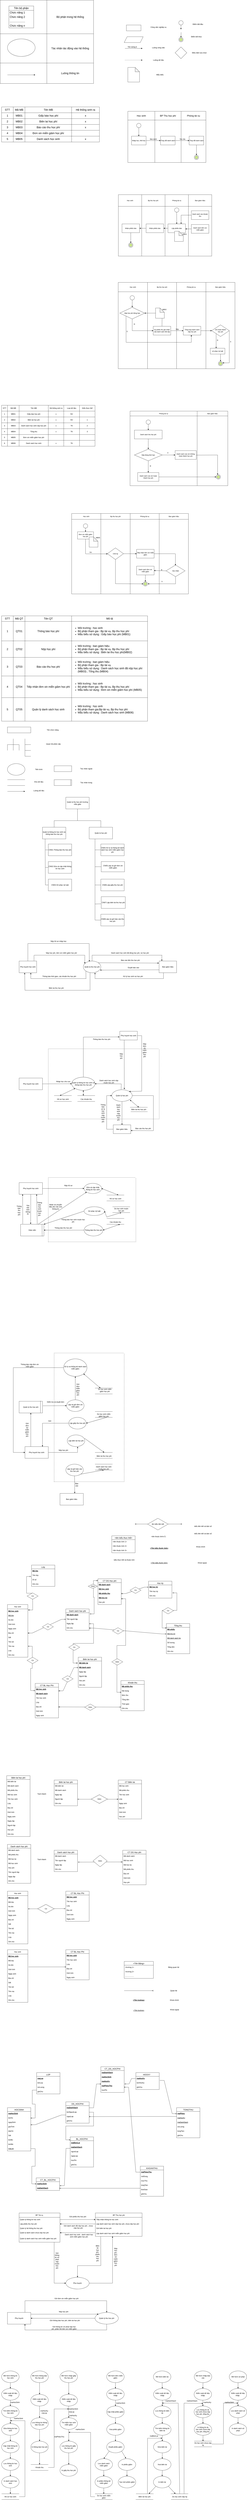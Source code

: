 <mxfile version="21.2.1" type="github">
  <diagram id="C5RBs43oDa-KdzZeNtuy" name="Page-1">
    <mxGraphModel dx="2739" dy="1061" grid="1" gridSize="10" guides="1" tooltips="1" connect="1" arrows="1" fold="1" page="1" pageScale="1" pageWidth="827" pageHeight="1169" math="0" shadow="0">
      <root>
        <mxCell id="WIyWlLk6GJQsqaUBKTNV-0" />
        <mxCell id="WIyWlLk6GJQsqaUBKTNV-1" parent="WIyWlLk6GJQsqaUBKTNV-0" />
        <mxCell id="oDTW3JVEsjczXBk7MwRm-0" value="" style="shape=parallelogram;perimeter=parallelogramPerimeter;whiteSpace=wrap;html=1;fixedSize=1;" parent="WIyWlLk6GJQsqaUBKTNV-1" vertex="1">
          <mxGeometry x="40" y="440" width="130" height="40" as="geometry" />
        </mxCell>
        <mxCell id="oDTW3JVEsjczXBk7MwRm-1" value="" style="rounded=0;whiteSpace=wrap;html=1;" parent="WIyWlLk6GJQsqaUBKTNV-1" vertex="1">
          <mxGeometry x="55" y="360" width="100" height="40" as="geometry" />
        </mxCell>
        <mxCell id="oDTW3JVEsjczXBk7MwRm-2" value="" style="endArrow=classic;html=1;rounded=0;" parent="WIyWlLk6GJQsqaUBKTNV-1" edge="1">
          <mxGeometry width="50" height="50" relative="1" as="geometry">
            <mxPoint x="45" y="520" as="sourcePoint" />
            <mxPoint x="165" y="520" as="targetPoint" />
          </mxGeometry>
        </mxCell>
        <mxCell id="oDTW3JVEsjczXBk7MwRm-3" value="" style="ellipse;whiteSpace=wrap;html=1;aspect=fixed;" parent="WIyWlLk6GJQsqaUBKTNV-1" vertex="1">
          <mxGeometry x="414" y="330" width="30" height="30" as="geometry" />
        </mxCell>
        <mxCell id="oDTW3JVEsjczXBk7MwRm-4" value="" style="endArrow=classic;html=1;rounded=0;exitX=0.5;exitY=1;exitDx=0;exitDy=0;" parent="WIyWlLk6GJQsqaUBKTNV-1" source="oDTW3JVEsjczXBk7MwRm-3" edge="1">
          <mxGeometry width="50" height="50" relative="1" as="geometry">
            <mxPoint x="150" y="610" as="sourcePoint" />
            <mxPoint x="429" y="390" as="targetPoint" />
          </mxGeometry>
        </mxCell>
        <mxCell id="oDTW3JVEsjczXBk7MwRm-5" value="Công việc nghiệp vụ" style="text;html=1;strokeColor=none;fillColor=none;align=center;verticalAlign=middle;whiteSpace=wrap;rounded=0;" parent="WIyWlLk6GJQsqaUBKTNV-1" vertex="1">
          <mxGeometry x="200" y="360" width="150" height="30" as="geometry" />
        </mxCell>
        <mxCell id="oDTW3JVEsjczXBk7MwRm-7" value="Luồng công việc" style="text;html=1;strokeColor=none;fillColor=none;align=center;verticalAlign=middle;whiteSpace=wrap;rounded=0;" parent="WIyWlLk6GJQsqaUBKTNV-1" vertex="1">
          <mxGeometry x="200" y="500" width="150" height="30" as="geometry" />
        </mxCell>
        <mxCell id="oDTW3JVEsjczXBk7MwRm-8" value="Tên luồng tt" style="text;html=1;strokeColor=none;fillColor=none;align=center;verticalAlign=middle;whiteSpace=wrap;rounded=0;" parent="WIyWlLk6GJQsqaUBKTNV-1" vertex="1">
          <mxGeometry x="35" y="500" width="120" height="20" as="geometry" />
        </mxCell>
        <mxCell id="oDTW3JVEsjczXBk7MwRm-9" value="Điểm bắt đầu" style="text;html=1;strokeColor=none;fillColor=none;align=center;verticalAlign=middle;whiteSpace=wrap;rounded=0;" parent="WIyWlLk6GJQsqaUBKTNV-1" vertex="1">
          <mxGeometry x="470" y="340" width="150" height="30" as="geometry" />
        </mxCell>
        <mxCell id="oDTW3JVEsjczXBk7MwRm-10" value="" style="ellipse;whiteSpace=wrap;html=1;aspect=fixed;" parent="WIyWlLk6GJQsqaUBKTNV-1" vertex="1">
          <mxGeometry x="414" y="445" width="30" height="30" as="geometry" />
        </mxCell>
        <mxCell id="oDTW3JVEsjczXBk7MwRm-11" value="" style="ellipse;whiteSpace=wrap;html=1;aspect=fixed;fillColor=#cdeb8b;strokeColor=#36393d;" parent="WIyWlLk6GJQsqaUBKTNV-1" vertex="1">
          <mxGeometry x="419" y="450" width="20" height="20" as="geometry" />
        </mxCell>
        <mxCell id="oDTW3JVEsjczXBk7MwRm-12" value="" style="endArrow=classic;html=1;rounded=0;entryX=0.5;entryY=0;entryDx=0;entryDy=0;" parent="WIyWlLk6GJQsqaUBKTNV-1" target="oDTW3JVEsjczXBk7MwRm-10" edge="1">
          <mxGeometry width="50" height="50" relative="1" as="geometry">
            <mxPoint x="430" y="410" as="sourcePoint" />
            <mxPoint x="430" y="420" as="targetPoint" />
          </mxGeometry>
        </mxCell>
        <mxCell id="oDTW3JVEsjczXBk7MwRm-14" value="Điểm kết thúc" style="text;html=1;strokeColor=none;fillColor=none;align=center;verticalAlign=middle;whiteSpace=wrap;rounded=0;" parent="WIyWlLk6GJQsqaUBKTNV-1" vertex="1">
          <mxGeometry x="460" y="425" width="150" height="30" as="geometry" />
        </mxCell>
        <mxCell id="oDTW3JVEsjczXBk7MwRm-15" value="" style="rhombus;whiteSpace=wrap;html=1;" parent="WIyWlLk6GJQsqaUBKTNV-1" vertex="1">
          <mxGeometry x="389" y="510" width="80" height="80" as="geometry" />
        </mxCell>
        <mxCell id="oDTW3JVEsjczXBk7MwRm-16" value="Điều kiện lựa chọn" style="text;html=1;strokeColor=none;fillColor=none;align=center;verticalAlign=middle;whiteSpace=wrap;rounded=0;" parent="WIyWlLk6GJQsqaUBKTNV-1" vertex="1">
          <mxGeometry x="480" y="535" width="150" height="30" as="geometry" />
        </mxCell>
        <mxCell id="oDTW3JVEsjczXBk7MwRm-17" value="" style="endArrow=classic;html=1;curved=1;dashed=1;" parent="WIyWlLk6GJQsqaUBKTNV-1" edge="1">
          <mxGeometry width="50" height="50" relative="1" as="geometry">
            <mxPoint x="45" y="600" as="sourcePoint" />
            <mxPoint x="165" y="600" as="targetPoint" />
          </mxGeometry>
        </mxCell>
        <mxCell id="oDTW3JVEsjczXBk7MwRm-18" value="Luồng dữ liệu" style="text;html=1;strokeColor=none;fillColor=none;align=center;verticalAlign=middle;whiteSpace=wrap;rounded=0;" parent="WIyWlLk6GJQsqaUBKTNV-1" vertex="1">
          <mxGeometry x="200" y="585" width="150" height="30" as="geometry" />
        </mxCell>
        <mxCell id="oDTW3JVEsjczXBk7MwRm-19" value="" style="shape=note;whiteSpace=wrap;html=1;backgroundOutline=1;darkOpacity=0.05;fontFamily=Helvetica;fontSize=11;fontColor=default;" parent="WIyWlLk6GJQsqaUBKTNV-1" vertex="1">
          <mxGeometry x="65" y="650" width="80" height="100" as="geometry" />
        </mxCell>
        <mxCell id="oDTW3JVEsjczXBk7MwRm-21" value="Mẫu biểu" style="text;html=1;strokeColor=none;fillColor=none;align=center;verticalAlign=middle;whiteSpace=wrap;rounded=0;" parent="WIyWlLk6GJQsqaUBKTNV-1" vertex="1">
          <mxGeometry x="210" y="685" width="150" height="30" as="geometry" />
        </mxCell>
        <mxCell id="oDTW3JVEsjczXBk7MwRm-22" value="" style="shape=table;startSize=0;container=1;collapsible=0;childLayout=tableLayout;fontSize=16;fontFamily=Helvetica;fontColor=default;" parent="WIyWlLk6GJQsqaUBKTNV-1" vertex="1">
          <mxGeometry x="65" y="950" width="535" height="350" as="geometry" />
        </mxCell>
        <mxCell id="oDTW3JVEsjczXBk7MwRm-23" value="" style="shape=tableRow;horizontal=0;startSize=0;swimlaneHead=0;swimlaneBody=0;strokeColor=inherit;top=0;left=0;bottom=0;right=0;collapsible=0;dropTarget=0;fillColor=none;points=[[0,0.5],[1,0.5]];portConstraint=eastwest;fontSize=16;fontFamily=Helvetica;fontColor=default;" parent="oDTW3JVEsjczXBk7MwRm-22" vertex="1">
          <mxGeometry width="535" height="60" as="geometry" />
        </mxCell>
        <mxCell id="oDTW3JVEsjczXBk7MwRm-24" value="Học sinh" style="shape=partialRectangle;html=1;whiteSpace=wrap;connectable=0;strokeColor=inherit;overflow=hidden;fillColor=none;top=0;left=0;bottom=0;right=0;pointerEvents=1;fontSize=16;fontFamily=Helvetica;fontColor=default;" parent="oDTW3JVEsjczXBk7MwRm-23" vertex="1">
          <mxGeometry width="185" height="60" as="geometry">
            <mxRectangle width="185" height="60" as="alternateBounds" />
          </mxGeometry>
        </mxCell>
        <mxCell id="oDTW3JVEsjczXBk7MwRm-25" value="BP Thu học phí" style="shape=partialRectangle;html=1;whiteSpace=wrap;connectable=0;strokeColor=inherit;overflow=hidden;fillColor=none;top=0;left=0;bottom=0;right=0;pointerEvents=1;fontSize=16;fontFamily=Helvetica;fontColor=default;" parent="oDTW3JVEsjczXBk7MwRm-23" vertex="1">
          <mxGeometry x="185" width="180" height="60" as="geometry">
            <mxRectangle width="180" height="60" as="alternateBounds" />
          </mxGeometry>
        </mxCell>
        <mxCell id="oDTW3JVEsjczXBk7MwRm-26" value="Phòng tài vụ" style="shape=partialRectangle;html=1;whiteSpace=wrap;connectable=0;strokeColor=inherit;overflow=hidden;fillColor=none;top=0;left=0;bottom=0;right=0;pointerEvents=1;fontSize=16;fontFamily=Helvetica;fontColor=default;" parent="oDTW3JVEsjczXBk7MwRm-23" vertex="1">
          <mxGeometry x="365" width="170" height="60" as="geometry">
            <mxRectangle width="170" height="60" as="alternateBounds" />
          </mxGeometry>
        </mxCell>
        <mxCell id="oDTW3JVEsjczXBk7MwRm-27" value="" style="shape=tableRow;horizontal=0;startSize=0;swimlaneHead=0;swimlaneBody=0;strokeColor=inherit;top=0;left=0;bottom=0;right=0;collapsible=0;dropTarget=0;fillColor=none;points=[[0,0.5],[1,0.5]];portConstraint=eastwest;fontSize=16;fontFamily=Helvetica;fontColor=default;" parent="oDTW3JVEsjczXBk7MwRm-22" vertex="1">
          <mxGeometry y="60" width="535" height="290" as="geometry" />
        </mxCell>
        <mxCell id="oDTW3JVEsjczXBk7MwRm-28" value="" style="shape=partialRectangle;html=1;whiteSpace=wrap;connectable=0;strokeColor=inherit;overflow=hidden;fillColor=none;top=0;left=0;bottom=0;right=0;pointerEvents=1;fontSize=16;fontFamily=Helvetica;fontColor=default;" parent="oDTW3JVEsjczXBk7MwRm-27" vertex="1">
          <mxGeometry width="185" height="290" as="geometry">
            <mxRectangle width="185" height="290" as="alternateBounds" />
          </mxGeometry>
        </mxCell>
        <mxCell id="oDTW3JVEsjczXBk7MwRm-29" value="" style="shape=partialRectangle;html=1;whiteSpace=wrap;connectable=0;strokeColor=inherit;overflow=hidden;fillColor=none;top=0;left=0;bottom=0;right=0;pointerEvents=1;fontSize=16;fontFamily=Helvetica;fontColor=default;" parent="oDTW3JVEsjczXBk7MwRm-27" vertex="1">
          <mxGeometry x="185" width="180" height="290" as="geometry">
            <mxRectangle width="180" height="290" as="alternateBounds" />
          </mxGeometry>
        </mxCell>
        <mxCell id="oDTW3JVEsjczXBk7MwRm-30" value="" style="shape=partialRectangle;html=1;whiteSpace=wrap;connectable=0;strokeColor=inherit;overflow=hidden;fillColor=none;top=0;left=0;bottom=0;right=0;pointerEvents=1;fontSize=16;fontFamily=Helvetica;fontColor=default;" parent="oDTW3JVEsjczXBk7MwRm-27" vertex="1">
          <mxGeometry x="365" width="170" height="290" as="geometry">
            <mxRectangle width="170" height="290" as="alternateBounds" />
          </mxGeometry>
        </mxCell>
        <mxCell id="oDTW3JVEsjczXBk7MwRm-35" value="" style="ellipse;whiteSpace=wrap;html=1;aspect=fixed;" parent="WIyWlLk6GJQsqaUBKTNV-1" vertex="1">
          <mxGeometry x="125" y="1032" width="30" height="30" as="geometry" />
        </mxCell>
        <mxCell id="oDTW3JVEsjczXBk7MwRm-36" value="" style="endArrow=classic;html=1;rounded=0;exitX=0.5;exitY=1;exitDx=0;exitDy=0;entryX=0.5;entryY=0;entryDx=0;entryDy=0;" parent="WIyWlLk6GJQsqaUBKTNV-1" source="oDTW3JVEsjczXBk7MwRm-35" target="oDTW3JVEsjczXBk7MwRm-37" edge="1">
          <mxGeometry width="50" height="50" relative="1" as="geometry">
            <mxPoint x="125" y="1059" as="sourcePoint" />
            <mxPoint x="150" y="1120" as="targetPoint" />
          </mxGeometry>
        </mxCell>
        <mxCell id="oDTW3JVEsjczXBk7MwRm-37" value="Nhập học, thôi học" style="whiteSpace=wrap;html=1;fontFamily=Helvetica;fontSize=11;fontColor=default;" parent="WIyWlLk6GJQsqaUBKTNV-1" vertex="1">
          <mxGeometry x="90" y="1120" width="100" height="60" as="geometry" />
        </mxCell>
        <mxCell id="oDTW3JVEsjczXBk7MwRm-39" value="Thay đổi danh sách" style="whiteSpace=wrap;html=1;fontFamily=Helvetica;fontSize=11;fontColor=default;" parent="WIyWlLk6GJQsqaUBKTNV-1" vertex="1">
          <mxGeometry x="289" y="1120" width="100" height="60" as="geometry" />
        </mxCell>
        <mxCell id="oDTW3JVEsjczXBk7MwRm-40" value="Thay đổi danh sách" style="whiteSpace=wrap;html=1;fontFamily=Helvetica;fontSize=11;fontColor=default;" parent="WIyWlLk6GJQsqaUBKTNV-1" vertex="1">
          <mxGeometry x="485" y="1120" width="100" height="60" as="geometry" />
        </mxCell>
        <mxCell id="oDTW3JVEsjczXBk7MwRm-41" value="" style="endArrow=classic;html=1;rounded=1;labelBackgroundColor=default;strokeColor=default;fontFamily=Helvetica;fontSize=11;fontColor=default;shape=connector;curved=1;entryX=0;entryY=0.5;entryDx=0;entryDy=0;exitX=1;exitY=0.5;exitDx=0;exitDy=0;" parent="WIyWlLk6GJQsqaUBKTNV-1" source="oDTW3JVEsjczXBk7MwRm-37" target="oDTW3JVEsjczXBk7MwRm-39" edge="1">
          <mxGeometry width="50" height="50" relative="1" as="geometry">
            <mxPoint x="150" y="1200" as="sourcePoint" />
            <mxPoint x="200" y="1150" as="targetPoint" />
          </mxGeometry>
        </mxCell>
        <mxCell id="oDTW3JVEsjczXBk7MwRm-42" value="Báo danh" style="text;html=1;strokeColor=none;fillColor=none;align=center;verticalAlign=middle;whiteSpace=wrap;rounded=0;fontSize=11;fontFamily=Helvetica;fontColor=default;" parent="WIyWlLk6GJQsqaUBKTNV-1" vertex="1">
          <mxGeometry x="190" y="1130" width="100" height="20" as="geometry" />
        </mxCell>
        <mxCell id="oDTW3JVEsjczXBk7MwRm-43" value="Yêu cầu" style="text;html=1;strokeColor=none;fillColor=none;align=center;verticalAlign=middle;whiteSpace=wrap;rounded=0;fontSize=11;fontFamily=Helvetica;fontColor=default;" parent="WIyWlLk6GJQsqaUBKTNV-1" vertex="1">
          <mxGeometry x="389" y="1130" width="100" height="20" as="geometry" />
        </mxCell>
        <mxCell id="oDTW3JVEsjczXBk7MwRm-44" value="" style="endArrow=classic;html=1;rounded=1;labelBackgroundColor=default;strokeColor=default;fontFamily=Helvetica;fontSize=11;fontColor=default;shape=connector;curved=1;exitX=0;exitY=1;exitDx=0;exitDy=0;" parent="WIyWlLk6GJQsqaUBKTNV-1" source="oDTW3JVEsjczXBk7MwRm-43" edge="1">
          <mxGeometry width="50" height="50" relative="1" as="geometry">
            <mxPoint x="435" y="1200" as="sourcePoint" />
            <mxPoint x="485" y="1150" as="targetPoint" />
          </mxGeometry>
        </mxCell>
        <mxCell id="oDTW3JVEsjczXBk7MwRm-45" style="edgeStyle=none;shape=connector;curved=1;rounded=1;orthogonalLoop=1;jettySize=auto;html=1;entryX=0.5;entryY=1;entryDx=0;entryDy=0;labelBackgroundColor=default;strokeColor=default;fontFamily=Helvetica;fontSize=11;fontColor=default;endArrow=classic;" parent="WIyWlLk6GJQsqaUBKTNV-1" source="oDTW3JVEsjczXBk7MwRm-11" target="oDTW3JVEsjczXBk7MwRm-11" edge="1">
          <mxGeometry relative="1" as="geometry" />
        </mxCell>
        <mxCell id="oDTW3JVEsjczXBk7MwRm-48" value="" style="ellipse;whiteSpace=wrap;html=1;aspect=fixed;" parent="WIyWlLk6GJQsqaUBKTNV-1" vertex="1">
          <mxGeometry x="520" y="1250" width="30" height="30" as="geometry" />
        </mxCell>
        <mxCell id="oDTW3JVEsjczXBk7MwRm-49" value="" style="ellipse;whiteSpace=wrap;html=1;aspect=fixed;fillColor=#cdeb8b;strokeColor=#36393d;" parent="WIyWlLk6GJQsqaUBKTNV-1" vertex="1">
          <mxGeometry x="525" y="1255" width="20" height="20" as="geometry" />
        </mxCell>
        <mxCell id="oDTW3JVEsjczXBk7MwRm-51" value="" style="endArrow=classic;html=1;rounded=1;labelBackgroundColor=default;strokeColor=default;fontFamily=Helvetica;fontSize=11;fontColor=default;shape=connector;curved=1;exitX=0.5;exitY=1;exitDx=0;exitDy=0;" parent="WIyWlLk6GJQsqaUBKTNV-1" source="oDTW3JVEsjczXBk7MwRm-40" edge="1">
          <mxGeometry width="50" height="50" relative="1" as="geometry">
            <mxPoint x="505" y="1170" as="sourcePoint" />
            <mxPoint x="535" y="1250" as="targetPoint" />
          </mxGeometry>
        </mxCell>
        <mxCell id="oDTW3JVEsjczXBk7MwRm-76" value="" style="shape=table;startSize=0;container=1;collapsible=0;childLayout=tableLayout;fontFamily=Helvetica;fontSize=11;fontColor=default;" parent="WIyWlLk6GJQsqaUBKTNV-1" vertex="1">
          <mxGeometry y="1520" width="640" height="420" as="geometry" />
        </mxCell>
        <mxCell id="oDTW3JVEsjczXBk7MwRm-77" value="" style="shape=tableRow;horizontal=0;startSize=0;swimlaneHead=0;swimlaneBody=0;strokeColor=inherit;top=0;left=0;bottom=0;right=0;collapsible=0;dropTarget=0;fillColor=none;points=[[0,0.5],[1,0.5]];portConstraint=eastwest;fontFamily=Helvetica;fontSize=11;fontColor=default;" parent="oDTW3JVEsjczXBk7MwRm-76" vertex="1">
          <mxGeometry width="640" height="80" as="geometry" />
        </mxCell>
        <mxCell id="oDTW3JVEsjczXBk7MwRm-78" value="Học sinh" style="shape=partialRectangle;html=1;whiteSpace=wrap;connectable=0;strokeColor=inherit;overflow=hidden;fillColor=none;top=0;left=0;bottom=0;right=0;pointerEvents=1;fontFamily=Helvetica;fontSize=11;fontColor=default;" parent="oDTW3JVEsjczXBk7MwRm-77" vertex="1">
          <mxGeometry width="160" height="80" as="geometry">
            <mxRectangle width="160" height="80" as="alternateBounds" />
          </mxGeometry>
        </mxCell>
        <mxCell id="oDTW3JVEsjczXBk7MwRm-79" value="Bp thu học phí&amp;nbsp;" style="shape=partialRectangle;html=1;whiteSpace=wrap;connectable=0;strokeColor=inherit;overflow=hidden;fillColor=none;top=0;left=0;bottom=0;right=0;pointerEvents=1;fontFamily=Helvetica;fontSize=11;fontColor=default;" parent="oDTW3JVEsjczXBk7MwRm-77" vertex="1">
          <mxGeometry x="160" width="160" height="80" as="geometry">
            <mxRectangle width="160" height="80" as="alternateBounds" />
          </mxGeometry>
        </mxCell>
        <mxCell id="oDTW3JVEsjczXBk7MwRm-80" value="Phòng tài vụ" style="shape=partialRectangle;html=1;whiteSpace=wrap;connectable=0;strokeColor=inherit;overflow=hidden;fillColor=none;top=0;left=0;bottom=0;right=0;pointerEvents=1;fontFamily=Helvetica;fontSize=11;fontColor=default;" parent="oDTW3JVEsjczXBk7MwRm-77" vertex="1">
          <mxGeometry x="320" width="160" height="80" as="geometry">
            <mxRectangle width="160" height="80" as="alternateBounds" />
          </mxGeometry>
        </mxCell>
        <mxCell id="oDTW3JVEsjczXBk7MwRm-81" value="Ban giám hiệu" style="shape=partialRectangle;html=1;whiteSpace=wrap;connectable=0;strokeColor=inherit;overflow=hidden;fillColor=none;top=0;left=0;bottom=0;right=0;pointerEvents=1;fontFamily=Helvetica;fontSize=11;fontColor=default;" parent="oDTW3JVEsjczXBk7MwRm-77" vertex="1">
          <mxGeometry x="480" width="160" height="80" as="geometry">
            <mxRectangle width="160" height="80" as="alternateBounds" />
          </mxGeometry>
        </mxCell>
        <mxCell id="oDTW3JVEsjczXBk7MwRm-82" value="" style="shape=tableRow;horizontal=0;startSize=0;swimlaneHead=0;swimlaneBody=0;strokeColor=inherit;top=0;left=0;bottom=0;right=0;collapsible=0;dropTarget=0;fillColor=none;points=[[0,0.5],[1,0.5]];portConstraint=eastwest;fontFamily=Helvetica;fontSize=11;fontColor=default;" parent="oDTW3JVEsjczXBk7MwRm-76" vertex="1">
          <mxGeometry y="80" width="640" height="340" as="geometry" />
        </mxCell>
        <mxCell id="oDTW3JVEsjczXBk7MwRm-83" value="" style="shape=partialRectangle;html=1;whiteSpace=wrap;connectable=0;strokeColor=inherit;overflow=hidden;fillColor=none;top=0;left=0;bottom=0;right=0;pointerEvents=1;fontFamily=Helvetica;fontSize=11;fontColor=default;" parent="oDTW3JVEsjczXBk7MwRm-82" vertex="1">
          <mxGeometry width="160" height="340" as="geometry">
            <mxRectangle width="160" height="340" as="alternateBounds" />
          </mxGeometry>
        </mxCell>
        <mxCell id="oDTW3JVEsjczXBk7MwRm-84" value="" style="shape=partialRectangle;html=1;whiteSpace=wrap;connectable=0;strokeColor=inherit;overflow=hidden;fillColor=none;top=0;left=0;bottom=0;right=0;pointerEvents=1;fontFamily=Helvetica;fontSize=11;fontColor=default;" parent="oDTW3JVEsjczXBk7MwRm-82" vertex="1">
          <mxGeometry x="160" width="160" height="340" as="geometry">
            <mxRectangle width="160" height="340" as="alternateBounds" />
          </mxGeometry>
        </mxCell>
        <mxCell id="oDTW3JVEsjczXBk7MwRm-85" value="" style="shape=partialRectangle;html=1;whiteSpace=wrap;connectable=0;strokeColor=inherit;overflow=hidden;fillColor=none;top=0;left=0;bottom=0;right=0;pointerEvents=1;fontFamily=Helvetica;fontSize=11;fontColor=default;" parent="oDTW3JVEsjczXBk7MwRm-82" vertex="1">
          <mxGeometry x="320" width="160" height="340" as="geometry">
            <mxRectangle width="160" height="340" as="alternateBounds" />
          </mxGeometry>
        </mxCell>
        <mxCell id="oDTW3JVEsjczXBk7MwRm-86" value="" style="shape=partialRectangle;html=1;whiteSpace=wrap;connectable=0;strokeColor=inherit;overflow=hidden;fillColor=none;top=0;left=0;bottom=0;right=0;pointerEvents=1;fontFamily=Helvetica;fontSize=11;fontColor=default;" parent="oDTW3JVEsjczXBk7MwRm-82" vertex="1">
          <mxGeometry x="480" width="160" height="340" as="geometry">
            <mxRectangle width="160" height="340" as="alternateBounds" />
          </mxGeometry>
        </mxCell>
        <mxCell id="oDTW3JVEsjczXBk7MwRm-87" value="Nhận phiếu báo" style="rounded=0;whiteSpace=wrap;html=1;fontFamily=Helvetica;fontSize=11;fontColor=default;" parent="WIyWlLk6GJQsqaUBKTNV-1" vertex="1">
          <mxGeometry x="25" y="1720" width="120" height="60" as="geometry" />
        </mxCell>
        <mxCell id="oDTW3JVEsjczXBk7MwRm-88" value="Nhận phiếu báo" style="rounded=0;whiteSpace=wrap;html=1;fontFamily=Helvetica;fontSize=11;fontColor=default;" parent="WIyWlLk6GJQsqaUBKTNV-1" vertex="1">
          <mxGeometry x="190" y="1720" width="120" height="60" as="geometry" />
        </mxCell>
        <mxCell id="oDTW3JVEsjczXBk7MwRm-89" value="Lập phiếu báo" style="rounded=0;whiteSpace=wrap;html=1;fontFamily=Helvetica;fontSize=11;fontColor=default;" parent="WIyWlLk6GJQsqaUBKTNV-1" vertex="1">
          <mxGeometry x="340" y="1720" width="120" height="60" as="geometry" />
        </mxCell>
        <mxCell id="oDTW3JVEsjczXBk7MwRm-90" value="" style="ellipse;whiteSpace=wrap;html=1;aspect=fixed;" parent="WIyWlLk6GJQsqaUBKTNV-1" vertex="1">
          <mxGeometry x="385" y="1610" width="30" height="30" as="geometry" />
        </mxCell>
        <mxCell id="oDTW3JVEsjczXBk7MwRm-91" value="" style="endArrow=classic;html=1;rounded=0;exitX=0.5;exitY=1;exitDx=0;exitDy=0;entryX=0.5;entryY=0;entryDx=0;entryDy=0;" parent="WIyWlLk6GJQsqaUBKTNV-1" target="oDTW3JVEsjczXBk7MwRm-89" edge="1">
          <mxGeometry width="50" height="50" relative="1" as="geometry">
            <mxPoint x="399.5" y="1640" as="sourcePoint" />
            <mxPoint x="392" y="1720" as="targetPoint" />
            <Array as="points" />
          </mxGeometry>
        </mxCell>
        <mxCell id="oDTW3JVEsjczXBk7MwRm-92" value="" style="shape=note;whiteSpace=wrap;html=1;backgroundOutline=1;darkOpacity=0.05;fontFamily=Helvetica;fontSize=11;fontColor=default;" parent="WIyWlLk6GJQsqaUBKTNV-1" vertex="1">
          <mxGeometry x="385" y="1770" width="60" height="70" as="geometry" />
        </mxCell>
        <mxCell id="oDTW3JVEsjczXBk7MwRm-93" value="Danh sách các khoản thu" style="rounded=0;whiteSpace=wrap;html=1;fontFamily=Helvetica;fontSize=11;fontColor=default;" parent="WIyWlLk6GJQsqaUBKTNV-1" vertex="1">
          <mxGeometry x="500" y="1630" width="120" height="60" as="geometry" />
        </mxCell>
        <mxCell id="oDTW3JVEsjczXBk7MwRm-94" value="Danh sách đơn xin miễn giảm" style="rounded=0;whiteSpace=wrap;html=1;fontFamily=Helvetica;fontSize=11;fontColor=default;" parent="WIyWlLk6GJQsqaUBKTNV-1" vertex="1">
          <mxGeometry x="500" y="1724" width="120" height="60" as="geometry" />
        </mxCell>
        <mxCell id="oDTW3JVEsjczXBk7MwRm-96" value="" style="endArrow=classic;html=1;rounded=1;labelBackgroundColor=default;strokeColor=default;fontFamily=Helvetica;fontSize=11;fontColor=default;shape=connector;curved=1;exitX=0;exitY=0.5;exitDx=0;exitDy=0;" parent="WIyWlLk6GJQsqaUBKTNV-1" source="oDTW3JVEsjczXBk7MwRm-94" edge="1">
          <mxGeometry width="50" height="50" relative="1" as="geometry">
            <mxPoint x="390" y="1860" as="sourcePoint" />
            <mxPoint x="460" y="1754" as="targetPoint" />
          </mxGeometry>
        </mxCell>
        <mxCell id="oDTW3JVEsjczXBk7MwRm-97" value="" style="endArrow=none;html=1;rounded=1;labelBackgroundColor=default;strokeColor=default;fontFamily=Helvetica;fontSize=11;fontColor=default;shape=connector;curved=1;entryX=0;entryY=0.5;entryDx=0;entryDy=0;" parent="WIyWlLk6GJQsqaUBKTNV-1" target="oDTW3JVEsjczXBk7MwRm-93" edge="1">
          <mxGeometry width="50" height="50" relative="1" as="geometry">
            <mxPoint x="430" y="1660" as="sourcePoint" />
            <mxPoint x="480" y="1640" as="targetPoint" />
          </mxGeometry>
        </mxCell>
        <mxCell id="oDTW3JVEsjczXBk7MwRm-98" value="" style="endArrow=classic;html=1;rounded=1;labelBackgroundColor=default;strokeColor=default;fontFamily=Helvetica;fontSize=11;fontColor=default;shape=connector;curved=1;entryX=0.75;entryY=0;entryDx=0;entryDy=0;" parent="WIyWlLk6GJQsqaUBKTNV-1" target="oDTW3JVEsjczXBk7MwRm-89" edge="1">
          <mxGeometry width="50" height="50" relative="1" as="geometry">
            <mxPoint x="430" y="1660" as="sourcePoint" />
            <mxPoint x="440" y="1810" as="targetPoint" />
          </mxGeometry>
        </mxCell>
        <mxCell id="oDTW3JVEsjczXBk7MwRm-99" value="MB01" style="text;html=1;strokeColor=none;fillColor=none;align=center;verticalAlign=middle;whiteSpace=wrap;rounded=0;fontSize=11;fontFamily=Helvetica;fontColor=default;" parent="WIyWlLk6GJQsqaUBKTNV-1" vertex="1">
          <mxGeometry x="429" y="1780" width="51" height="20" as="geometry" />
        </mxCell>
        <mxCell id="oDTW3JVEsjczXBk7MwRm-100" value="" style="endArrow=classic;html=1;rounded=1;labelBackgroundColor=default;strokeColor=default;fontFamily=Helvetica;fontSize=11;fontColor=default;shape=connector;curved=1;exitX=0;exitY=0.5;exitDx=0;exitDy=0;entryX=1;entryY=0.5;entryDx=0;entryDy=0;" parent="WIyWlLk6GJQsqaUBKTNV-1" source="oDTW3JVEsjczXBk7MwRm-89" target="oDTW3JVEsjczXBk7MwRm-88" edge="1">
          <mxGeometry width="50" height="50" relative="1" as="geometry">
            <mxPoint x="390" y="1860" as="sourcePoint" />
            <mxPoint x="440" y="1810" as="targetPoint" />
          </mxGeometry>
        </mxCell>
        <mxCell id="oDTW3JVEsjczXBk7MwRm-101" value="" style="endArrow=classic;html=1;rounded=1;labelBackgroundColor=default;strokeColor=default;fontFamily=Helvetica;fontSize=11;fontColor=default;shape=connector;curved=1;exitX=0;exitY=0.5;exitDx=0;exitDy=0;entryX=1;entryY=0.5;entryDx=0;entryDy=0;" parent="WIyWlLk6GJQsqaUBKTNV-1" source="oDTW3JVEsjczXBk7MwRm-88" target="oDTW3JVEsjczXBk7MwRm-87" edge="1">
          <mxGeometry width="50" height="50" relative="1" as="geometry">
            <mxPoint x="390" y="1860" as="sourcePoint" />
            <mxPoint x="440" y="1810" as="targetPoint" />
          </mxGeometry>
        </mxCell>
        <mxCell id="oDTW3JVEsjczXBk7MwRm-102" value="" style="ellipse;whiteSpace=wrap;html=1;aspect=fixed;" parent="WIyWlLk6GJQsqaUBKTNV-1" vertex="1">
          <mxGeometry x="70" y="1850" width="30" height="30" as="geometry" />
        </mxCell>
        <mxCell id="oDTW3JVEsjczXBk7MwRm-103" value="" style="endArrow=classic;html=1;rounded=1;labelBackgroundColor=default;strokeColor=default;fontFamily=Helvetica;fontSize=11;fontColor=default;shape=connector;curved=1;exitX=0.5;exitY=1;exitDx=0;exitDy=0;entryX=0.5;entryY=0;entryDx=0;entryDy=0;" parent="WIyWlLk6GJQsqaUBKTNV-1" source="oDTW3JVEsjczXBk7MwRm-87" target="oDTW3JVEsjczXBk7MwRm-102" edge="1">
          <mxGeometry width="50" height="50" relative="1" as="geometry">
            <mxPoint x="390" y="1860" as="sourcePoint" />
            <mxPoint x="440" y="1810" as="targetPoint" />
          </mxGeometry>
        </mxCell>
        <mxCell id="oDTW3JVEsjczXBk7MwRm-104" value="" style="ellipse;whiteSpace=wrap;html=1;aspect=fixed;fillColor=#cdeb8b;strokeColor=#36393d;" parent="WIyWlLk6GJQsqaUBKTNV-1" vertex="1">
          <mxGeometry x="75" y="1855" width="20" height="20" as="geometry" />
        </mxCell>
        <mxCell id="oDTW3JVEsjczXBk7MwRm-105" value="" style="shape=table;startSize=0;container=1;collapsible=0;childLayout=tableLayout;fontFamily=Helvetica;fontSize=11;fontColor=default;" parent="WIyWlLk6GJQsqaUBKTNV-1" vertex="1">
          <mxGeometry x="-1" y="2120" width="800" height="590" as="geometry" />
        </mxCell>
        <mxCell id="oDTW3JVEsjczXBk7MwRm-106" value="" style="shape=tableRow;horizontal=0;startSize=0;swimlaneHead=0;swimlaneBody=0;strokeColor=inherit;top=0;left=0;bottom=0;right=0;collapsible=0;dropTarget=0;fillColor=none;points=[[0,0.5],[1,0.5]];portConstraint=eastwest;fontFamily=Helvetica;fontSize=11;fontColor=default;" parent="oDTW3JVEsjczXBk7MwRm-105" vertex="1">
          <mxGeometry width="800" height="64" as="geometry" />
        </mxCell>
        <mxCell id="oDTW3JVEsjczXBk7MwRm-107" value="Học sinh" style="shape=partialRectangle;html=1;whiteSpace=wrap;connectable=0;strokeColor=inherit;overflow=hidden;fillColor=none;top=0;left=0;bottom=0;right=0;pointerEvents=1;fontFamily=Helvetica;fontSize=11;fontColor=default;" parent="oDTW3JVEsjczXBk7MwRm-106" vertex="1">
          <mxGeometry width="201" height="64" as="geometry">
            <mxRectangle width="201" height="64" as="alternateBounds" />
          </mxGeometry>
        </mxCell>
        <mxCell id="oDTW3JVEsjczXBk7MwRm-108" value="Bp thu học phí" style="shape=partialRectangle;html=1;whiteSpace=wrap;connectable=0;strokeColor=inherit;overflow=hidden;fillColor=none;top=0;left=0;bottom=0;right=0;pointerEvents=1;fontFamily=Helvetica;fontSize=11;fontColor=default;" parent="oDTW3JVEsjczXBk7MwRm-106" vertex="1">
          <mxGeometry x="201" width="199" height="64" as="geometry">
            <mxRectangle width="199" height="64" as="alternateBounds" />
          </mxGeometry>
        </mxCell>
        <mxCell id="oDTW3JVEsjczXBk7MwRm-109" value="Phòng tài vụ" style="shape=partialRectangle;html=1;whiteSpace=wrap;connectable=0;strokeColor=inherit;overflow=hidden;fillColor=none;top=0;left=0;bottom=0;right=0;pointerEvents=1;fontFamily=Helvetica;fontSize=11;fontColor=default;" parent="oDTW3JVEsjczXBk7MwRm-106" vertex="1">
          <mxGeometry x="400" width="201" height="64" as="geometry">
            <mxRectangle width="201" height="64" as="alternateBounds" />
          </mxGeometry>
        </mxCell>
        <mxCell id="oDTW3JVEsjczXBk7MwRm-110" value="Ban giám hiệu" style="shape=partialRectangle;html=1;whiteSpace=wrap;connectable=0;strokeColor=inherit;overflow=hidden;fillColor=none;top=0;left=0;bottom=0;right=0;pointerEvents=1;fontFamily=Helvetica;fontSize=11;fontColor=default;" parent="oDTW3JVEsjczXBk7MwRm-106" vertex="1">
          <mxGeometry x="601" width="199" height="64" as="geometry">
            <mxRectangle width="199" height="64" as="alternateBounds" />
          </mxGeometry>
        </mxCell>
        <mxCell id="oDTW3JVEsjczXBk7MwRm-111" value="" style="shape=tableRow;horizontal=0;startSize=0;swimlaneHead=0;swimlaneBody=0;strokeColor=inherit;top=0;left=0;bottom=0;right=0;collapsible=0;dropTarget=0;fillColor=none;points=[[0,0.5],[1,0.5]];portConstraint=eastwest;fontFamily=Helvetica;fontSize=11;fontColor=default;" parent="oDTW3JVEsjczXBk7MwRm-105" vertex="1">
          <mxGeometry y="64" width="800" height="526" as="geometry" />
        </mxCell>
        <mxCell id="oDTW3JVEsjczXBk7MwRm-112" value="" style="shape=partialRectangle;html=1;whiteSpace=wrap;connectable=0;strokeColor=inherit;overflow=hidden;fillColor=none;top=0;left=0;bottom=0;right=0;pointerEvents=1;fontFamily=Helvetica;fontSize=11;fontColor=default;" parent="oDTW3JVEsjczXBk7MwRm-111" vertex="1">
          <mxGeometry width="201" height="526" as="geometry">
            <mxRectangle width="201" height="526" as="alternateBounds" />
          </mxGeometry>
        </mxCell>
        <mxCell id="oDTW3JVEsjczXBk7MwRm-113" value="" style="shape=partialRectangle;html=1;whiteSpace=wrap;connectable=0;strokeColor=inherit;overflow=hidden;fillColor=none;top=0;left=0;bottom=0;right=0;pointerEvents=1;fontFamily=Helvetica;fontSize=11;fontColor=default;" parent="oDTW3JVEsjczXBk7MwRm-111" vertex="1">
          <mxGeometry x="201" width="199" height="526" as="geometry">
            <mxRectangle width="199" height="526" as="alternateBounds" />
          </mxGeometry>
        </mxCell>
        <mxCell id="oDTW3JVEsjczXBk7MwRm-114" value="" style="shape=partialRectangle;html=1;whiteSpace=wrap;connectable=0;strokeColor=inherit;overflow=hidden;fillColor=none;top=0;left=0;bottom=0;right=0;pointerEvents=1;fontFamily=Helvetica;fontSize=11;fontColor=default;" parent="oDTW3JVEsjczXBk7MwRm-111" vertex="1">
          <mxGeometry x="400" width="201" height="526" as="geometry">
            <mxRectangle width="201" height="526" as="alternateBounds" />
          </mxGeometry>
        </mxCell>
        <mxCell id="oDTW3JVEsjczXBk7MwRm-115" value="" style="shape=partialRectangle;html=1;whiteSpace=wrap;connectable=0;strokeColor=inherit;overflow=hidden;fillColor=none;top=0;left=0;bottom=0;right=0;pointerEvents=1;fontFamily=Helvetica;fontSize=11;fontColor=default;" parent="oDTW3JVEsjczXBk7MwRm-111" vertex="1">
          <mxGeometry x="601" width="199" height="526" as="geometry">
            <mxRectangle width="199" height="526" as="alternateBounds" />
          </mxGeometry>
        </mxCell>
        <mxCell id="oDTW3JVEsjczXBk7MwRm-116" value="" style="shape=table;startSize=0;container=1;collapsible=0;childLayout=tableLayout;fontFamily=Helvetica;fontSize=11;fontColor=default;" parent="WIyWlLk6GJQsqaUBKTNV-1" vertex="1">
          <mxGeometry x="80" y="3000" width="670" height="510" as="geometry" />
        </mxCell>
        <mxCell id="oDTW3JVEsjczXBk7MwRm-117" value="" style="shape=tableRow;horizontal=0;startSize=0;swimlaneHead=0;swimlaneBody=0;strokeColor=inherit;top=0;left=0;bottom=0;right=0;collapsible=0;dropTarget=0;fillColor=none;points=[[0,0.5],[1,0.5]];portConstraint=eastwest;fontFamily=Helvetica;fontSize=11;fontColor=default;" parent="oDTW3JVEsjczXBk7MwRm-116" vertex="1">
          <mxGeometry width="670" height="33" as="geometry" />
        </mxCell>
        <mxCell id="oDTW3JVEsjczXBk7MwRm-118" value="Phòng tài vụ" style="shape=partialRectangle;html=1;whiteSpace=wrap;connectable=0;strokeColor=inherit;overflow=hidden;fillColor=none;top=0;left=0;bottom=0;right=0;pointerEvents=1;fontFamily=Helvetica;fontSize=11;fontColor=default;" parent="oDTW3JVEsjczXBk7MwRm-117" vertex="1">
          <mxGeometry width="460" height="33" as="geometry">
            <mxRectangle width="460" height="33" as="alternateBounds" />
          </mxGeometry>
        </mxCell>
        <mxCell id="oDTW3JVEsjczXBk7MwRm-119" value="Ban giám hiệu" style="shape=partialRectangle;html=1;whiteSpace=wrap;connectable=0;strokeColor=inherit;overflow=hidden;fillColor=none;top=0;left=0;bottom=0;right=0;pointerEvents=1;fontFamily=Helvetica;fontSize=11;fontColor=default;" parent="oDTW3JVEsjczXBk7MwRm-117" vertex="1">
          <mxGeometry x="460" width="210" height="33" as="geometry">
            <mxRectangle width="210" height="33" as="alternateBounds" />
          </mxGeometry>
        </mxCell>
        <mxCell id="oDTW3JVEsjczXBk7MwRm-120" value="" style="shape=tableRow;horizontal=0;startSize=0;swimlaneHead=0;swimlaneBody=0;strokeColor=inherit;top=0;left=0;bottom=0;right=0;collapsible=0;dropTarget=0;fillColor=none;points=[[0,0.5],[1,0.5]];portConstraint=eastwest;fontFamily=Helvetica;fontSize=11;fontColor=default;" parent="oDTW3JVEsjczXBk7MwRm-116" vertex="1">
          <mxGeometry y="33" width="670" height="477" as="geometry" />
        </mxCell>
        <mxCell id="oDTW3JVEsjczXBk7MwRm-121" value="" style="shape=partialRectangle;html=1;whiteSpace=wrap;connectable=0;strokeColor=inherit;overflow=hidden;fillColor=none;top=0;left=0;bottom=0;right=0;pointerEvents=1;fontFamily=Helvetica;fontSize=11;fontColor=default;" parent="oDTW3JVEsjczXBk7MwRm-120" vertex="1">
          <mxGeometry width="460" height="477" as="geometry">
            <mxRectangle width="460" height="477" as="alternateBounds" />
          </mxGeometry>
        </mxCell>
        <mxCell id="oDTW3JVEsjczXBk7MwRm-122" value="" style="shape=partialRectangle;html=1;whiteSpace=wrap;connectable=0;strokeColor=inherit;overflow=hidden;fillColor=none;top=0;left=0;bottom=0;right=0;pointerEvents=1;fontFamily=Helvetica;fontSize=11;fontColor=default;" parent="oDTW3JVEsjczXBk7MwRm-120" vertex="1">
          <mxGeometry x="460" width="210" height="477" as="geometry">
            <mxRectangle width="210" height="477" as="alternateBounds" />
          </mxGeometry>
        </mxCell>
        <mxCell id="oDTW3JVEsjczXBk7MwRm-124" value="" style="ellipse;whiteSpace=wrap;html=1;aspect=fixed;" parent="WIyWlLk6GJQsqaUBKTNV-1" vertex="1">
          <mxGeometry x="190" y="3060" width="30" height="30" as="geometry" />
        </mxCell>
        <mxCell id="oDTW3JVEsjczXBk7MwRm-125" value="" style="endArrow=classic;html=1;rounded=1;labelBackgroundColor=default;strokeColor=default;fontFamily=Helvetica;fontSize=11;fontColor=default;shape=connector;curved=1;exitX=0.5;exitY=1;exitDx=0;exitDy=0;" parent="WIyWlLk6GJQsqaUBKTNV-1" source="oDTW3JVEsjczXBk7MwRm-124" target="oDTW3JVEsjczXBk7MwRm-126" edge="1">
          <mxGeometry width="50" height="50" relative="1" as="geometry">
            <mxPoint x="340" y="3000" as="sourcePoint" />
            <mxPoint x="390" y="2950" as="targetPoint" />
          </mxGeometry>
        </mxCell>
        <mxCell id="oDTW3JVEsjczXBk7MwRm-126" value="Danh sách thu học phí" style="rounded=0;whiteSpace=wrap;html=1;fontFamily=Helvetica;fontSize=11;fontColor=default;" parent="WIyWlLk6GJQsqaUBKTNV-1" vertex="1">
          <mxGeometry x="110" y="3130" width="190" height="60" as="geometry" />
        </mxCell>
        <mxCell id="oDTW3JVEsjczXBk7MwRm-127" value="Nộp đúng thời hạn" style="rhombus;whiteSpace=wrap;html=1;fontFamily=Helvetica;fontSize=11;fontColor=default;" parent="WIyWlLk6GJQsqaUBKTNV-1" vertex="1">
          <mxGeometry x="110" y="3260" width="190" height="80" as="geometry" />
        </mxCell>
        <mxCell id="oDTW3JVEsjczXBk7MwRm-128" value="" style="endArrow=classic;html=1;rounded=1;labelBackgroundColor=default;strokeColor=default;fontFamily=Helvetica;fontSize=11;fontColor=default;shape=connector;curved=1;entryX=0.5;entryY=0;entryDx=0;entryDy=0;exitX=0.5;exitY=1;exitDx=0;exitDy=0;" parent="WIyWlLk6GJQsqaUBKTNV-1" source="oDTW3JVEsjczXBk7MwRm-126" target="oDTW3JVEsjczXBk7MwRm-127" edge="1">
          <mxGeometry width="50" height="50" relative="1" as="geometry">
            <mxPoint x="340" y="3250" as="sourcePoint" />
            <mxPoint x="390" y="3200" as="targetPoint" />
          </mxGeometry>
        </mxCell>
        <mxCell id="oDTW3JVEsjczXBk7MwRm-129" value="Danh sách các em hoàn thành học phí" style="rounded=0;whiteSpace=wrap;html=1;fontFamily=Helvetica;fontSize=11;fontColor=default;" parent="WIyWlLk6GJQsqaUBKTNV-1" vertex="1">
          <mxGeometry x="132.5" y="3420" width="145" height="60" as="geometry" />
        </mxCell>
        <mxCell id="oDTW3JVEsjczXBk7MwRm-130" value="Danh sách các em không hoàn thành học phí" style="rounded=0;whiteSpace=wrap;html=1;fontFamily=Helvetica;fontSize=11;fontColor=default;" parent="WIyWlLk6GJQsqaUBKTNV-1" vertex="1">
          <mxGeometry x="389" y="3270" width="145" height="60" as="geometry" />
        </mxCell>
        <mxCell id="oDTW3JVEsjczXBk7MwRm-131" value="" style="endArrow=classic;html=1;rounded=1;labelBackgroundColor=default;strokeColor=default;fontFamily=Helvetica;fontSize=11;fontColor=default;shape=connector;curved=1;exitX=0.5;exitY=1;exitDx=0;exitDy=0;entryX=0.5;entryY=0;entryDx=0;entryDy=0;" parent="WIyWlLk6GJQsqaUBKTNV-1" source="oDTW3JVEsjczXBk7MwRm-127" target="oDTW3JVEsjczXBk7MwRm-129" edge="1">
          <mxGeometry width="50" height="50" relative="1" as="geometry">
            <mxPoint x="340" y="3360" as="sourcePoint" />
            <mxPoint x="390" y="3310" as="targetPoint" />
          </mxGeometry>
        </mxCell>
        <mxCell id="oDTW3JVEsjczXBk7MwRm-132" value="Đ" style="text;html=1;strokeColor=none;fillColor=none;align=center;verticalAlign=middle;whiteSpace=wrap;rounded=0;fontSize=11;fontFamily=Helvetica;fontColor=default;" parent="WIyWlLk6GJQsqaUBKTNV-1" vertex="1">
          <mxGeometry x="200" y="3360" width="40" height="30" as="geometry" />
        </mxCell>
        <mxCell id="oDTW3JVEsjczXBk7MwRm-133" value="" style="endArrow=classic;html=1;rounded=1;labelBackgroundColor=default;strokeColor=default;fontFamily=Helvetica;fontSize=11;fontColor=default;shape=connector;curved=1;exitX=1;exitY=0.5;exitDx=0;exitDy=0;entryX=0;entryY=0.5;entryDx=0;entryDy=0;" parent="WIyWlLk6GJQsqaUBKTNV-1" source="oDTW3JVEsjczXBk7MwRm-127" target="oDTW3JVEsjczXBk7MwRm-130" edge="1">
          <mxGeometry width="50" height="50" relative="1" as="geometry">
            <mxPoint x="340" y="3360" as="sourcePoint" />
            <mxPoint x="390" y="3310" as="targetPoint" />
          </mxGeometry>
        </mxCell>
        <mxCell id="oDTW3JVEsjczXBk7MwRm-134" value="S" style="text;html=1;strokeColor=none;fillColor=none;align=center;verticalAlign=middle;whiteSpace=wrap;rounded=0;fontSize=11;fontFamily=Helvetica;fontColor=default;" parent="WIyWlLk6GJQsqaUBKTNV-1" vertex="1">
          <mxGeometry x="319" y="3270" width="40" height="30" as="geometry" />
        </mxCell>
        <mxCell id="oDTW3JVEsjczXBk7MwRm-135" value="" style="ellipse;whiteSpace=wrap;html=1;aspect=fixed;" parent="WIyWlLk6GJQsqaUBKTNV-1" vertex="1">
          <mxGeometry x="670" y="3435" width="30" height="30" as="geometry" />
        </mxCell>
        <mxCell id="oDTW3JVEsjczXBk7MwRm-136" value="" style="endArrow=classic;html=1;rounded=1;labelBackgroundColor=default;strokeColor=default;fontFamily=Helvetica;fontSize=11;fontColor=default;shape=connector;curved=1;exitX=1;exitY=0.5;exitDx=0;exitDy=0;entryX=0;entryY=0.5;entryDx=0;entryDy=0;" parent="WIyWlLk6GJQsqaUBKTNV-1" source="oDTW3JVEsjczXBk7MwRm-129" target="oDTW3JVEsjczXBk7MwRm-135" edge="1">
          <mxGeometry width="50" height="50" relative="1" as="geometry">
            <mxPoint x="340" y="3340" as="sourcePoint" />
            <mxPoint x="390" y="3290" as="targetPoint" />
          </mxGeometry>
        </mxCell>
        <mxCell id="oDTW3JVEsjczXBk7MwRm-137" value="" style="endArrow=none;html=1;rounded=1;labelBackgroundColor=default;strokeColor=default;fontFamily=Helvetica;fontSize=11;fontColor=default;shape=connector;curved=1;exitX=1;exitY=0.5;exitDx=0;exitDy=0;" parent="WIyWlLk6GJQsqaUBKTNV-1" edge="1">
          <mxGeometry width="50" height="50" relative="1" as="geometry">
            <mxPoint x="534" y="3301" as="sourcePoint" />
            <mxPoint x="680" y="3300" as="targetPoint" />
          </mxGeometry>
        </mxCell>
        <mxCell id="oDTW3JVEsjczXBk7MwRm-138" value="" style="endArrow=classic;html=1;rounded=1;labelBackgroundColor=default;strokeColor=default;fontFamily=Helvetica;fontSize=11;fontColor=default;shape=connector;curved=1;" parent="WIyWlLk6GJQsqaUBKTNV-1" edge="1">
          <mxGeometry width="50" height="50" relative="1" as="geometry">
            <mxPoint x="680" y="3300" as="sourcePoint" />
            <mxPoint x="680" y="3435" as="targetPoint" />
          </mxGeometry>
        </mxCell>
        <mxCell id="oDTW3JVEsjczXBk7MwRm-139" value="" style="ellipse;whiteSpace=wrap;html=1;aspect=fixed;fillColor=#cdeb8b;strokeColor=#36393d;" parent="WIyWlLk6GJQsqaUBKTNV-1" vertex="1">
          <mxGeometry x="675" y="3440" width="20" height="20" as="geometry" />
        </mxCell>
        <mxCell id="oDTW3JVEsjczXBk7MwRm-140" value="" style="ellipse;whiteSpace=wrap;html=1;aspect=fixed;" parent="WIyWlLk6GJQsqaUBKTNV-1" vertex="1">
          <mxGeometry x="80" y="2210" width="30" height="30" as="geometry" />
        </mxCell>
        <mxCell id="oDTW3JVEsjczXBk7MwRm-143" value="Nộp học phí đúng hạn" style="rhombus;whiteSpace=wrap;html=1;fontFamily=Helvetica;fontSize=11;fontColor=default;" parent="WIyWlLk6GJQsqaUBKTNV-1" vertex="1">
          <mxGeometry x="10" y="2290" width="170" height="80" as="geometry" />
        </mxCell>
        <mxCell id="oDTW3JVEsjczXBk7MwRm-144" value="Ký phiếu thu ghi nhận vào danh sách đã nộp" style="rounded=0;whiteSpace=wrap;html=1;fontFamily=Helvetica;fontSize=11;fontColor=default;" parent="WIyWlLk6GJQsqaUBKTNV-1" vertex="1">
          <mxGeometry x="239" y="2420" width="120" height="60" as="geometry" />
        </mxCell>
        <mxCell id="oDTW3JVEsjczXBk7MwRm-145" value="Tổng hợp danh sách nộp học phí" style="rounded=0;whiteSpace=wrap;html=1;fontFamily=Helvetica;fontSize=11;fontColor=default;" parent="WIyWlLk6GJQsqaUBKTNV-1" vertex="1">
          <mxGeometry x="445" y="2420" width="120" height="60" as="geometry" />
        </mxCell>
        <mxCell id="oDTW3JVEsjczXBk7MwRm-146" value="" style="endArrow=classic;html=1;rounded=1;labelBackgroundColor=default;strokeColor=default;fontFamily=Helvetica;fontSize=11;fontColor=default;shape=connector;curved=1;exitX=0.5;exitY=1;exitDx=0;exitDy=0;entryX=0.5;entryY=0;entryDx=0;entryDy=0;" parent="WIyWlLk6GJQsqaUBKTNV-1" source="oDTW3JVEsjczXBk7MwRm-140" target="oDTW3JVEsjczXBk7MwRm-143" edge="1">
          <mxGeometry width="50" height="50" relative="1" as="geometry">
            <mxPoint x="340" y="2330" as="sourcePoint" />
            <mxPoint x="390" y="2280" as="targetPoint" />
          </mxGeometry>
        </mxCell>
        <mxCell id="oDTW3JVEsjczXBk7MwRm-147" value="" style="endArrow=none;html=1;rounded=1;labelBackgroundColor=default;strokeColor=default;fontFamily=Helvetica;fontSize=11;fontColor=default;shape=connector;curved=1;exitX=0.5;exitY=1;exitDx=0;exitDy=0;" parent="WIyWlLk6GJQsqaUBKTNV-1" source="oDTW3JVEsjczXBk7MwRm-143" edge="1">
          <mxGeometry width="50" height="50" relative="1" as="geometry">
            <mxPoint x="340" y="2330" as="sourcePoint" />
            <mxPoint x="95" y="2450" as="targetPoint" />
          </mxGeometry>
        </mxCell>
        <mxCell id="oDTW3JVEsjczXBk7MwRm-148" value="" style="endArrow=classic;html=1;rounded=1;labelBackgroundColor=default;strokeColor=default;fontFamily=Helvetica;fontSize=11;fontColor=default;shape=connector;curved=1;entryX=0;entryY=0.5;entryDx=0;entryDy=0;" parent="WIyWlLk6GJQsqaUBKTNV-1" target="oDTW3JVEsjczXBk7MwRm-144" edge="1">
          <mxGeometry width="50" height="50" relative="1" as="geometry">
            <mxPoint x="95" y="2450" as="sourcePoint" />
            <mxPoint x="234" y="2450" as="targetPoint" />
          </mxGeometry>
        </mxCell>
        <mxCell id="oDTW3JVEsjczXBk7MwRm-149" value="Đ" style="text;html=1;strokeColor=none;fillColor=none;align=center;verticalAlign=middle;whiteSpace=wrap;rounded=0;fontSize=11;fontFamily=Helvetica;fontColor=default;" parent="WIyWlLk6GJQsqaUBKTNV-1" vertex="1">
          <mxGeometry x="80" y="2390" width="60" height="30" as="geometry" />
        </mxCell>
        <mxCell id="oDTW3JVEsjczXBk7MwRm-150" value="" style="endArrow=none;html=1;rounded=1;labelBackgroundColor=default;strokeColor=default;fontFamily=Helvetica;fontSize=11;fontColor=default;shape=connector;curved=1;exitX=0;exitY=1;exitDx=0;exitDy=0;" parent="WIyWlLk6GJQsqaUBKTNV-1" source="oDTW3JVEsjczXBk7MwRm-143" edge="1">
          <mxGeometry width="50" height="50" relative="1" as="geometry">
            <mxPoint x="95" y="2450" as="sourcePoint" />
            <mxPoint x="53" y="2530" as="targetPoint" />
          </mxGeometry>
        </mxCell>
        <mxCell id="oDTW3JVEsjczXBk7MwRm-152" value="" style="endArrow=classic;html=1;rounded=1;labelBackgroundColor=default;strokeColor=default;fontFamily=Helvetica;fontSize=11;fontColor=default;shape=connector;curved=1;entryX=0.5;entryY=1;entryDx=0;entryDy=0;" parent="WIyWlLk6GJQsqaUBKTNV-1" edge="1">
          <mxGeometry width="50" height="50" relative="1" as="geometry">
            <mxPoint x="500" y="2530" as="sourcePoint" />
            <mxPoint x="500" y="2480" as="targetPoint" />
          </mxGeometry>
        </mxCell>
        <mxCell id="oDTW3JVEsjczXBk7MwRm-153" value="" style="endArrow=none;html=1;rounded=1;labelBackgroundColor=default;strokeColor=default;fontFamily=Helvetica;fontSize=11;fontColor=default;shape=connector;curved=1;" parent="WIyWlLk6GJQsqaUBKTNV-1" edge="1">
          <mxGeometry width="50" height="50" relative="1" as="geometry">
            <mxPoint x="54" y="2530" as="sourcePoint" />
            <mxPoint x="500" y="2530" as="targetPoint" />
          </mxGeometry>
        </mxCell>
        <mxCell id="oDTW3JVEsjczXBk7MwRm-155" value="S" style="text;html=1;strokeColor=none;fillColor=none;align=center;verticalAlign=middle;whiteSpace=wrap;rounded=0;fontSize=11;fontFamily=Helvetica;fontColor=default;" parent="WIyWlLk6GJQsqaUBKTNV-1" vertex="1">
          <mxGeometry x="30" y="2440" width="60" height="30" as="geometry" />
        </mxCell>
        <mxCell id="oDTW3JVEsjczXBk7MwRm-156" value="" style="endArrow=none;html=1;rounded=1;labelBackgroundColor=default;strokeColor=default;fontFamily=Helvetica;fontSize=11;fontColor=default;shape=connector;curved=1;exitX=0.5;exitY=0;exitDx=0;exitDy=0;" parent="WIyWlLk6GJQsqaUBKTNV-1" source="oDTW3JVEsjczXBk7MwRm-144" edge="1">
          <mxGeometry width="50" height="50" relative="1" as="geometry">
            <mxPoint x="300" y="2388" as="sourcePoint" />
            <mxPoint x="300" y="2330" as="targetPoint" />
          </mxGeometry>
        </mxCell>
        <mxCell id="oDTW3JVEsjczXBk7MwRm-157" value="" style="endArrow=classic;html=1;rounded=1;labelBackgroundColor=default;strokeColor=default;fontFamily=Helvetica;fontSize=11;fontColor=default;shape=connector;curved=1;entryX=1;entryY=0.5;entryDx=0;entryDy=0;" parent="WIyWlLk6GJQsqaUBKTNV-1" target="oDTW3JVEsjczXBk7MwRm-143" edge="1">
          <mxGeometry width="50" height="50" relative="1" as="geometry">
            <mxPoint x="300" y="2330" as="sourcePoint" />
            <mxPoint x="290" y="2288" as="targetPoint" />
          </mxGeometry>
        </mxCell>
        <mxCell id="oDTW3JVEsjczXBk7MwRm-158" value="" style="shape=note;whiteSpace=wrap;html=1;backgroundOutline=1;darkOpacity=0.05;fontFamily=Helvetica;fontSize=11;fontColor=default;" parent="WIyWlLk6GJQsqaUBKTNV-1" vertex="1">
          <mxGeometry x="255" y="2295" width="60" height="70" as="geometry" />
        </mxCell>
        <mxCell id="oDTW3JVEsjczXBk7MwRm-159" value="MB02" style="text;html=1;strokeColor=none;fillColor=none;align=center;verticalAlign=middle;whiteSpace=wrap;rounded=0;fontSize=11;fontFamily=Helvetica;fontColor=default;" parent="WIyWlLk6GJQsqaUBKTNV-1" vertex="1">
          <mxGeometry x="290" y="2295" width="51" height="20" as="geometry" />
        </mxCell>
        <mxCell id="oDTW3JVEsjczXBk7MwRm-160" value="" style="endArrow=classic;html=1;rounded=1;labelBackgroundColor=default;strokeColor=default;fontFamily=Helvetica;fontSize=11;fontColor=default;shape=connector;curved=1;exitX=1;exitY=0.5;exitDx=0;exitDy=0;entryX=0;entryY=0.5;entryDx=0;entryDy=0;" parent="WIyWlLk6GJQsqaUBKTNV-1" source="oDTW3JVEsjczXBk7MwRm-144" target="oDTW3JVEsjczXBk7MwRm-145" edge="1">
          <mxGeometry width="50" height="50" relative="1" as="geometry">
            <mxPoint x="340" y="2440" as="sourcePoint" />
            <mxPoint x="390" y="2390" as="targetPoint" />
          </mxGeometry>
        </mxCell>
        <mxCell id="oDTW3JVEsjczXBk7MwRm-161" value="DS hoàn thành &lt;br&gt;học phí" style="rhombus;whiteSpace=wrap;html=1;fontFamily=Helvetica;fontSize=11;fontColor=default;" parent="WIyWlLk6GJQsqaUBKTNV-1" vertex="1">
          <mxGeometry x="640" y="2410" width="120" height="80" as="geometry" />
        </mxCell>
        <mxCell id="oDTW3JVEsjczXBk7MwRm-162" value="Nộp" style="text;html=1;strokeColor=none;fillColor=none;align=center;verticalAlign=middle;whiteSpace=wrap;rounded=0;fontSize=11;fontFamily=Helvetica;fontColor=default;" parent="WIyWlLk6GJQsqaUBKTNV-1" vertex="1">
          <mxGeometry x="378" y="2430" width="51" height="20" as="geometry" />
        </mxCell>
        <mxCell id="oDTW3JVEsjczXBk7MwRm-163" value="" style="endArrow=classic;html=1;rounded=1;labelBackgroundColor=default;strokeColor=default;fontFamily=Helvetica;fontSize=11;fontColor=default;shape=connector;curved=1;exitX=1;exitY=0.5;exitDx=0;exitDy=0;entryX=0;entryY=0.5;entryDx=0;entryDy=0;" parent="WIyWlLk6GJQsqaUBKTNV-1" source="oDTW3JVEsjczXBk7MwRm-145" target="oDTW3JVEsjczXBk7MwRm-161" edge="1">
          <mxGeometry width="50" height="50" relative="1" as="geometry">
            <mxPoint x="340" y="2430" as="sourcePoint" />
            <mxPoint x="390" y="2380" as="targetPoint" />
          </mxGeometry>
        </mxCell>
        <mxCell id="oDTW3JVEsjczXBk7MwRm-164" value="" style="ellipse;whiteSpace=wrap;html=1;aspect=fixed;" parent="WIyWlLk6GJQsqaUBKTNV-1" vertex="1">
          <mxGeometry x="685" y="2660" width="30" height="30" as="geometry" />
        </mxCell>
        <mxCell id="oDTW3JVEsjczXBk7MwRm-165" value="" style="ellipse;whiteSpace=wrap;html=1;aspect=fixed;fillColor=#cdeb8b;strokeColor=#36393d;" parent="WIyWlLk6GJQsqaUBKTNV-1" vertex="1">
          <mxGeometry x="690" y="2665" width="20" height="20" as="geometry" />
        </mxCell>
        <mxCell id="oDTW3JVEsjczXBk7MwRm-166" value="xử phạt, kỷ luật" style="rounded=0;whiteSpace=wrap;html=1;fontFamily=Helvetica;fontSize=11;fontColor=default;" parent="WIyWlLk6GJQsqaUBKTNV-1" vertex="1">
          <mxGeometry x="630" y="2570" width="100" height="40" as="geometry" />
        </mxCell>
        <mxCell id="oDTW3JVEsjczXBk7MwRm-167" value="" style="endArrow=classic;html=1;rounded=1;labelBackgroundColor=default;strokeColor=default;fontFamily=Helvetica;fontSize=11;fontColor=default;shape=connector;curved=1;exitX=0;exitY=1;exitDx=0;exitDy=0;entryX=0.4;entryY=0;entryDx=0;entryDy=0;entryPerimeter=0;" parent="WIyWlLk6GJQsqaUBKTNV-1" source="oDTW3JVEsjczXBk7MwRm-161" target="oDTW3JVEsjczXBk7MwRm-166" edge="1">
          <mxGeometry width="50" height="50" relative="1" as="geometry">
            <mxPoint x="340" y="2580" as="sourcePoint" />
            <mxPoint x="390" y="2530" as="targetPoint" />
          </mxGeometry>
        </mxCell>
        <mxCell id="oDTW3JVEsjczXBk7MwRm-168" value="" style="endArrow=none;html=1;rounded=1;labelBackgroundColor=default;strokeColor=default;fontFamily=Helvetica;fontSize=11;fontColor=default;shape=connector;curved=1;entryX=1;entryY=0.5;entryDx=0;entryDy=0;" parent="WIyWlLk6GJQsqaUBKTNV-1" target="oDTW3JVEsjczXBk7MwRm-161" edge="1">
          <mxGeometry width="50" height="50" relative="1" as="geometry">
            <mxPoint x="760" y="2670" as="sourcePoint" />
            <mxPoint x="390" y="2530" as="targetPoint" />
          </mxGeometry>
        </mxCell>
        <mxCell id="oDTW3JVEsjczXBk7MwRm-169" value="" style="endArrow=classic;html=1;rounded=1;labelBackgroundColor=default;strokeColor=default;fontFamily=Helvetica;fontSize=11;fontColor=default;shape=connector;curved=1;entryX=1;entryY=0.5;entryDx=0;entryDy=0;" parent="WIyWlLk6GJQsqaUBKTNV-1" edge="1">
          <mxGeometry width="50" height="50" relative="1" as="geometry">
            <mxPoint x="760" y="2670" as="sourcePoint" />
            <mxPoint x="715" y="2670" as="targetPoint" />
            <Array as="points">
              <mxPoint x="750" y="2670" />
            </Array>
          </mxGeometry>
        </mxCell>
        <mxCell id="oDTW3JVEsjczXBk7MwRm-170" value="Đ" style="text;html=1;strokeColor=none;fillColor=none;align=center;verticalAlign=middle;whiteSpace=wrap;rounded=0;fontSize=11;fontFamily=Helvetica;fontColor=default;" parent="WIyWlLk6GJQsqaUBKTNV-1" vertex="1">
          <mxGeometry x="650" y="2500" width="60" height="30" as="geometry" />
        </mxCell>
        <mxCell id="oDTW3JVEsjczXBk7MwRm-171" value="S" style="text;html=1;strokeColor=none;fillColor=none;align=center;verticalAlign=middle;whiteSpace=wrap;rounded=0;fontSize=11;fontFamily=Helvetica;fontColor=default;" parent="WIyWlLk6GJQsqaUBKTNV-1" vertex="1">
          <mxGeometry x="739" y="2510" width="60" height="30" as="geometry" />
        </mxCell>
        <mxCell id="oDTW3JVEsjczXBk7MwRm-172" value="" style="endArrow=classic;html=1;rounded=1;labelBackgroundColor=default;strokeColor=default;fontFamily=Helvetica;fontSize=11;fontColor=default;shape=connector;curved=1;entryX=0.5;entryY=0;entryDx=0;entryDy=0;" parent="WIyWlLk6GJQsqaUBKTNV-1" target="oDTW3JVEsjczXBk7MwRm-164" edge="1">
          <mxGeometry width="50" height="50" relative="1" as="geometry">
            <mxPoint x="700" y="2610" as="sourcePoint" />
            <mxPoint x="950" y="2530" as="targetPoint" />
          </mxGeometry>
        </mxCell>
        <mxCell id="oDTW3JVEsjczXBk7MwRm-175" value="" style="shape=table;startSize=0;container=1;collapsible=0;childLayout=tableLayout;fontFamily=Helvetica;fontSize=11;fontColor=default;" parent="WIyWlLk6GJQsqaUBKTNV-1" vertex="1">
          <mxGeometry x="-320" y="3700" width="800" height="550" as="geometry" />
        </mxCell>
        <mxCell id="oDTW3JVEsjczXBk7MwRm-176" value="" style="shape=tableRow;horizontal=0;startSize=0;swimlaneHead=0;swimlaneBody=0;strokeColor=inherit;top=0;left=0;bottom=0;right=0;collapsible=0;dropTarget=0;fillColor=none;points=[[0,0.5],[1,0.5]];portConstraint=eastwest;fontFamily=Helvetica;fontSize=11;fontColor=default;" parent="oDTW3JVEsjczXBk7MwRm-175" vertex="1">
          <mxGeometry width="800" height="40" as="geometry" />
        </mxCell>
        <mxCell id="oDTW3JVEsjczXBk7MwRm-177" value="Học sinh" style="shape=partialRectangle;html=1;whiteSpace=wrap;connectable=0;strokeColor=inherit;overflow=hidden;fillColor=none;top=0;left=0;bottom=0;right=0;pointerEvents=1;fontFamily=Helvetica;fontSize=11;fontColor=default;" parent="oDTW3JVEsjczXBk7MwRm-176" vertex="1">
          <mxGeometry width="200" height="40" as="geometry">
            <mxRectangle width="200" height="40" as="alternateBounds" />
          </mxGeometry>
        </mxCell>
        <mxCell id="oDTW3JVEsjczXBk7MwRm-178" value="Bp thu học phí" style="shape=partialRectangle;html=1;whiteSpace=wrap;connectable=0;strokeColor=inherit;overflow=hidden;fillColor=none;top=0;left=0;bottom=0;right=0;pointerEvents=1;fontFamily=Helvetica;fontSize=11;fontColor=default;" parent="oDTW3JVEsjczXBk7MwRm-176" vertex="1">
          <mxGeometry x="200" width="201" height="40" as="geometry">
            <mxRectangle width="201" height="40" as="alternateBounds" />
          </mxGeometry>
        </mxCell>
        <mxCell id="oDTW3JVEsjczXBk7MwRm-179" value="Phòng tài vụ" style="shape=partialRectangle;html=1;whiteSpace=wrap;connectable=0;strokeColor=inherit;overflow=hidden;fillColor=none;top=0;left=0;bottom=0;right=0;pointerEvents=1;fontFamily=Helvetica;fontSize=11;fontColor=default;" parent="oDTW3JVEsjczXBk7MwRm-176" vertex="1">
          <mxGeometry x="401" width="199" height="40" as="geometry">
            <mxRectangle width="199" height="40" as="alternateBounds" />
          </mxGeometry>
        </mxCell>
        <mxCell id="oDTW3JVEsjczXBk7MwRm-180" value="Ban giám hiệu" style="shape=partialRectangle;html=1;whiteSpace=wrap;connectable=0;strokeColor=inherit;overflow=hidden;fillColor=none;top=0;left=0;bottom=0;right=0;pointerEvents=1;fontFamily=Helvetica;fontSize=11;fontColor=default;" parent="oDTW3JVEsjczXBk7MwRm-176" vertex="1">
          <mxGeometry x="600" width="200" height="40" as="geometry">
            <mxRectangle width="200" height="40" as="alternateBounds" />
          </mxGeometry>
        </mxCell>
        <mxCell id="oDTW3JVEsjczXBk7MwRm-181" value="" style="shape=tableRow;horizontal=0;startSize=0;swimlaneHead=0;swimlaneBody=0;strokeColor=inherit;top=0;left=0;bottom=0;right=0;collapsible=0;dropTarget=0;fillColor=none;points=[[0,0.5],[1,0.5]];portConstraint=eastwest;fontFamily=Helvetica;fontSize=11;fontColor=default;" parent="oDTW3JVEsjczXBk7MwRm-175" vertex="1">
          <mxGeometry y="40" width="800" height="510" as="geometry" />
        </mxCell>
        <mxCell id="oDTW3JVEsjczXBk7MwRm-182" value="" style="shape=partialRectangle;html=1;whiteSpace=wrap;connectable=0;strokeColor=inherit;overflow=hidden;fillColor=none;top=0;left=0;bottom=0;right=0;pointerEvents=1;fontFamily=Helvetica;fontSize=11;fontColor=default;" parent="oDTW3JVEsjczXBk7MwRm-181" vertex="1">
          <mxGeometry width="200" height="510" as="geometry">
            <mxRectangle width="200" height="510" as="alternateBounds" />
          </mxGeometry>
        </mxCell>
        <mxCell id="oDTW3JVEsjczXBk7MwRm-183" value="" style="shape=partialRectangle;html=1;whiteSpace=wrap;connectable=0;strokeColor=inherit;overflow=hidden;fillColor=none;top=0;left=0;bottom=0;right=0;pointerEvents=1;fontFamily=Helvetica;fontSize=11;fontColor=default;" parent="oDTW3JVEsjczXBk7MwRm-181" vertex="1">
          <mxGeometry x="200" width="201" height="510" as="geometry">
            <mxRectangle width="201" height="510" as="alternateBounds" />
          </mxGeometry>
        </mxCell>
        <mxCell id="oDTW3JVEsjczXBk7MwRm-184" value="" style="shape=partialRectangle;html=1;whiteSpace=wrap;connectable=0;strokeColor=inherit;overflow=hidden;fillColor=none;top=0;left=0;bottom=0;right=0;pointerEvents=1;fontFamily=Helvetica;fontSize=11;fontColor=default;" parent="oDTW3JVEsjczXBk7MwRm-181" vertex="1">
          <mxGeometry x="401" width="199" height="510" as="geometry">
            <mxRectangle width="199" height="510" as="alternateBounds" />
          </mxGeometry>
        </mxCell>
        <mxCell id="oDTW3JVEsjczXBk7MwRm-185" value="" style="shape=partialRectangle;html=1;whiteSpace=wrap;connectable=0;strokeColor=inherit;overflow=hidden;fillColor=none;top=0;left=0;bottom=0;right=0;pointerEvents=1;fontFamily=Helvetica;fontSize=11;fontColor=default;" parent="oDTW3JVEsjczXBk7MwRm-181" vertex="1">
          <mxGeometry x="600" width="200" height="510" as="geometry">
            <mxRectangle width="200" height="510" as="alternateBounds" />
          </mxGeometry>
        </mxCell>
        <mxCell id="oDTW3JVEsjczXBk7MwRm-186" value="" style="ellipse;whiteSpace=wrap;html=1;aspect=fixed;" parent="WIyWlLk6GJQsqaUBKTNV-1" vertex="1">
          <mxGeometry x="-240" y="3770" width="30" height="30" as="geometry" />
        </mxCell>
        <mxCell id="oDTW3JVEsjczXBk7MwRm-187" value="Đơn xin miễn giảm học phí" style="rounded=0;whiteSpace=wrap;html=1;fontFamily=Helvetica;fontSize=11;fontColor=default;" parent="WIyWlLk6GJQsqaUBKTNV-1" vertex="1">
          <mxGeometry x="-280" y="3825" width="110" height="50" as="geometry" />
        </mxCell>
        <mxCell id="oDTW3JVEsjczXBk7MwRm-188" value="" style="endArrow=classic;html=1;rounded=1;labelBackgroundColor=default;strokeColor=default;fontFamily=Helvetica;fontSize=11;fontColor=default;shape=connector;curved=1;exitX=0.5;exitY=1;exitDx=0;exitDy=0;entryX=0.5;entryY=0;entryDx=0;entryDy=0;" parent="WIyWlLk6GJQsqaUBKTNV-1" source="oDTW3JVEsjczXBk7MwRm-186" target="oDTW3JVEsjczXBk7MwRm-187" edge="1">
          <mxGeometry width="50" height="50" relative="1" as="geometry">
            <mxPoint x="90" y="3760" as="sourcePoint" />
            <mxPoint x="140" y="3710" as="targetPoint" />
          </mxGeometry>
        </mxCell>
        <mxCell id="oDTW3JVEsjczXBk7MwRm-189" value="" style="shape=note;whiteSpace=wrap;html=1;backgroundOutline=1;darkOpacity=0.05;fontFamily=Helvetica;fontSize=11;fontColor=default;" parent="WIyWlLk6GJQsqaUBKTNV-1" vertex="1">
          <mxGeometry x="-200" y="3860" width="60" height="70" as="geometry" />
        </mxCell>
        <mxCell id="oDTW3JVEsjczXBk7MwRm-190" value="MB05" style="text;html=1;strokeColor=none;fillColor=none;align=center;verticalAlign=middle;whiteSpace=wrap;rounded=0;fontSize=11;fontFamily=Helvetica;fontColor=default;" parent="WIyWlLk6GJQsqaUBKTNV-1" vertex="1">
          <mxGeometry x="-170" y="3850" width="60" height="30" as="geometry" />
        </mxCell>
        <mxCell id="oDTW3JVEsjczXBk7MwRm-191" value="Chữ ký" style="rhombus;whiteSpace=wrap;html=1;fontFamily=Helvetica;fontSize=11;fontColor=default;" parent="WIyWlLk6GJQsqaUBKTNV-1" vertex="1">
          <mxGeometry x="-75" y="3935" width="110" height="80" as="geometry" />
        </mxCell>
        <mxCell id="oDTW3JVEsjczXBk7MwRm-192" value="" style="endArrow=none;html=1;rounded=1;labelBackgroundColor=default;strokeColor=default;fontFamily=Helvetica;fontSize=11;fontColor=default;shape=connector;curved=1;exitX=0.5;exitY=1;exitDx=0;exitDy=0;" parent="WIyWlLk6GJQsqaUBKTNV-1" edge="1">
          <mxGeometry width="50" height="50" relative="1" as="geometry">
            <mxPoint x="-225" y="3876" as="sourcePoint" />
            <mxPoint x="-225" y="3976" as="targetPoint" />
          </mxGeometry>
        </mxCell>
        <mxCell id="oDTW3JVEsjczXBk7MwRm-193" value="" style="endArrow=classic;html=1;rounded=1;labelBackgroundColor=default;strokeColor=default;fontFamily=Helvetica;fontSize=11;fontColor=default;shape=connector;curved=1;entryX=0;entryY=0.5;entryDx=0;entryDy=0;" parent="WIyWlLk6GJQsqaUBKTNV-1" edge="1">
          <mxGeometry width="50" height="50" relative="1" as="geometry">
            <mxPoint x="-224" y="3976" as="sourcePoint" />
            <mxPoint x="-74" y="3976" as="targetPoint" />
          </mxGeometry>
        </mxCell>
        <mxCell id="oDTW3JVEsjczXBk7MwRm-194" value="Xin" style="text;html=1;strokeColor=none;fillColor=none;align=center;verticalAlign=middle;whiteSpace=wrap;rounded=0;fontSize=11;fontFamily=Helvetica;fontColor=default;" parent="WIyWlLk6GJQsqaUBKTNV-1" vertex="1">
          <mxGeometry x="-220" y="3950" width="60" height="30" as="geometry" />
        </mxCell>
        <mxCell id="oDTW3JVEsjczXBk7MwRm-195" value="" style="ellipse;whiteSpace=wrap;html=1;aspect=fixed;" parent="WIyWlLk6GJQsqaUBKTNV-1" vertex="1">
          <mxGeometry x="170" y="4166" width="30" height="30" as="geometry" />
        </mxCell>
        <mxCell id="oDTW3JVEsjczXBk7MwRm-196" value="" style="endArrow=none;html=1;rounded=1;labelBackgroundColor=default;strokeColor=default;fontFamily=Helvetica;fontSize=11;fontColor=default;shape=connector;curved=1;exitX=0.5;exitY=1;exitDx=0;exitDy=0;" parent="WIyWlLk6GJQsqaUBKTNV-1" source="oDTW3JVEsjczXBk7MwRm-191" edge="1">
          <mxGeometry width="50" height="50" relative="1" as="geometry">
            <mxPoint x="90" y="4050" as="sourcePoint" />
            <mxPoint x="-20" y="4180" as="targetPoint" />
          </mxGeometry>
        </mxCell>
        <mxCell id="oDTW3JVEsjczXBk7MwRm-197" value="" style="endArrow=classic;html=1;rounded=1;labelBackgroundColor=default;strokeColor=default;fontFamily=Helvetica;fontSize=11;fontColor=default;shape=connector;curved=1;entryX=0;entryY=0.5;entryDx=0;entryDy=0;" parent="WIyWlLk6GJQsqaUBKTNV-1" target="oDTW3JVEsjczXBk7MwRm-195" edge="1">
          <mxGeometry width="50" height="50" relative="1" as="geometry">
            <mxPoint x="-20" y="4180" as="sourcePoint" />
            <mxPoint x="140" y="4000" as="targetPoint" />
          </mxGeometry>
        </mxCell>
        <mxCell id="oDTW3JVEsjczXBk7MwRm-198" value="Tiếp nhận đơn xin miễn giảm" style="rounded=0;whiteSpace=wrap;html=1;fontFamily=Helvetica;fontSize=11;fontColor=default;" parent="WIyWlLk6GJQsqaUBKTNV-1" vertex="1">
          <mxGeometry x="125" y="3945" width="120" height="60" as="geometry" />
        </mxCell>
        <mxCell id="oDTW3JVEsjczXBk7MwRm-199" value="Xác nhận" style="rhombus;whiteSpace=wrap;html=1;fontFamily=Helvetica;fontSize=11;fontColor=default;" parent="WIyWlLk6GJQsqaUBKTNV-1" vertex="1">
          <mxGeometry x="327" y="4052" width="130" height="80" as="geometry" />
        </mxCell>
        <mxCell id="oDTW3JVEsjczXBk7MwRm-200" value="Danh sách đơn xin miễn giảm" style="rounded=0;whiteSpace=wrap;html=1;fontFamily=Helvetica;fontSize=11;fontColor=default;" parent="WIyWlLk6GJQsqaUBKTNV-1" vertex="1">
          <mxGeometry x="125" y="4060" width="120" height="60" as="geometry" />
        </mxCell>
        <mxCell id="oDTW3JVEsjczXBk7MwRm-201" value="" style="endArrow=classic;html=1;rounded=1;labelBackgroundColor=default;strokeColor=default;fontFamily=Helvetica;fontSize=11;fontColor=default;shape=connector;curved=1;exitX=1;exitY=0.5;exitDx=0;exitDy=0;entryX=0;entryY=0.5;entryDx=0;entryDy=0;" parent="WIyWlLk6GJQsqaUBKTNV-1" source="oDTW3JVEsjczXBk7MwRm-191" target="oDTW3JVEsjczXBk7MwRm-198" edge="1">
          <mxGeometry width="50" height="50" relative="1" as="geometry">
            <mxPoint x="90" y="4040" as="sourcePoint" />
            <mxPoint x="140" y="3990" as="targetPoint" />
          </mxGeometry>
        </mxCell>
        <mxCell id="oDTW3JVEsjczXBk7MwRm-202" value="" style="endArrow=none;html=1;rounded=1;labelBackgroundColor=default;strokeColor=default;fontFamily=Helvetica;fontSize=11;fontColor=default;shape=connector;curved=1;entryX=1;entryY=0.5;entryDx=0;entryDy=0;" parent="WIyWlLk6GJQsqaUBKTNV-1" target="oDTW3JVEsjczXBk7MwRm-198" edge="1">
          <mxGeometry width="50" height="50" relative="1" as="geometry">
            <mxPoint x="390" y="3975" as="sourcePoint" />
            <mxPoint x="140" y="3990" as="targetPoint" />
          </mxGeometry>
        </mxCell>
        <mxCell id="oDTW3JVEsjczXBk7MwRm-203" value="" style="endArrow=classic;html=1;rounded=1;labelBackgroundColor=default;strokeColor=default;fontFamily=Helvetica;fontSize=11;fontColor=default;shape=connector;curved=1;entryX=0.5;entryY=0;entryDx=0;entryDy=0;" parent="WIyWlLk6GJQsqaUBKTNV-1" edge="1">
          <mxGeometry width="50" height="50" relative="1" as="geometry">
            <mxPoint x="391" y="3975" as="sourcePoint" />
            <mxPoint x="391" y="4055" as="targetPoint" />
          </mxGeometry>
        </mxCell>
        <mxCell id="oDTW3JVEsjczXBk7MwRm-204" value="" style="endArrow=classic;html=1;rounded=1;labelBackgroundColor=default;strokeColor=default;fontFamily=Helvetica;fontSize=11;fontColor=default;shape=connector;curved=1;exitX=0;exitY=0.5;exitDx=0;exitDy=0;entryX=1;entryY=0.5;entryDx=0;entryDy=0;" parent="WIyWlLk6GJQsqaUBKTNV-1" source="oDTW3JVEsjczXBk7MwRm-199" target="oDTW3JVEsjczXBk7MwRm-200" edge="1">
          <mxGeometry width="50" height="50" relative="1" as="geometry">
            <mxPoint x="90" y="4040" as="sourcePoint" />
            <mxPoint x="140" y="3990" as="targetPoint" />
          </mxGeometry>
        </mxCell>
        <mxCell id="oDTW3JVEsjczXBk7MwRm-205" value="Đ" style="text;html=1;strokeColor=none;fillColor=none;align=center;verticalAlign=middle;whiteSpace=wrap;rounded=0;fontSize=11;fontFamily=Helvetica;fontColor=default;" parent="WIyWlLk6GJQsqaUBKTNV-1" vertex="1">
          <mxGeometry x="267" y="4070" width="60" height="30" as="geometry" />
        </mxCell>
        <mxCell id="oDTW3JVEsjczXBk7MwRm-207" value="" style="endArrow=none;html=1;rounded=1;labelBackgroundColor=default;strokeColor=default;fontFamily=Helvetica;fontSize=11;fontColor=default;shape=connector;curved=1;entryX=0.5;entryY=1;entryDx=0;entryDy=0;" parent="WIyWlLk6GJQsqaUBKTNV-1" edge="1">
          <mxGeometry width="50" height="50" relative="1" as="geometry">
            <mxPoint x="392" y="4181" as="sourcePoint" />
            <mxPoint x="392" y="4133" as="targetPoint" />
          </mxGeometry>
        </mxCell>
        <mxCell id="oDTW3JVEsjczXBk7MwRm-208" value="" style="endArrow=classic;html=1;rounded=1;labelBackgroundColor=default;strokeColor=default;fontFamily=Helvetica;fontSize=11;fontColor=default;shape=connector;curved=1;entryX=1;entryY=0.5;entryDx=0;entryDy=0;" parent="WIyWlLk6GJQsqaUBKTNV-1" edge="1">
          <mxGeometry width="50" height="50" relative="1" as="geometry">
            <mxPoint x="392" y="4181" as="sourcePoint" />
            <mxPoint x="202" y="4181" as="targetPoint" />
            <Array as="points">
              <mxPoint x="312" y="4180" />
            </Array>
          </mxGeometry>
        </mxCell>
        <mxCell id="oDTW3JVEsjczXBk7MwRm-209" value="" style="ellipse;whiteSpace=wrap;html=1;aspect=fixed;fillColor=#cdeb8b;strokeColor=#36393d;" parent="WIyWlLk6GJQsqaUBKTNV-1" vertex="1">
          <mxGeometry x="175" y="4171" width="20" height="20" as="geometry" />
        </mxCell>
        <mxCell id="oDTW3JVEsjczXBk7MwRm-210" value="S" style="text;html=1;strokeColor=none;fillColor=none;align=center;verticalAlign=middle;whiteSpace=wrap;rounded=0;fontSize=11;fontFamily=Helvetica;fontColor=default;" parent="WIyWlLk6GJQsqaUBKTNV-1" vertex="1">
          <mxGeometry x="269" y="4150" width="60" height="30" as="geometry" />
        </mxCell>
        <mxCell id="oDTW3JVEsjczXBk7MwRm-211" value="" style="endArrow=classic;html=1;rounded=1;labelBackgroundColor=default;strokeColor=default;fontFamily=Helvetica;fontSize=11;fontColor=default;shape=connector;curved=1;entryX=0.5;entryY=0;entryDx=0;entryDy=0;exitX=0.5;exitY=1;exitDx=0;exitDy=0;" parent="WIyWlLk6GJQsqaUBKTNV-1" source="oDTW3JVEsjczXBk7MwRm-200" target="oDTW3JVEsjczXBk7MwRm-195" edge="1">
          <mxGeometry width="50" height="50" relative="1" as="geometry">
            <mxPoint x="90" y="4130" as="sourcePoint" />
            <mxPoint x="140" y="4080" as="targetPoint" />
          </mxGeometry>
        </mxCell>
        <mxCell id="5C-jsWBrDPJv7sjxeHnU-11" value="" style="shape=table;startSize=0;container=1;collapsible=0;childLayout=tableLayout;" parent="WIyWlLk6GJQsqaUBKTNV-1" vertex="1">
          <mxGeometry x="-810" y="190" width="640" height="570" as="geometry" />
        </mxCell>
        <mxCell id="5C-jsWBrDPJv7sjxeHnU-12" value="" style="shape=tableRow;horizontal=0;startSize=0;swimlaneHead=0;swimlaneBody=0;strokeColor=inherit;top=0;left=0;bottom=0;right=0;collapsible=0;dropTarget=0;fillColor=none;points=[[0,0.5],[1,0.5]];portConstraint=eastwest;" parent="5C-jsWBrDPJv7sjxeHnU-11" vertex="1">
          <mxGeometry width="640" height="230" as="geometry" />
        </mxCell>
        <mxCell id="5C-jsWBrDPJv7sjxeHnU-13" value="" style="shape=partialRectangle;html=1;whiteSpace=wrap;connectable=0;strokeColor=inherit;overflow=hidden;fillColor=none;top=0;left=0;bottom=0;right=0;pointerEvents=1;" parent="5C-jsWBrDPJv7sjxeHnU-12" vertex="1">
          <mxGeometry width="320" height="230" as="geometry">
            <mxRectangle width="320" height="230" as="alternateBounds" />
          </mxGeometry>
        </mxCell>
        <mxCell id="5C-jsWBrDPJv7sjxeHnU-14" value="&lt;font style=&quot;font-size: 18px;&quot;&gt;Bộ phận trong hệ thống&lt;/font&gt;" style="shape=partialRectangle;html=1;whiteSpace=wrap;connectable=0;strokeColor=inherit;overflow=hidden;fillColor=none;top=0;left=0;bottom=0;right=0;pointerEvents=1;" parent="5C-jsWBrDPJv7sjxeHnU-12" vertex="1">
          <mxGeometry x="320" width="320" height="230" as="geometry">
            <mxRectangle width="320" height="230" as="alternateBounds" />
          </mxGeometry>
        </mxCell>
        <mxCell id="5C-jsWBrDPJv7sjxeHnU-15" value="" style="shape=tableRow;horizontal=0;startSize=0;swimlaneHead=0;swimlaneBody=0;strokeColor=inherit;top=0;left=0;bottom=0;right=0;collapsible=0;dropTarget=0;fillColor=none;points=[[0,0.5],[1,0.5]];portConstraint=eastwest;" parent="5C-jsWBrDPJv7sjxeHnU-11" vertex="1">
          <mxGeometry y="230" width="640" height="200" as="geometry" />
        </mxCell>
        <mxCell id="5C-jsWBrDPJv7sjxeHnU-16" value="" style="shape=partialRectangle;html=1;whiteSpace=wrap;connectable=0;strokeColor=inherit;overflow=hidden;fillColor=none;top=0;left=0;bottom=0;right=0;pointerEvents=1;" parent="5C-jsWBrDPJv7sjxeHnU-15" vertex="1">
          <mxGeometry width="320" height="200" as="geometry">
            <mxRectangle width="320" height="200" as="alternateBounds" />
          </mxGeometry>
        </mxCell>
        <mxCell id="5C-jsWBrDPJv7sjxeHnU-17" value="&lt;font style=&quot;font-size: 18px;&quot;&gt;Tác nhân tác động vào hệ thống&lt;/font&gt;" style="shape=partialRectangle;html=1;whiteSpace=wrap;connectable=0;strokeColor=inherit;overflow=hidden;fillColor=none;top=0;left=0;bottom=0;right=0;pointerEvents=1;" parent="5C-jsWBrDPJv7sjxeHnU-15" vertex="1">
          <mxGeometry x="320" width="320" height="200" as="geometry">
            <mxRectangle width="320" height="200" as="alternateBounds" />
          </mxGeometry>
        </mxCell>
        <mxCell id="5C-jsWBrDPJv7sjxeHnU-18" value="" style="shape=tableRow;horizontal=0;startSize=0;swimlaneHead=0;swimlaneBody=0;strokeColor=inherit;top=0;left=0;bottom=0;right=0;collapsible=0;dropTarget=0;fillColor=none;points=[[0,0.5],[1,0.5]];portConstraint=eastwest;" parent="5C-jsWBrDPJv7sjxeHnU-11" vertex="1">
          <mxGeometry y="430" width="640" height="140" as="geometry" />
        </mxCell>
        <mxCell id="5C-jsWBrDPJv7sjxeHnU-19" value="" style="shape=partialRectangle;html=1;whiteSpace=wrap;connectable=0;strokeColor=inherit;overflow=hidden;fillColor=none;top=0;left=0;bottom=0;right=0;pointerEvents=1;" parent="5C-jsWBrDPJv7sjxeHnU-18" vertex="1">
          <mxGeometry width="320" height="140" as="geometry">
            <mxRectangle width="320" height="140" as="alternateBounds" />
          </mxGeometry>
        </mxCell>
        <mxCell id="5C-jsWBrDPJv7sjxeHnU-20" value="&lt;font style=&quot;font-size: 18px;&quot;&gt;Luông thông tin&lt;/font&gt;" style="shape=partialRectangle;html=1;whiteSpace=wrap;connectable=0;strokeColor=inherit;overflow=hidden;fillColor=none;top=0;left=0;bottom=0;right=0;pointerEvents=1;" parent="5C-jsWBrDPJv7sjxeHnU-18" vertex="1">
          <mxGeometry x="320" width="320" height="140" as="geometry">
            <mxRectangle width="320" height="140" as="alternateBounds" />
          </mxGeometry>
        </mxCell>
        <mxCell id="5C-jsWBrDPJv7sjxeHnU-21" value="&lt;font style=&quot;font-size: 18px;&quot;&gt;Tên bộ phận&lt;/font&gt;" style="swimlane;fontStyle=0;childLayout=stackLayout;horizontal=1;startSize=30;horizontalStack=0;resizeParent=1;resizeParentMax=0;resizeLast=0;collapsible=1;marginBottom=0;whiteSpace=wrap;html=1;" parent="WIyWlLk6GJQsqaUBKTNV-1" vertex="1">
          <mxGeometry x="-750" y="230" width="170" height="150" as="geometry" />
        </mxCell>
        <mxCell id="5C-jsWBrDPJv7sjxeHnU-22" value="&lt;font style=&quot;font-size: 18px;&quot;&gt;Chức năng 1&lt;/font&gt;" style="text;strokeColor=none;fillColor=none;align=left;verticalAlign=middle;spacingLeft=4;spacingRight=4;overflow=hidden;points=[[0,0.5],[1,0.5]];portConstraint=eastwest;rotatable=0;whiteSpace=wrap;html=1;" parent="5C-jsWBrDPJv7sjxeHnU-21" vertex="1">
          <mxGeometry y="30" width="170" height="30" as="geometry" />
        </mxCell>
        <mxCell id="5C-jsWBrDPJv7sjxeHnU-23" value="&lt;font style=&quot;font-size: 18px;&quot;&gt;Chức năng 2&lt;/font&gt;" style="text;strokeColor=none;fillColor=none;align=left;verticalAlign=middle;spacingLeft=4;spacingRight=4;overflow=hidden;points=[[0,0.5],[1,0.5]];portConstraint=eastwest;rotatable=0;whiteSpace=wrap;html=1;" parent="5C-jsWBrDPJv7sjxeHnU-21" vertex="1">
          <mxGeometry y="60" width="170" height="30" as="geometry" />
        </mxCell>
        <mxCell id="5C-jsWBrDPJv7sjxeHnU-24" value="&lt;font style=&quot;font-size: 18px;&quot;&gt;.....................&lt;/font&gt;" style="text;strokeColor=none;fillColor=none;align=left;verticalAlign=middle;spacingLeft=4;spacingRight=4;overflow=hidden;points=[[0,0.5],[1,0.5]];portConstraint=eastwest;rotatable=0;whiteSpace=wrap;html=1;" parent="5C-jsWBrDPJv7sjxeHnU-21" vertex="1">
          <mxGeometry y="90" width="170" height="30" as="geometry" />
        </mxCell>
        <mxCell id="5C-jsWBrDPJv7sjxeHnU-25" value="&lt;font style=&quot;font-size: 18px;&quot;&gt;Chức năng n&lt;/font&gt;" style="text;strokeColor=none;fillColor=none;align=left;verticalAlign=middle;spacingLeft=4;spacingRight=4;overflow=hidden;points=[[0,0.5],[1,0.5]];portConstraint=eastwest;rotatable=0;whiteSpace=wrap;html=1;" parent="5C-jsWBrDPJv7sjxeHnU-21" vertex="1">
          <mxGeometry y="120" width="170" height="30" as="geometry" />
        </mxCell>
        <mxCell id="5C-jsWBrDPJv7sjxeHnU-26" value="" style="ellipse;whiteSpace=wrap;html=1;" parent="WIyWlLk6GJQsqaUBKTNV-1" vertex="1">
          <mxGeometry x="-760" y="455" width="190" height="120" as="geometry" />
        </mxCell>
        <mxCell id="5C-jsWBrDPJv7sjxeHnU-27" value="" style="endArrow=classic;html=1;rounded=0;" parent="WIyWlLk6GJQsqaUBKTNV-1" edge="1">
          <mxGeometry width="50" height="50" relative="1" as="geometry">
            <mxPoint x="-760" y="701" as="sourcePoint" />
            <mxPoint x="-570" y="701" as="targetPoint" />
          </mxGeometry>
        </mxCell>
        <mxCell id="5C-jsWBrDPJv7sjxeHnU-28" value="" style="shape=table;startSize=0;container=1;collapsible=0;childLayout=tableLayout;fontSize=18;" parent="WIyWlLk6GJQsqaUBKTNV-1" vertex="1">
          <mxGeometry x="-800" y="920" width="670" height="240" as="geometry" />
        </mxCell>
        <mxCell id="5C-jsWBrDPJv7sjxeHnU-29" value="" style="shape=tableRow;horizontal=0;startSize=0;swimlaneHead=0;swimlaneBody=0;strokeColor=inherit;top=0;left=0;bottom=0;right=0;collapsible=0;dropTarget=0;fillColor=none;points=[[0,0.5],[1,0.5]];portConstraint=eastwest;fontSize=18;" parent="5C-jsWBrDPJv7sjxeHnU-28" vertex="1">
          <mxGeometry width="670" height="40" as="geometry" />
        </mxCell>
        <mxCell id="5C-jsWBrDPJv7sjxeHnU-30" value="STT" style="shape=partialRectangle;html=1;whiteSpace=wrap;connectable=0;strokeColor=inherit;overflow=hidden;fillColor=none;top=0;left=0;bottom=0;right=0;pointerEvents=1;fontSize=18;" parent="5C-jsWBrDPJv7sjxeHnU-29" vertex="1">
          <mxGeometry width="80" height="40" as="geometry">
            <mxRectangle width="80" height="40" as="alternateBounds" />
          </mxGeometry>
        </mxCell>
        <mxCell id="5C-jsWBrDPJv7sjxeHnU-31" value="Mã MB" style="shape=partialRectangle;html=1;whiteSpace=wrap;connectable=0;strokeColor=inherit;overflow=hidden;fillColor=none;top=0;left=0;bottom=0;right=0;pointerEvents=1;fontSize=18;" parent="5C-jsWBrDPJv7sjxeHnU-29" vertex="1">
          <mxGeometry x="80" width="80" height="40" as="geometry">
            <mxRectangle width="80" height="40" as="alternateBounds" />
          </mxGeometry>
        </mxCell>
        <mxCell id="5C-jsWBrDPJv7sjxeHnU-32" value="Tên MB" style="shape=partialRectangle;html=1;whiteSpace=wrap;connectable=0;strokeColor=inherit;overflow=hidden;fillColor=none;top=0;left=0;bottom=0;right=0;pointerEvents=1;fontSize=18;" parent="5C-jsWBrDPJv7sjxeHnU-29" vertex="1">
          <mxGeometry x="160" width="320" height="40" as="geometry">
            <mxRectangle width="320" height="40" as="alternateBounds" />
          </mxGeometry>
        </mxCell>
        <mxCell id="5C-jsWBrDPJv7sjxeHnU-33" value="Hệ thống sinh ra" style="shape=partialRectangle;html=1;whiteSpace=wrap;connectable=0;strokeColor=inherit;overflow=hidden;fillColor=none;top=0;left=0;bottom=0;right=0;pointerEvents=1;fontSize=18;" parent="5C-jsWBrDPJv7sjxeHnU-29" vertex="1">
          <mxGeometry x="480" width="190" height="40" as="geometry">
            <mxRectangle width="190" height="40" as="alternateBounds" />
          </mxGeometry>
        </mxCell>
        <mxCell id="5C-jsWBrDPJv7sjxeHnU-34" value="" style="shape=tableRow;horizontal=0;startSize=0;swimlaneHead=0;swimlaneBody=0;strokeColor=inherit;top=0;left=0;bottom=0;right=0;collapsible=0;dropTarget=0;fillColor=none;points=[[0,0.5],[1,0.5]];portConstraint=eastwest;fontSize=18;" parent="5C-jsWBrDPJv7sjxeHnU-28" vertex="1">
          <mxGeometry y="40" width="670" height="40" as="geometry" />
        </mxCell>
        <mxCell id="5C-jsWBrDPJv7sjxeHnU-35" value="1" style="shape=partialRectangle;html=1;whiteSpace=wrap;connectable=0;strokeColor=inherit;overflow=hidden;fillColor=none;top=0;left=0;bottom=0;right=0;pointerEvents=1;fontSize=18;" parent="5C-jsWBrDPJv7sjxeHnU-34" vertex="1">
          <mxGeometry width="80" height="40" as="geometry">
            <mxRectangle width="80" height="40" as="alternateBounds" />
          </mxGeometry>
        </mxCell>
        <mxCell id="5C-jsWBrDPJv7sjxeHnU-36" value="MB01" style="shape=partialRectangle;html=1;whiteSpace=wrap;connectable=0;strokeColor=inherit;overflow=hidden;fillColor=none;top=0;left=0;bottom=0;right=0;pointerEvents=1;fontSize=18;" parent="5C-jsWBrDPJv7sjxeHnU-34" vertex="1">
          <mxGeometry x="80" width="80" height="40" as="geometry">
            <mxRectangle width="80" height="40" as="alternateBounds" />
          </mxGeometry>
        </mxCell>
        <mxCell id="5C-jsWBrDPJv7sjxeHnU-37" value="Giấy báo học phí" style="shape=partialRectangle;html=1;whiteSpace=wrap;connectable=0;strokeColor=inherit;overflow=hidden;fillColor=none;top=0;left=0;bottom=0;right=0;pointerEvents=1;fontSize=18;" parent="5C-jsWBrDPJv7sjxeHnU-34" vertex="1">
          <mxGeometry x="160" width="320" height="40" as="geometry">
            <mxRectangle width="320" height="40" as="alternateBounds" />
          </mxGeometry>
        </mxCell>
        <mxCell id="5C-jsWBrDPJv7sjxeHnU-38" value="x" style="shape=partialRectangle;html=1;whiteSpace=wrap;connectable=0;strokeColor=inherit;overflow=hidden;fillColor=none;top=0;left=0;bottom=0;right=0;pointerEvents=1;fontSize=18;" parent="5C-jsWBrDPJv7sjxeHnU-34" vertex="1">
          <mxGeometry x="480" width="190" height="40" as="geometry">
            <mxRectangle width="190" height="40" as="alternateBounds" />
          </mxGeometry>
        </mxCell>
        <mxCell id="5C-jsWBrDPJv7sjxeHnU-39" value="" style="shape=tableRow;horizontal=0;startSize=0;swimlaneHead=0;swimlaneBody=0;strokeColor=inherit;top=0;left=0;bottom=0;right=0;collapsible=0;dropTarget=0;fillColor=none;points=[[0,0.5],[1,0.5]];portConstraint=eastwest;fontSize=18;" parent="5C-jsWBrDPJv7sjxeHnU-28" vertex="1">
          <mxGeometry y="80" width="670" height="40" as="geometry" />
        </mxCell>
        <mxCell id="5C-jsWBrDPJv7sjxeHnU-40" value="2" style="shape=partialRectangle;html=1;whiteSpace=wrap;connectable=0;strokeColor=inherit;overflow=hidden;fillColor=none;top=0;left=0;bottom=0;right=0;pointerEvents=1;fontSize=18;" parent="5C-jsWBrDPJv7sjxeHnU-39" vertex="1">
          <mxGeometry width="80" height="40" as="geometry">
            <mxRectangle width="80" height="40" as="alternateBounds" />
          </mxGeometry>
        </mxCell>
        <mxCell id="5C-jsWBrDPJv7sjxeHnU-41" value="MB02" style="shape=partialRectangle;html=1;whiteSpace=wrap;connectable=0;strokeColor=inherit;overflow=hidden;fillColor=none;top=0;left=0;bottom=0;right=0;pointerEvents=1;fontSize=18;" parent="5C-jsWBrDPJv7sjxeHnU-39" vertex="1">
          <mxGeometry x="80" width="80" height="40" as="geometry">
            <mxRectangle width="80" height="40" as="alternateBounds" />
          </mxGeometry>
        </mxCell>
        <mxCell id="5C-jsWBrDPJv7sjxeHnU-42" value="Biên lai học phí" style="shape=partialRectangle;html=1;whiteSpace=wrap;connectable=0;strokeColor=inherit;overflow=hidden;fillColor=none;top=0;left=0;bottom=0;right=0;pointerEvents=1;fontSize=18;" parent="5C-jsWBrDPJv7sjxeHnU-39" vertex="1">
          <mxGeometry x="160" width="320" height="40" as="geometry">
            <mxRectangle width="320" height="40" as="alternateBounds" />
          </mxGeometry>
        </mxCell>
        <mxCell id="5C-jsWBrDPJv7sjxeHnU-43" value="x" style="shape=partialRectangle;html=1;whiteSpace=wrap;connectable=0;strokeColor=inherit;overflow=hidden;fillColor=none;top=0;left=0;bottom=0;right=0;pointerEvents=1;fontSize=18;" parent="5C-jsWBrDPJv7sjxeHnU-39" vertex="1">
          <mxGeometry x="480" width="190" height="40" as="geometry">
            <mxRectangle width="190" height="40" as="alternateBounds" />
          </mxGeometry>
        </mxCell>
        <mxCell id="5C-jsWBrDPJv7sjxeHnU-44" value="" style="shape=tableRow;horizontal=0;startSize=0;swimlaneHead=0;swimlaneBody=0;strokeColor=inherit;top=0;left=0;bottom=0;right=0;collapsible=0;dropTarget=0;fillColor=none;points=[[0,0.5],[1,0.5]];portConstraint=eastwest;fontSize=18;" parent="5C-jsWBrDPJv7sjxeHnU-28" vertex="1">
          <mxGeometry y="120" width="670" height="40" as="geometry" />
        </mxCell>
        <mxCell id="5C-jsWBrDPJv7sjxeHnU-45" value="3" style="shape=partialRectangle;html=1;whiteSpace=wrap;connectable=0;strokeColor=inherit;overflow=hidden;fillColor=none;top=0;left=0;bottom=0;right=0;pointerEvents=1;fontSize=18;" parent="5C-jsWBrDPJv7sjxeHnU-44" vertex="1">
          <mxGeometry width="80" height="40" as="geometry">
            <mxRectangle width="80" height="40" as="alternateBounds" />
          </mxGeometry>
        </mxCell>
        <mxCell id="5C-jsWBrDPJv7sjxeHnU-46" value="MB03" style="shape=partialRectangle;html=1;whiteSpace=wrap;connectable=0;strokeColor=inherit;overflow=hidden;fillColor=none;top=0;left=0;bottom=0;right=0;pointerEvents=1;fontSize=18;" parent="5C-jsWBrDPJv7sjxeHnU-44" vertex="1">
          <mxGeometry x="80" width="80" height="40" as="geometry">
            <mxRectangle width="80" height="40" as="alternateBounds" />
          </mxGeometry>
        </mxCell>
        <mxCell id="5C-jsWBrDPJv7sjxeHnU-47" value="Báo cáo thu học phí" style="shape=partialRectangle;html=1;whiteSpace=wrap;connectable=0;strokeColor=inherit;overflow=hidden;fillColor=none;top=0;left=0;bottom=0;right=0;pointerEvents=1;fontSize=18;" parent="5C-jsWBrDPJv7sjxeHnU-44" vertex="1">
          <mxGeometry x="160" width="320" height="40" as="geometry">
            <mxRectangle width="320" height="40" as="alternateBounds" />
          </mxGeometry>
        </mxCell>
        <mxCell id="5C-jsWBrDPJv7sjxeHnU-48" value="x" style="shape=partialRectangle;html=1;whiteSpace=wrap;connectable=0;strokeColor=inherit;overflow=hidden;fillColor=none;top=0;left=0;bottom=0;right=0;pointerEvents=1;fontSize=18;" parent="5C-jsWBrDPJv7sjxeHnU-44" vertex="1">
          <mxGeometry x="480" width="190" height="40" as="geometry">
            <mxRectangle width="190" height="40" as="alternateBounds" />
          </mxGeometry>
        </mxCell>
        <mxCell id="5C-jsWBrDPJv7sjxeHnU-101" value="" style="shape=tableRow;horizontal=0;startSize=0;swimlaneHead=0;swimlaneBody=0;strokeColor=inherit;top=0;left=0;bottom=0;right=0;collapsible=0;dropTarget=0;fillColor=none;points=[[0,0.5],[1,0.5]];portConstraint=eastwest;fontSize=18;" parent="5C-jsWBrDPJv7sjxeHnU-28" vertex="1">
          <mxGeometry y="160" width="670" height="40" as="geometry" />
        </mxCell>
        <mxCell id="5C-jsWBrDPJv7sjxeHnU-102" value="4" style="shape=partialRectangle;html=1;whiteSpace=wrap;connectable=0;strokeColor=inherit;overflow=hidden;fillColor=none;top=0;left=0;bottom=0;right=0;pointerEvents=1;fontSize=18;" parent="5C-jsWBrDPJv7sjxeHnU-101" vertex="1">
          <mxGeometry width="80" height="40" as="geometry">
            <mxRectangle width="80" height="40" as="alternateBounds" />
          </mxGeometry>
        </mxCell>
        <mxCell id="5C-jsWBrDPJv7sjxeHnU-103" value="MB04" style="shape=partialRectangle;html=1;whiteSpace=wrap;connectable=0;strokeColor=inherit;overflow=hidden;fillColor=none;top=0;left=0;bottom=0;right=0;pointerEvents=1;fontSize=18;" parent="5C-jsWBrDPJv7sjxeHnU-101" vertex="1">
          <mxGeometry x="80" width="80" height="40" as="geometry">
            <mxRectangle width="80" height="40" as="alternateBounds" />
          </mxGeometry>
        </mxCell>
        <mxCell id="5C-jsWBrDPJv7sjxeHnU-104" value="Đơn xin miễn giảm học phí" style="shape=partialRectangle;html=1;whiteSpace=wrap;connectable=0;strokeColor=inherit;overflow=hidden;fillColor=none;top=0;left=0;bottom=0;right=0;pointerEvents=1;fontSize=18;" parent="5C-jsWBrDPJv7sjxeHnU-101" vertex="1">
          <mxGeometry x="160" width="320" height="40" as="geometry">
            <mxRectangle width="320" height="40" as="alternateBounds" />
          </mxGeometry>
        </mxCell>
        <mxCell id="5C-jsWBrDPJv7sjxeHnU-105" value="" style="shape=partialRectangle;html=1;whiteSpace=wrap;connectable=0;strokeColor=inherit;overflow=hidden;fillColor=none;top=0;left=0;bottom=0;right=0;pointerEvents=1;fontSize=18;" parent="5C-jsWBrDPJv7sjxeHnU-101" vertex="1">
          <mxGeometry x="480" width="190" height="40" as="geometry">
            <mxRectangle width="190" height="40" as="alternateBounds" />
          </mxGeometry>
        </mxCell>
        <mxCell id="5C-jsWBrDPJv7sjxeHnU-106" value="" style="shape=tableRow;horizontal=0;startSize=0;swimlaneHead=0;swimlaneBody=0;strokeColor=inherit;top=0;left=0;bottom=0;right=0;collapsible=0;dropTarget=0;fillColor=none;points=[[0,0.5],[1,0.5]];portConstraint=eastwest;fontSize=18;" parent="5C-jsWBrDPJv7sjxeHnU-28" vertex="1">
          <mxGeometry y="200" width="670" height="40" as="geometry" />
        </mxCell>
        <mxCell id="5C-jsWBrDPJv7sjxeHnU-107" value="5" style="shape=partialRectangle;html=1;whiteSpace=wrap;connectable=0;strokeColor=inherit;overflow=hidden;fillColor=none;top=0;left=0;bottom=0;right=0;pointerEvents=1;fontSize=18;" parent="5C-jsWBrDPJv7sjxeHnU-106" vertex="1">
          <mxGeometry width="80" height="40" as="geometry">
            <mxRectangle width="80" height="40" as="alternateBounds" />
          </mxGeometry>
        </mxCell>
        <mxCell id="5C-jsWBrDPJv7sjxeHnU-108" value="MB05" style="shape=partialRectangle;html=1;whiteSpace=wrap;connectable=0;strokeColor=inherit;overflow=hidden;fillColor=none;top=0;left=0;bottom=0;right=0;pointerEvents=1;fontSize=18;" parent="5C-jsWBrDPJv7sjxeHnU-106" vertex="1">
          <mxGeometry x="80" width="80" height="40" as="geometry">
            <mxRectangle width="80" height="40" as="alternateBounds" />
          </mxGeometry>
        </mxCell>
        <mxCell id="5C-jsWBrDPJv7sjxeHnU-109" value="Danh sách học sinh" style="shape=partialRectangle;html=1;whiteSpace=wrap;connectable=0;strokeColor=inherit;overflow=hidden;fillColor=none;top=0;left=0;bottom=0;right=0;pointerEvents=1;fontSize=18;" parent="5C-jsWBrDPJv7sjxeHnU-106" vertex="1">
          <mxGeometry x="160" width="320" height="40" as="geometry">
            <mxRectangle width="320" height="40" as="alternateBounds" />
          </mxGeometry>
        </mxCell>
        <mxCell id="5C-jsWBrDPJv7sjxeHnU-110" value="x" style="shape=partialRectangle;html=1;whiteSpace=wrap;connectable=0;strokeColor=inherit;overflow=hidden;fillColor=none;top=0;left=0;bottom=0;right=0;pointerEvents=1;fontSize=18;" parent="5C-jsWBrDPJv7sjxeHnU-106" vertex="1">
          <mxGeometry x="480" width="190" height="40" as="geometry">
            <mxRectangle width="190" height="40" as="alternateBounds" />
          </mxGeometry>
        </mxCell>
        <mxCell id="5C-jsWBrDPJv7sjxeHnU-49" value="" style="shape=table;startSize=0;container=1;collapsible=0;childLayout=tableLayout;fontSize=18;" parent="WIyWlLk6GJQsqaUBKTNV-1" vertex="1">
          <mxGeometry x="-800" y="4400" width="1000" height="720" as="geometry" />
        </mxCell>
        <mxCell id="5C-jsWBrDPJv7sjxeHnU-50" value="" style="shape=tableRow;horizontal=0;startSize=0;swimlaneHead=0;swimlaneBody=0;strokeColor=inherit;top=0;left=0;bottom=0;right=0;collapsible=0;dropTarget=0;fillColor=none;points=[[0,0.5],[1,0.5]];portConstraint=eastwest;fontSize=18;" parent="5C-jsWBrDPJv7sjxeHnU-49" vertex="1">
          <mxGeometry width="1000" height="38" as="geometry" />
        </mxCell>
        <mxCell id="5C-jsWBrDPJv7sjxeHnU-51" value="STT" style="shape=partialRectangle;html=1;whiteSpace=wrap;connectable=0;strokeColor=inherit;overflow=hidden;fillColor=none;top=0;left=0;bottom=0;right=0;pointerEvents=1;fontSize=18;" parent="5C-jsWBrDPJv7sjxeHnU-50" vertex="1">
          <mxGeometry width="80" height="38" as="geometry">
            <mxRectangle width="80" height="38" as="alternateBounds" />
          </mxGeometry>
        </mxCell>
        <mxCell id="5C-jsWBrDPJv7sjxeHnU-52" value="Mã QT" style="shape=partialRectangle;html=1;whiteSpace=wrap;connectable=0;strokeColor=inherit;overflow=hidden;fillColor=none;top=0;left=0;bottom=0;right=0;pointerEvents=1;fontSize=18;" parent="5C-jsWBrDPJv7sjxeHnU-50" vertex="1">
          <mxGeometry x="80" width="80" height="38" as="geometry">
            <mxRectangle width="80" height="38" as="alternateBounds" />
          </mxGeometry>
        </mxCell>
        <mxCell id="5C-jsWBrDPJv7sjxeHnU-53" value="Tên QT" style="shape=partialRectangle;html=1;whiteSpace=wrap;connectable=0;strokeColor=inherit;overflow=hidden;fillColor=none;top=0;left=0;bottom=0;right=0;pointerEvents=1;fontSize=18;" parent="5C-jsWBrDPJv7sjxeHnU-50" vertex="1">
          <mxGeometry x="160" width="320" height="38" as="geometry">
            <mxRectangle width="320" height="38" as="alternateBounds" />
          </mxGeometry>
        </mxCell>
        <mxCell id="5C-jsWBrDPJv7sjxeHnU-54" value="Mô tả" style="shape=partialRectangle;html=1;whiteSpace=wrap;connectable=0;strokeColor=inherit;overflow=hidden;fillColor=none;top=0;left=0;bottom=0;right=0;pointerEvents=1;fontSize=18;" parent="5C-jsWBrDPJv7sjxeHnU-50" vertex="1">
          <mxGeometry x="480" width="520" height="38" as="geometry">
            <mxRectangle width="520" height="38" as="alternateBounds" />
          </mxGeometry>
        </mxCell>
        <mxCell id="5C-jsWBrDPJv7sjxeHnU-55" value="" style="shape=tableRow;horizontal=0;startSize=0;swimlaneHead=0;swimlaneBody=0;strokeColor=inherit;top=0;left=0;bottom=0;right=0;collapsible=0;dropTarget=0;fillColor=none;points=[[0,0.5],[1,0.5]];portConstraint=eastwest;fontSize=18;" parent="5C-jsWBrDPJv7sjxeHnU-49" vertex="1">
          <mxGeometry y="38" width="1000" height="133" as="geometry" />
        </mxCell>
        <mxCell id="5C-jsWBrDPJv7sjxeHnU-56" value="1" style="shape=partialRectangle;html=1;whiteSpace=wrap;connectable=0;strokeColor=inherit;overflow=hidden;fillColor=none;top=0;left=0;bottom=0;right=0;pointerEvents=1;fontSize=18;" parent="5C-jsWBrDPJv7sjxeHnU-55" vertex="1">
          <mxGeometry width="80" height="133" as="geometry">
            <mxRectangle width="80" height="133" as="alternateBounds" />
          </mxGeometry>
        </mxCell>
        <mxCell id="5C-jsWBrDPJv7sjxeHnU-57" value="QT01" style="shape=partialRectangle;html=1;whiteSpace=wrap;connectable=0;strokeColor=inherit;overflow=hidden;fillColor=none;top=0;left=0;bottom=0;right=0;pointerEvents=1;fontSize=18;" parent="5C-jsWBrDPJv7sjxeHnU-55" vertex="1">
          <mxGeometry x="80" width="80" height="133" as="geometry">
            <mxRectangle width="80" height="133" as="alternateBounds" />
          </mxGeometry>
        </mxCell>
        <mxCell id="5C-jsWBrDPJv7sjxeHnU-58" value="Thông báo học phí" style="shape=partialRectangle;html=1;whiteSpace=wrap;connectable=0;strokeColor=inherit;overflow=hidden;fillColor=none;top=0;left=0;bottom=0;right=0;pointerEvents=1;fontSize=18;" parent="5C-jsWBrDPJv7sjxeHnU-55" vertex="1">
          <mxGeometry x="160" width="320" height="133" as="geometry">
            <mxRectangle width="320" height="133" as="alternateBounds" />
          </mxGeometry>
        </mxCell>
        <mxCell id="5C-jsWBrDPJv7sjxeHnU-59" value="&lt;ul&gt;&lt;li&gt;Môi trường : học sinh&lt;/li&gt;&lt;li&gt;Bộ phận tham gia : Bp tài vụ, Bp thu học phí&lt;/li&gt;&lt;li&gt;Mẫu biểu sử dụng : Giấy báo học phí (MB01)&lt;/li&gt;&lt;/ul&gt;" style="shape=partialRectangle;html=1;whiteSpace=wrap;connectable=0;strokeColor=inherit;overflow=hidden;fillColor=none;top=0;left=0;bottom=0;right=0;pointerEvents=1;fontSize=18;align=left;" parent="5C-jsWBrDPJv7sjxeHnU-55" vertex="1">
          <mxGeometry x="480" width="520" height="133" as="geometry">
            <mxRectangle width="520" height="133" as="alternateBounds" />
          </mxGeometry>
        </mxCell>
        <mxCell id="5C-jsWBrDPJv7sjxeHnU-60" value="" style="shape=tableRow;horizontal=0;startSize=0;swimlaneHead=0;swimlaneBody=0;strokeColor=inherit;top=0;left=0;bottom=0;right=0;collapsible=0;dropTarget=0;fillColor=none;points=[[0,0.5],[1,0.5]];portConstraint=eastwest;fontSize=18;" parent="5C-jsWBrDPJv7sjxeHnU-49" vertex="1">
          <mxGeometry y="171" width="1000" height="113" as="geometry" />
        </mxCell>
        <mxCell id="5C-jsWBrDPJv7sjxeHnU-61" value="2" style="shape=partialRectangle;html=1;whiteSpace=wrap;connectable=0;strokeColor=inherit;overflow=hidden;fillColor=none;top=0;left=0;bottom=0;right=0;pointerEvents=1;fontSize=18;" parent="5C-jsWBrDPJv7sjxeHnU-60" vertex="1">
          <mxGeometry width="80" height="113" as="geometry">
            <mxRectangle width="80" height="113" as="alternateBounds" />
          </mxGeometry>
        </mxCell>
        <mxCell id="5C-jsWBrDPJv7sjxeHnU-62" value="QT02" style="shape=partialRectangle;html=1;whiteSpace=wrap;connectable=0;strokeColor=inherit;overflow=hidden;fillColor=none;top=0;left=0;bottom=0;right=0;pointerEvents=1;fontSize=18;" parent="5C-jsWBrDPJv7sjxeHnU-60" vertex="1">
          <mxGeometry x="80" width="80" height="113" as="geometry">
            <mxRectangle width="80" height="113" as="alternateBounds" />
          </mxGeometry>
        </mxCell>
        <mxCell id="5C-jsWBrDPJv7sjxeHnU-63" value="Nộp học phí" style="shape=partialRectangle;html=1;whiteSpace=wrap;connectable=0;strokeColor=inherit;overflow=hidden;fillColor=none;top=0;left=0;bottom=0;right=0;pointerEvents=1;fontSize=18;" parent="5C-jsWBrDPJv7sjxeHnU-60" vertex="1">
          <mxGeometry x="160" width="320" height="113" as="geometry">
            <mxRectangle width="320" height="113" as="alternateBounds" />
          </mxGeometry>
        </mxCell>
        <mxCell id="5C-jsWBrDPJv7sjxeHnU-64" value="&lt;ul&gt;&lt;li&gt;Môi trường : ban giám hiệu&lt;/li&gt;&lt;li&gt;Bộ phận tham gia : Bp tài vụ, Bp thu học phí&lt;/li&gt;&lt;li&gt;Mẫu biểu sử dụng : Biên lai thu học phí(MB02)&lt;/li&gt;&lt;/ul&gt;" style="shape=partialRectangle;html=1;whiteSpace=wrap;connectable=0;strokeColor=inherit;overflow=hidden;fillColor=none;top=0;left=0;bottom=0;right=0;pointerEvents=1;fontSize=18;align=left;" parent="5C-jsWBrDPJv7sjxeHnU-60" vertex="1">
          <mxGeometry x="480" width="520" height="113" as="geometry">
            <mxRectangle width="520" height="113" as="alternateBounds" />
          </mxGeometry>
        </mxCell>
        <mxCell id="5C-jsWBrDPJv7sjxeHnU-65" value="" style="shape=tableRow;horizontal=0;startSize=0;swimlaneHead=0;swimlaneBody=0;strokeColor=inherit;top=0;left=0;bottom=0;right=0;collapsible=0;dropTarget=0;fillColor=none;points=[[0,0.5],[1,0.5]];portConstraint=eastwest;fontSize=18;" parent="5C-jsWBrDPJv7sjxeHnU-49" vertex="1">
          <mxGeometry y="284" width="1000" height="127" as="geometry" />
        </mxCell>
        <mxCell id="5C-jsWBrDPJv7sjxeHnU-66" value="3" style="shape=partialRectangle;html=1;whiteSpace=wrap;connectable=0;strokeColor=inherit;overflow=hidden;fillColor=none;top=0;left=0;bottom=0;right=0;pointerEvents=1;fontSize=18;" parent="5C-jsWBrDPJv7sjxeHnU-65" vertex="1">
          <mxGeometry width="80" height="127" as="geometry">
            <mxRectangle width="80" height="127" as="alternateBounds" />
          </mxGeometry>
        </mxCell>
        <mxCell id="5C-jsWBrDPJv7sjxeHnU-67" value="QT03" style="shape=partialRectangle;html=1;whiteSpace=wrap;connectable=0;strokeColor=inherit;overflow=hidden;fillColor=none;top=0;left=0;bottom=0;right=0;pointerEvents=1;fontSize=18;" parent="5C-jsWBrDPJv7sjxeHnU-65" vertex="1">
          <mxGeometry x="80" width="80" height="127" as="geometry">
            <mxRectangle width="80" height="127" as="alternateBounds" />
          </mxGeometry>
        </mxCell>
        <mxCell id="5C-jsWBrDPJv7sjxeHnU-68" value="Báo cáo thu học phí" style="shape=partialRectangle;html=1;whiteSpace=wrap;connectable=0;strokeColor=inherit;overflow=hidden;fillColor=none;top=0;left=0;bottom=0;right=0;pointerEvents=1;fontSize=18;" parent="5C-jsWBrDPJv7sjxeHnU-65" vertex="1">
          <mxGeometry x="160" width="320" height="127" as="geometry">
            <mxRectangle width="320" height="127" as="alternateBounds" />
          </mxGeometry>
        </mxCell>
        <mxCell id="5C-jsWBrDPJv7sjxeHnU-69" value="&lt;ul&gt;&lt;li&gt;Môi trường : ban giám hiệu&lt;/li&gt;&lt;li&gt;Bộ phận tham gia : Bp tài vụ&lt;/li&gt;&lt;li&gt;Mẫu biểu sử dụng : Danh sách học sinh đã nộp học phí (MB03) , Tổng thu (MB04)&lt;/li&gt;&lt;/ul&gt;" style="shape=partialRectangle;html=1;whiteSpace=wrap;connectable=0;strokeColor=inherit;overflow=hidden;fillColor=none;top=0;left=0;bottom=0;right=0;pointerEvents=1;fontSize=18;align=left;" parent="5C-jsWBrDPJv7sjxeHnU-65" vertex="1">
          <mxGeometry x="480" width="520" height="127" as="geometry">
            <mxRectangle width="520" height="127" as="alternateBounds" />
          </mxGeometry>
        </mxCell>
        <mxCell id="5C-jsWBrDPJv7sjxeHnU-70" value="" style="shape=tableRow;horizontal=0;startSize=0;swimlaneHead=0;swimlaneBody=0;strokeColor=inherit;top=0;left=0;bottom=0;right=0;collapsible=0;dropTarget=0;fillColor=none;points=[[0,0.5],[1,0.5]];portConstraint=eastwest;fontSize=18;" parent="5C-jsWBrDPJv7sjxeHnU-49" vertex="1">
          <mxGeometry y="411" width="1000" height="148" as="geometry" />
        </mxCell>
        <mxCell id="5C-jsWBrDPJv7sjxeHnU-71" value="4" style="shape=partialRectangle;html=1;whiteSpace=wrap;connectable=0;strokeColor=inherit;overflow=hidden;fillColor=none;top=0;left=0;bottom=0;right=0;pointerEvents=1;fontSize=18;" parent="5C-jsWBrDPJv7sjxeHnU-70" vertex="1">
          <mxGeometry width="80" height="148" as="geometry">
            <mxRectangle width="80" height="148" as="alternateBounds" />
          </mxGeometry>
        </mxCell>
        <mxCell id="5C-jsWBrDPJv7sjxeHnU-72" value="QT04" style="shape=partialRectangle;html=1;whiteSpace=wrap;connectable=0;strokeColor=inherit;overflow=hidden;fillColor=none;top=0;left=0;bottom=0;right=0;pointerEvents=1;fontSize=18;" parent="5C-jsWBrDPJv7sjxeHnU-70" vertex="1">
          <mxGeometry x="80" width="80" height="148" as="geometry">
            <mxRectangle width="80" height="148" as="alternateBounds" />
          </mxGeometry>
        </mxCell>
        <mxCell id="5C-jsWBrDPJv7sjxeHnU-73" value="Tiếp nhận đơn xin miễn giảm học phí" style="shape=partialRectangle;html=1;whiteSpace=wrap;connectable=0;strokeColor=inherit;overflow=hidden;fillColor=none;top=0;left=0;bottom=0;right=0;pointerEvents=1;fontSize=18;" parent="5C-jsWBrDPJv7sjxeHnU-70" vertex="1">
          <mxGeometry x="160" width="320" height="148" as="geometry">
            <mxRectangle width="320" height="148" as="alternateBounds" />
          </mxGeometry>
        </mxCell>
        <mxCell id="5C-jsWBrDPJv7sjxeHnU-74" value="&lt;ul&gt;&lt;li&gt;Môi trường : học sinh&lt;/li&gt;&lt;li&gt;Bộ phận tham gia : Bp tài vụ, Bp thu học phí&lt;/li&gt;&lt;li&gt;Mẫu biểu sử dụng : Đơn xin miễn giảm học phí (MB05)&lt;/li&gt;&lt;/ul&gt;" style="shape=partialRectangle;html=1;whiteSpace=wrap;connectable=0;strokeColor=inherit;overflow=hidden;fillColor=none;top=0;left=0;bottom=0;right=0;pointerEvents=1;fontSize=18;align=left;" parent="5C-jsWBrDPJv7sjxeHnU-70" vertex="1">
          <mxGeometry x="480" width="520" height="148" as="geometry">
            <mxRectangle width="520" height="148" as="alternateBounds" />
          </mxGeometry>
        </mxCell>
        <mxCell id="5C-jsWBrDPJv7sjxeHnU-75" value="" style="shape=tableRow;horizontal=0;startSize=0;swimlaneHead=0;swimlaneBody=0;strokeColor=inherit;top=0;left=0;bottom=0;right=0;collapsible=0;dropTarget=0;fillColor=none;points=[[0,0.5],[1,0.5]];portConstraint=eastwest;fontSize=18;" parent="5C-jsWBrDPJv7sjxeHnU-49" vertex="1">
          <mxGeometry y="559" width="1000" height="161" as="geometry" />
        </mxCell>
        <mxCell id="5C-jsWBrDPJv7sjxeHnU-76" value="5" style="shape=partialRectangle;html=1;whiteSpace=wrap;connectable=0;strokeColor=inherit;overflow=hidden;fillColor=none;top=0;left=0;bottom=0;right=0;pointerEvents=1;fontSize=18;" parent="5C-jsWBrDPJv7sjxeHnU-75" vertex="1">
          <mxGeometry width="80" height="161" as="geometry">
            <mxRectangle width="80" height="161" as="alternateBounds" />
          </mxGeometry>
        </mxCell>
        <mxCell id="5C-jsWBrDPJv7sjxeHnU-77" value="QT05" style="shape=partialRectangle;html=1;whiteSpace=wrap;connectable=0;strokeColor=inherit;overflow=hidden;fillColor=none;top=0;left=0;bottom=0;right=0;pointerEvents=1;fontSize=18;" parent="5C-jsWBrDPJv7sjxeHnU-75" vertex="1">
          <mxGeometry x="80" width="80" height="161" as="geometry">
            <mxRectangle width="80" height="161" as="alternateBounds" />
          </mxGeometry>
        </mxCell>
        <mxCell id="5C-jsWBrDPJv7sjxeHnU-78" value="Quản lý danh sách học sinh" style="shape=partialRectangle;html=1;whiteSpace=wrap;connectable=0;strokeColor=inherit;overflow=hidden;fillColor=none;top=0;left=0;bottom=0;right=0;pointerEvents=1;fontSize=18;" parent="5C-jsWBrDPJv7sjxeHnU-75" vertex="1">
          <mxGeometry x="160" width="320" height="161" as="geometry">
            <mxRectangle width="320" height="161" as="alternateBounds" />
          </mxGeometry>
        </mxCell>
        <mxCell id="5C-jsWBrDPJv7sjxeHnU-79" value="&lt;ul&gt;&lt;li&gt;Môi trường : học sinh&lt;/li&gt;&lt;li&gt;Bộ phận tham gia:Bp tài vụ, Bp thu học phí&lt;/li&gt;&lt;li&gt;Mẫu biểu sử dụng : Danh sách học sinh (MB06)&lt;/li&gt;&lt;/ul&gt;" style="shape=partialRectangle;html=1;whiteSpace=wrap;connectable=0;strokeColor=inherit;overflow=hidden;fillColor=none;top=0;left=0;bottom=0;right=0;pointerEvents=1;fontSize=18;align=left;" parent="5C-jsWBrDPJv7sjxeHnU-75" vertex="1">
          <mxGeometry x="480" width="520" height="161" as="geometry">
            <mxRectangle width="520" height="161" as="alternateBounds" />
          </mxGeometry>
        </mxCell>
        <mxCell id="_PNxs7lphcG65NPduR7I-0" value="" style="rounded=0;whiteSpace=wrap;html=1;" parent="WIyWlLk6GJQsqaUBKTNV-1" vertex="1">
          <mxGeometry x="-760" y="5160" width="160" height="40" as="geometry" />
        </mxCell>
        <mxCell id="_PNxs7lphcG65NPduR7I-1" value="" style="endArrow=none;html=1;rounded=0;" parent="WIyWlLk6GJQsqaUBKTNV-1" edge="1">
          <mxGeometry width="50" height="50" relative="1" as="geometry">
            <mxPoint x="-720" y="5320" as="sourcePoint" />
            <mxPoint x="-720" y="5240" as="targetPoint" />
          </mxGeometry>
        </mxCell>
        <mxCell id="_PNxs7lphcG65NPduR7I-2" value="" style="endArrow=none;html=1;rounded=0;" parent="WIyWlLk6GJQsqaUBKTNV-1" edge="1">
          <mxGeometry width="50" height="50" relative="1" as="geometry">
            <mxPoint x="-760" y="5320" as="sourcePoint" />
            <mxPoint x="-760" y="5280" as="targetPoint" />
          </mxGeometry>
        </mxCell>
        <mxCell id="_PNxs7lphcG65NPduR7I-3" value="" style="endArrow=none;html=1;rounded=0;" parent="WIyWlLk6GJQsqaUBKTNV-1" edge="1">
          <mxGeometry width="50" height="50" relative="1" as="geometry">
            <mxPoint x="-760" y="5280" as="sourcePoint" />
            <mxPoint x="-680" y="5280" as="targetPoint" />
          </mxGeometry>
        </mxCell>
        <mxCell id="_PNxs7lphcG65NPduR7I-4" value="" style="endArrow=none;html=1;rounded=0;" parent="WIyWlLk6GJQsqaUBKTNV-1" edge="1">
          <mxGeometry width="50" height="50" relative="1" as="geometry">
            <mxPoint x="-680" y="5320" as="sourcePoint" />
            <mxPoint x="-680" y="5280" as="targetPoint" />
          </mxGeometry>
        </mxCell>
        <mxCell id="_PNxs7lphcG65NPduR7I-5" value="" style="endArrow=none;html=1;rounded=0;" parent="WIyWlLk6GJQsqaUBKTNV-1" edge="1">
          <mxGeometry width="50" height="50" relative="1" as="geometry">
            <mxPoint x="-640" y="5360" as="sourcePoint" />
            <mxPoint x="-640" y="5240" as="targetPoint" />
          </mxGeometry>
        </mxCell>
        <mxCell id="_PNxs7lphcG65NPduR7I-6" value="" style="endArrow=none;html=1;rounded=0;" parent="WIyWlLk6GJQsqaUBKTNV-1" edge="1">
          <mxGeometry width="50" height="50" relative="1" as="geometry">
            <mxPoint x="-640" y="5280" as="sourcePoint" />
            <mxPoint x="-600" y="5280" as="targetPoint" />
          </mxGeometry>
        </mxCell>
        <mxCell id="_PNxs7lphcG65NPduR7I-7" value="" style="endArrow=none;html=1;rounded=0;" parent="WIyWlLk6GJQsqaUBKTNV-1" edge="1">
          <mxGeometry width="50" height="50" relative="1" as="geometry">
            <mxPoint x="-640" y="5320" as="sourcePoint" />
            <mxPoint x="-600" y="5320" as="targetPoint" />
          </mxGeometry>
        </mxCell>
        <mxCell id="_PNxs7lphcG65NPduR7I-8" value="" style="endArrow=none;html=1;rounded=0;" parent="WIyWlLk6GJQsqaUBKTNV-1" edge="1">
          <mxGeometry width="50" height="50" relative="1" as="geometry">
            <mxPoint x="-640" y="5360" as="sourcePoint" />
            <mxPoint x="-600" y="5360" as="targetPoint" />
          </mxGeometry>
        </mxCell>
        <mxCell id="_PNxs7lphcG65NPduR7I-9" value="Tên chức năng" style="text;html=1;strokeColor=none;fillColor=none;align=center;verticalAlign=middle;whiteSpace=wrap;rounded=0;" parent="WIyWlLk6GJQsqaUBKTNV-1" vertex="1">
          <mxGeometry x="-520" y="5165" width="140" height="30" as="geometry" />
        </mxCell>
        <mxCell id="_PNxs7lphcG65NPduR7I-10" value="Quan hệ phân cấp" style="text;html=1;strokeColor=none;fillColor=none;align=center;verticalAlign=middle;whiteSpace=wrap;rounded=0;" parent="WIyWlLk6GJQsqaUBKTNV-1" vertex="1">
          <mxGeometry x="-530" y="5261" width="170" height="30" as="geometry" />
        </mxCell>
        <mxCell id="_PNxs7lphcG65NPduR7I-11" value="Quản lý thu học phí trường mẫu giáo" style="rounded=0;whiteSpace=wrap;html=1;" parent="WIyWlLk6GJQsqaUBKTNV-1" vertex="1">
          <mxGeometry x="-360" y="5640" width="160" height="80" as="geometry" />
        </mxCell>
        <mxCell id="_PNxs7lphcG65NPduR7I-12" value="Quản lý thông tin học sinh và thông báo thu học phí" style="rounded=0;whiteSpace=wrap;html=1;" parent="WIyWlLk6GJQsqaUBKTNV-1" vertex="1">
          <mxGeometry x="-520" y="5845" width="160" height="80" as="geometry" />
        </mxCell>
        <mxCell id="_PNxs7lphcG65NPduR7I-14" value="Quản lý học phí" style="rounded=0;whiteSpace=wrap;html=1;" parent="WIyWlLk6GJQsqaUBKTNV-1" vertex="1">
          <mxGeometry x="-200" y="5845" width="160" height="80" as="geometry" />
        </mxCell>
        <mxCell id="_PNxs7lphcG65NPduR7I-15" value="CN01.Thông báo thu học phí" style="rounded=0;whiteSpace=wrap;html=1;" parent="WIyWlLk6GJQsqaUBKTNV-1" vertex="1">
          <mxGeometry x="-480" y="5960" width="160" height="80" as="geometry" />
        </mxCell>
        <mxCell id="_PNxs7lphcG65NPduR7I-16" value="CN02.Sửa và cập nhật thông tin học sinh" style="rounded=0;whiteSpace=wrap;html=1;" parent="WIyWlLk6GJQsqaUBKTNV-1" vertex="1">
          <mxGeometry x="-480" y="6080" width="160" height="80" as="geometry" />
        </mxCell>
        <mxCell id="_PNxs7lphcG65NPduR7I-17" value="CN03.Xử phạt, kỷ luật" style="rounded=0;whiteSpace=wrap;html=1;" parent="WIyWlLk6GJQsqaUBKTNV-1" vertex="1">
          <mxGeometry x="-480" y="6200" width="160" height="80" as="geometry" />
        </mxCell>
        <mxCell id="_PNxs7lphcG65NPduR7I-18" value="CN04.Xử lý và thống kê danh sách học sinh miễn giảm học phí" style="rounded=0;whiteSpace=wrap;html=1;" parent="WIyWlLk6GJQsqaUBKTNV-1" vertex="1">
          <mxGeometry x="-120" y="5960" width="160" height="80" as="geometry" />
        </mxCell>
        <mxCell id="_PNxs7lphcG65NPduR7I-20" value="CN06.Lập giấy thu học phí" style="rounded=0;whiteSpace=wrap;html=1;" parent="WIyWlLk6GJQsqaUBKTNV-1" vertex="1">
          <mxGeometry x="-120" y="6200" width="160" height="80" as="geometry" />
        </mxCell>
        <mxCell id="_PNxs7lphcG65NPduR7I-21" value="CN07.Lập biên lai thu học phí" style="rounded=0;whiteSpace=wrap;html=1;" parent="WIyWlLk6GJQsqaUBKTNV-1" vertex="1">
          <mxGeometry x="-117.5" y="6320" width="165" height="80" as="geometry" />
        </mxCell>
        <mxCell id="_PNxs7lphcG65NPduR7I-22" value="CN08.Lập và gửi báo cáo thu học phí" style="rounded=0;whiteSpace=wrap;html=1;" parent="WIyWlLk6GJQsqaUBKTNV-1" vertex="1">
          <mxGeometry x="-120" y="6440" width="160" height="80" as="geometry" />
        </mxCell>
        <mxCell id="_PNxs7lphcG65NPduR7I-23" value="" style="endArrow=none;html=1;rounded=0;entryX=0.5;entryY=1;entryDx=0;entryDy=0;" parent="WIyWlLk6GJQsqaUBKTNV-1" target="_PNxs7lphcG65NPduR7I-11" edge="1">
          <mxGeometry width="50" height="50" relative="1" as="geometry">
            <mxPoint x="-280" y="5800" as="sourcePoint" />
            <mxPoint x="-250" y="5980" as="targetPoint" />
          </mxGeometry>
        </mxCell>
        <mxCell id="_PNxs7lphcG65NPduR7I-24" value="" style="endArrow=none;html=1;rounded=0;" parent="WIyWlLk6GJQsqaUBKTNV-1" edge="1">
          <mxGeometry width="50" height="50" relative="1" as="geometry">
            <mxPoint x="-440" y="5800" as="sourcePoint" />
            <mxPoint x="-120" y="5800" as="targetPoint" />
          </mxGeometry>
        </mxCell>
        <mxCell id="_PNxs7lphcG65NPduR7I-26" value="" style="endArrow=none;html=1;rounded=0;exitX=0.5;exitY=0;exitDx=0;exitDy=0;" parent="WIyWlLk6GJQsqaUBKTNV-1" source="_PNxs7lphcG65NPduR7I-14" edge="1">
          <mxGeometry width="50" height="50" relative="1" as="geometry">
            <mxPoint x="-300" y="6030" as="sourcePoint" />
            <mxPoint x="-120" y="5800" as="targetPoint" />
          </mxGeometry>
        </mxCell>
        <mxCell id="_PNxs7lphcG65NPduR7I-29" value="" style="endArrow=none;html=1;rounded=0;exitX=0.113;exitY=1;exitDx=0;exitDy=0;exitPerimeter=0;" parent="WIyWlLk6GJQsqaUBKTNV-1" source="_PNxs7lphcG65NPduR7I-12" edge="1">
          <mxGeometry width="50" height="50" relative="1" as="geometry">
            <mxPoint x="-300" y="6230" as="sourcePoint" />
            <mxPoint x="-500" y="6240" as="targetPoint" />
          </mxGeometry>
        </mxCell>
        <mxCell id="_PNxs7lphcG65NPduR7I-30" value="" style="endArrow=none;html=1;rounded=0;entryX=0;entryY=0.5;entryDx=0;entryDy=0;" parent="WIyWlLk6GJQsqaUBKTNV-1" target="_PNxs7lphcG65NPduR7I-15" edge="1">
          <mxGeometry width="50" height="50" relative="1" as="geometry">
            <mxPoint x="-500" y="6000" as="sourcePoint" />
            <mxPoint x="-250" y="6180" as="targetPoint" />
          </mxGeometry>
        </mxCell>
        <mxCell id="_PNxs7lphcG65NPduR7I-31" value="" style="endArrow=none;html=1;rounded=0;entryX=0;entryY=0.5;entryDx=0;entryDy=0;" parent="WIyWlLk6GJQsqaUBKTNV-1" target="_PNxs7lphcG65NPduR7I-16" edge="1">
          <mxGeometry width="50" height="50" relative="1" as="geometry">
            <mxPoint x="-500" y="6120" as="sourcePoint" />
            <mxPoint x="-250" y="6180" as="targetPoint" />
          </mxGeometry>
        </mxCell>
        <mxCell id="_PNxs7lphcG65NPduR7I-32" value="" style="endArrow=none;html=1;rounded=0;entryX=0;entryY=0.5;entryDx=0;entryDy=0;" parent="WIyWlLk6GJQsqaUBKTNV-1" target="_PNxs7lphcG65NPduR7I-17" edge="1">
          <mxGeometry width="50" height="50" relative="1" as="geometry">
            <mxPoint x="-500" y="6240" as="sourcePoint" />
            <mxPoint x="-250" y="6180" as="targetPoint" />
          </mxGeometry>
        </mxCell>
        <mxCell id="_PNxs7lphcG65NPduR7I-36" value="" style="endArrow=none;html=1;rounded=0;entryX=0.25;entryY=1;entryDx=0;entryDy=0;" parent="WIyWlLk6GJQsqaUBKTNV-1" target="_PNxs7lphcG65NPduR7I-14" edge="1">
          <mxGeometry width="50" height="50" relative="1" as="geometry">
            <mxPoint x="-160" y="6480" as="sourcePoint" />
            <mxPoint x="-250" y="6180" as="targetPoint" />
          </mxGeometry>
        </mxCell>
        <mxCell id="_PNxs7lphcG65NPduR7I-37" value="" style="endArrow=none;html=1;rounded=0;entryX=0;entryY=0.5;entryDx=0;entryDy=0;" parent="WIyWlLk6GJQsqaUBKTNV-1" target="_PNxs7lphcG65NPduR7I-20" edge="1">
          <mxGeometry width="50" height="50" relative="1" as="geometry">
            <mxPoint x="-160" y="6240" as="sourcePoint" />
            <mxPoint x="-250" y="6180" as="targetPoint" />
          </mxGeometry>
        </mxCell>
        <mxCell id="_PNxs7lphcG65NPduR7I-38" value="" style="endArrow=none;html=1;rounded=0;exitX=0;exitY=0.5;exitDx=0;exitDy=0;" parent="WIyWlLk6GJQsqaUBKTNV-1" source="_PNxs7lphcG65NPduR7I-22" edge="1">
          <mxGeometry width="50" height="50" relative="1" as="geometry">
            <mxPoint x="-300" y="6230" as="sourcePoint" />
            <mxPoint x="-160" y="6480" as="targetPoint" />
          </mxGeometry>
        </mxCell>
        <mxCell id="_PNxs7lphcG65NPduR7I-39" value="" style="endArrow=none;html=1;rounded=0;exitX=-0.012;exitY=0.613;exitDx=0;exitDy=0;exitPerimeter=0;" parent="WIyWlLk6GJQsqaUBKTNV-1" source="_PNxs7lphcG65NPduR7I-21" edge="1">
          <mxGeometry width="50" height="50" relative="1" as="geometry">
            <mxPoint x="-300" y="6230" as="sourcePoint" />
            <mxPoint x="-160" y="6370" as="targetPoint" />
          </mxGeometry>
        </mxCell>
        <mxCell id="_PNxs7lphcG65NPduR7I-40" value="" style="ellipse;whiteSpace=wrap;html=1;" parent="WIyWlLk6GJQsqaUBKTNV-1" vertex="1">
          <mxGeometry x="-760" y="5410" width="120" height="80" as="geometry" />
        </mxCell>
        <mxCell id="_PNxs7lphcG65NPduR7I-41" value="" style="endArrow=none;html=1;rounded=0;" parent="WIyWlLk6GJQsqaUBKTNV-1" edge="1">
          <mxGeometry width="50" height="50" relative="1" as="geometry">
            <mxPoint x="-760" y="5520" as="sourcePoint" />
            <mxPoint x="-640" y="5520" as="targetPoint" />
            <Array as="points" />
          </mxGeometry>
        </mxCell>
        <mxCell id="_PNxs7lphcG65NPduR7I-42" value="" style="endArrow=none;html=1;rounded=0;" parent="WIyWlLk6GJQsqaUBKTNV-1" edge="1">
          <mxGeometry width="50" height="50" relative="1" as="geometry">
            <mxPoint x="-760" y="5560" as="sourcePoint" />
            <mxPoint x="-640" y="5560" as="targetPoint" />
          </mxGeometry>
        </mxCell>
        <mxCell id="_PNxs7lphcG65NPduR7I-43" value="" style="endArrow=classic;html=1;rounded=0;" parent="WIyWlLk6GJQsqaUBKTNV-1" edge="1">
          <mxGeometry width="50" height="50" relative="1" as="geometry">
            <mxPoint x="-760" y="5600" as="sourcePoint" />
            <mxPoint x="-640" y="5600" as="targetPoint" />
          </mxGeometry>
        </mxCell>
        <mxCell id="_PNxs7lphcG65NPduR7I-44" value="Tiến trình" style="text;html=1;strokeColor=none;fillColor=none;align=center;verticalAlign=middle;whiteSpace=wrap;rounded=0;" parent="WIyWlLk6GJQsqaUBKTNV-1" vertex="1">
          <mxGeometry x="-600" y="5435" width="110" height="30" as="geometry" />
        </mxCell>
        <mxCell id="_PNxs7lphcG65NPduR7I-45" value="Kho dữ liệu" style="text;html=1;strokeColor=none;fillColor=none;align=center;verticalAlign=middle;whiteSpace=wrap;rounded=0;" parent="WIyWlLk6GJQsqaUBKTNV-1" vertex="1">
          <mxGeometry x="-590" y="5520" width="90" height="30" as="geometry" />
        </mxCell>
        <mxCell id="_PNxs7lphcG65NPduR7I-46" value="Luồng dữ liệu" style="text;html=1;strokeColor=none;fillColor=none;align=center;verticalAlign=middle;whiteSpace=wrap;rounded=0;" parent="WIyWlLk6GJQsqaUBKTNV-1" vertex="1">
          <mxGeometry x="-595" y="5580" width="100" height="30" as="geometry" />
        </mxCell>
        <mxCell id="_PNxs7lphcG65NPduR7I-47" value="" style="rounded=0;whiteSpace=wrap;html=1;" parent="WIyWlLk6GJQsqaUBKTNV-1" vertex="1">
          <mxGeometry x="-440" y="5425" width="120" height="40" as="geometry" />
        </mxCell>
        <mxCell id="_PNxs7lphcG65NPduR7I-48" value="" style="rounded=0;whiteSpace=wrap;html=1;" parent="WIyWlLk6GJQsqaUBKTNV-1" vertex="1">
          <mxGeometry x="-440" y="5520" width="120" height="40" as="geometry" />
        </mxCell>
        <mxCell id="_PNxs7lphcG65NPduR7I-49" value="" style="endArrow=none;html=1;rounded=0;exitX=0.942;exitY=0;exitDx=0;exitDy=0;exitPerimeter=0;entryX=0.942;entryY=0.975;entryDx=0;entryDy=0;entryPerimeter=0;" parent="WIyWlLk6GJQsqaUBKTNV-1" source="_PNxs7lphcG65NPduR7I-48" target="_PNxs7lphcG65NPduR7I-48" edge="1">
          <mxGeometry width="50" height="50" relative="1" as="geometry">
            <mxPoint x="-300" y="5600" as="sourcePoint" />
            <mxPoint x="-250" y="5550" as="targetPoint" />
          </mxGeometry>
        </mxCell>
        <mxCell id="_PNxs7lphcG65NPduR7I-50" value="Tác nhân ngoài" style="text;html=1;strokeColor=none;fillColor=none;align=center;verticalAlign=middle;whiteSpace=wrap;rounded=0;" parent="WIyWlLk6GJQsqaUBKTNV-1" vertex="1">
          <mxGeometry x="-280" y="5430" width="120" height="30" as="geometry" />
        </mxCell>
        <mxCell id="_PNxs7lphcG65NPduR7I-51" value="Tác nhân trong" style="text;html=1;strokeColor=none;fillColor=none;align=center;verticalAlign=middle;whiteSpace=wrap;rounded=0;" parent="WIyWlLk6GJQsqaUBKTNV-1" vertex="1">
          <mxGeometry x="-280" y="5525" width="120" height="30" as="geometry" />
        </mxCell>
        <mxCell id="_PNxs7lphcG65NPduR7I-52" value="Phụ huynh học sinh" style="rounded=0;whiteSpace=wrap;html=1;" parent="WIyWlLk6GJQsqaUBKTNV-1" vertex="1">
          <mxGeometry x="-680" y="6760" width="120" height="80" as="geometry" />
        </mxCell>
        <mxCell id="_PNxs7lphcG65NPduR7I-53" value="Ban giám hiệu" style="rounded=0;whiteSpace=wrap;html=1;" parent="WIyWlLk6GJQsqaUBKTNV-1" vertex="1">
          <mxGeometry x="279" y="6760" width="120" height="80" as="geometry" />
        </mxCell>
        <mxCell id="_PNxs7lphcG65NPduR7I-54" value="Quản lý thu học phí" style="ellipse;whiteSpace=wrap;html=1;" parent="WIyWlLk6GJQsqaUBKTNV-1" vertex="1">
          <mxGeometry x="-240" y="6760" width="120" height="80" as="geometry" />
        </mxCell>
        <mxCell id="_PNxs7lphcG65NPduR7I-55" value="" style="endArrow=none;html=1;rounded=0;exitX=0.85;exitY=-0.012;exitDx=0;exitDy=0;exitPerimeter=0;" parent="WIyWlLk6GJQsqaUBKTNV-1" source="_PNxs7lphcG65NPduR7I-52" edge="1">
          <mxGeometry width="50" height="50" relative="1" as="geometry">
            <mxPoint x="-140" y="6730" as="sourcePoint" />
            <mxPoint x="-578" y="6720" as="targetPoint" />
            <Array as="points" />
          </mxGeometry>
        </mxCell>
        <mxCell id="_PNxs7lphcG65NPduR7I-56" value="" style="endArrow=none;html=1;rounded=0;" parent="WIyWlLk6GJQsqaUBKTNV-1" edge="1">
          <mxGeometry width="50" height="50" relative="1" as="geometry">
            <mxPoint x="-577" y="6720" as="sourcePoint" />
            <mxPoint x="-230" y="6720" as="targetPoint" />
          </mxGeometry>
        </mxCell>
        <mxCell id="_PNxs7lphcG65NPduR7I-57" value="" style="endArrow=classic;html=1;rounded=0;entryX=0.083;entryY=0.213;entryDx=0;entryDy=0;entryPerimeter=0;" parent="WIyWlLk6GJQsqaUBKTNV-1" target="_PNxs7lphcG65NPduR7I-54" edge="1">
          <mxGeometry width="50" height="50" relative="1" as="geometry">
            <mxPoint x="-230" y="6720" as="sourcePoint" />
            <mxPoint x="-90" y="6680" as="targetPoint" />
          </mxGeometry>
        </mxCell>
        <mxCell id="_PNxs7lphcG65NPduR7I-59" value="Nộp học phí, đơn xin miễn giảm học phí" style="text;html=1;strokeColor=none;fillColor=none;align=center;verticalAlign=middle;whiteSpace=wrap;rounded=0;" parent="WIyWlLk6GJQsqaUBKTNV-1" vertex="1">
          <mxGeometry x="-510" y="6690" width="240" height="30" as="geometry" />
        </mxCell>
        <mxCell id="_PNxs7lphcG65NPduR7I-60" value="" style="endArrow=none;html=1;rounded=0;exitX=0.5;exitY=0;exitDx=0;exitDy=0;" parent="WIyWlLk6GJQsqaUBKTNV-1" source="_PNxs7lphcG65NPduR7I-52" edge="1">
          <mxGeometry width="50" height="50" relative="1" as="geometry">
            <mxPoint x="-140" y="6720" as="sourcePoint" />
            <mxPoint x="-620" y="6640" as="targetPoint" />
          </mxGeometry>
        </mxCell>
        <mxCell id="_PNxs7lphcG65NPduR7I-61" value="" style="endArrow=none;html=1;rounded=0;" parent="WIyWlLk6GJQsqaUBKTNV-1" edge="1">
          <mxGeometry width="50" height="50" relative="1" as="geometry">
            <mxPoint x="-620" y="6640" as="sourcePoint" />
            <mxPoint x="-200" y="6640" as="targetPoint" />
          </mxGeometry>
        </mxCell>
        <mxCell id="_PNxs7lphcG65NPduR7I-62" value="" style="endArrow=classic;html=1;rounded=0;entryX=0.342;entryY=0.038;entryDx=0;entryDy=0;entryPerimeter=0;" parent="WIyWlLk6GJQsqaUBKTNV-1" target="_PNxs7lphcG65NPduR7I-54" edge="1">
          <mxGeometry width="50" height="50" relative="1" as="geometry">
            <mxPoint x="-200" y="6640" as="sourcePoint" />
            <mxPoint x="-90" y="6670" as="targetPoint" />
          </mxGeometry>
        </mxCell>
        <mxCell id="_PNxs7lphcG65NPduR7I-63" value="Nộp hồ sơ nhập học" style="text;html=1;strokeColor=none;fillColor=none;align=center;verticalAlign=middle;whiteSpace=wrap;rounded=0;" parent="WIyWlLk6GJQsqaUBKTNV-1" vertex="1">
          <mxGeometry x="-550" y="6610" width="280" height="30" as="geometry" />
        </mxCell>
        <mxCell id="_PNxs7lphcG65NPduR7I-64" value="" style="endArrow=none;html=1;rounded=0;exitX=0;exitY=1;exitDx=0;exitDy=0;" parent="WIyWlLk6GJQsqaUBKTNV-1" source="_PNxs7lphcG65NPduR7I-54" edge="1">
          <mxGeometry width="50" height="50" relative="1" as="geometry">
            <mxPoint x="-140" y="6720" as="sourcePoint" />
            <mxPoint x="-222" y="6880" as="targetPoint" />
          </mxGeometry>
        </mxCell>
        <mxCell id="_PNxs7lphcG65NPduR7I-65" value="" style="endArrow=none;html=1;rounded=0;" parent="WIyWlLk6GJQsqaUBKTNV-1" edge="1">
          <mxGeometry width="50" height="50" relative="1" as="geometry">
            <mxPoint x="-220" y="6880" as="sourcePoint" />
            <mxPoint x="-600" y="6880" as="targetPoint" />
          </mxGeometry>
        </mxCell>
        <mxCell id="_PNxs7lphcG65NPduR7I-66" value="" style="endArrow=classic;html=1;rounded=0;entryX=0.667;entryY=1.013;entryDx=0;entryDy=0;entryPerimeter=0;" parent="WIyWlLk6GJQsqaUBKTNV-1" target="_PNxs7lphcG65NPduR7I-52" edge="1">
          <mxGeometry width="50" height="50" relative="1" as="geometry">
            <mxPoint x="-600" y="6880" as="sourcePoint" />
            <mxPoint x="-90" y="6670" as="targetPoint" />
          </mxGeometry>
        </mxCell>
        <mxCell id="_PNxs7lphcG65NPduR7I-67" value="Thông báo thời gian, các khoản thu học phí" style="text;html=1;strokeColor=none;fillColor=none;align=center;verticalAlign=middle;whiteSpace=wrap;rounded=0;" parent="WIyWlLk6GJQsqaUBKTNV-1" vertex="1">
          <mxGeometry x="-530" y="6850" width="250" height="30" as="geometry" />
        </mxCell>
        <mxCell id="_PNxs7lphcG65NPduR7I-68" value="" style="endArrow=none;html=1;rounded=0;exitX=0.383;exitY=0.988;exitDx=0;exitDy=0;exitPerimeter=0;" parent="WIyWlLk6GJQsqaUBKTNV-1" source="_PNxs7lphcG65NPduR7I-54" edge="1">
          <mxGeometry width="50" height="50" relative="1" as="geometry">
            <mxPoint x="-140" y="6720" as="sourcePoint" />
            <mxPoint x="-194" y="6960" as="targetPoint" />
          </mxGeometry>
        </mxCell>
        <mxCell id="_PNxs7lphcG65NPduR7I-69" value="" style="endArrow=none;html=1;rounded=0;" parent="WIyWlLk6GJQsqaUBKTNV-1" edge="1">
          <mxGeometry width="50" height="50" relative="1" as="geometry">
            <mxPoint x="-194" y="6960" as="sourcePoint" />
            <mxPoint x="-640" y="6960" as="targetPoint" />
          </mxGeometry>
        </mxCell>
        <mxCell id="_PNxs7lphcG65NPduR7I-70" value="" style="endArrow=classic;html=1;rounded=0;entryX=0.317;entryY=1.013;entryDx=0;entryDy=0;entryPerimeter=0;" parent="WIyWlLk6GJQsqaUBKTNV-1" target="_PNxs7lphcG65NPduR7I-52" edge="1">
          <mxGeometry width="50" height="50" relative="1" as="geometry">
            <mxPoint x="-640" y="6960" as="sourcePoint" />
            <mxPoint x="-90" y="6670" as="targetPoint" />
          </mxGeometry>
        </mxCell>
        <mxCell id="_PNxs7lphcG65NPduR7I-71" value="Biên lai thu học phí" style="text;html=1;strokeColor=none;fillColor=none;align=center;verticalAlign=middle;whiteSpace=wrap;rounded=0;" parent="WIyWlLk6GJQsqaUBKTNV-1" vertex="1">
          <mxGeometry x="-540" y="6930" width="230" height="30" as="geometry" />
        </mxCell>
        <mxCell id="_PNxs7lphcG65NPduR7I-72" value="" style="endArrow=none;html=1;rounded=0;exitX=0.5;exitY=0;exitDx=0;exitDy=0;" parent="WIyWlLk6GJQsqaUBKTNV-1" source="_PNxs7lphcG65NPduR7I-54" edge="1">
          <mxGeometry width="50" height="50" relative="1" as="geometry">
            <mxPoint x="-140" y="6720" as="sourcePoint" />
            <mxPoint x="-180" y="6720" as="targetPoint" />
          </mxGeometry>
        </mxCell>
        <mxCell id="_PNxs7lphcG65NPduR7I-73" value="" style="endArrow=none;html=1;rounded=0;" parent="WIyWlLk6GJQsqaUBKTNV-1" edge="1">
          <mxGeometry width="50" height="50" relative="1" as="geometry">
            <mxPoint x="-180" y="6720" as="sourcePoint" />
            <mxPoint x="300" y="6720" as="targetPoint" />
          </mxGeometry>
        </mxCell>
        <mxCell id="_PNxs7lphcG65NPduR7I-74" value="" style="endArrow=classic;html=1;rounded=0;entryX=0.158;entryY=-0.012;entryDx=0;entryDy=0;entryPerimeter=0;" parent="WIyWlLk6GJQsqaUBKTNV-1" target="_PNxs7lphcG65NPduR7I-53" edge="1">
          <mxGeometry width="50" height="50" relative="1" as="geometry">
            <mxPoint x="298" y="6720" as="sourcePoint" />
            <mxPoint x="-90" y="6670" as="targetPoint" />
          </mxGeometry>
        </mxCell>
        <mxCell id="_PNxs7lphcG65NPduR7I-75" value="Danh sách học sinh đã đóng học phí, nợ học phí" style="text;html=1;strokeColor=none;fillColor=none;align=center;verticalAlign=middle;whiteSpace=wrap;rounded=0;" parent="WIyWlLk6GJQsqaUBKTNV-1" vertex="1">
          <mxGeometry x="-60" y="6690" width="280" height="30" as="geometry" />
        </mxCell>
        <mxCell id="_PNxs7lphcG65NPduR7I-77" value="" style="endArrow=classic;html=1;rounded=0;exitX=1;exitY=0;exitDx=0;exitDy=0;entryX=-0.017;entryY=0.175;entryDx=0;entryDy=0;entryPerimeter=0;" parent="WIyWlLk6GJQsqaUBKTNV-1" source="_PNxs7lphcG65NPduR7I-54" target="_PNxs7lphcG65NPduR7I-53" edge="1">
          <mxGeometry width="50" height="50" relative="1" as="geometry">
            <mxPoint x="-140" y="6720" as="sourcePoint" />
            <mxPoint x="-90" y="6670" as="targetPoint" />
          </mxGeometry>
        </mxCell>
        <mxCell id="_PNxs7lphcG65NPduR7I-78" value="Báo cáo tiền thu học phí" style="text;html=1;strokeColor=none;fillColor=none;align=center;verticalAlign=middle;whiteSpace=wrap;rounded=0;" parent="WIyWlLk6GJQsqaUBKTNV-1" vertex="1">
          <mxGeometry x="-45" y="6740" width="255" height="30" as="geometry" />
        </mxCell>
        <mxCell id="_PNxs7lphcG65NPduR7I-79" value="" style="endArrow=classic;html=1;rounded=0;exitX=0;exitY=0.75;exitDx=0;exitDy=0;entryX=0.958;entryY=0.775;entryDx=0;entryDy=0;entryPerimeter=0;" parent="WIyWlLk6GJQsqaUBKTNV-1" source="_PNxs7lphcG65NPduR7I-53" target="_PNxs7lphcG65NPduR7I-54" edge="1">
          <mxGeometry width="50" height="50" relative="1" as="geometry">
            <mxPoint x="-140" y="6720" as="sourcePoint" />
            <mxPoint x="-90" y="6670" as="targetPoint" />
          </mxGeometry>
        </mxCell>
        <mxCell id="_PNxs7lphcG65NPduR7I-80" value="Duyệt báo cáo&amp;nbsp;" style="text;html=1;strokeColor=none;fillColor=none;align=center;verticalAlign=middle;whiteSpace=wrap;rounded=0;" parent="WIyWlLk6GJQsqaUBKTNV-1" vertex="1">
          <mxGeometry x="-10" y="6790" width="230" height="30" as="geometry" />
        </mxCell>
        <mxCell id="_PNxs7lphcG65NPduR7I-81" value="" style="endArrow=none;html=1;rounded=0;entryX=0.25;entryY=1;entryDx=0;entryDy=0;" parent="WIyWlLk6GJQsqaUBKTNV-1" target="_PNxs7lphcG65NPduR7I-53" edge="1">
          <mxGeometry width="50" height="50" relative="1" as="geometry">
            <mxPoint x="309" y="6880" as="sourcePoint" />
            <mxPoint x="-90" y="6670" as="targetPoint" />
          </mxGeometry>
        </mxCell>
        <mxCell id="_PNxs7lphcG65NPduR7I-82" value="" style="endArrow=none;html=1;rounded=0;" parent="WIyWlLk6GJQsqaUBKTNV-1" edge="1">
          <mxGeometry width="50" height="50" relative="1" as="geometry">
            <mxPoint x="-160" y="6880" as="sourcePoint" />
            <mxPoint x="310" y="6880" as="targetPoint" />
          </mxGeometry>
        </mxCell>
        <mxCell id="_PNxs7lphcG65NPduR7I-83" value="" style="endArrow=classic;html=1;rounded=0;entryX=0.667;entryY=1;entryDx=0;entryDy=0;entryPerimeter=0;" parent="WIyWlLk6GJQsqaUBKTNV-1" target="_PNxs7lphcG65NPduR7I-54" edge="1">
          <mxGeometry width="50" height="50" relative="1" as="geometry">
            <mxPoint x="-160" y="6880" as="sourcePoint" />
            <mxPoint x="-90" y="6670" as="targetPoint" />
          </mxGeometry>
        </mxCell>
        <mxCell id="_PNxs7lphcG65NPduR7I-84" value="Xử lý học sinh nợ học phí" style="text;html=1;strokeColor=none;fillColor=none;align=center;verticalAlign=middle;whiteSpace=wrap;rounded=0;" parent="WIyWlLk6GJQsqaUBKTNV-1" vertex="1">
          <mxGeometry y="6850" width="200" height="30" as="geometry" />
        </mxCell>
        <mxCell id="_PNxs7lphcG65NPduR7I-87" value="Quản lý thông tin học sinh và thông báo thu học phí" style="ellipse;whiteSpace=wrap;html=1;" parent="WIyWlLk6GJQsqaUBKTNV-1" vertex="1">
          <mxGeometry x="-320" y="7554" width="160" height="90" as="geometry" />
        </mxCell>
        <mxCell id="_PNxs7lphcG65NPduR7I-88" value="Quản lý học phí" style="ellipse;whiteSpace=wrap;html=1;" parent="WIyWlLk6GJQsqaUBKTNV-1" vertex="1">
          <mxGeometry x="-45" y="7640" width="140" height="80" as="geometry" />
        </mxCell>
        <mxCell id="_PNxs7lphcG65NPduR7I-89" style="edgeStyle=orthogonalEdgeStyle;rounded=0;orthogonalLoop=1;jettySize=auto;html=1;exitX=0.5;exitY=1;exitDx=0;exitDy=0;" parent="WIyWlLk6GJQsqaUBKTNV-1" source="_PNxs7lphcG65NPduR7I-87" target="_PNxs7lphcG65NPduR7I-87" edge="1">
          <mxGeometry relative="1" as="geometry" />
        </mxCell>
        <mxCell id="_PNxs7lphcG65NPduR7I-90" value="Phụ huynh học sinh" style="rounded=0;whiteSpace=wrap;html=1;" parent="WIyWlLk6GJQsqaUBKTNV-1" vertex="1">
          <mxGeometry x="-680" y="7560" width="160" height="80" as="geometry" />
        </mxCell>
        <mxCell id="_PNxs7lphcG65NPduR7I-91" value="Phụ huynh học sinh" style="rounded=0;whiteSpace=wrap;html=1;" parent="WIyWlLk6GJQsqaUBKTNV-1" vertex="1">
          <mxGeometry x="10" y="7240" width="120" height="60" as="geometry" />
        </mxCell>
        <mxCell id="_PNxs7lphcG65NPduR7I-92" value="" style="endArrow=none;html=1;rounded=0;" parent="WIyWlLk6GJQsqaUBKTNV-1" edge="1">
          <mxGeometry width="50" height="50" relative="1" as="geometry">
            <mxPoint x="80" y="7760" as="sourcePoint" />
            <mxPoint x="200" y="7760" as="targetPoint" />
          </mxGeometry>
        </mxCell>
        <mxCell id="_PNxs7lphcG65NPduR7I-93" value="" style="endArrow=none;html=1;rounded=0;exitX=0;exitY=1;exitDx=0;exitDy=0;" parent="WIyWlLk6GJQsqaUBKTNV-1" source="_PNxs7lphcG65NPduR7I-95" edge="1">
          <mxGeometry width="50" height="50" relative="1" as="geometry">
            <mxPoint x="80" y="7800" as="sourcePoint" />
            <mxPoint x="200" y="7790" as="targetPoint" />
          </mxGeometry>
        </mxCell>
        <mxCell id="_PNxs7lphcG65NPduR7I-94" value="Hồ sơ học sinh" style="text;html=1;strokeColor=none;fillColor=none;align=center;verticalAlign=middle;whiteSpace=wrap;rounded=0;" parent="WIyWlLk6GJQsqaUBKTNV-1" vertex="1">
          <mxGeometry x="-440" y="7690" width="120" height="30" as="geometry" />
        </mxCell>
        <mxCell id="_PNxs7lphcG65NPduR7I-95" value="Biên lai thu học phí" style="text;html=1;strokeColor=none;fillColor=none;align=center;verticalAlign=middle;whiteSpace=wrap;rounded=0;" parent="WIyWlLk6GJQsqaUBKTNV-1" vertex="1">
          <mxGeometry x="85" y="7760" width="110" height="30" as="geometry" />
        </mxCell>
        <mxCell id="_PNxs7lphcG65NPduR7I-96" value="" style="endArrow=classic;startArrow=classic;html=1;rounded=0;entryX=0.5;entryY=0;entryDx=0;entryDy=0;" parent="WIyWlLk6GJQsqaUBKTNV-1" target="_PNxs7lphcG65NPduR7I-95" edge="1">
          <mxGeometry width="50" height="50" relative="1" as="geometry">
            <mxPoint x="80" y="7710" as="sourcePoint" />
            <mxPoint x="20" y="7580" as="targetPoint" />
          </mxGeometry>
        </mxCell>
        <mxCell id="_PNxs7lphcG65NPduR7I-97" value="" style="endArrow=classic;html=1;rounded=0;exitX=1;exitY=0.5;exitDx=0;exitDy=0;entryX=0;entryY=0.5;entryDx=0;entryDy=0;" parent="WIyWlLk6GJQsqaUBKTNV-1" source="_PNxs7lphcG65NPduR7I-90" target="_PNxs7lphcG65NPduR7I-87" edge="1">
          <mxGeometry width="50" height="50" relative="1" as="geometry">
            <mxPoint x="-30" y="7630" as="sourcePoint" />
            <mxPoint x="20" y="7580" as="targetPoint" />
          </mxGeometry>
        </mxCell>
        <mxCell id="_PNxs7lphcG65NPduR7I-98" value="Nhập học cho con" style="text;html=1;strokeColor=none;fillColor=none;align=center;verticalAlign=middle;whiteSpace=wrap;rounded=0;" parent="WIyWlLk6GJQsqaUBKTNV-1" vertex="1">
          <mxGeometry x="-435" y="7569" width="115" height="30" as="geometry" />
        </mxCell>
        <mxCell id="_PNxs7lphcG65NPduR7I-99" value="" style="endArrow=none;html=1;rounded=0;" parent="WIyWlLk6GJQsqaUBKTNV-1" edge="1">
          <mxGeometry width="50" height="50" relative="1" as="geometry">
            <mxPoint x="-440" y="7680" as="sourcePoint" />
            <mxPoint x="-320" y="7680" as="targetPoint" />
          </mxGeometry>
        </mxCell>
        <mxCell id="_PNxs7lphcG65NPduR7I-100" value="" style="endArrow=none;html=1;rounded=0;" parent="WIyWlLk6GJQsqaUBKTNV-1" edge="1">
          <mxGeometry width="50" height="50" relative="1" as="geometry">
            <mxPoint x="-440" y="7720" as="sourcePoint" />
            <mxPoint x="-320" y="7720" as="targetPoint" />
          </mxGeometry>
        </mxCell>
        <mxCell id="_PNxs7lphcG65NPduR7I-101" value="" style="endArrow=none;html=1;rounded=0;exitX=0.5;exitY=0;exitDx=0;exitDy=0;" parent="WIyWlLk6GJQsqaUBKTNV-1" source="_PNxs7lphcG65NPduR7I-87" edge="1">
          <mxGeometry width="50" height="50" relative="1" as="geometry">
            <mxPoint x="-30" y="7630" as="sourcePoint" />
            <mxPoint x="-240" y="7280" as="targetPoint" />
          </mxGeometry>
        </mxCell>
        <mxCell id="_PNxs7lphcG65NPduR7I-102" value="" style="endArrow=classic;html=1;rounded=0;entryX=-0.023;entryY=0.645;entryDx=0;entryDy=0;entryPerimeter=0;" parent="WIyWlLk6GJQsqaUBKTNV-1" target="_PNxs7lphcG65NPduR7I-91" edge="1">
          <mxGeometry width="50" height="50" relative="1" as="geometry">
            <mxPoint x="-240" y="7280" as="sourcePoint" />
            <mxPoint x="29.055" y="7482.01" as="targetPoint" />
          </mxGeometry>
        </mxCell>
        <mxCell id="_PNxs7lphcG65NPduR7I-103" value="Thông báo thu học phí" style="text;html=1;strokeColor=none;fillColor=none;align=center;verticalAlign=middle;whiteSpace=wrap;rounded=0;" parent="WIyWlLk6GJQsqaUBKTNV-1" vertex="1">
          <mxGeometry x="-220" y="7280" width="210" height="30" as="geometry" />
        </mxCell>
        <mxCell id="_PNxs7lphcG65NPduR7I-104" value="" style="endArrow=classic;startArrow=classic;html=1;rounded=0;entryX=0;entryY=1;entryDx=0;entryDy=0;" parent="WIyWlLk6GJQsqaUBKTNV-1" target="_PNxs7lphcG65NPduR7I-87" edge="1">
          <mxGeometry width="50" height="50" relative="1" as="geometry">
            <mxPoint x="-400" y="7680" as="sourcePoint" />
            <mxPoint x="20" y="7580" as="targetPoint" />
          </mxGeometry>
        </mxCell>
        <mxCell id="_PNxs7lphcG65NPduR7I-105" value="" style="endArrow=none;html=1;rounded=0;" parent="WIyWlLk6GJQsqaUBKTNV-1" edge="1">
          <mxGeometry width="50" height="50" relative="1" as="geometry">
            <mxPoint x="-280" y="7680" as="sourcePoint" />
            <mxPoint x="-160" y="7680" as="targetPoint" />
          </mxGeometry>
        </mxCell>
        <mxCell id="_PNxs7lphcG65NPduR7I-106" value="" style="endArrow=none;html=1;rounded=0;" parent="WIyWlLk6GJQsqaUBKTNV-1" edge="1">
          <mxGeometry width="50" height="50" relative="1" as="geometry">
            <mxPoint x="-280" y="7720" as="sourcePoint" />
            <mxPoint x="-160" y="7720" as="targetPoint" />
          </mxGeometry>
        </mxCell>
        <mxCell id="_PNxs7lphcG65NPduR7I-108" value="Các khoản thu" style="text;html=1;strokeColor=none;fillColor=none;align=center;verticalAlign=middle;whiteSpace=wrap;rounded=0;" parent="WIyWlLk6GJQsqaUBKTNV-1" vertex="1">
          <mxGeometry x="-280" y="7690" width="120" height="30" as="geometry" />
        </mxCell>
        <mxCell id="_PNxs7lphcG65NPduR7I-109" value="" style="endArrow=classic;startArrow=classic;html=1;rounded=0;entryX=0.5;entryY=1;entryDx=0;entryDy=0;" parent="WIyWlLk6GJQsqaUBKTNV-1" target="_PNxs7lphcG65NPduR7I-87" edge="1">
          <mxGeometry width="50" height="50" relative="1" as="geometry">
            <mxPoint x="-240" y="7680" as="sourcePoint" />
            <mxPoint x="20" y="7580" as="targetPoint" />
          </mxGeometry>
        </mxCell>
        <mxCell id="_PNxs7lphcG65NPduR7I-112" value="Ban giám hiệu" style="rounded=0;whiteSpace=wrap;html=1;" parent="WIyWlLk6GJQsqaUBKTNV-1" vertex="1">
          <mxGeometry x="-35" y="7880" width="120" height="60" as="geometry" />
        </mxCell>
        <mxCell id="_PNxs7lphcG65NPduR7I-113" value="" style="endArrow=none;html=1;rounded=0;exitX=1;exitY=0.5;exitDx=0;exitDy=0;" parent="WIyWlLk6GJQsqaUBKTNV-1" source="_PNxs7lphcG65NPduR7I-88" edge="1">
          <mxGeometry width="50" height="50" relative="1" as="geometry">
            <mxPoint x="-30" y="7610" as="sourcePoint" />
            <mxPoint x="240" y="7680" as="targetPoint" />
          </mxGeometry>
        </mxCell>
        <mxCell id="_PNxs7lphcG65NPduR7I-114" value="" style="endArrow=none;html=1;rounded=0;" parent="WIyWlLk6GJQsqaUBKTNV-1" edge="1">
          <mxGeometry width="50" height="50" relative="1" as="geometry">
            <mxPoint x="240" y="7920" as="sourcePoint" />
            <mxPoint x="240" y="7680" as="targetPoint" />
          </mxGeometry>
        </mxCell>
        <mxCell id="_PNxs7lphcG65NPduR7I-115" value="" style="endArrow=classic;html=1;rounded=0;entryX=1.008;entryY=0.65;entryDx=0;entryDy=0;entryPerimeter=0;" parent="WIyWlLk6GJQsqaUBKTNV-1" target="_PNxs7lphcG65NPduR7I-112" edge="1">
          <mxGeometry width="50" height="50" relative="1" as="geometry">
            <mxPoint x="240" y="7920" as="sourcePoint" />
            <mxPoint x="20" y="7560" as="targetPoint" />
          </mxGeometry>
        </mxCell>
        <mxCell id="_PNxs7lphcG65NPduR7I-116" value="Báo cáo thu học phí" style="text;html=1;strokeColor=none;fillColor=none;align=center;verticalAlign=middle;whiteSpace=wrap;rounded=0;" parent="WIyWlLk6GJQsqaUBKTNV-1" vertex="1">
          <mxGeometry x="110" y="7890" width="120" height="30" as="geometry" />
        </mxCell>
        <mxCell id="_PNxs7lphcG65NPduR7I-117" value="" style="endArrow=classic;html=1;rounded=0;exitX=0.5;exitY=1;exitDx=0;exitDy=0;entryX=0.5;entryY=0;entryDx=0;entryDy=0;" parent="WIyWlLk6GJQsqaUBKTNV-1" source="_PNxs7lphcG65NPduR7I-88" target="_PNxs7lphcG65NPduR7I-112" edge="1">
          <mxGeometry width="50" height="50" relative="1" as="geometry">
            <mxPoint x="-30" y="7610" as="sourcePoint" />
            <mxPoint x="20" y="7560" as="targetPoint" />
          </mxGeometry>
        </mxCell>
        <mxCell id="_PNxs7lphcG65NPduR7I-118" value="Danh sách học sinh nộp muộn học phí" style="text;html=1;strokeColor=none;fillColor=none;align=center;verticalAlign=middle;whiteSpace=wrap;rounded=0;" parent="WIyWlLk6GJQsqaUBKTNV-1" vertex="1">
          <mxGeometry x="-17.5" y="7720" width="35" height="150" as="geometry" />
        </mxCell>
        <mxCell id="_PNxs7lphcG65NPduR7I-119" value="" style="endArrow=none;html=1;rounded=0;entryX=0;entryY=0.5;entryDx=0;entryDy=0;" parent="WIyWlLk6GJQsqaUBKTNV-1" target="_PNxs7lphcG65NPduR7I-112" edge="1">
          <mxGeometry width="50" height="50" relative="1" as="geometry">
            <mxPoint x="-80" y="7910" as="sourcePoint" />
            <mxPoint x="20" y="7970" as="targetPoint" />
          </mxGeometry>
        </mxCell>
        <mxCell id="_PNxs7lphcG65NPduR7I-120" value="" style="endArrow=none;html=1;rounded=0;" parent="WIyWlLk6GJQsqaUBKTNV-1" edge="1">
          <mxGeometry width="50" height="50" relative="1" as="geometry">
            <mxPoint x="-80" y="7910" as="sourcePoint" />
            <mxPoint x="-80" y="7680" as="targetPoint" />
          </mxGeometry>
        </mxCell>
        <mxCell id="_PNxs7lphcG65NPduR7I-121" value="" style="endArrow=classic;html=1;rounded=0;entryX=0;entryY=0.5;entryDx=0;entryDy=0;" parent="WIyWlLk6GJQsqaUBKTNV-1" target="_PNxs7lphcG65NPduR7I-88" edge="1">
          <mxGeometry width="50" height="50" relative="1" as="geometry">
            <mxPoint x="-80" y="7680" as="sourcePoint" />
            <mxPoint x="20" y="7970" as="targetPoint" />
          </mxGeometry>
        </mxCell>
        <mxCell id="_PNxs7lphcG65NPduR7I-122" value="Thông báo xử lý học sinh nộp muộn học phí" style="text;html=1;strokeColor=none;fillColor=none;align=center;verticalAlign=middle;whiteSpace=wrap;rounded=0;" parent="WIyWlLk6GJQsqaUBKTNV-1" vertex="1">
          <mxGeometry x="-120" y="7690" width="30" height="220" as="geometry" />
        </mxCell>
        <mxCell id="_PNxs7lphcG65NPduR7I-125" value="" style="endArrow=classic;html=1;rounded=0;exitX=0.25;exitY=1;exitDx=0;exitDy=0;entryX=0.613;entryY=-0.039;entryDx=0;entryDy=0;entryPerimeter=0;" parent="WIyWlLk6GJQsqaUBKTNV-1" source="_PNxs7lphcG65NPduR7I-91" target="_PNxs7lphcG65NPduR7I-88" edge="1">
          <mxGeometry width="50" height="50" relative="1" as="geometry">
            <mxPoint x="-30" y="7590" as="sourcePoint" />
            <mxPoint x="39" y="7440" as="targetPoint" />
          </mxGeometry>
        </mxCell>
        <mxCell id="_PNxs7lphcG65NPduR7I-126" value="Nộp học phí" style="text;html=1;strokeColor=none;fillColor=none;align=center;verticalAlign=middle;whiteSpace=wrap;rounded=0;" parent="WIyWlLk6GJQsqaUBKTNV-1" vertex="1">
          <mxGeometry y="7349" width="40" height="120" as="geometry" />
        </mxCell>
        <mxCell id="_PNxs7lphcG65NPduR7I-127" value="" style="endArrow=none;html=1;rounded=0;exitX=1;exitY=0.5;exitDx=0;exitDy=0;" parent="WIyWlLk6GJQsqaUBKTNV-1" source="_PNxs7lphcG65NPduR7I-91" edge="1">
          <mxGeometry width="50" height="50" relative="1" as="geometry">
            <mxPoint x="-30" y="7580" as="sourcePoint" />
            <mxPoint x="160" y="7270" as="targetPoint" />
          </mxGeometry>
        </mxCell>
        <mxCell id="_PNxs7lphcG65NPduR7I-128" value="" style="endArrow=none;html=1;rounded=0;" parent="WIyWlLk6GJQsqaUBKTNV-1" edge="1">
          <mxGeometry width="50" height="50" relative="1" as="geometry">
            <mxPoint x="160" y="7650" as="sourcePoint" />
            <mxPoint x="160" y="7270" as="targetPoint" />
          </mxGeometry>
        </mxCell>
        <mxCell id="_PNxs7lphcG65NPduR7I-129" value="" style="endArrow=classic;html=1;rounded=0;entryX=1;entryY=0;entryDx=0;entryDy=0;" parent="WIyWlLk6GJQsqaUBKTNV-1" target="_PNxs7lphcG65NPduR7I-88" edge="1">
          <mxGeometry width="50" height="50" relative="1" as="geometry">
            <mxPoint x="160" y="7650" as="sourcePoint" />
            <mxPoint x="140" y="7480" as="targetPoint" />
          </mxGeometry>
        </mxCell>
        <mxCell id="_PNxs7lphcG65NPduR7I-130" value="Nộp đơn xin miễn giảm học phí" style="text;html=1;strokeColor=none;fillColor=none;align=center;verticalAlign=middle;whiteSpace=wrap;rounded=0;" parent="WIyWlLk6GJQsqaUBKTNV-1" vertex="1">
          <mxGeometry x="160" y="7275" width="40" height="190" as="geometry" />
        </mxCell>
        <mxCell id="_PNxs7lphcG65NPduR7I-133" value="" style="endArrow=none;dashed=1;html=1;dashPattern=1 3;strokeWidth=2;rounded=0;" parent="WIyWlLk6GJQsqaUBKTNV-1" edge="1">
          <mxGeometry width="50" height="50" relative="1" as="geometry">
            <mxPoint x="-480" y="7840" as="sourcePoint" />
            <mxPoint x="-480" y="7360" as="targetPoint" />
          </mxGeometry>
        </mxCell>
        <mxCell id="_PNxs7lphcG65NPduR7I-134" value="" style="endArrow=none;dashed=1;html=1;dashPattern=1 3;strokeWidth=2;rounded=0;" parent="WIyWlLk6GJQsqaUBKTNV-1" edge="1">
          <mxGeometry width="50" height="50" relative="1" as="geometry">
            <mxPoint x="-480" y="7360" as="sourcePoint" />
            <mxPoint x="280" y="7360" as="targetPoint" />
          </mxGeometry>
        </mxCell>
        <mxCell id="_PNxs7lphcG65NPduR7I-135" value="" style="endArrow=none;dashed=1;html=1;dashPattern=1 3;strokeWidth=2;rounded=0;" parent="WIyWlLk6GJQsqaUBKTNV-1" edge="1">
          <mxGeometry width="50" height="50" relative="1" as="geometry">
            <mxPoint x="280" y="7840" as="sourcePoint" />
            <mxPoint x="280" y="7360" as="targetPoint" />
          </mxGeometry>
        </mxCell>
        <mxCell id="_PNxs7lphcG65NPduR7I-136" value="" style="endArrow=none;dashed=1;html=1;dashPattern=1 3;strokeWidth=2;rounded=0;" parent="WIyWlLk6GJQsqaUBKTNV-1" edge="1">
          <mxGeometry width="50" height="50" relative="1" as="geometry">
            <mxPoint x="-480" y="7840" as="sourcePoint" />
            <mxPoint x="280" y="7840" as="targetPoint" />
          </mxGeometry>
        </mxCell>
        <mxCell id="_PNxs7lphcG65NPduR7I-137" value="Phụ huynh học sinh" style="rounded=0;whiteSpace=wrap;html=1;" parent="WIyWlLk6GJQsqaUBKTNV-1" vertex="1">
          <mxGeometry x="-680" y="8275" width="160" height="80" as="geometry" />
        </mxCell>
        <mxCell id="_PNxs7lphcG65NPduR7I-138" value="Giáo viên" style="rounded=0;whiteSpace=wrap;html=1;" parent="WIyWlLk6GJQsqaUBKTNV-1" vertex="1">
          <mxGeometry x="-670" y="8560" width="160" height="80" as="geometry" />
        </mxCell>
        <mxCell id="_PNxs7lphcG65NPduR7I-139" value="" style="endArrow=none;html=1;rounded=0;exitX=0.919;exitY=-0.012;exitDx=0;exitDy=0;exitPerimeter=0;entryX=0.925;entryY=1.025;entryDx=0;entryDy=0;entryPerimeter=0;" parent="WIyWlLk6GJQsqaUBKTNV-1" source="_PNxs7lphcG65NPduR7I-138" target="_PNxs7lphcG65NPduR7I-138" edge="1">
          <mxGeometry width="50" height="50" relative="1" as="geometry">
            <mxPoint x="-30" y="8530" as="sourcePoint" />
            <mxPoint x="20" y="8480" as="targetPoint" />
          </mxGeometry>
        </mxCell>
        <mxCell id="_PNxs7lphcG65NPduR7I-140" value="Thông báo thu học phí" style="ellipse;whiteSpace=wrap;html=1;" parent="WIyWlLk6GJQsqaUBKTNV-1" vertex="1">
          <mxGeometry x="-235" y="8560" width="130" height="80" as="geometry" />
        </mxCell>
        <mxCell id="_PNxs7lphcG65NPduR7I-141" value="" style="endArrow=none;html=1;rounded=0;entryX=0.457;entryY=-0.012;entryDx=0;entryDy=0;entryPerimeter=0;" parent="WIyWlLk6GJQsqaUBKTNV-1" target="_PNxs7lphcG65NPduR7I-88" edge="1">
          <mxGeometry width="50" height="50" relative="1" as="geometry">
            <mxPoint x="20" y="7600" as="sourcePoint" />
            <mxPoint x="20" y="7730" as="targetPoint" />
          </mxGeometry>
        </mxCell>
        <mxCell id="_PNxs7lphcG65NPduR7I-142" value="" style="endArrow=classic;html=1;rounded=0;entryX=1;entryY=0.5;entryDx=0;entryDy=0;" parent="WIyWlLk6GJQsqaUBKTNV-1" target="_PNxs7lphcG65NPduR7I-87" edge="1">
          <mxGeometry width="50" height="50" relative="1" as="geometry">
            <mxPoint x="20" y="7600" as="sourcePoint" />
            <mxPoint x="20" y="7730" as="targetPoint" />
          </mxGeometry>
        </mxCell>
        <mxCell id="_PNxs7lphcG65NPduR7I-143" value="Danh sách học sinh nộp muộn học phí" style="text;html=1;strokeColor=none;fillColor=none;align=center;verticalAlign=middle;whiteSpace=wrap;rounded=0;" parent="WIyWlLk6GJQsqaUBKTNV-1" vertex="1">
          <mxGeometry x="-140" y="7569" width="150" height="30" as="geometry" />
        </mxCell>
        <mxCell id="_PNxs7lphcG65NPduR7I-144" value="Sửa và cập nhật thông tin học sinh" style="ellipse;whiteSpace=wrap;html=1;" parent="WIyWlLk6GJQsqaUBKTNV-1" vertex="1">
          <mxGeometry x="-235" y="8280" width="120" height="70" as="geometry" />
        </mxCell>
        <mxCell id="_PNxs7lphcG65NPduR7I-145" value="Xử phạt, kỷ luật" style="ellipse;whiteSpace=wrap;html=1;" parent="WIyWlLk6GJQsqaUBKTNV-1" vertex="1">
          <mxGeometry x="-235" y="8440" width="140" height="60" as="geometry" />
        </mxCell>
        <mxCell id="_PNxs7lphcG65NPduR7I-146" value="" style="endArrow=none;html=1;rounded=0;" parent="WIyWlLk6GJQsqaUBKTNV-1" edge="1">
          <mxGeometry width="50" height="50" relative="1" as="geometry">
            <mxPoint x="-80" y="8560" as="sourcePoint" />
            <mxPoint x="40" y="8560" as="targetPoint" />
          </mxGeometry>
        </mxCell>
        <mxCell id="_PNxs7lphcG65NPduR7I-147" value="" style="endArrow=none;html=1;rounded=0;" parent="WIyWlLk6GJQsqaUBKTNV-1" edge="1">
          <mxGeometry width="50" height="50" relative="1" as="geometry">
            <mxPoint x="-80" y="8520" as="sourcePoint" />
            <mxPoint x="40" y="8520" as="targetPoint" />
          </mxGeometry>
        </mxCell>
        <mxCell id="_PNxs7lphcG65NPduR7I-148" value="Các khoản thu" style="text;html=1;strokeColor=none;fillColor=none;align=center;verticalAlign=middle;whiteSpace=wrap;rounded=0;" parent="WIyWlLk6GJQsqaUBKTNV-1" vertex="1">
          <mxGeometry x="-80" y="8530" width="120" height="30" as="geometry" />
        </mxCell>
        <mxCell id="_PNxs7lphcG65NPduR7I-149" value="" style="endArrow=classic;startArrow=classic;html=1;rounded=0;exitX=1;exitY=0.5;exitDx=0;exitDy=0;entryX=0.75;entryY=1;entryDx=0;entryDy=0;" parent="WIyWlLk6GJQsqaUBKTNV-1" source="_PNxs7lphcG65NPduR7I-140" target="_PNxs7lphcG65NPduR7I-148" edge="1">
          <mxGeometry width="50" height="50" relative="1" as="geometry">
            <mxPoint x="-30" y="8350" as="sourcePoint" />
            <mxPoint x="20" y="8300" as="targetPoint" />
          </mxGeometry>
        </mxCell>
        <mxCell id="_PNxs7lphcG65NPduR7I-150" value="" style="endArrow=classic;html=1;rounded=0;exitX=0;exitY=0.5;exitDx=0;exitDy=0;entryX=1;entryY=0.5;entryDx=0;entryDy=0;" parent="WIyWlLk6GJQsqaUBKTNV-1" source="_PNxs7lphcG65NPduR7I-140" target="_PNxs7lphcG65NPduR7I-138" edge="1">
          <mxGeometry width="50" height="50" relative="1" as="geometry">
            <mxPoint x="-30" y="8350" as="sourcePoint" />
            <mxPoint x="20" y="8300" as="targetPoint" />
          </mxGeometry>
        </mxCell>
        <mxCell id="_PNxs7lphcG65NPduR7I-151" value="Thông báo thu học phí" style="text;html=1;strokeColor=none;fillColor=none;align=center;verticalAlign=middle;whiteSpace=wrap;rounded=0;" parent="WIyWlLk6GJQsqaUBKTNV-1" vertex="1">
          <mxGeometry x="-462.5" y="8570" width="170" height="30" as="geometry" />
        </mxCell>
        <mxCell id="_PNxs7lphcG65NPduR7I-152" value="" style="endArrow=none;html=1;rounded=0;" parent="WIyWlLk6GJQsqaUBKTNV-1" edge="1">
          <mxGeometry width="50" height="50" relative="1" as="geometry">
            <mxPoint x="-80" y="8400" as="sourcePoint" />
            <mxPoint x="40" y="8400" as="targetPoint" />
          </mxGeometry>
        </mxCell>
        <mxCell id="_PNxs7lphcG65NPduR7I-153" value="" style="endArrow=none;html=1;rounded=0;" parent="WIyWlLk6GJQsqaUBKTNV-1" edge="1">
          <mxGeometry width="50" height="50" relative="1" as="geometry">
            <mxPoint x="-80" y="8360" as="sourcePoint" />
            <mxPoint x="40" y="8360" as="targetPoint" />
          </mxGeometry>
        </mxCell>
        <mxCell id="_PNxs7lphcG65NPduR7I-155" value="Hồ sơ học sinh" style="text;html=1;strokeColor=none;fillColor=none;align=center;verticalAlign=middle;whiteSpace=wrap;rounded=0;" parent="WIyWlLk6GJQsqaUBKTNV-1" vertex="1">
          <mxGeometry x="-80" y="8370" width="120" height="30" as="geometry" />
        </mxCell>
        <mxCell id="_PNxs7lphcG65NPduR7I-156" value="" style="endArrow=classic;startArrow=classic;html=1;rounded=0;exitX=1;exitY=0.5;exitDx=0;exitDy=0;" parent="WIyWlLk6GJQsqaUBKTNV-1" source="_PNxs7lphcG65NPduR7I-144" edge="1">
          <mxGeometry width="50" height="50" relative="1" as="geometry">
            <mxPoint x="-30" y="8350" as="sourcePoint" />
            <mxPoint y="8360" as="targetPoint" />
          </mxGeometry>
        </mxCell>
        <mxCell id="_PNxs7lphcG65NPduR7I-157" value="" style="endArrow=classic;html=1;rounded=0;exitX=1;exitY=0.5;exitDx=0;exitDy=0;entryX=0;entryY=0.5;entryDx=0;entryDy=0;" parent="WIyWlLk6GJQsqaUBKTNV-1" source="_PNxs7lphcG65NPduR7I-137" target="_PNxs7lphcG65NPduR7I-144" edge="1">
          <mxGeometry width="50" height="50" relative="1" as="geometry">
            <mxPoint x="-30" y="8350" as="sourcePoint" />
            <mxPoint x="20" y="8300" as="targetPoint" />
          </mxGeometry>
        </mxCell>
        <mxCell id="_PNxs7lphcG65NPduR7I-158" value="Nộp hồ sơ" style="text;html=1;strokeColor=none;fillColor=none;align=center;verticalAlign=middle;whiteSpace=wrap;rounded=0;" parent="WIyWlLk6GJQsqaUBKTNV-1" vertex="1">
          <mxGeometry x="-435" y="8280" width="185" height="30" as="geometry" />
        </mxCell>
        <mxCell id="_PNxs7lphcG65NPduR7I-159" value="" style="endArrow=classic;html=1;rounded=0;exitX=0.5;exitY=1;exitDx=0;exitDy=0;entryX=0.431;entryY=-0.025;entryDx=0;entryDy=0;entryPerimeter=0;" parent="WIyWlLk6GJQsqaUBKTNV-1" source="_PNxs7lphcG65NPduR7I-137" target="_PNxs7lphcG65NPduR7I-138" edge="1">
          <mxGeometry width="50" height="50" relative="1" as="geometry">
            <mxPoint x="-30" y="8350" as="sourcePoint" />
            <mxPoint x="20" y="8300" as="targetPoint" />
          </mxGeometry>
        </mxCell>
        <mxCell id="_PNxs7lphcG65NPduR7I-160" value="Yêu cầu sửa thông tin" style="text;html=1;strokeColor=none;fillColor=none;align=center;verticalAlign=middle;whiteSpace=wrap;rounded=0;" parent="WIyWlLk6GJQsqaUBKTNV-1" vertex="1">
          <mxGeometry x="-640" y="8370" width="40" height="180" as="geometry" />
        </mxCell>
        <mxCell id="_PNxs7lphcG65NPduR7I-161" value="" style="endArrow=classic;html=1;rounded=0;exitX=0.75;exitY=0;exitDx=0;exitDy=0;entryX=0;entryY=1;entryDx=0;entryDy=0;" parent="WIyWlLk6GJQsqaUBKTNV-1" source="_PNxs7lphcG65NPduR7I-138" target="_PNxs7lphcG65NPduR7I-144" edge="1">
          <mxGeometry width="50" height="50" relative="1" as="geometry">
            <mxPoint x="-30" y="8320" as="sourcePoint" />
            <mxPoint x="20" y="8270" as="targetPoint" />
          </mxGeometry>
        </mxCell>
        <mxCell id="_PNxs7lphcG65NPduR7I-162" value="Nhận và chuyển tiếp yêu cầu sửa thông tin" style="text;html=1;strokeColor=none;fillColor=none;align=center;verticalAlign=middle;whiteSpace=wrap;rounded=0;" parent="WIyWlLk6GJQsqaUBKTNV-1" vertex="1">
          <mxGeometry x="-480" y="8360" width="100" height="160" as="geometry" />
        </mxCell>
        <mxCell id="_PNxs7lphcG65NPduR7I-163" value="" style="endArrow=none;html=1;rounded=0;" parent="WIyWlLk6GJQsqaUBKTNV-1" edge="1">
          <mxGeometry width="50" height="50" relative="1" as="geometry">
            <mxPoint x="-40" y="8440" as="sourcePoint" />
            <mxPoint x="80" y="8440" as="targetPoint" />
          </mxGeometry>
        </mxCell>
        <mxCell id="_PNxs7lphcG65NPduR7I-164" value="" style="endArrow=none;html=1;rounded=0;" parent="WIyWlLk6GJQsqaUBKTNV-1" edge="1">
          <mxGeometry width="50" height="50" relative="1" as="geometry">
            <mxPoint x="-40" y="8480" as="sourcePoint" />
            <mxPoint x="80" y="8480" as="targetPoint" />
          </mxGeometry>
        </mxCell>
        <mxCell id="_PNxs7lphcG65NPduR7I-165" value="Ds học sinh muộn học phí" style="text;html=1;strokeColor=none;fillColor=none;align=center;verticalAlign=middle;whiteSpace=wrap;rounded=0;" parent="WIyWlLk6GJQsqaUBKTNV-1" vertex="1">
          <mxGeometry x="-40" y="8445" width="120" height="30" as="geometry" />
        </mxCell>
        <mxCell id="_PNxs7lphcG65NPduR7I-166" value="" style="endArrow=classic;startArrow=classic;html=1;rounded=0;exitX=1;exitY=0.5;exitDx=0;exitDy=0;" parent="WIyWlLk6GJQsqaUBKTNV-1" source="_PNxs7lphcG65NPduR7I-145" edge="1">
          <mxGeometry width="50" height="50" relative="1" as="geometry">
            <mxPoint x="-30" y="8310" as="sourcePoint" />
            <mxPoint x="20" y="8480" as="targetPoint" />
            <Array as="points">
              <mxPoint x="-80" y="8510" />
            </Array>
          </mxGeometry>
        </mxCell>
        <mxCell id="_PNxs7lphcG65NPduR7I-167" value="" style="endArrow=classic;html=1;rounded=0;exitX=0;exitY=0.5;exitDx=0;exitDy=0;entryX=1;entryY=0;entryDx=0;entryDy=0;" parent="WIyWlLk6GJQsqaUBKTNV-1" source="_PNxs7lphcG65NPduR7I-145" target="_PNxs7lphcG65NPduR7I-138" edge="1">
          <mxGeometry width="50" height="50" relative="1" as="geometry">
            <mxPoint x="-30" y="8310" as="sourcePoint" />
            <mxPoint x="20" y="8260" as="targetPoint" />
          </mxGeometry>
        </mxCell>
        <mxCell id="_PNxs7lphcG65NPduR7I-168" value="Thông báo học sinh muộn học phí" style="text;html=1;strokeColor=none;fillColor=none;align=center;verticalAlign=middle;whiteSpace=wrap;rounded=0;" parent="WIyWlLk6GJQsqaUBKTNV-1" vertex="1">
          <mxGeometry x="-400" y="8510" width="180" height="50" as="geometry" />
        </mxCell>
        <mxCell id="_PNxs7lphcG65NPduR7I-169" value="" style="endArrow=classic;html=1;rounded=0;exitX=0.713;exitY=-0.012;exitDx=0;exitDy=0;exitPerimeter=0;entryX=0.75;entryY=1;entryDx=0;entryDy=0;" parent="WIyWlLk6GJQsqaUBKTNV-1" source="_PNxs7lphcG65NPduR7I-138" target="_PNxs7lphcG65NPduR7I-137" edge="1">
          <mxGeometry width="50" height="50" relative="1" as="geometry">
            <mxPoint x="-30" y="8300" as="sourcePoint" />
            <mxPoint x="20" y="8250" as="targetPoint" />
          </mxGeometry>
        </mxCell>
        <mxCell id="_PNxs7lphcG65NPduR7I-170" value="Thông báo học sinh muộn học phí&amp;nbsp;" style="text;html=1;strokeColor=none;fillColor=none;align=center;verticalAlign=middle;whiteSpace=wrap;rounded=0;" parent="WIyWlLk6GJQsqaUBKTNV-1" vertex="1">
          <mxGeometry x="-560" y="8360" width="40" height="190" as="geometry" />
        </mxCell>
        <mxCell id="_PNxs7lphcG65NPduR7I-171" value="" style="endArrow=classic;html=1;rounded=0;exitX=0.094;exitY=-0.025;exitDx=0;exitDy=0;exitPerimeter=0;entryX=0.15;entryY=1;entryDx=0;entryDy=0;entryPerimeter=0;" parent="WIyWlLk6GJQsqaUBKTNV-1" source="_PNxs7lphcG65NPduR7I-138" target="_PNxs7lphcG65NPduR7I-137" edge="1">
          <mxGeometry width="50" height="50" relative="1" as="geometry">
            <mxPoint x="-30" y="8450" as="sourcePoint" />
            <mxPoint x="20" y="8400" as="targetPoint" />
          </mxGeometry>
        </mxCell>
        <mxCell id="_PNxs7lphcG65NPduR7I-172" value="Thông báo thu học phí" style="text;html=1;strokeColor=none;fillColor=none;align=center;verticalAlign=middle;whiteSpace=wrap;rounded=0;" parent="WIyWlLk6GJQsqaUBKTNV-1" vertex="1">
          <mxGeometry x="-700" y="8370" width="40" height="190" as="geometry" />
        </mxCell>
        <mxCell id="_PNxs7lphcG65NPduR7I-173" value="" style="endArrow=none;dashed=1;html=1;dashPattern=1 3;strokeWidth=2;rounded=0;" parent="WIyWlLk6GJQsqaUBKTNV-1" edge="1">
          <mxGeometry width="50" height="50" relative="1" as="geometry">
            <mxPoint x="-480" y="8240" as="sourcePoint" />
            <mxPoint x="120" y="8240" as="targetPoint" />
          </mxGeometry>
        </mxCell>
        <mxCell id="_PNxs7lphcG65NPduR7I-174" value="" style="endArrow=none;dashed=1;html=1;dashPattern=1 3;strokeWidth=2;rounded=0;" parent="WIyWlLk6GJQsqaUBKTNV-1" edge="1">
          <mxGeometry width="50" height="50" relative="1" as="geometry">
            <mxPoint x="120" y="8680" as="sourcePoint" />
            <mxPoint x="120" y="8240" as="targetPoint" />
          </mxGeometry>
        </mxCell>
        <mxCell id="_PNxs7lphcG65NPduR7I-175" value="" style="endArrow=none;dashed=1;html=1;dashPattern=1 3;strokeWidth=2;rounded=0;" parent="WIyWlLk6GJQsqaUBKTNV-1" edge="1">
          <mxGeometry width="50" height="50" relative="1" as="geometry">
            <mxPoint x="-480" y="8680" as="sourcePoint" />
            <mxPoint x="120" y="8680" as="targetPoint" />
          </mxGeometry>
        </mxCell>
        <mxCell id="_PNxs7lphcG65NPduR7I-176" value="" style="endArrow=none;dashed=1;html=1;dashPattern=1 3;strokeWidth=2;rounded=0;" parent="WIyWlLk6GJQsqaUBKTNV-1" edge="1">
          <mxGeometry width="50" height="50" relative="1" as="geometry">
            <mxPoint x="-480" y="8680" as="sourcePoint" />
            <mxPoint x="-480" y="8240" as="targetPoint" />
          </mxGeometry>
        </mxCell>
        <mxCell id="_PNxs7lphcG65NPduR7I-178" value="Quản lý thu học phí" style="rounded=0;whiteSpace=wrap;html=1;" parent="WIyWlLk6GJQsqaUBKTNV-1" vertex="1">
          <mxGeometry x="-680" y="9770" width="160" height="80" as="geometry" />
        </mxCell>
        <mxCell id="_PNxs7lphcG65NPduR7I-179" value="" style="endArrow=none;html=1;rounded=0;exitX=0.913;exitY=0.983;exitDx=0;exitDy=0;exitPerimeter=0;entryX=0.913;entryY=-0.033;entryDx=0;entryDy=0;entryPerimeter=0;" parent="WIyWlLk6GJQsqaUBKTNV-1" source="_PNxs7lphcG65NPduR7I-178" target="_PNxs7lphcG65NPduR7I-178" edge="1">
          <mxGeometry width="50" height="50" relative="1" as="geometry">
            <mxPoint x="-30" y="9750" as="sourcePoint" />
            <mxPoint x="20" y="9700" as="targetPoint" />
          </mxGeometry>
        </mxCell>
        <mxCell id="_PNxs7lphcG65NPduR7I-180" value="Lập và gửi đơn xin miễn giảm" style="ellipse;whiteSpace=wrap;html=1;" parent="WIyWlLk6GJQsqaUBKTNV-1" vertex="1">
          <mxGeometry x="-355" y="9760" width="120" height="80" as="geometry" />
        </mxCell>
        <mxCell id="_PNxs7lphcG65NPduR7I-181" value="Xử lý và thống kê danh sách miễn giảm" style="ellipse;whiteSpace=wrap;html=1;" parent="WIyWlLk6GJQsqaUBKTNV-1" vertex="1">
          <mxGeometry x="-375" y="9480" width="160" height="120" as="geometry" />
        </mxCell>
        <mxCell id="_PNxs7lphcG65NPduR7I-182" value="" style="endArrow=classic;html=1;rounded=0;exitX=0.25;exitY=0;exitDx=0;exitDy=0;" parent="WIyWlLk6GJQsqaUBKTNV-1" source="_PNxs7lphcG65NPduR7I-201" target="_PNxs7lphcG65NPduR7I-178" edge="1">
          <mxGeometry width="50" height="50" relative="1" as="geometry">
            <mxPoint x="-30" y="9530" as="sourcePoint" />
            <mxPoint x="20" y="9480" as="targetPoint" />
          </mxGeometry>
        </mxCell>
        <mxCell id="_PNxs7lphcG65NPduR7I-183" value="Gửi đơn xin miễn giảm học phí" style="text;html=1;strokeColor=none;fillColor=none;align=center;verticalAlign=middle;whiteSpace=wrap;rounded=0;" parent="WIyWlLk6GJQsqaUBKTNV-1" vertex="1">
          <mxGeometry x="-645" y="9890" width="40" height="150" as="geometry" />
        </mxCell>
        <mxCell id="_PNxs7lphcG65NPduR7I-184" value="" style="endArrow=classic;html=1;rounded=0;exitX=1.019;exitY=0.388;exitDx=0;exitDy=0;exitPerimeter=0;entryX=0;entryY=0.5;entryDx=0;entryDy=0;" parent="WIyWlLk6GJQsqaUBKTNV-1" source="_PNxs7lphcG65NPduR7I-178" target="_PNxs7lphcG65NPduR7I-180" edge="1">
          <mxGeometry width="50" height="50" relative="1" as="geometry">
            <mxPoint x="-30" y="9490" as="sourcePoint" />
            <mxPoint x="20" y="9440" as="targetPoint" />
          </mxGeometry>
        </mxCell>
        <mxCell id="_PNxs7lphcG65NPduR7I-185" value="Kiểm tra và duyệt đơn" style="text;html=1;strokeColor=none;fillColor=none;align=center;verticalAlign=middle;whiteSpace=wrap;rounded=0;" parent="WIyWlLk6GJQsqaUBKTNV-1" vertex="1">
          <mxGeometry x="-500" y="9760" width="140" height="30" as="geometry" />
        </mxCell>
        <mxCell id="_PNxs7lphcG65NPduR7I-186" value="" style="endArrow=classic;html=1;rounded=0;exitX=0.5;exitY=0;exitDx=0;exitDy=0;" parent="WIyWlLk6GJQsqaUBKTNV-1" source="_PNxs7lphcG65NPduR7I-180" edge="1">
          <mxGeometry width="50" height="50" relative="1" as="geometry">
            <mxPoint x="-30" y="9490" as="sourcePoint" />
            <mxPoint x="-295" y="9600" as="targetPoint" />
          </mxGeometry>
        </mxCell>
        <mxCell id="_PNxs7lphcG65NPduR7I-187" value="Gửi đơn miễn giảm học phí" style="text;html=1;strokeColor=none;fillColor=none;align=center;verticalAlign=middle;whiteSpace=wrap;rounded=0;" parent="WIyWlLk6GJQsqaUBKTNV-1" vertex="1">
          <mxGeometry x="-292.5" y="9640" width="30" height="100" as="geometry" />
        </mxCell>
        <mxCell id="_PNxs7lphcG65NPduR7I-188" value="" style="endArrow=none;html=1;rounded=0;" parent="WIyWlLk6GJQsqaUBKTNV-1" edge="1">
          <mxGeometry width="50" height="50" relative="1" as="geometry">
            <mxPoint x="-160" y="9680" as="sourcePoint" />
            <mxPoint x="-40" y="9680" as="targetPoint" />
          </mxGeometry>
        </mxCell>
        <mxCell id="_PNxs7lphcG65NPduR7I-189" value="" style="endArrow=none;html=1;rounded=0;" parent="WIyWlLk6GJQsqaUBKTNV-1" edge="1">
          <mxGeometry width="50" height="50" relative="1" as="geometry">
            <mxPoint x="-160" y="9720" as="sourcePoint" />
            <mxPoint x="-40" y="9720" as="targetPoint" />
          </mxGeometry>
        </mxCell>
        <mxCell id="_PNxs7lphcG65NPduR7I-191" value="Ds học sinh miễn giảm học phí" style="text;html=1;strokeColor=none;fillColor=none;align=center;verticalAlign=middle;whiteSpace=wrap;rounded=0;" parent="WIyWlLk6GJQsqaUBKTNV-1" vertex="1">
          <mxGeometry x="-152.5" y="9680" width="117.5" height="30" as="geometry" />
        </mxCell>
        <mxCell id="_PNxs7lphcG65NPduR7I-192" value="" style="endArrow=classic;startArrow=classic;html=1;rounded=0;exitX=1;exitY=1;exitDx=0;exitDy=0;entryX=0.25;entryY=0;entryDx=0;entryDy=0;" parent="WIyWlLk6GJQsqaUBKTNV-1" source="_PNxs7lphcG65NPduR7I-181" target="_PNxs7lphcG65NPduR7I-191" edge="1">
          <mxGeometry width="50" height="50" relative="1" as="geometry">
            <mxPoint x="-30" y="9450" as="sourcePoint" />
            <mxPoint x="20" y="9400" as="targetPoint" />
          </mxGeometry>
        </mxCell>
        <mxCell id="_PNxs7lphcG65NPduR7I-196" value="Thông báo nộp đơn xin miễn giảm" style="text;html=1;strokeColor=none;fillColor=none;align=center;verticalAlign=middle;whiteSpace=wrap;rounded=0;" parent="WIyWlLk6GJQsqaUBKTNV-1" vertex="1">
          <mxGeometry x="-680" y="9510" width="145" height="30" as="geometry" />
        </mxCell>
        <mxCell id="_PNxs7lphcG65NPduR7I-201" value="Phụ huynh học sinh" style="rounded=0;whiteSpace=wrap;html=1;" parent="WIyWlLk6GJQsqaUBKTNV-1" vertex="1">
          <mxGeometry x="-640" y="10080" width="160" height="80" as="geometry" />
        </mxCell>
        <mxCell id="_PNxs7lphcG65NPduR7I-202" value="Lập biên lai học phí" style="ellipse;whiteSpace=wrap;html=1;" parent="WIyWlLk6GJQsqaUBKTNV-1" vertex="1">
          <mxGeometry x="-350" y="10000" width="120" height="80" as="geometry" />
        </mxCell>
        <mxCell id="_PNxs7lphcG65NPduR7I-203" value="" style="endArrow=none;html=1;rounded=0;" parent="WIyWlLk6GJQsqaUBKTNV-1" edge="1">
          <mxGeometry width="50" height="50" relative="1" as="geometry">
            <mxPoint x="-160" y="10120" as="sourcePoint" />
            <mxPoint x="-40" y="10120" as="targetPoint" />
          </mxGeometry>
        </mxCell>
        <mxCell id="_PNxs7lphcG65NPduR7I-204" value="" style="endArrow=none;html=1;rounded=0;" parent="WIyWlLk6GJQsqaUBKTNV-1" edge="1">
          <mxGeometry width="50" height="50" relative="1" as="geometry">
            <mxPoint x="-160" y="10160" as="sourcePoint" />
            <mxPoint x="-40" y="10160" as="targetPoint" />
          </mxGeometry>
        </mxCell>
        <mxCell id="_PNxs7lphcG65NPduR7I-206" value="Biên lai thu học phí" style="text;html=1;strokeColor=none;fillColor=none;align=center;verticalAlign=middle;whiteSpace=wrap;rounded=0;" parent="WIyWlLk6GJQsqaUBKTNV-1" vertex="1">
          <mxGeometry x="-155" y="10130" width="115" height="30" as="geometry" />
        </mxCell>
        <mxCell id="_PNxs7lphcG65NPduR7I-207" value="" style="endArrow=classic;html=1;rounded=0;exitX=0.983;exitY=0.288;exitDx=0;exitDy=0;exitPerimeter=0;" parent="WIyWlLk6GJQsqaUBKTNV-1" source="_PNxs7lphcG65NPduR7I-202" edge="1">
          <mxGeometry width="50" height="50" relative="1" as="geometry">
            <mxPoint x="-30" y="10250" as="sourcePoint" />
            <mxPoint x="-97" y="10120" as="targetPoint" />
          </mxGeometry>
        </mxCell>
        <mxCell id="_PNxs7lphcG65NPduR7I-208" value="Lập giấy thu học phí" style="ellipse;whiteSpace=wrap;html=1;" parent="WIyWlLk6GJQsqaUBKTNV-1" vertex="1">
          <mxGeometry x="-340" y="9880" width="120" height="80" as="geometry" />
        </mxCell>
        <mxCell id="_PNxs7lphcG65NPduR7I-209" value="" style="endArrow=none;html=1;rounded=0;" parent="WIyWlLk6GJQsqaUBKTNV-1" edge="1">
          <mxGeometry width="50" height="50" relative="1" as="geometry">
            <mxPoint x="-160" y="9840" as="sourcePoint" />
            <mxPoint x="-40" y="9840" as="targetPoint" />
          </mxGeometry>
        </mxCell>
        <mxCell id="_PNxs7lphcG65NPduR7I-210" value="" style="endArrow=none;html=1;rounded=0;" parent="WIyWlLk6GJQsqaUBKTNV-1" edge="1">
          <mxGeometry width="50" height="50" relative="1" as="geometry">
            <mxPoint x="-160" y="9880" as="sourcePoint" />
            <mxPoint x="-40" y="9880" as="targetPoint" />
          </mxGeometry>
        </mxCell>
        <mxCell id="_PNxs7lphcG65NPduR7I-211" value="Ds học sinh miễn giảm học phí" style="text;html=1;strokeColor=none;fillColor=none;align=center;verticalAlign=middle;whiteSpace=wrap;rounded=0;" parent="WIyWlLk6GJQsqaUBKTNV-1" vertex="1">
          <mxGeometry x="-160" y="9850" width="120" height="30" as="geometry" />
        </mxCell>
        <mxCell id="_PNxs7lphcG65NPduR7I-212" value="" style="endArrow=classic;html=1;rounded=0;entryX=1;entryY=0.5;entryDx=0;entryDy=0;exitX=0.667;exitY=1;exitDx=0;exitDy=0;exitPerimeter=0;" parent="WIyWlLk6GJQsqaUBKTNV-1" source="_PNxs7lphcG65NPduR7I-211" target="_PNxs7lphcG65NPduR7I-208" edge="1">
          <mxGeometry width="50" height="50" relative="1" as="geometry">
            <mxPoint x="-30" y="10160" as="sourcePoint" />
            <mxPoint x="20" y="10110" as="targetPoint" />
          </mxGeometry>
        </mxCell>
        <mxCell id="_PNxs7lphcG65NPduR7I-213" value="Ban giám hiệu" style="rounded=0;whiteSpace=wrap;html=1;" parent="WIyWlLk6GJQsqaUBKTNV-1" vertex="1">
          <mxGeometry x="-400" y="10400" width="160" height="80" as="geometry" />
        </mxCell>
        <mxCell id="_PNxs7lphcG65NPduR7I-214" value="Lập và gửi báo cáo thu học phí" style="ellipse;whiteSpace=wrap;html=1;" parent="WIyWlLk6GJQsqaUBKTNV-1" vertex="1">
          <mxGeometry x="-360" y="10200" width="120" height="80" as="geometry" />
        </mxCell>
        <mxCell id="_PNxs7lphcG65NPduR7I-215" value="" style="endArrow=classic;html=1;rounded=0;exitX=0.5;exitY=1;exitDx=0;exitDy=0;entryX=0.631;entryY=-0.012;entryDx=0;entryDy=0;entryPerimeter=0;" parent="WIyWlLk6GJQsqaUBKTNV-1" source="_PNxs7lphcG65NPduR7I-214" target="_PNxs7lphcG65NPduR7I-213" edge="1">
          <mxGeometry width="50" height="50" relative="1" as="geometry">
            <mxPoint x="-30" y="10170" as="sourcePoint" />
            <mxPoint x="20" y="10120" as="targetPoint" />
          </mxGeometry>
        </mxCell>
        <mxCell id="_PNxs7lphcG65NPduR7I-216" value="Báo cáo" style="text;html=1;strokeColor=none;fillColor=none;align=center;verticalAlign=middle;whiteSpace=wrap;rounded=0;" parent="WIyWlLk6GJQsqaUBKTNV-1" vertex="1">
          <mxGeometry x="-300" y="10290" width="30" height="100" as="geometry" />
        </mxCell>
        <mxCell id="_PNxs7lphcG65NPduR7I-217" value="" style="endArrow=none;html=1;rounded=0;" parent="WIyWlLk6GJQsqaUBKTNV-1" edge="1">
          <mxGeometry width="50" height="50" relative="1" as="geometry">
            <mxPoint x="-160" y="10200" as="sourcePoint" />
            <mxPoint x="-40" y="10200" as="targetPoint" />
          </mxGeometry>
        </mxCell>
        <mxCell id="_PNxs7lphcG65NPduR7I-218" value="" style="endArrow=none;html=1;rounded=0;" parent="WIyWlLk6GJQsqaUBKTNV-1" edge="1">
          <mxGeometry width="50" height="50" relative="1" as="geometry">
            <mxPoint x="-160" y="10240" as="sourcePoint" />
            <mxPoint x="-40" y="10240" as="targetPoint" />
          </mxGeometry>
        </mxCell>
        <mxCell id="_PNxs7lphcG65NPduR7I-219" value="Danh sách học sinh muộn học phí" style="text;html=1;strokeColor=none;fillColor=none;align=center;verticalAlign=middle;whiteSpace=wrap;rounded=0;" parent="WIyWlLk6GJQsqaUBKTNV-1" vertex="1">
          <mxGeometry x="-160" y="10210" width="120" height="30" as="geometry" />
        </mxCell>
        <mxCell id="_PNxs7lphcG65NPduR7I-220" value="" style="endArrow=classic;html=1;rounded=0;exitX=1;exitY=1;exitDx=0;exitDy=0;entryX=0.5;entryY=1;entryDx=0;entryDy=0;" parent="WIyWlLk6GJQsqaUBKTNV-1" source="_PNxs7lphcG65NPduR7I-214" target="_PNxs7lphcG65NPduR7I-219" edge="1">
          <mxGeometry width="50" height="50" relative="1" as="geometry">
            <mxPoint x="-30" y="10150" as="sourcePoint" />
            <mxPoint x="20" y="10100" as="targetPoint" />
          </mxGeometry>
        </mxCell>
        <mxCell id="_PNxs7lphcG65NPduR7I-221" value="" style="endArrow=classic;html=1;rounded=0;entryX=0.75;entryY=0;entryDx=0;entryDy=0;" parent="WIyWlLk6GJQsqaUBKTNV-1" target="_PNxs7lphcG65NPduR7I-201" edge="1">
          <mxGeometry width="50" height="50" relative="1" as="geometry">
            <mxPoint x="-520" y="9920" as="sourcePoint" />
            <mxPoint x="20" y="10100" as="targetPoint" />
          </mxGeometry>
        </mxCell>
        <mxCell id="_PNxs7lphcG65NPduR7I-223" value="" style="endArrow=none;html=1;rounded=0;entryX=0;entryY=0.5;entryDx=0;entryDy=0;" parent="WIyWlLk6GJQsqaUBKTNV-1" target="_PNxs7lphcG65NPduR7I-208" edge="1">
          <mxGeometry width="50" height="50" relative="1" as="geometry">
            <mxPoint x="-520" y="9920" as="sourcePoint" />
            <mxPoint x="20" y="10100" as="targetPoint" />
          </mxGeometry>
        </mxCell>
        <mxCell id="_PNxs7lphcG65NPduR7I-224" value="Gửi" style="text;html=1;strokeColor=none;fillColor=none;align=center;verticalAlign=middle;whiteSpace=wrap;rounded=0;" parent="WIyWlLk6GJQsqaUBKTNV-1" vertex="1">
          <mxGeometry x="-500" y="9890" width="60" height="30" as="geometry" />
        </mxCell>
        <mxCell id="_PNxs7lphcG65NPduR7I-225" value="" style="endArrow=none;html=1;rounded=0;exitX=1;exitY=0.5;exitDx=0;exitDy=0;" parent="WIyWlLk6GJQsqaUBKTNV-1" source="_PNxs7lphcG65NPduR7I-201" edge="1">
          <mxGeometry width="50" height="50" relative="1" as="geometry">
            <mxPoint x="-30" y="10150" as="sourcePoint" />
            <mxPoint x="-280" y="10120" as="targetPoint" />
          </mxGeometry>
        </mxCell>
        <mxCell id="_PNxs7lphcG65NPduR7I-226" value="" style="endArrow=classic;html=1;rounded=0;entryX=0.592;entryY=1.013;entryDx=0;entryDy=0;entryPerimeter=0;" parent="WIyWlLk6GJQsqaUBKTNV-1" target="_PNxs7lphcG65NPduR7I-202" edge="1">
          <mxGeometry width="50" height="50" relative="1" as="geometry">
            <mxPoint x="-280" y="10120" as="sourcePoint" />
            <mxPoint x="20" y="10100" as="targetPoint" />
          </mxGeometry>
        </mxCell>
        <mxCell id="_PNxs7lphcG65NPduR7I-227" value="Nộp học phí" style="text;html=1;strokeColor=none;fillColor=none;align=center;verticalAlign=middle;whiteSpace=wrap;rounded=0;" parent="WIyWlLk6GJQsqaUBKTNV-1" vertex="1">
          <mxGeometry x="-443" y="10090" width="133" height="30" as="geometry" />
        </mxCell>
        <mxCell id="b6fhIs3eaa3OGbCNo8AY-7" value="" style="edgeStyle=entityRelationEdgeStyle;fontSize=12;html=1;endArrow=ERmany;startArrow=ERmany;rounded=0;endFill=0;startFill=0;" parent="WIyWlLk6GJQsqaUBKTNV-1" edge="1">
          <mxGeometry width="100" height="100" relative="1" as="geometry">
            <mxPoint x="115" y="10609.5" as="sourcePoint" />
            <mxPoint x="435" y="10609.5" as="targetPoint" />
          </mxGeometry>
        </mxCell>
        <mxCell id="b6fhIs3eaa3OGbCNo8AY-6" value="tên kiểu liên kết" style="rhombus;whiteSpace=wrap;html=1;" parent="WIyWlLk6GJQsqaUBKTNV-1" vertex="1">
          <mxGeometry x="201" y="10570" width="140" height="80" as="geometry" />
        </mxCell>
        <mxCell id="b6fhIs3eaa3OGbCNo8AY-8" value="&lt;tên kiểu thực thể&gt;" style="swimlane;fontStyle=0;childLayout=stackLayout;horizontal=1;startSize=26;horizontalStack=0;resizeParent=1;resizeParentMax=0;resizeLast=0;collapsible=1;marginBottom=0;align=center;fontSize=14;" parent="WIyWlLk6GJQsqaUBKTNV-1" vertex="1">
          <mxGeometry x="-45" y="10690" width="160" height="116" as="geometry" />
        </mxCell>
        <mxCell id="b6fhIs3eaa3OGbCNo8AY-9" value="&amp;lt;tên thuộc tính 1&amp;gt;" style="text;strokeColor=none;fillColor=none;spacingLeft=4;spacingRight=4;overflow=hidden;rotatable=0;points=[[0,0.5],[1,0.5]];portConstraint=eastwest;fontSize=12;whiteSpace=wrap;html=1;" parent="b6fhIs3eaa3OGbCNo8AY-8" vertex="1">
          <mxGeometry y="26" width="160" height="30" as="geometry" />
        </mxCell>
        <mxCell id="b6fhIs3eaa3OGbCNo8AY-10" value="&amp;lt;tên thuộc tính 2&amp;gt;" style="text;strokeColor=none;fillColor=none;spacingLeft=4;spacingRight=4;overflow=hidden;rotatable=0;points=[[0,0.5],[1,0.5]];portConstraint=eastwest;fontSize=12;whiteSpace=wrap;html=1;" parent="b6fhIs3eaa3OGbCNo8AY-8" vertex="1">
          <mxGeometry y="56" width="160" height="30" as="geometry" />
        </mxCell>
        <mxCell id="b6fhIs3eaa3OGbCNo8AY-11" value="&amp;lt;tên thuộc tính 3&amp;gt;" style="text;strokeColor=none;fillColor=none;spacingLeft=4;spacingRight=4;overflow=hidden;rotatable=0;points=[[0,0.5],[1,0.5]];portConstraint=eastwest;fontSize=12;whiteSpace=wrap;html=1;" parent="b6fhIs3eaa3OGbCNo8AY-8" vertex="1">
          <mxGeometry y="86" width="160" height="30" as="geometry" />
        </mxCell>
        <mxCell id="b6fhIs3eaa3OGbCNo8AY-12" value="kiểu thực thể và thuộc tính" style="text;html=1;strokeColor=none;fillColor=none;align=center;verticalAlign=middle;whiteSpace=wrap;rounded=0;" parent="WIyWlLk6GJQsqaUBKTNV-1" vertex="1">
          <mxGeometry x="-40" y="10840" width="160" height="30" as="geometry" />
        </mxCell>
        <mxCell id="b6fhIs3eaa3OGbCNo8AY-13" value="kiểu liên kết và bản số" style="text;html=1;strokeColor=none;fillColor=none;align=center;verticalAlign=middle;whiteSpace=wrap;rounded=0;" parent="WIyWlLk6GJQsqaUBKTNV-1" vertex="1">
          <mxGeometry x="500" y="10610" width="160" height="30" as="geometry" />
        </mxCell>
        <mxCell id="b6fhIs3eaa3OGbCNo8AY-14" value="kiểu liên kết và bản số" style="text;html=1;strokeColor=none;fillColor=none;align=center;verticalAlign=middle;whiteSpace=wrap;rounded=0;" parent="WIyWlLk6GJQsqaUBKTNV-1" vertex="1">
          <mxGeometry x="500" y="10660" width="160" height="30" as="geometry" />
        </mxCell>
        <mxCell id="b6fhIs3eaa3OGbCNo8AY-15" value="&amp;lt;tên thuộc tính&amp;gt;(*)" style="text;html=1;strokeColor=none;fillColor=none;align=center;verticalAlign=middle;whiteSpace=wrap;rounded=0;" parent="WIyWlLk6GJQsqaUBKTNV-1" vertex="1">
          <mxGeometry x="180" y="10680" width="190" height="30" as="geometry" />
        </mxCell>
        <mxCell id="b6fhIs3eaa3OGbCNo8AY-16" value="Học sinh" style="swimlane;fontStyle=0;childLayout=stackLayout;horizontal=1;startSize=30;horizontalStack=0;resizeParent=1;resizeParentMax=0;resizeLast=0;collapsible=1;marginBottom=0;whiteSpace=wrap;html=1;" parent="WIyWlLk6GJQsqaUBKTNV-1" vertex="1">
          <mxGeometry x="-760" y="11160" width="140" height="360" as="geometry" />
        </mxCell>
        <mxCell id="b6fhIs3eaa3OGbCNo8AY-17" value="&lt;b&gt;&lt;u&gt;Mã học sinh&lt;/u&gt;&lt;/b&gt;" style="text;strokeColor=none;fillColor=none;align=left;verticalAlign=middle;spacingLeft=4;spacingRight=4;overflow=hidden;points=[[0,0.5],[1,0.5]];portConstraint=eastwest;rotatable=0;whiteSpace=wrap;html=1;" parent="b6fhIs3eaa3OGbCNo8AY-16" vertex="1">
          <mxGeometry y="30" width="140" height="30" as="geometry" />
        </mxCell>
        <mxCell id="b6fhIs3eaa3OGbCNo8AY-18" value="&lt;u&gt;Mã lớp&lt;/u&gt;" style="text;strokeColor=none;fillColor=none;align=left;verticalAlign=middle;spacingLeft=4;spacingRight=4;overflow=hidden;points=[[0,0.5],[1,0.5]];portConstraint=eastwest;rotatable=0;whiteSpace=wrap;html=1;" parent="b6fhIs3eaa3OGbCNo8AY-16" vertex="1">
          <mxGeometry y="60" width="140" height="30" as="geometry" />
        </mxCell>
        <mxCell id="b6fhIs3eaa3OGbCNo8AY-19" value="Họ tên" style="text;strokeColor=none;fillColor=none;align=left;verticalAlign=middle;spacingLeft=4;spacingRight=4;overflow=hidden;points=[[0,0.5],[1,0.5]];portConstraint=eastwest;rotatable=0;whiteSpace=wrap;html=1;" parent="b6fhIs3eaa3OGbCNo8AY-16" vertex="1">
          <mxGeometry y="90" width="140" height="30" as="geometry" />
        </mxCell>
        <mxCell id="b6fhIs3eaa3OGbCNo8AY-20" value="Giới tính" style="text;strokeColor=none;fillColor=none;align=left;verticalAlign=middle;spacingLeft=4;spacingRight=4;overflow=hidden;points=[[0,0.5],[1,0.5]];portConstraint=eastwest;rotatable=0;whiteSpace=wrap;html=1;" parent="b6fhIs3eaa3OGbCNo8AY-16" vertex="1">
          <mxGeometry y="120" width="140" height="30" as="geometry" />
        </mxCell>
        <mxCell id="b6fhIs3eaa3OGbCNo8AY-21" value="Ngày sinh" style="text;strokeColor=none;fillColor=none;align=left;verticalAlign=middle;spacingLeft=4;spacingRight=4;overflow=hidden;points=[[0,0.5],[1,0.5]];portConstraint=eastwest;rotatable=0;whiteSpace=wrap;html=1;" parent="b6fhIs3eaa3OGbCNo8AY-16" vertex="1">
          <mxGeometry y="150" width="140" height="30" as="geometry" />
        </mxCell>
        <mxCell id="b6fhIs3eaa3OGbCNo8AY-22" value="Địa chỉ" style="text;strokeColor=none;fillColor=none;align=left;verticalAlign=middle;spacingLeft=4;spacingRight=4;overflow=hidden;points=[[0,0.5],[1,0.5]];portConstraint=eastwest;rotatable=0;whiteSpace=wrap;html=1;" parent="b6fhIs3eaa3OGbCNo8AY-16" vertex="1">
          <mxGeometry y="180" width="140" height="30" as="geometry" />
        </mxCell>
        <mxCell id="b6fhIs3eaa3OGbCNo8AY-23" value="Sđt" style="text;strokeColor=none;fillColor=none;align=left;verticalAlign=middle;spacingLeft=4;spacingRight=4;overflow=hidden;points=[[0,0.5],[1,0.5]];portConstraint=eastwest;rotatable=0;whiteSpace=wrap;html=1;" parent="b6fhIs3eaa3OGbCNo8AY-16" vertex="1">
          <mxGeometry y="210" width="140" height="30" as="geometry" />
        </mxCell>
        <mxCell id="b6fhIs3eaa3OGbCNo8AY-24" value="Tên bố" style="text;strokeColor=none;fillColor=none;align=left;verticalAlign=middle;spacingLeft=4;spacingRight=4;overflow=hidden;points=[[0,0.5],[1,0.5]];portConstraint=eastwest;rotatable=0;whiteSpace=wrap;html=1;" parent="b6fhIs3eaa3OGbCNo8AY-16" vertex="1">
          <mxGeometry y="240" width="140" height="30" as="geometry" />
        </mxCell>
        <mxCell id="b6fhIs3eaa3OGbCNo8AY-25" value="Tên mẹ" style="text;strokeColor=none;fillColor=none;align=left;verticalAlign=middle;spacingLeft=4;spacingRight=4;overflow=hidden;points=[[0,0.5],[1,0.5]];portConstraint=eastwest;rotatable=0;whiteSpace=wrap;html=1;" parent="b6fhIs3eaa3OGbCNo8AY-16" vertex="1">
          <mxGeometry y="270" width="140" height="30" as="geometry" />
        </mxCell>
        <mxCell id="b6fhIs3eaa3OGbCNo8AY-26" value="Lớp" style="text;strokeColor=none;fillColor=none;align=left;verticalAlign=middle;spacingLeft=4;spacingRight=4;overflow=hidden;points=[[0,0.5],[1,0.5]];portConstraint=eastwest;rotatable=0;whiteSpace=wrap;html=1;" parent="b6fhIs3eaa3OGbCNo8AY-16" vertex="1">
          <mxGeometry y="300" width="140" height="30" as="geometry" />
        </mxCell>
        <mxCell id="b6fhIs3eaa3OGbCNo8AY-27" value="Ghi chú" style="text;strokeColor=none;fillColor=none;align=left;verticalAlign=middle;spacingLeft=4;spacingRight=4;overflow=hidden;points=[[0,0.5],[1,0.5]];portConstraint=eastwest;rotatable=0;whiteSpace=wrap;html=1;" parent="b6fhIs3eaa3OGbCNo8AY-16" vertex="1">
          <mxGeometry y="330" width="140" height="30" as="geometry" />
        </mxCell>
        <mxCell id="b6fhIs3eaa3OGbCNo8AY-28" value="Lớp" style="swimlane;fontStyle=0;childLayout=stackLayout;horizontal=1;startSize=26;horizontalStack=0;resizeParent=1;resizeParentMax=0;resizeLast=0;collapsible=1;marginBottom=0;align=center;fontSize=14;" parent="WIyWlLk6GJQsqaUBKTNV-1" vertex="1">
          <mxGeometry x="-595" y="10890" width="160" height="146" as="geometry" />
        </mxCell>
        <mxCell id="b6fhIs3eaa3OGbCNo8AY-29" value="&lt;b&gt;&lt;u&gt;Mã lớp&lt;/u&gt;&lt;/b&gt;" style="text;strokeColor=none;fillColor=none;spacingLeft=4;spacingRight=4;overflow=hidden;rotatable=0;points=[[0,0.5],[1,0.5]];portConstraint=eastwest;fontSize=12;whiteSpace=wrap;html=1;" parent="b6fhIs3eaa3OGbCNo8AY-28" vertex="1">
          <mxGeometry y="26" width="160" height="30" as="geometry" />
        </mxCell>
        <mxCell id="b6fhIs3eaa3OGbCNo8AY-30" value="Tên lớp" style="text;strokeColor=none;fillColor=none;spacingLeft=4;spacingRight=4;overflow=hidden;rotatable=0;points=[[0,0.5],[1,0.5]];portConstraint=eastwest;fontSize=12;whiteSpace=wrap;html=1;" parent="b6fhIs3eaa3OGbCNo8AY-28" vertex="1">
          <mxGeometry y="56" width="160" height="30" as="geometry" />
        </mxCell>
        <mxCell id="b6fhIs3eaa3OGbCNo8AY-31" value="Sĩ số" style="text;strokeColor=none;fillColor=none;spacingLeft=4;spacingRight=4;overflow=hidden;rotatable=0;points=[[0,0.5],[1,0.5]];portConstraint=eastwest;fontSize=12;whiteSpace=wrap;html=1;" parent="b6fhIs3eaa3OGbCNo8AY-28" vertex="1">
          <mxGeometry y="86" width="160" height="30" as="geometry" />
        </mxCell>
        <mxCell id="b6fhIs3eaa3OGbCNo8AY-32" value="Ghi chú" style="text;strokeColor=none;fillColor=none;spacingLeft=4;spacingRight=4;overflow=hidden;rotatable=0;points=[[0,0.5],[1,0.5]];portConstraint=eastwest;fontSize=12;whiteSpace=wrap;html=1;" parent="b6fhIs3eaa3OGbCNo8AY-28" vertex="1">
          <mxGeometry y="116" width="160" height="30" as="geometry" />
        </mxCell>
        <mxCell id="b6fhIs3eaa3OGbCNo8AY-33" value="Học kỳ" style="swimlane;fontStyle=0;childLayout=stackLayout;horizontal=1;startSize=26;horizontalStack=0;resizeParent=1;resizeParentMax=0;resizeLast=0;collapsible=1;marginBottom=0;align=center;fontSize=14;" parent="WIyWlLk6GJQsqaUBKTNV-1" vertex="1">
          <mxGeometry x="207" y="11000" width="160" height="116" as="geometry" />
        </mxCell>
        <mxCell id="b6fhIs3eaa3OGbCNo8AY-34" value="&lt;b&gt;&lt;u&gt;Mã học kỳ&lt;/u&gt;&lt;/b&gt;" style="text;strokeColor=none;fillColor=none;spacingLeft=4;spacingRight=4;overflow=hidden;rotatable=0;points=[[0,0.5],[1,0.5]];portConstraint=eastwest;fontSize=12;whiteSpace=wrap;html=1;" parent="b6fhIs3eaa3OGbCNo8AY-33" vertex="1">
          <mxGeometry y="26" width="160" height="30" as="geometry" />
        </mxCell>
        <mxCell id="b6fhIs3eaa3OGbCNo8AY-35" value="Tên học kỳ" style="text;strokeColor=none;fillColor=none;spacingLeft=4;spacingRight=4;overflow=hidden;rotatable=0;points=[[0,0.5],[1,0.5]];portConstraint=eastwest;fontSize=12;whiteSpace=wrap;html=1;" parent="b6fhIs3eaa3OGbCNo8AY-33" vertex="1">
          <mxGeometry y="56" width="160" height="30" as="geometry" />
        </mxCell>
        <mxCell id="b6fhIs3eaa3OGbCNo8AY-36" value="Ghi chú" style="text;strokeColor=none;fillColor=none;spacingLeft=4;spacingRight=4;overflow=hidden;rotatable=0;points=[[0,0.5],[1,0.5]];portConstraint=eastwest;fontSize=12;whiteSpace=wrap;html=1;" parent="b6fhIs3eaa3OGbCNo8AY-33" vertex="1">
          <mxGeometry y="86" width="160" height="30" as="geometry" />
        </mxCell>
        <mxCell id="b6fhIs3eaa3OGbCNo8AY-37" value="Danh sách học phí" style="swimlane;fontStyle=0;childLayout=stackLayout;horizontal=1;startSize=26;horizontalStack=0;resizeParent=1;resizeParentMax=0;resizeLast=0;collapsible=1;marginBottom=0;align=center;fontSize=14;" parent="WIyWlLk6GJQsqaUBKTNV-1" vertex="1">
          <mxGeometry x="-360" y="11190" width="160" height="146" as="geometry" />
        </mxCell>
        <mxCell id="b6fhIs3eaa3OGbCNo8AY-38" value="&lt;b&gt;&lt;u&gt;Mã danh sách&lt;/u&gt;&lt;/b&gt;" style="text;strokeColor=none;fillColor=none;spacingLeft=4;spacingRight=4;overflow=hidden;rotatable=0;points=[[0,0.5],[1,0.5]];portConstraint=eastwest;fontSize=12;whiteSpace=wrap;html=1;" parent="b6fhIs3eaa3OGbCNo8AY-37" vertex="1">
          <mxGeometry y="26" width="160" height="30" as="geometry" />
        </mxCell>
        <mxCell id="b6fhIs3eaa3OGbCNo8AY-43" value="Tên người lập" style="text;strokeColor=none;fillColor=none;spacingLeft=4;spacingRight=4;overflow=hidden;rotatable=0;points=[[0,0.5],[1,0.5]];portConstraint=eastwest;fontSize=12;whiteSpace=wrap;html=1;" parent="b6fhIs3eaa3OGbCNo8AY-37" vertex="1">
          <mxGeometry y="56" width="160" height="30" as="geometry" />
        </mxCell>
        <mxCell id="b6fhIs3eaa3OGbCNo8AY-44" value="Ngày lập" style="text;strokeColor=none;fillColor=none;spacingLeft=4;spacingRight=4;overflow=hidden;rotatable=0;points=[[0,0.5],[1,0.5]];portConstraint=eastwest;fontSize=12;whiteSpace=wrap;html=1;" parent="b6fhIs3eaa3OGbCNo8AY-37" vertex="1">
          <mxGeometry y="86" width="160" height="30" as="geometry" />
        </mxCell>
        <mxCell id="b6fhIs3eaa3OGbCNo8AY-46" value="Ghi chú" style="text;strokeColor=none;fillColor=none;spacingLeft=4;spacingRight=4;overflow=hidden;rotatable=0;points=[[0,0.5],[1,0.5]];portConstraint=eastwest;fontSize=12;whiteSpace=wrap;html=1;" parent="b6fhIs3eaa3OGbCNo8AY-37" vertex="1">
          <mxGeometry y="116" width="160" height="30" as="geometry" />
        </mxCell>
        <mxCell id="b6fhIs3eaa3OGbCNo8AY-47" value="Khoản thu" style="swimlane;fontStyle=0;childLayout=stackLayout;horizontal=1;startSize=26;horizontalStack=0;resizeParent=1;resizeParentMax=0;resizeLast=0;collapsible=1;marginBottom=0;align=center;fontSize=14;" parent="WIyWlLk6GJQsqaUBKTNV-1" vertex="1">
          <mxGeometry x="17.5" y="11680" width="160" height="206" as="geometry" />
        </mxCell>
        <mxCell id="b6fhIs3eaa3OGbCNo8AY-48" value="&lt;b&gt;&lt;u&gt;Mã phiếu thu&lt;/u&gt;&lt;/b&gt;" style="text;strokeColor=none;fillColor=none;spacingLeft=4;spacingRight=4;overflow=hidden;rotatable=0;points=[[0,0.5],[1,0.5]];portConstraint=eastwest;fontSize=12;whiteSpace=wrap;html=1;" parent="b6fhIs3eaa3OGbCNo8AY-47" vertex="1">
          <mxGeometry y="26" width="160" height="30" as="geometry" />
        </mxCell>
        <mxCell id="b6fhIs3eaa3OGbCNo8AY-49" value="Nội dung" style="text;strokeColor=none;fillColor=none;spacingLeft=4;spacingRight=4;overflow=hidden;rotatable=0;points=[[0,0.5],[1,0.5]];portConstraint=eastwest;fontSize=12;whiteSpace=wrap;html=1;" parent="b6fhIs3eaa3OGbCNo8AY-47" vertex="1">
          <mxGeometry y="56" width="160" height="30" as="geometry" />
        </mxCell>
        <mxCell id="b6fhIs3eaa3OGbCNo8AY-50" value="Mức thu" style="text;strokeColor=none;fillColor=none;spacingLeft=4;spacingRight=4;overflow=hidden;rotatable=0;points=[[0,0.5],[1,0.5]];portConstraint=eastwest;fontSize=12;whiteSpace=wrap;html=1;" parent="b6fhIs3eaa3OGbCNo8AY-47" vertex="1">
          <mxGeometry y="86" width="160" height="30" as="geometry" />
        </mxCell>
        <mxCell id="b6fhIs3eaa3OGbCNo8AY-51" value="Tổng tiền" style="text;strokeColor=none;fillColor=none;spacingLeft=4;spacingRight=4;overflow=hidden;rotatable=0;points=[[0,0.5],[1,0.5]];portConstraint=eastwest;fontSize=12;whiteSpace=wrap;html=1;" parent="b6fhIs3eaa3OGbCNo8AY-47" vertex="1">
          <mxGeometry y="116" width="160" height="30" as="geometry" />
        </mxCell>
        <mxCell id="b6fhIs3eaa3OGbCNo8AY-52" value="Thời gian" style="text;strokeColor=none;fillColor=none;spacingLeft=4;spacingRight=4;overflow=hidden;rotatable=0;points=[[0,0.5],[1,0.5]];portConstraint=eastwest;fontSize=12;whiteSpace=wrap;html=1;" parent="b6fhIs3eaa3OGbCNo8AY-47" vertex="1">
          <mxGeometry y="146" width="160" height="30" as="geometry" />
        </mxCell>
        <mxCell id="b6fhIs3eaa3OGbCNo8AY-53" value="Ghi chú" style="text;strokeColor=none;fillColor=none;spacingLeft=4;spacingRight=4;overflow=hidden;rotatable=0;points=[[0,0.5],[1,0.5]];portConstraint=eastwest;fontSize=12;whiteSpace=wrap;html=1;" parent="b6fhIs3eaa3OGbCNo8AY-47" vertex="1">
          <mxGeometry y="176" width="160" height="30" as="geometry" />
        </mxCell>
        <mxCell id="b6fhIs3eaa3OGbCNo8AY-54" value="Tổng thu" style="swimlane;fontStyle=0;childLayout=stackLayout;horizontal=1;startSize=26;horizontalStack=0;resizeParent=1;resizeParentMax=0;resizeLast=0;collapsible=1;marginBottom=0;align=center;fontSize=14;" parent="WIyWlLk6GJQsqaUBKTNV-1" vertex="1">
          <mxGeometry x="329" y="11290" width="160" height="206" as="geometry" />
        </mxCell>
        <mxCell id="b6fhIs3eaa3OGbCNo8AY-55" value="&lt;b&gt;&lt;u&gt;Mã phiếu&lt;/u&gt;&lt;/b&gt;" style="text;strokeColor=none;fillColor=none;spacingLeft=4;spacingRight=4;overflow=hidden;rotatable=0;points=[[0,0.5],[1,0.5]];portConstraint=eastwest;fontSize=12;whiteSpace=wrap;html=1;" parent="b6fhIs3eaa3OGbCNo8AY-54" vertex="1">
          <mxGeometry y="26" width="160" height="30" as="geometry" />
        </mxCell>
        <mxCell id="b6fhIs3eaa3OGbCNo8AY-56" value="&lt;u&gt;Mã học kỳ&lt;/u&gt;" style="text;strokeColor=none;fillColor=none;spacingLeft=4;spacingRight=4;overflow=hidden;rotatable=0;points=[[0,0.5],[1,0.5]];portConstraint=eastwest;fontSize=12;whiteSpace=wrap;html=1;" parent="b6fhIs3eaa3OGbCNo8AY-54" vertex="1">
          <mxGeometry y="56" width="160" height="30" as="geometry" />
        </mxCell>
        <mxCell id="b6fhIs3eaa3OGbCNo8AY-57" value="&lt;u&gt;Mã danh sách hp&lt;/u&gt;" style="text;strokeColor=none;fillColor=none;spacingLeft=4;spacingRight=4;overflow=hidden;rotatable=0;points=[[0,0.5],[1,0.5]];portConstraint=eastwest;fontSize=12;whiteSpace=wrap;html=1;" parent="b6fhIs3eaa3OGbCNo8AY-54" vertex="1">
          <mxGeometry y="86" width="160" height="30" as="geometry" />
        </mxCell>
        <mxCell id="b6fhIs3eaa3OGbCNo8AY-58" value="Số lượng" style="text;strokeColor=none;fillColor=none;spacingLeft=4;spacingRight=4;overflow=hidden;rotatable=0;points=[[0,0.5],[1,0.5]];portConstraint=eastwest;fontSize=12;whiteSpace=wrap;html=1;" parent="b6fhIs3eaa3OGbCNo8AY-54" vertex="1">
          <mxGeometry y="116" width="160" height="30" as="geometry" />
        </mxCell>
        <mxCell id="b6fhIs3eaa3OGbCNo8AY-59" value="Tổng tiền" style="text;strokeColor=none;fillColor=none;spacingLeft=4;spacingRight=4;overflow=hidden;rotatable=0;points=[[0,0.5],[1,0.5]];portConstraint=eastwest;fontSize=12;whiteSpace=wrap;html=1;" parent="b6fhIs3eaa3OGbCNo8AY-54" vertex="1">
          <mxGeometry y="146" width="160" height="30" as="geometry" />
        </mxCell>
        <mxCell id="b6fhIs3eaa3OGbCNo8AY-60" value="Ghi chú" style="text;strokeColor=none;fillColor=none;spacingLeft=4;spacingRight=4;overflow=hidden;rotatable=0;points=[[0,0.5],[1,0.5]];portConstraint=eastwest;fontSize=12;whiteSpace=wrap;html=1;" parent="b6fhIs3eaa3OGbCNo8AY-54" vertex="1">
          <mxGeometry y="176" width="160" height="30" as="geometry" />
        </mxCell>
        <mxCell id="b6fhIs3eaa3OGbCNo8AY-61" value="Biên lai học phí" style="swimlane;fontStyle=0;childLayout=stackLayout;horizontal=1;startSize=26;horizontalStack=0;resizeParent=1;resizeParentMax=0;resizeLast=0;collapsible=1;marginBottom=0;align=center;fontSize=14;" parent="WIyWlLk6GJQsqaUBKTNV-1" vertex="1">
          <mxGeometry x="-275" y="11520" width="160" height="206" as="geometry" />
        </mxCell>
        <mxCell id="b6fhIs3eaa3OGbCNo8AY-62" value="&lt;b&gt;&lt;u&gt;Mã biên lai&lt;/u&gt;&lt;/b&gt;" style="text;strokeColor=none;fillColor=none;spacingLeft=4;spacingRight=4;overflow=hidden;rotatable=0;points=[[0,0.5],[1,0.5]];portConstraint=eastwest;fontSize=12;whiteSpace=wrap;html=1;" parent="b6fhIs3eaa3OGbCNo8AY-61" vertex="1">
          <mxGeometry y="26" width="160" height="30" as="geometry" />
        </mxCell>
        <mxCell id="b6fhIs3eaa3OGbCNo8AY-63" value="&lt;b&gt;&lt;u&gt;Mã danh sách&lt;/u&gt;&lt;/b&gt;" style="text;strokeColor=none;fillColor=none;spacingLeft=4;spacingRight=4;overflow=hidden;rotatable=0;points=[[0,0.5],[1,0.5]];portConstraint=eastwest;fontSize=12;whiteSpace=wrap;html=1;" parent="b6fhIs3eaa3OGbCNo8AY-61" vertex="1">
          <mxGeometry y="56" width="160" height="30" as="geometry" />
        </mxCell>
        <mxCell id="b6fhIs3eaa3OGbCNo8AY-71" value="Ngày lập" style="text;strokeColor=none;fillColor=none;spacingLeft=4;spacingRight=4;overflow=hidden;rotatable=0;points=[[0,0.5],[1,0.5]];portConstraint=eastwest;fontSize=12;whiteSpace=wrap;html=1;" parent="b6fhIs3eaa3OGbCNo8AY-61" vertex="1">
          <mxGeometry y="86" width="160" height="30" as="geometry" />
        </mxCell>
        <mxCell id="b6fhIs3eaa3OGbCNo8AY-72" value="Người lập" style="text;strokeColor=none;fillColor=none;spacingLeft=4;spacingRight=4;overflow=hidden;rotatable=0;points=[[0,0.5],[1,0.5]];portConstraint=eastwest;fontSize=12;whiteSpace=wrap;html=1;" parent="b6fhIs3eaa3OGbCNo8AY-61" vertex="1">
          <mxGeometry y="116" width="160" height="30" as="geometry" />
        </mxCell>
        <mxCell id="b6fhIs3eaa3OGbCNo8AY-73" value="Học phí" style="text;strokeColor=none;fillColor=none;spacingLeft=4;spacingRight=4;overflow=hidden;rotatable=0;points=[[0,0.5],[1,0.5]];portConstraint=eastwest;fontSize=12;whiteSpace=wrap;html=1;" parent="b6fhIs3eaa3OGbCNo8AY-61" vertex="1">
          <mxGeometry y="146" width="160" height="30" as="geometry" />
        </mxCell>
        <mxCell id="b6fhIs3eaa3OGbCNo8AY-74" value="Ghi chú" style="text;strokeColor=none;fillColor=none;spacingLeft=4;spacingRight=4;overflow=hidden;rotatable=0;points=[[0,0.5],[1,0.5]];portConstraint=eastwest;fontSize=12;whiteSpace=wrap;html=1;" parent="b6fhIs3eaa3OGbCNo8AY-61" vertex="1">
          <mxGeometry y="176" width="160" height="30" as="geometry" />
        </mxCell>
        <mxCell id="b6fhIs3eaa3OGbCNo8AY-75" value="" style="edgeStyle=entityRelationEdgeStyle;fontSize=12;html=1;endArrow=ERmandOne;startArrow=ERoneToMany;rounded=0;startFill=0;entryX=-0.025;entryY=0.733;entryDx=0;entryDy=0;entryPerimeter=0;exitX=1.021;exitY=0.233;exitDx=0;exitDy=0;exitPerimeter=0;" parent="WIyWlLk6GJQsqaUBKTNV-1" source="b6fhIs3eaa3OGbCNo8AY-17" target="b6fhIs3eaa3OGbCNo8AY-30" edge="1">
          <mxGeometry width="100" height="100" relative="1" as="geometry">
            <mxPoint x="-620" y="11280" as="sourcePoint" />
            <mxPoint x="-520" y="11002" as="targetPoint" />
          </mxGeometry>
        </mxCell>
        <mxCell id="b6fhIs3eaa3OGbCNo8AY-77" value="" style="edgeStyle=entityRelationEdgeStyle;fontSize=12;html=1;endArrow=ERmandOne;startArrow=ERoneToMany;rounded=0;exitX=1;exitY=0.5;exitDx=0;exitDy=0;startFill=0;entryX=0;entryY=0.5;entryDx=0;entryDy=0;" parent="WIyWlLk6GJQsqaUBKTNV-1" source="b6fhIs3eaa3OGbCNo8AY-22" target="b6fhIs3eaa3OGbCNo8AY-43" edge="1">
          <mxGeometry width="100" height="100" relative="1" as="geometry">
            <mxPoint x="-610" y="11290" as="sourcePoint" />
            <mxPoint x="-245" y="11071" as="targetPoint" />
          </mxGeometry>
        </mxCell>
        <mxCell id="b6fhIs3eaa3OGbCNo8AY-78" value="" style="edgeStyle=entityRelationEdgeStyle;fontSize=12;html=1;endArrow=ERmandOne;startArrow=ERmandOne;rounded=0;exitX=1;exitY=0.5;exitDx=0;exitDy=0;startFill=0;entryX=-0.006;entryY=0.767;entryDx=0;entryDy=0;entryPerimeter=0;" parent="WIyWlLk6GJQsqaUBKTNV-1" source="b6fhIs3eaa3OGbCNo8AY-25" target="b6fhIs3eaa3OGbCNo8AY-185" edge="1">
          <mxGeometry width="100" height="100" relative="1" as="geometry">
            <mxPoint x="-600" y="11300" as="sourcePoint" />
            <mxPoint x="-500" y="11022" as="targetPoint" />
          </mxGeometry>
        </mxCell>
        <mxCell id="b6fhIs3eaa3OGbCNo8AY-79" value="" style="edgeStyle=entityRelationEdgeStyle;fontSize=12;html=1;endArrow=ERoneToMany;startArrow=ERmandOne;rounded=0;exitX=0;exitY=0.167;exitDx=0;exitDy=0;startFill=0;endFill=0;exitPerimeter=0;entryX=1;entryY=0.5;entryDx=0;entryDy=0;" parent="WIyWlLk6GJQsqaUBKTNV-1" source="b6fhIs3eaa3OGbCNo8AY-53" target="b6fhIs3eaa3OGbCNo8AY-189" edge="1">
          <mxGeometry width="100" height="100" relative="1" as="geometry">
            <mxPoint x="-380.96" y="11737.99" as="sourcePoint" />
            <mxPoint x="-250" y="11750" as="targetPoint" />
          </mxGeometry>
        </mxCell>
        <mxCell id="b6fhIs3eaa3OGbCNo8AY-82" value="" style="edgeStyle=entityRelationEdgeStyle;fontSize=12;html=1;endArrow=ERmandOne;startArrow=ERoneToMany;rounded=0;startFill=0;entryX=0.016;entryY=0.8;entryDx=0;entryDy=0;entryPerimeter=0;" parent="WIyWlLk6GJQsqaUBKTNV-1" target="b6fhIs3eaa3OGbCNo8AY-49" edge="1">
          <mxGeometry width="100" height="100" relative="1" as="geometry">
            <mxPoint x="20" y="11120" as="sourcePoint" />
            <mxPoint x="10" y="11760" as="targetPoint" />
          </mxGeometry>
        </mxCell>
        <mxCell id="b6fhIs3eaa3OGbCNo8AY-86" value="Có" style="rhombus;whiteSpace=wrap;html=1;" parent="WIyWlLk6GJQsqaUBKTNV-1" vertex="1">
          <mxGeometry x="-625" y="11080" width="75" height="44" as="geometry" />
        </mxCell>
        <mxCell id="b6fhIs3eaa3OGbCNo8AY-87" value="Có" style="rhombus;whiteSpace=wrap;html=1;" parent="WIyWlLk6GJQsqaUBKTNV-1" vertex="1">
          <mxGeometry x="-520.5" y="11290" width="75" height="44" as="geometry" />
        </mxCell>
        <mxCell id="b6fhIs3eaa3OGbCNo8AY-90" value="Có" style="rhombus;whiteSpace=wrap;html=1;" parent="WIyWlLk6GJQsqaUBKTNV-1" vertex="1">
          <mxGeometry x="-625" y="11520" width="75" height="44" as="geometry" />
        </mxCell>
        <mxCell id="b6fhIs3eaa3OGbCNo8AY-91" value="Gồm" style="rhombus;whiteSpace=wrap;html=1;" parent="WIyWlLk6GJQsqaUBKTNV-1" vertex="1">
          <mxGeometry x="-230" y="11840" width="75" height="44" as="geometry" />
        </mxCell>
        <mxCell id="b6fhIs3eaa3OGbCNo8AY-92" value="Gồm" style="rhombus;whiteSpace=wrap;html=1;" parent="WIyWlLk6GJQsqaUBKTNV-1" vertex="1">
          <mxGeometry x="-45" y="11530" width="75" height="44" as="geometry" />
        </mxCell>
        <mxCell id="b6fhIs3eaa3OGbCNo8AY-96" value="Biên lai học phí" style="swimlane;fontStyle=0;childLayout=stackLayout;horizontal=1;startSize=26;horizontalStack=0;resizeParent=1;resizeParentMax=0;resizeLast=0;collapsible=1;marginBottom=0;align=center;fontSize=14;" parent="WIyWlLk6GJQsqaUBKTNV-1" vertex="1">
          <mxGeometry x="-765" y="12330" width="160" height="416" as="geometry" />
        </mxCell>
        <mxCell id="b6fhIs3eaa3OGbCNo8AY-97" value="Mã biên lai" style="text;strokeColor=none;fillColor=none;spacingLeft=4;spacingRight=4;overflow=hidden;rotatable=0;points=[[0,0.5],[1,0.5]];portConstraint=eastwest;fontSize=12;whiteSpace=wrap;html=1;" parent="b6fhIs3eaa3OGbCNo8AY-96" vertex="1">
          <mxGeometry y="26" width="160" height="30" as="geometry" />
        </mxCell>
        <mxCell id="b6fhIs3eaa3OGbCNo8AY-98" value="Mã danh sách" style="text;strokeColor=none;fillColor=none;spacingLeft=4;spacingRight=4;overflow=hidden;rotatable=0;points=[[0,0.5],[1,0.5]];portConstraint=eastwest;fontSize=12;whiteSpace=wrap;html=1;" parent="b6fhIs3eaa3OGbCNo8AY-96" vertex="1">
          <mxGeometry y="56" width="160" height="30" as="geometry" />
        </mxCell>
        <mxCell id="b6fhIs3eaa3OGbCNo8AY-99" value="Mã phiếu thu" style="text;strokeColor=none;fillColor=none;spacingLeft=4;spacingRight=4;overflow=hidden;rotatable=0;points=[[0,0.5],[1,0.5]];portConstraint=eastwest;fontSize=12;whiteSpace=wrap;html=1;" parent="b6fhIs3eaa3OGbCNo8AY-96" vertex="1">
          <mxGeometry y="86" width="160" height="30" as="geometry" />
        </mxCell>
        <mxCell id="b6fhIs3eaa3OGbCNo8AY-100" value="Mã học sinh" style="text;strokeColor=none;fillColor=none;spacingLeft=4;spacingRight=4;overflow=hidden;rotatable=0;points=[[0,0.5],[1,0.5]];portConstraint=eastwest;fontSize=12;whiteSpace=wrap;html=1;" parent="b6fhIs3eaa3OGbCNo8AY-96" vertex="1">
          <mxGeometry y="116" width="160" height="30" as="geometry" />
        </mxCell>
        <mxCell id="b6fhIs3eaa3OGbCNo8AY-101" value="Tên học sinh" style="text;strokeColor=none;fillColor=none;spacingLeft=4;spacingRight=4;overflow=hidden;rotatable=0;points=[[0,0.5],[1,0.5]];portConstraint=eastwest;fontSize=12;whiteSpace=wrap;html=1;" parent="b6fhIs3eaa3OGbCNo8AY-96" vertex="1">
          <mxGeometry y="146" width="160" height="30" as="geometry" />
        </mxCell>
        <mxCell id="b6fhIs3eaa3OGbCNo8AY-102" value="Lớp" style="text;strokeColor=none;fillColor=none;spacingLeft=4;spacingRight=4;overflow=hidden;rotatable=0;points=[[0,0.5],[1,0.5]];portConstraint=eastwest;fontSize=12;whiteSpace=wrap;html=1;" parent="b6fhIs3eaa3OGbCNo8AY-96" vertex="1">
          <mxGeometry y="176" width="160" height="30" as="geometry" />
        </mxCell>
        <mxCell id="b6fhIs3eaa3OGbCNo8AY-103" value="Địa chỉ" style="text;strokeColor=none;fillColor=none;spacingLeft=4;spacingRight=4;overflow=hidden;rotatable=0;points=[[0,0.5],[1,0.5]];portConstraint=eastwest;fontSize=12;whiteSpace=wrap;html=1;" parent="b6fhIs3eaa3OGbCNo8AY-96" vertex="1">
          <mxGeometry y="206" width="160" height="30" as="geometry" />
        </mxCell>
        <mxCell id="b6fhIs3eaa3OGbCNo8AY-104" value="Giới tính" style="text;strokeColor=none;fillColor=none;spacingLeft=4;spacingRight=4;overflow=hidden;rotatable=0;points=[[0,0.5],[1,0.5]];portConstraint=eastwest;fontSize=12;whiteSpace=wrap;html=1;" parent="b6fhIs3eaa3OGbCNo8AY-96" vertex="1">
          <mxGeometry y="236" width="160" height="30" as="geometry" />
        </mxCell>
        <mxCell id="b6fhIs3eaa3OGbCNo8AY-105" value="Ngày sinh" style="text;strokeColor=none;fillColor=none;spacingLeft=4;spacingRight=4;overflow=hidden;rotatable=0;points=[[0,0.5],[1,0.5]];portConstraint=eastwest;fontSize=12;whiteSpace=wrap;html=1;" parent="b6fhIs3eaa3OGbCNo8AY-96" vertex="1">
          <mxGeometry y="266" width="160" height="30" as="geometry" />
        </mxCell>
        <mxCell id="b6fhIs3eaa3OGbCNo8AY-106" value="Ngày lập" style="text;strokeColor=none;fillColor=none;spacingLeft=4;spacingRight=4;overflow=hidden;rotatable=0;points=[[0,0.5],[1,0.5]];portConstraint=eastwest;fontSize=12;whiteSpace=wrap;html=1;" parent="b6fhIs3eaa3OGbCNo8AY-96" vertex="1">
          <mxGeometry y="296" width="160" height="30" as="geometry" />
        </mxCell>
        <mxCell id="b6fhIs3eaa3OGbCNo8AY-107" value="Người lập" style="text;strokeColor=none;fillColor=none;spacingLeft=4;spacingRight=4;overflow=hidden;rotatable=0;points=[[0,0.5],[1,0.5]];portConstraint=eastwest;fontSize=12;whiteSpace=wrap;html=1;" parent="b6fhIs3eaa3OGbCNo8AY-96" vertex="1">
          <mxGeometry y="326" width="160" height="30" as="geometry" />
        </mxCell>
        <mxCell id="b6fhIs3eaa3OGbCNo8AY-108" value="Học phí" style="text;strokeColor=none;fillColor=none;spacingLeft=4;spacingRight=4;overflow=hidden;rotatable=0;points=[[0,0.5],[1,0.5]];portConstraint=eastwest;fontSize=12;whiteSpace=wrap;html=1;" parent="b6fhIs3eaa3OGbCNo8AY-96" vertex="1">
          <mxGeometry y="356" width="160" height="30" as="geometry" />
        </mxCell>
        <mxCell id="b6fhIs3eaa3OGbCNo8AY-109" value="Ghi chú" style="text;strokeColor=none;fillColor=none;spacingLeft=4;spacingRight=4;overflow=hidden;rotatable=0;points=[[0,0.5],[1,0.5]];portConstraint=eastwest;fontSize=12;whiteSpace=wrap;html=1;" parent="b6fhIs3eaa3OGbCNo8AY-96" vertex="1">
          <mxGeometry y="386" width="160" height="30" as="geometry" />
        </mxCell>
        <mxCell id="b6fhIs3eaa3OGbCNo8AY-110" value="Biên lai học phí" style="swimlane;fontStyle=0;childLayout=stackLayout;horizontal=1;startSize=26;horizontalStack=0;resizeParent=1;resizeParentMax=0;resizeLast=0;collapsible=1;marginBottom=0;align=center;fontSize=14;" parent="WIyWlLk6GJQsqaUBKTNV-1" vertex="1">
          <mxGeometry x="-440" y="12360" width="160" height="176" as="geometry" />
        </mxCell>
        <mxCell id="b6fhIs3eaa3OGbCNo8AY-111" value="Mã biên lai" style="text;strokeColor=none;fillColor=none;spacingLeft=4;spacingRight=4;overflow=hidden;rotatable=0;points=[[0,0.5],[1,0.5]];portConstraint=eastwest;fontSize=12;whiteSpace=wrap;html=1;" parent="b6fhIs3eaa3OGbCNo8AY-110" vertex="1">
          <mxGeometry y="26" width="160" height="30" as="geometry" />
        </mxCell>
        <mxCell id="b6fhIs3eaa3OGbCNo8AY-112" value="Mã danh sách" style="text;strokeColor=none;fillColor=none;spacingLeft=4;spacingRight=4;overflow=hidden;rotatable=0;points=[[0,0.5],[1,0.5]];portConstraint=eastwest;fontSize=12;whiteSpace=wrap;html=1;" parent="b6fhIs3eaa3OGbCNo8AY-110" vertex="1">
          <mxGeometry y="56" width="160" height="30" as="geometry" />
        </mxCell>
        <mxCell id="b6fhIs3eaa3OGbCNo8AY-113" value="Ngày lập" style="text;strokeColor=none;fillColor=none;spacingLeft=4;spacingRight=4;overflow=hidden;rotatable=0;points=[[0,0.5],[1,0.5]];portConstraint=eastwest;fontSize=12;whiteSpace=wrap;html=1;" parent="b6fhIs3eaa3OGbCNo8AY-110" vertex="1">
          <mxGeometry y="86" width="160" height="30" as="geometry" />
        </mxCell>
        <mxCell id="b6fhIs3eaa3OGbCNo8AY-114" value="Người lập" style="text;strokeColor=none;fillColor=none;spacingLeft=4;spacingRight=4;overflow=hidden;rotatable=0;points=[[0,0.5],[1,0.5]];portConstraint=eastwest;fontSize=12;whiteSpace=wrap;html=1;" parent="b6fhIs3eaa3OGbCNo8AY-110" vertex="1">
          <mxGeometry y="116" width="160" height="30" as="geometry" />
        </mxCell>
        <mxCell id="b6fhIs3eaa3OGbCNo8AY-115" value="Ghi chú" style="text;strokeColor=none;fillColor=none;spacingLeft=4;spacingRight=4;overflow=hidden;rotatable=0;points=[[0,0.5],[1,0.5]];portConstraint=eastwest;fontSize=12;whiteSpace=wrap;html=1;" parent="b6fhIs3eaa3OGbCNo8AY-110" vertex="1">
          <mxGeometry y="146" width="160" height="30" as="geometry" />
        </mxCell>
        <mxCell id="b6fhIs3eaa3OGbCNo8AY-116" value="CT Biên lai" style="swimlane;fontStyle=0;childLayout=stackLayout;horizontal=1;startSize=26;horizontalStack=0;resizeParent=1;resizeParentMax=0;resizeLast=0;collapsible=1;marginBottom=0;align=center;fontSize=14;" parent="WIyWlLk6GJQsqaUBKTNV-1" vertex="1">
          <mxGeometry x="-1" y="12360" width="160" height="266" as="geometry" />
        </mxCell>
        <mxCell id="b6fhIs3eaa3OGbCNo8AY-117" value="Mã học sinh" style="text;strokeColor=none;fillColor=none;spacingLeft=4;spacingRight=4;overflow=hidden;rotatable=0;points=[[0,0.5],[1,0.5]];portConstraint=eastwest;fontSize=12;whiteSpace=wrap;html=1;" parent="b6fhIs3eaa3OGbCNo8AY-116" vertex="1">
          <mxGeometry y="26" width="160" height="30" as="geometry" />
        </mxCell>
        <mxCell id="b6fhIs3eaa3OGbCNo8AY-118" value="Mã phiếu thu" style="text;strokeColor=none;fillColor=none;spacingLeft=4;spacingRight=4;overflow=hidden;rotatable=0;points=[[0,0.5],[1,0.5]];portConstraint=eastwest;fontSize=12;whiteSpace=wrap;html=1;" parent="b6fhIs3eaa3OGbCNo8AY-116" vertex="1">
          <mxGeometry y="56" width="160" height="30" as="geometry" />
        </mxCell>
        <mxCell id="b6fhIs3eaa3OGbCNo8AY-119" value="Tên học sinh" style="text;strokeColor=none;fillColor=none;spacingLeft=4;spacingRight=4;overflow=hidden;rotatable=0;points=[[0,0.5],[1,0.5]];portConstraint=eastwest;fontSize=12;whiteSpace=wrap;html=1;" parent="b6fhIs3eaa3OGbCNo8AY-116" vertex="1">
          <mxGeometry y="86" width="160" height="30" as="geometry" />
        </mxCell>
        <mxCell id="b6fhIs3eaa3OGbCNo8AY-120" value="Lớp&amp;nbsp;" style="text;strokeColor=none;fillColor=none;spacingLeft=4;spacingRight=4;overflow=hidden;rotatable=0;points=[[0,0.5],[1,0.5]];portConstraint=eastwest;fontSize=12;whiteSpace=wrap;html=1;" parent="b6fhIs3eaa3OGbCNo8AY-116" vertex="1">
          <mxGeometry y="116" width="160" height="30" as="geometry" />
        </mxCell>
        <mxCell id="b6fhIs3eaa3OGbCNo8AY-121" value="Ngày sinh" style="text;strokeColor=none;fillColor=none;spacingLeft=4;spacingRight=4;overflow=hidden;rotatable=0;points=[[0,0.5],[1,0.5]];portConstraint=eastwest;fontSize=12;whiteSpace=wrap;html=1;" parent="b6fhIs3eaa3OGbCNo8AY-116" vertex="1">
          <mxGeometry y="146" width="160" height="30" as="geometry" />
        </mxCell>
        <mxCell id="b6fhIs3eaa3OGbCNo8AY-122" value="Địa chỉ" style="text;strokeColor=none;fillColor=none;spacingLeft=4;spacingRight=4;overflow=hidden;rotatable=0;points=[[0,0.5],[1,0.5]];portConstraint=eastwest;fontSize=12;whiteSpace=wrap;html=1;" parent="b6fhIs3eaa3OGbCNo8AY-116" vertex="1">
          <mxGeometry y="176" width="160" height="30" as="geometry" />
        </mxCell>
        <mxCell id="b6fhIs3eaa3OGbCNo8AY-130" value="Giới tính" style="text;strokeColor=none;fillColor=none;spacingLeft=4;spacingRight=4;overflow=hidden;rotatable=0;points=[[0,0.5],[1,0.5]];portConstraint=eastwest;fontSize=12;whiteSpace=wrap;html=1;" parent="b6fhIs3eaa3OGbCNo8AY-116" vertex="1">
          <mxGeometry y="206" width="160" height="30" as="geometry" />
        </mxCell>
        <mxCell id="b6fhIs3eaa3OGbCNo8AY-131" value="Học phí" style="text;strokeColor=none;fillColor=none;spacingLeft=4;spacingRight=4;overflow=hidden;rotatable=0;points=[[0,0.5],[1,0.5]];portConstraint=eastwest;fontSize=12;whiteSpace=wrap;html=1;" parent="b6fhIs3eaa3OGbCNo8AY-116" vertex="1">
          <mxGeometry y="236" width="160" height="30" as="geometry" />
        </mxCell>
        <mxCell id="b6fhIs3eaa3OGbCNo8AY-132" value="Tách thành" style="text;html=1;strokeColor=none;fillColor=none;align=center;verticalAlign=middle;whiteSpace=wrap;rounded=0;" parent="WIyWlLk6GJQsqaUBKTNV-1" vertex="1">
          <mxGeometry x="-595" y="12440" width="140" height="30" as="geometry" />
        </mxCell>
        <mxCell id="b6fhIs3eaa3OGbCNo8AY-147" value="Tách thành" style="text;html=1;strokeColor=none;fillColor=none;align=center;verticalAlign=middle;whiteSpace=wrap;rounded=0;" parent="WIyWlLk6GJQsqaUBKTNV-1" vertex="1">
          <mxGeometry x="-595" y="12888" width="140" height="30" as="geometry" />
        </mxCell>
        <mxCell id="b6fhIs3eaa3OGbCNo8AY-148" value="Danh sách học phí" style="swimlane;fontStyle=0;childLayout=stackLayout;horizontal=1;startSize=26;horizontalStack=0;resizeParent=1;resizeParentMax=0;resizeLast=0;collapsible=1;marginBottom=0;align=center;fontSize=14;" parent="WIyWlLk6GJQsqaUBKTNV-1" vertex="1">
          <mxGeometry x="-440" y="12840" width="160" height="146" as="geometry" />
        </mxCell>
        <mxCell id="b6fhIs3eaa3OGbCNo8AY-149" value="Mã danh sách&amp;nbsp;" style="text;strokeColor=none;fillColor=none;spacingLeft=4;spacingRight=4;overflow=hidden;rotatable=0;points=[[0,0.5],[1,0.5]];portConstraint=eastwest;fontSize=12;whiteSpace=wrap;html=1;" parent="b6fhIs3eaa3OGbCNo8AY-148" vertex="1">
          <mxGeometry y="26" width="160" height="30" as="geometry" />
        </mxCell>
        <mxCell id="b6fhIs3eaa3OGbCNo8AY-152" value="Tên người lập" style="text;strokeColor=none;fillColor=none;spacingLeft=4;spacingRight=4;overflow=hidden;rotatable=0;points=[[0,0.5],[1,0.5]];portConstraint=eastwest;fontSize=12;whiteSpace=wrap;html=1;" parent="b6fhIs3eaa3OGbCNo8AY-148" vertex="1">
          <mxGeometry y="56" width="160" height="30" as="geometry" />
        </mxCell>
        <mxCell id="b6fhIs3eaa3OGbCNo8AY-172" value="Ngày lập" style="text;strokeColor=none;fillColor=none;spacingLeft=4;spacingRight=4;overflow=hidden;rotatable=0;points=[[0,0.5],[1,0.5]];portConstraint=eastwest;fontSize=12;whiteSpace=wrap;html=1;" parent="b6fhIs3eaa3OGbCNo8AY-148" vertex="1">
          <mxGeometry y="86" width="160" height="30" as="geometry" />
        </mxCell>
        <mxCell id="b6fhIs3eaa3OGbCNo8AY-173" value="Ghi chú" style="text;strokeColor=none;fillColor=none;spacingLeft=4;spacingRight=4;overflow=hidden;rotatable=0;points=[[0,0.5],[1,0.5]];portConstraint=eastwest;fontSize=12;whiteSpace=wrap;html=1;" parent="b6fhIs3eaa3OGbCNo8AY-148" vertex="1">
          <mxGeometry y="116" width="160" height="30" as="geometry" />
        </mxCell>
        <mxCell id="b6fhIs3eaa3OGbCNo8AY-154" value="CT DS Học phí" style="swimlane;fontStyle=0;childLayout=stackLayout;horizontal=1;startSize=26;horizontalStack=0;resizeParent=1;resizeParentMax=0;resizeLast=0;collapsible=1;marginBottom=0;align=center;fontSize=14;" parent="WIyWlLk6GJQsqaUBKTNV-1" vertex="1">
          <mxGeometry x="30" y="12840" width="160" height="236" as="geometry" />
        </mxCell>
        <mxCell id="b6fhIs3eaa3OGbCNo8AY-155" value="Mã danh sách" style="text;strokeColor=none;fillColor=none;spacingLeft=4;spacingRight=4;overflow=hidden;rotatable=0;points=[[0,0.5],[1,0.5]];portConstraint=eastwest;fontSize=12;whiteSpace=wrap;html=1;" parent="b6fhIs3eaa3OGbCNo8AY-154" vertex="1">
          <mxGeometry y="26" width="160" height="30" as="geometry" />
        </mxCell>
        <mxCell id="b6fhIs3eaa3OGbCNo8AY-157" value="Mã học sinh" style="text;strokeColor=none;fillColor=none;spacingLeft=4;spacingRight=4;overflow=hidden;rotatable=0;points=[[0,0.5],[1,0.5]];portConstraint=eastwest;fontSize=12;whiteSpace=wrap;html=1;" parent="b6fhIs3eaa3OGbCNo8AY-154" vertex="1">
          <mxGeometry y="56" width="160" height="30" as="geometry" />
        </mxCell>
        <mxCell id="b6fhIs3eaa3OGbCNo8AY-158" value="Mã học kỳ" style="text;strokeColor=none;fillColor=none;spacingLeft=4;spacingRight=4;overflow=hidden;rotatable=0;points=[[0,0.5],[1,0.5]];portConstraint=eastwest;fontSize=12;whiteSpace=wrap;html=1;" parent="b6fhIs3eaa3OGbCNo8AY-154" vertex="1">
          <mxGeometry y="86" width="160" height="30" as="geometry" />
        </mxCell>
        <mxCell id="b6fhIs3eaa3OGbCNo8AY-159" value="Mã phiếu thu" style="text;strokeColor=none;fillColor=none;spacingLeft=4;spacingRight=4;overflow=hidden;rotatable=0;points=[[0,0.5],[1,0.5]];portConstraint=eastwest;fontSize=12;whiteSpace=wrap;html=1;" parent="b6fhIs3eaa3OGbCNo8AY-154" vertex="1">
          <mxGeometry y="116" width="160" height="30" as="geometry" />
        </mxCell>
        <mxCell id="b6fhIs3eaa3OGbCNo8AY-160" value="Địa chỉ" style="text;strokeColor=none;fillColor=none;spacingLeft=4;spacingRight=4;overflow=hidden;rotatable=0;points=[[0,0.5],[1,0.5]];portConstraint=eastwest;fontSize=12;whiteSpace=wrap;html=1;" parent="b6fhIs3eaa3OGbCNo8AY-154" vertex="1">
          <mxGeometry y="146" width="160" height="30" as="geometry" />
        </mxCell>
        <mxCell id="b6fhIs3eaa3OGbCNo8AY-161" value="Giới tính" style="text;strokeColor=none;fillColor=none;spacingLeft=4;spacingRight=4;overflow=hidden;rotatable=0;points=[[0,0.5],[1,0.5]];portConstraint=eastwest;fontSize=12;whiteSpace=wrap;html=1;" parent="b6fhIs3eaa3OGbCNo8AY-154" vertex="1">
          <mxGeometry y="176" width="160" height="30" as="geometry" />
        </mxCell>
        <mxCell id="b6fhIs3eaa3OGbCNo8AY-162" value="Học phí" style="text;strokeColor=none;fillColor=none;spacingLeft=4;spacingRight=4;overflow=hidden;rotatable=0;points=[[0,0.5],[1,0.5]];portConstraint=eastwest;fontSize=12;whiteSpace=wrap;html=1;" parent="b6fhIs3eaa3OGbCNo8AY-154" vertex="1">
          <mxGeometry y="206" width="160" height="30" as="geometry" />
        </mxCell>
        <mxCell id="b6fhIs3eaa3OGbCNo8AY-163" value="Danh sách học phí" style="swimlane;fontStyle=0;childLayout=stackLayout;horizontal=1;startSize=26;horizontalStack=0;resizeParent=1;resizeParentMax=0;resizeLast=0;collapsible=1;marginBottom=0;align=center;fontSize=14;" parent="WIyWlLk6GJQsqaUBKTNV-1" vertex="1">
          <mxGeometry x="-760" y="12800" width="160" height="266" as="geometry" />
        </mxCell>
        <mxCell id="b6fhIs3eaa3OGbCNo8AY-164" value="Mã danh sách" style="text;strokeColor=none;fillColor=none;spacingLeft=4;spacingRight=4;overflow=hidden;rotatable=0;points=[[0,0.5],[1,0.5]];portConstraint=eastwest;fontSize=12;whiteSpace=wrap;html=1;" parent="b6fhIs3eaa3OGbCNo8AY-163" vertex="1">
          <mxGeometry y="26" width="160" height="30" as="geometry" />
        </mxCell>
        <mxCell id="b6fhIs3eaa3OGbCNo8AY-165" value="Mã phiếu thu" style="text;strokeColor=none;fillColor=none;spacingLeft=4;spacingRight=4;overflow=hidden;rotatable=0;points=[[0,0.5],[1,0.5]];portConstraint=eastwest;fontSize=12;whiteSpace=wrap;html=1;" parent="b6fhIs3eaa3OGbCNo8AY-163" vertex="1">
          <mxGeometry y="56" width="160" height="30" as="geometry" />
        </mxCell>
        <mxCell id="b6fhIs3eaa3OGbCNo8AY-166" value="Mã học kỳ" style="text;strokeColor=none;fillColor=none;spacingLeft=4;spacingRight=4;overflow=hidden;rotatable=0;points=[[0,0.5],[1,0.5]];portConstraint=eastwest;fontSize=12;whiteSpace=wrap;html=1;" parent="b6fhIs3eaa3OGbCNo8AY-163" vertex="1">
          <mxGeometry y="86" width="160" height="30" as="geometry" />
        </mxCell>
        <mxCell id="b6fhIs3eaa3OGbCNo8AY-167" value="Mã học sinh" style="text;strokeColor=none;fillColor=none;spacingLeft=4;spacingRight=4;overflow=hidden;rotatable=0;points=[[0,0.5],[1,0.5]];portConstraint=eastwest;fontSize=12;whiteSpace=wrap;html=1;" parent="b6fhIs3eaa3OGbCNo8AY-163" vertex="1">
          <mxGeometry y="116" width="160" height="30" as="geometry" />
        </mxCell>
        <mxCell id="b6fhIs3eaa3OGbCNo8AY-168" value="Học phí" style="text;strokeColor=none;fillColor=none;spacingLeft=4;spacingRight=4;overflow=hidden;rotatable=0;points=[[0,0.5],[1,0.5]];portConstraint=eastwest;fontSize=12;whiteSpace=wrap;html=1;" parent="b6fhIs3eaa3OGbCNo8AY-163" vertex="1">
          <mxGeometry y="146" width="160" height="30" as="geometry" />
        </mxCell>
        <mxCell id="b6fhIs3eaa3OGbCNo8AY-169" value="Tên người lập" style="text;strokeColor=none;fillColor=none;spacingLeft=4;spacingRight=4;overflow=hidden;rotatable=0;points=[[0,0.5],[1,0.5]];portConstraint=eastwest;fontSize=12;whiteSpace=wrap;html=1;" parent="b6fhIs3eaa3OGbCNo8AY-163" vertex="1">
          <mxGeometry y="176" width="160" height="30" as="geometry" />
        </mxCell>
        <mxCell id="b6fhIs3eaa3OGbCNo8AY-170" value="Ngày lập" style="text;strokeColor=none;fillColor=none;spacingLeft=4;spacingRight=4;overflow=hidden;rotatable=0;points=[[0,0.5],[1,0.5]];portConstraint=eastwest;fontSize=12;whiteSpace=wrap;html=1;" parent="b6fhIs3eaa3OGbCNo8AY-163" vertex="1">
          <mxGeometry y="206" width="160" height="30" as="geometry" />
        </mxCell>
        <mxCell id="b6fhIs3eaa3OGbCNo8AY-171" value="Ghi chú" style="text;strokeColor=none;fillColor=none;spacingLeft=4;spacingRight=4;overflow=hidden;rotatable=0;points=[[0,0.5],[1,0.5]];portConstraint=eastwest;fontSize=12;whiteSpace=wrap;html=1;" parent="b6fhIs3eaa3OGbCNo8AY-163" vertex="1">
          <mxGeometry y="236" width="160" height="30" as="geometry" />
        </mxCell>
        <mxCell id="b6fhIs3eaa3OGbCNo8AY-177" value="" style="edgeStyle=entityRelationEdgeStyle;fontSize=12;html=1;endArrow=ERoneToMany;startArrow=ERmandOne;rounded=0;exitX=1;exitY=0.5;exitDx=0;exitDy=0;entryX=0;entryY=0.5;entryDx=0;entryDy=0;" parent="WIyWlLk6GJQsqaUBKTNV-1" source="b6fhIs3eaa3OGbCNo8AY-114" target="b6fhIs3eaa3OGbCNo8AY-120" edge="1">
          <mxGeometry width="100" height="100" relative="1" as="geometry">
            <mxPoint x="-275" y="12681" as="sourcePoint" />
            <mxPoint x="60" y="12550" as="targetPoint" />
          </mxGeometry>
        </mxCell>
        <mxCell id="b6fhIs3eaa3OGbCNo8AY-134" value="Gồm" style="rhombus;whiteSpace=wrap;html=1;" parent="WIyWlLk6GJQsqaUBKTNV-1" vertex="1">
          <mxGeometry x="-185" y="12460" width="110" height="60" as="geometry" />
        </mxCell>
        <mxCell id="b6fhIs3eaa3OGbCNo8AY-178" value="CT DS Học phí" style="swimlane;fontStyle=0;childLayout=stackLayout;horizontal=1;startSize=26;horizontalStack=0;resizeParent=1;resizeParentMax=0;resizeLast=0;collapsible=1;marginBottom=0;align=center;fontSize=14;" parent="WIyWlLk6GJQsqaUBKTNV-1" vertex="1">
          <mxGeometry x="-140" y="10984" width="160" height="176" as="geometry" />
        </mxCell>
        <mxCell id="b6fhIs3eaa3OGbCNo8AY-179" value="&lt;b&gt;&lt;u&gt;Mã danh sách&lt;/u&gt;&lt;/b&gt;" style="text;strokeColor=none;fillColor=none;spacingLeft=4;spacingRight=4;overflow=hidden;rotatable=0;points=[[0,0.5],[1,0.5]];portConstraint=eastwest;fontSize=12;whiteSpace=wrap;html=1;" parent="b6fhIs3eaa3OGbCNo8AY-178" vertex="1">
          <mxGeometry y="26" width="160" height="30" as="geometry" />
        </mxCell>
        <mxCell id="b6fhIs3eaa3OGbCNo8AY-180" value="&lt;b&gt;&lt;u&gt;Mã học sinh&lt;/u&gt;&lt;/b&gt;" style="text;strokeColor=none;fillColor=none;spacingLeft=4;spacingRight=4;overflow=hidden;rotatable=0;points=[[0,0.5],[1,0.5]];portConstraint=eastwest;fontSize=12;whiteSpace=wrap;html=1;" parent="b6fhIs3eaa3OGbCNo8AY-178" vertex="1">
          <mxGeometry y="56" width="160" height="30" as="geometry" />
        </mxCell>
        <mxCell id="b6fhIs3eaa3OGbCNo8AY-181" value="&lt;b&gt;&lt;u&gt;Mã phiiếu thu&lt;/u&gt;&lt;/b&gt;" style="text;strokeColor=none;fillColor=none;spacingLeft=4;spacingRight=4;overflow=hidden;rotatable=0;points=[[0,0.5],[1,0.5]];portConstraint=eastwest;fontSize=12;whiteSpace=wrap;html=1;" parent="b6fhIs3eaa3OGbCNo8AY-178" vertex="1">
          <mxGeometry y="86" width="160" height="30" as="geometry" />
        </mxCell>
        <mxCell id="b6fhIs3eaa3OGbCNo8AY-182" value="&lt;b&gt;&lt;u&gt;Mã học kỳ&lt;/u&gt;&lt;/b&gt;" style="text;strokeColor=none;fillColor=none;spacingLeft=4;spacingRight=4;overflow=hidden;rotatable=0;points=[[0,0.5],[1,0.5]];portConstraint=eastwest;fontSize=12;whiteSpace=wrap;html=1;" parent="b6fhIs3eaa3OGbCNo8AY-178" vertex="1">
          <mxGeometry y="116" width="160" height="30" as="geometry" />
        </mxCell>
        <mxCell id="b6fhIs3eaa3OGbCNo8AY-183" value="Học phí" style="text;strokeColor=none;fillColor=none;spacingLeft=4;spacingRight=4;overflow=hidden;rotatable=0;points=[[0,0.5],[1,0.5]];portConstraint=eastwest;fontSize=12;whiteSpace=wrap;html=1;" parent="b6fhIs3eaa3OGbCNo8AY-178" vertex="1">
          <mxGeometry y="146" width="160" height="30" as="geometry" />
        </mxCell>
        <mxCell id="b6fhIs3eaa3OGbCNo8AY-184" value="CT BL Học Phí" style="swimlane;fontStyle=0;childLayout=stackLayout;horizontal=1;startSize=26;horizontalStack=0;resizeParent=1;resizeParentMax=0;resizeLast=0;collapsible=1;marginBottom=0;align=center;fontSize=14;" parent="WIyWlLk6GJQsqaUBKTNV-1" vertex="1">
          <mxGeometry x="-570" y="11699" width="160" height="236" as="geometry" />
        </mxCell>
        <mxCell id="b6fhIs3eaa3OGbCNo8AY-185" value="&lt;b&gt;&lt;u&gt;Mã học sinh&lt;/u&gt;&lt;/b&gt;" style="text;strokeColor=none;fillColor=none;spacingLeft=4;spacingRight=4;overflow=hidden;rotatable=0;points=[[0,0.5],[1,0.5]];portConstraint=eastwest;fontSize=12;whiteSpace=wrap;html=1;" parent="b6fhIs3eaa3OGbCNo8AY-184" vertex="1">
          <mxGeometry y="26" width="160" height="30" as="geometry" />
        </mxCell>
        <mxCell id="b6fhIs3eaa3OGbCNo8AY-186" value="&lt;b&gt;&lt;u&gt;Mã danh sách&lt;/u&gt;&lt;/b&gt;" style="text;strokeColor=none;fillColor=none;spacingLeft=4;spacingRight=4;overflow=hidden;rotatable=0;points=[[0,0.5],[1,0.5]];portConstraint=eastwest;fontSize=12;whiteSpace=wrap;html=1;" parent="b6fhIs3eaa3OGbCNo8AY-184" vertex="1">
          <mxGeometry y="56" width="160" height="30" as="geometry" />
        </mxCell>
        <mxCell id="b6fhIs3eaa3OGbCNo8AY-187" value="Tên học sinh" style="text;strokeColor=none;fillColor=none;spacingLeft=4;spacingRight=4;overflow=hidden;rotatable=0;points=[[0,0.5],[1,0.5]];portConstraint=eastwest;fontSize=12;whiteSpace=wrap;html=1;" parent="b6fhIs3eaa3OGbCNo8AY-184" vertex="1">
          <mxGeometry y="86" width="160" height="30" as="geometry" />
        </mxCell>
        <mxCell id="b6fhIs3eaa3OGbCNo8AY-188" value="Lớp" style="text;strokeColor=none;fillColor=none;spacingLeft=4;spacingRight=4;overflow=hidden;rotatable=0;points=[[0,0.5],[1,0.5]];portConstraint=eastwest;fontSize=12;whiteSpace=wrap;html=1;" parent="b6fhIs3eaa3OGbCNo8AY-184" vertex="1">
          <mxGeometry y="116" width="160" height="30" as="geometry" />
        </mxCell>
        <mxCell id="b6fhIs3eaa3OGbCNo8AY-189" value="Địa chỉ" style="text;strokeColor=none;fillColor=none;spacingLeft=4;spacingRight=4;overflow=hidden;rotatable=0;points=[[0,0.5],[1,0.5]];portConstraint=eastwest;fontSize=12;whiteSpace=wrap;html=1;" parent="b6fhIs3eaa3OGbCNo8AY-184" vertex="1">
          <mxGeometry y="146" width="160" height="30" as="geometry" />
        </mxCell>
        <mxCell id="b6fhIs3eaa3OGbCNo8AY-190" value="Giới tính" style="text;strokeColor=none;fillColor=none;spacingLeft=4;spacingRight=4;overflow=hidden;rotatable=0;points=[[0,0.5],[1,0.5]];portConstraint=eastwest;fontSize=12;whiteSpace=wrap;html=1;" parent="b6fhIs3eaa3OGbCNo8AY-184" vertex="1">
          <mxGeometry y="176" width="160" height="30" as="geometry" />
        </mxCell>
        <mxCell id="b6fhIs3eaa3OGbCNo8AY-249" value="Ngày sinh" style="text;strokeColor=none;fillColor=none;spacingLeft=4;spacingRight=4;overflow=hidden;rotatable=0;points=[[0,0.5],[1,0.5]];portConstraint=eastwest;fontSize=12;whiteSpace=wrap;html=1;" parent="b6fhIs3eaa3OGbCNo8AY-184" vertex="1">
          <mxGeometry y="206" width="160" height="30" as="geometry" />
        </mxCell>
        <mxCell id="b6fhIs3eaa3OGbCNo8AY-80" value="" style="edgeStyle=entityRelationEdgeStyle;fontSize=12;html=1;endArrow=ERmandOne;startArrow=ERoneToMany;rounded=0;startFill=0;entryX=0;entryY=0.5;entryDx=0;entryDy=0;exitX=1.006;exitY=-0.167;exitDx=0;exitDy=0;exitPerimeter=0;" parent="WIyWlLk6GJQsqaUBKTNV-1" source="b6fhIs3eaa3OGbCNo8AY-186" target="b6fhIs3eaa3OGbCNo8AY-63" edge="1">
          <mxGeometry width="100" height="100" relative="1" as="geometry">
            <mxPoint x="-520" y="11590" as="sourcePoint" />
            <mxPoint x="-245" y="11239.99" as="targetPoint" />
          </mxGeometry>
        </mxCell>
        <mxCell id="b6fhIs3eaa3OGbCNo8AY-89" value="Có" style="rhombus;whiteSpace=wrap;html=1;" parent="WIyWlLk6GJQsqaUBKTNV-1" vertex="1">
          <mxGeometry x="-385" y="11646" width="75" height="44" as="geometry" />
        </mxCell>
        <mxCell id="b6fhIs3eaa3OGbCNo8AY-194" value="" style="edgeStyle=entityRelationEdgeStyle;fontSize=12;html=1;endArrow=ERoneToMany;startArrow=ERmandOne;rounded=0;exitX=1;exitY=0.5;exitDx=0;exitDy=0;" parent="WIyWlLk6GJQsqaUBKTNV-1" source="b6fhIs3eaa3OGbCNo8AY-44" edge="1">
          <mxGeometry width="100" height="100" relative="1" as="geometry">
            <mxPoint x="-270" y="11220" as="sourcePoint" />
            <mxPoint x="-280" y="11560" as="targetPoint" />
          </mxGeometry>
        </mxCell>
        <mxCell id="b6fhIs3eaa3OGbCNo8AY-195" value="Có" style="rhombus;whiteSpace=wrap;html=1;" parent="WIyWlLk6GJQsqaUBKTNV-1" vertex="1">
          <mxGeometry x="-340" y="11430" width="75" height="44" as="geometry" />
        </mxCell>
        <mxCell id="b6fhIs3eaa3OGbCNo8AY-197" value="" style="edgeStyle=entityRelationEdgeStyle;fontSize=12;html=1;endArrow=ERoneToMany;startArrow=ERmandOne;rounded=0;entryX=1;entryY=0.5;entryDx=0;entryDy=0;exitX=0;exitY=0.5;exitDx=0;exitDy=0;" parent="WIyWlLk6GJQsqaUBKTNV-1" source="b6fhIs3eaa3OGbCNo8AY-34" target="b6fhIs3eaa3OGbCNo8AY-181" edge="1">
          <mxGeometry width="100" height="100" relative="1" as="geometry">
            <mxPoint x="-270" y="11230" as="sourcePoint" />
            <mxPoint x="180" y="11220" as="targetPoint" />
          </mxGeometry>
        </mxCell>
        <mxCell id="b6fhIs3eaa3OGbCNo8AY-198" value="Có" style="rhombus;whiteSpace=wrap;html=1;" parent="WIyWlLk6GJQsqaUBKTNV-1" vertex="1">
          <mxGeometry x="80" y="11040" width="75" height="44" as="geometry" />
        </mxCell>
        <mxCell id="b6fhIs3eaa3OGbCNo8AY-199" value="" style="edgeStyle=entityRelationEdgeStyle;fontSize=12;html=1;endArrow=ERoneToMany;startArrow=ERmandOne;rounded=0;" parent="WIyWlLk6GJQsqaUBKTNV-1" edge="1">
          <mxGeometry width="100" height="100" relative="1" as="geometry">
            <mxPoint x="371" y="11080" as="sourcePoint" />
            <mxPoint x="330" y="11320" as="targetPoint" />
          </mxGeometry>
        </mxCell>
        <mxCell id="b6fhIs3eaa3OGbCNo8AY-200" value="Có" style="rhombus;whiteSpace=wrap;html=1;" parent="WIyWlLk6GJQsqaUBKTNV-1" vertex="1">
          <mxGeometry x="303" y="11180" width="75" height="44" as="geometry" />
        </mxCell>
        <mxCell id="b6fhIs3eaa3OGbCNo8AY-201" value="" style="edgeStyle=entityRelationEdgeStyle;fontSize=12;html=1;endArrow=ERoneToMany;startArrow=ERmandOne;rounded=0;entryX=-0.006;entryY=0.068;entryDx=0;entryDy=0;entryPerimeter=0;exitX=1.025;exitY=0.267;exitDx=0;exitDy=0;exitPerimeter=0;" parent="WIyWlLk6GJQsqaUBKTNV-1" source="b6fhIs3eaa3OGbCNo8AY-38" target="b6fhIs3eaa3OGbCNo8AY-178" edge="1">
          <mxGeometry width="100" height="100" relative="1" as="geometry">
            <mxPoint x="-270" y="11290" as="sourcePoint" />
            <mxPoint x="-170" y="11190" as="targetPoint" />
          </mxGeometry>
        </mxCell>
        <mxCell id="b6fhIs3eaa3OGbCNo8AY-202" value="Gồm" style="rhombus;whiteSpace=wrap;html=1;" parent="WIyWlLk6GJQsqaUBKTNV-1" vertex="1">
          <mxGeometry x="-206.25" y="11020" width="62.5" height="30" as="geometry" />
        </mxCell>
        <mxCell id="b6fhIs3eaa3OGbCNo8AY-205" value="" style="edgeStyle=entityRelationEdgeStyle;fontSize=12;html=1;endArrow=ERoneToMany;startArrow=ERmandOne;rounded=0;entryX=1;entryY=0.5;entryDx=0;entryDy=0;" parent="WIyWlLk6GJQsqaUBKTNV-1" source="b6fhIs3eaa3OGbCNo8AY-56" target="b6fhIs3eaa3OGbCNo8AY-46" edge="1">
          <mxGeometry width="100" height="100" relative="1" as="geometry">
            <mxPoint x="-270" y="11470" as="sourcePoint" />
            <mxPoint x="-170" y="11370" as="targetPoint" />
          </mxGeometry>
        </mxCell>
        <mxCell id="b6fhIs3eaa3OGbCNo8AY-206" value="Có" style="rhombus;whiteSpace=wrap;html=1;" parent="WIyWlLk6GJQsqaUBKTNV-1" vertex="1">
          <mxGeometry x="-40" y="11318" width="75" height="44" as="geometry" />
        </mxCell>
        <mxCell id="b6fhIs3eaa3OGbCNo8AY-207" value="Học sinh" style="swimlane;fontStyle=0;childLayout=stackLayout;horizontal=1;startSize=30;horizontalStack=0;resizeParent=1;resizeParentMax=0;resizeLast=0;collapsible=1;marginBottom=0;whiteSpace=wrap;html=1;" parent="WIyWlLk6GJQsqaUBKTNV-1" vertex="1">
          <mxGeometry x="-760" y="13120" width="140" height="360" as="geometry" />
        </mxCell>
        <mxCell id="b6fhIs3eaa3OGbCNo8AY-208" value="&lt;b&gt;&lt;u&gt;Mã học sinh&lt;/u&gt;&lt;/b&gt;" style="text;strokeColor=none;fillColor=none;align=left;verticalAlign=middle;spacingLeft=4;spacingRight=4;overflow=hidden;points=[[0,0.5],[1,0.5]];portConstraint=eastwest;rotatable=0;whiteSpace=wrap;html=1;" parent="b6fhIs3eaa3OGbCNo8AY-207" vertex="1">
          <mxGeometry y="30" width="140" height="30" as="geometry" />
        </mxCell>
        <mxCell id="b6fhIs3eaa3OGbCNo8AY-209" value="Mã lớp" style="text;strokeColor=none;fillColor=none;align=left;verticalAlign=middle;spacingLeft=4;spacingRight=4;overflow=hidden;points=[[0,0.5],[1,0.5]];portConstraint=eastwest;rotatable=0;whiteSpace=wrap;html=1;" parent="b6fhIs3eaa3OGbCNo8AY-207" vertex="1">
          <mxGeometry y="60" width="140" height="30" as="geometry" />
        </mxCell>
        <mxCell id="b6fhIs3eaa3OGbCNo8AY-210" value="Họ tên" style="text;strokeColor=none;fillColor=none;align=left;verticalAlign=middle;spacingLeft=4;spacingRight=4;overflow=hidden;points=[[0,0.5],[1,0.5]];portConstraint=eastwest;rotatable=0;whiteSpace=wrap;html=1;" parent="b6fhIs3eaa3OGbCNo8AY-207" vertex="1">
          <mxGeometry y="90" width="140" height="30" as="geometry" />
        </mxCell>
        <mxCell id="b6fhIs3eaa3OGbCNo8AY-211" value="Giới tính" style="text;strokeColor=none;fillColor=none;align=left;verticalAlign=middle;spacingLeft=4;spacingRight=4;overflow=hidden;points=[[0,0.5],[1,0.5]];portConstraint=eastwest;rotatable=0;whiteSpace=wrap;html=1;" parent="b6fhIs3eaa3OGbCNo8AY-207" vertex="1">
          <mxGeometry y="120" width="140" height="30" as="geometry" />
        </mxCell>
        <mxCell id="b6fhIs3eaa3OGbCNo8AY-212" value="Ngày sinh" style="text;strokeColor=none;fillColor=none;align=left;verticalAlign=middle;spacingLeft=4;spacingRight=4;overflow=hidden;points=[[0,0.5],[1,0.5]];portConstraint=eastwest;rotatable=0;whiteSpace=wrap;html=1;" parent="b6fhIs3eaa3OGbCNo8AY-207" vertex="1">
          <mxGeometry y="150" width="140" height="30" as="geometry" />
        </mxCell>
        <mxCell id="b6fhIs3eaa3OGbCNo8AY-213" value="Địa chỉ" style="text;strokeColor=none;fillColor=none;align=left;verticalAlign=middle;spacingLeft=4;spacingRight=4;overflow=hidden;points=[[0,0.5],[1,0.5]];portConstraint=eastwest;rotatable=0;whiteSpace=wrap;html=1;" parent="b6fhIs3eaa3OGbCNo8AY-207" vertex="1">
          <mxGeometry y="180" width="140" height="30" as="geometry" />
        </mxCell>
        <mxCell id="b6fhIs3eaa3OGbCNo8AY-214" value="Sđt" style="text;strokeColor=none;fillColor=none;align=left;verticalAlign=middle;spacingLeft=4;spacingRight=4;overflow=hidden;points=[[0,0.5],[1,0.5]];portConstraint=eastwest;rotatable=0;whiteSpace=wrap;html=1;" parent="b6fhIs3eaa3OGbCNo8AY-207" vertex="1">
          <mxGeometry y="210" width="140" height="30" as="geometry" />
        </mxCell>
        <mxCell id="b6fhIs3eaa3OGbCNo8AY-215" value="Tên bố" style="text;strokeColor=none;fillColor=none;align=left;verticalAlign=middle;spacingLeft=4;spacingRight=4;overflow=hidden;points=[[0,0.5],[1,0.5]];portConstraint=eastwest;rotatable=0;whiteSpace=wrap;html=1;" parent="b6fhIs3eaa3OGbCNo8AY-207" vertex="1">
          <mxGeometry y="240" width="140" height="30" as="geometry" />
        </mxCell>
        <mxCell id="b6fhIs3eaa3OGbCNo8AY-216" value="Tên mẹ" style="text;strokeColor=none;fillColor=none;align=left;verticalAlign=middle;spacingLeft=4;spacingRight=4;overflow=hidden;points=[[0,0.5],[1,0.5]];portConstraint=eastwest;rotatable=0;whiteSpace=wrap;html=1;" parent="b6fhIs3eaa3OGbCNo8AY-207" vertex="1">
          <mxGeometry y="270" width="140" height="30" as="geometry" />
        </mxCell>
        <mxCell id="b6fhIs3eaa3OGbCNo8AY-217" value="Lớp" style="text;strokeColor=none;fillColor=none;align=left;verticalAlign=middle;spacingLeft=4;spacingRight=4;overflow=hidden;points=[[0,0.5],[1,0.5]];portConstraint=eastwest;rotatable=0;whiteSpace=wrap;html=1;" parent="b6fhIs3eaa3OGbCNo8AY-207" vertex="1">
          <mxGeometry y="300" width="140" height="30" as="geometry" />
        </mxCell>
        <mxCell id="b6fhIs3eaa3OGbCNo8AY-218" value="Ghi chú" style="text;strokeColor=none;fillColor=none;align=left;verticalAlign=middle;spacingLeft=4;spacingRight=4;overflow=hidden;points=[[0,0.5],[1,0.5]];portConstraint=eastwest;rotatable=0;whiteSpace=wrap;html=1;" parent="b6fhIs3eaa3OGbCNo8AY-207" vertex="1">
          <mxGeometry y="330" width="140" height="30" as="geometry" />
        </mxCell>
        <mxCell id="b6fhIs3eaa3OGbCNo8AY-219" value="CT BL Học Phí" style="swimlane;fontStyle=0;childLayout=stackLayout;horizontal=1;startSize=26;horizontalStack=0;resizeParent=1;resizeParentMax=0;resizeLast=0;collapsible=1;marginBottom=0;align=center;fontSize=14;" parent="WIyWlLk6GJQsqaUBKTNV-1" vertex="1">
          <mxGeometry x="-360" y="13120" width="160" height="206" as="geometry" />
        </mxCell>
        <mxCell id="b6fhIs3eaa3OGbCNo8AY-220" value="&lt;b&gt;&lt;u&gt;Mã học sinh&lt;/u&gt;&lt;/b&gt;" style="text;strokeColor=none;fillColor=none;spacingLeft=4;spacingRight=4;overflow=hidden;rotatable=0;points=[[0,0.5],[1,0.5]];portConstraint=eastwest;fontSize=12;whiteSpace=wrap;html=1;" parent="b6fhIs3eaa3OGbCNo8AY-219" vertex="1">
          <mxGeometry y="26" width="160" height="30" as="geometry" />
        </mxCell>
        <mxCell id="b6fhIs3eaa3OGbCNo8AY-221" value="Tên học sinh" style="text;strokeColor=none;fillColor=none;spacingLeft=4;spacingRight=4;overflow=hidden;rotatable=0;points=[[0,0.5],[1,0.5]];portConstraint=eastwest;fontSize=12;whiteSpace=wrap;html=1;" parent="b6fhIs3eaa3OGbCNo8AY-219" vertex="1">
          <mxGeometry y="56" width="160" height="30" as="geometry" />
        </mxCell>
        <mxCell id="b6fhIs3eaa3OGbCNo8AY-222" value="Lớp" style="text;strokeColor=none;fillColor=none;spacingLeft=4;spacingRight=4;overflow=hidden;rotatable=0;points=[[0,0.5],[1,0.5]];portConstraint=eastwest;fontSize=12;whiteSpace=wrap;html=1;" parent="b6fhIs3eaa3OGbCNo8AY-219" vertex="1">
          <mxGeometry y="86" width="160" height="30" as="geometry" />
        </mxCell>
        <mxCell id="b6fhIs3eaa3OGbCNo8AY-223" value="Địa chỉ" style="text;strokeColor=none;fillColor=none;spacingLeft=4;spacingRight=4;overflow=hidden;rotatable=0;points=[[0,0.5],[1,0.5]];portConstraint=eastwest;fontSize=12;whiteSpace=wrap;html=1;" parent="b6fhIs3eaa3OGbCNo8AY-219" vertex="1">
          <mxGeometry y="116" width="160" height="30" as="geometry" />
        </mxCell>
        <mxCell id="b6fhIs3eaa3OGbCNo8AY-224" value="Giới tính" style="text;strokeColor=none;fillColor=none;spacingLeft=4;spacingRight=4;overflow=hidden;rotatable=0;points=[[0,0.5],[1,0.5]];portConstraint=eastwest;fontSize=12;whiteSpace=wrap;html=1;" parent="b6fhIs3eaa3OGbCNo8AY-219" vertex="1">
          <mxGeometry y="146" width="160" height="30" as="geometry" />
        </mxCell>
        <mxCell id="b6fhIs3eaa3OGbCNo8AY-225" value="Ngày sinh" style="text;strokeColor=none;fillColor=none;spacingLeft=4;spacingRight=4;overflow=hidden;rotatable=0;points=[[0,0.5],[1,0.5]];portConstraint=eastwest;fontSize=12;whiteSpace=wrap;html=1;" parent="b6fhIs3eaa3OGbCNo8AY-219" vertex="1">
          <mxGeometry y="176" width="160" height="30" as="geometry" />
        </mxCell>
        <mxCell id="b6fhIs3eaa3OGbCNo8AY-226" value="" style="edgeStyle=entityRelationEdgeStyle;fontSize=12;html=1;endArrow=ERmandOne;startArrow=ERmandOne;rounded=0;exitX=1.007;exitY=0.011;exitDx=0;exitDy=0;exitPerimeter=0;entryX=-0.019;entryY=0.1;entryDx=0;entryDy=0;entryPerimeter=0;" parent="WIyWlLk6GJQsqaUBKTNV-1" source="b6fhIs3eaa3OGbCNo8AY-211" target="b6fhIs3eaa3OGbCNo8AY-223" edge="1">
          <mxGeometry width="100" height="100" relative="1" as="geometry">
            <mxPoint x="-270" y="13470" as="sourcePoint" />
            <mxPoint x="-170" y="13370" as="targetPoint" />
          </mxGeometry>
        </mxCell>
        <mxCell id="b6fhIs3eaa3OGbCNo8AY-228" value="Có" style="rhombus;whiteSpace=wrap;html=1;" parent="WIyWlLk6GJQsqaUBKTNV-1" vertex="1">
          <mxGeometry x="-553" y="13210" width="113" height="60" as="geometry" />
        </mxCell>
        <mxCell id="b6fhIs3eaa3OGbCNo8AY-229" value="Học sinh" style="swimlane;fontStyle=0;childLayout=stackLayout;horizontal=1;startSize=30;horizontalStack=0;resizeParent=1;resizeParentMax=0;resizeLast=0;collapsible=1;marginBottom=0;whiteSpace=wrap;html=1;" parent="WIyWlLk6GJQsqaUBKTNV-1" vertex="1">
          <mxGeometry x="-760" y="13520" width="140" height="360" as="geometry" />
        </mxCell>
        <mxCell id="b6fhIs3eaa3OGbCNo8AY-230" value="&lt;b&gt;&lt;u&gt;Mã học sinh&lt;/u&gt;&lt;/b&gt;" style="text;strokeColor=none;fillColor=none;align=left;verticalAlign=middle;spacingLeft=4;spacingRight=4;overflow=hidden;points=[[0,0.5],[1,0.5]];portConstraint=eastwest;rotatable=0;whiteSpace=wrap;html=1;" parent="b6fhIs3eaa3OGbCNo8AY-229" vertex="1">
          <mxGeometry y="30" width="140" height="30" as="geometry" />
        </mxCell>
        <mxCell id="b6fhIs3eaa3OGbCNo8AY-231" value="Mã lớp" style="text;strokeColor=none;fillColor=none;align=left;verticalAlign=middle;spacingLeft=4;spacingRight=4;overflow=hidden;points=[[0,0.5],[1,0.5]];portConstraint=eastwest;rotatable=0;whiteSpace=wrap;html=1;" parent="b6fhIs3eaa3OGbCNo8AY-229" vertex="1">
          <mxGeometry y="60" width="140" height="30" as="geometry" />
        </mxCell>
        <mxCell id="b6fhIs3eaa3OGbCNo8AY-232" value="Họ tên" style="text;strokeColor=none;fillColor=none;align=left;verticalAlign=middle;spacingLeft=4;spacingRight=4;overflow=hidden;points=[[0,0.5],[1,0.5]];portConstraint=eastwest;rotatable=0;whiteSpace=wrap;html=1;" parent="b6fhIs3eaa3OGbCNo8AY-229" vertex="1">
          <mxGeometry y="90" width="140" height="30" as="geometry" />
        </mxCell>
        <mxCell id="b6fhIs3eaa3OGbCNo8AY-233" value="Giới tính" style="text;strokeColor=none;fillColor=none;align=left;verticalAlign=middle;spacingLeft=4;spacingRight=4;overflow=hidden;points=[[0,0.5],[1,0.5]];portConstraint=eastwest;rotatable=0;whiteSpace=wrap;html=1;" parent="b6fhIs3eaa3OGbCNo8AY-229" vertex="1">
          <mxGeometry y="120" width="140" height="30" as="geometry" />
        </mxCell>
        <mxCell id="b6fhIs3eaa3OGbCNo8AY-234" value="Ngày sinh" style="text;strokeColor=none;fillColor=none;align=left;verticalAlign=middle;spacingLeft=4;spacingRight=4;overflow=hidden;points=[[0,0.5],[1,0.5]];portConstraint=eastwest;rotatable=0;whiteSpace=wrap;html=1;" parent="b6fhIs3eaa3OGbCNo8AY-229" vertex="1">
          <mxGeometry y="150" width="140" height="30" as="geometry" />
        </mxCell>
        <mxCell id="b6fhIs3eaa3OGbCNo8AY-235" value="Địa chỉ" style="text;strokeColor=none;fillColor=none;align=left;verticalAlign=middle;spacingLeft=4;spacingRight=4;overflow=hidden;points=[[0,0.5],[1,0.5]];portConstraint=eastwest;rotatable=0;whiteSpace=wrap;html=1;" parent="b6fhIs3eaa3OGbCNo8AY-229" vertex="1">
          <mxGeometry y="180" width="140" height="30" as="geometry" />
        </mxCell>
        <mxCell id="b6fhIs3eaa3OGbCNo8AY-236" value="Sđt" style="text;strokeColor=none;fillColor=none;align=left;verticalAlign=middle;spacingLeft=4;spacingRight=4;overflow=hidden;points=[[0,0.5],[1,0.5]];portConstraint=eastwest;rotatable=0;whiteSpace=wrap;html=1;" parent="b6fhIs3eaa3OGbCNo8AY-229" vertex="1">
          <mxGeometry y="210" width="140" height="30" as="geometry" />
        </mxCell>
        <mxCell id="b6fhIs3eaa3OGbCNo8AY-237" value="Tên bố" style="text;strokeColor=none;fillColor=none;align=left;verticalAlign=middle;spacingLeft=4;spacingRight=4;overflow=hidden;points=[[0,0.5],[1,0.5]];portConstraint=eastwest;rotatable=0;whiteSpace=wrap;html=1;" parent="b6fhIs3eaa3OGbCNo8AY-229" vertex="1">
          <mxGeometry y="240" width="140" height="30" as="geometry" />
        </mxCell>
        <mxCell id="b6fhIs3eaa3OGbCNo8AY-238" value="Tên mẹ" style="text;strokeColor=none;fillColor=none;align=left;verticalAlign=middle;spacingLeft=4;spacingRight=4;overflow=hidden;points=[[0,0.5],[1,0.5]];portConstraint=eastwest;rotatable=0;whiteSpace=wrap;html=1;" parent="b6fhIs3eaa3OGbCNo8AY-229" vertex="1">
          <mxGeometry y="270" width="140" height="30" as="geometry" />
        </mxCell>
        <mxCell id="b6fhIs3eaa3OGbCNo8AY-239" value="Lớp" style="text;strokeColor=none;fillColor=none;align=left;verticalAlign=middle;spacingLeft=4;spacingRight=4;overflow=hidden;points=[[0,0.5],[1,0.5]];portConstraint=eastwest;rotatable=0;whiteSpace=wrap;html=1;" parent="b6fhIs3eaa3OGbCNo8AY-229" vertex="1">
          <mxGeometry y="300" width="140" height="30" as="geometry" />
        </mxCell>
        <mxCell id="b6fhIs3eaa3OGbCNo8AY-240" value="Ghi chú" style="text;strokeColor=none;fillColor=none;align=left;verticalAlign=middle;spacingLeft=4;spacingRight=4;overflow=hidden;points=[[0,0.5],[1,0.5]];portConstraint=eastwest;rotatable=0;whiteSpace=wrap;html=1;" parent="b6fhIs3eaa3OGbCNo8AY-229" vertex="1">
          <mxGeometry y="330" width="140" height="30" as="geometry" />
        </mxCell>
        <mxCell id="b6fhIs3eaa3OGbCNo8AY-241" value="CT BL Học Phí" style="swimlane;fontStyle=0;childLayout=stackLayout;horizontal=1;startSize=26;horizontalStack=0;resizeParent=1;resizeParentMax=0;resizeLast=0;collapsible=1;marginBottom=0;align=center;fontSize=14;" parent="WIyWlLk6GJQsqaUBKTNV-1" vertex="1">
          <mxGeometry x="-360" y="13520" width="160" height="206" as="geometry" />
        </mxCell>
        <mxCell id="b6fhIs3eaa3OGbCNo8AY-242" value="&lt;b&gt;&lt;u&gt;Mã học sinh&lt;/u&gt;&lt;/b&gt;" style="text;strokeColor=none;fillColor=none;spacingLeft=4;spacingRight=4;overflow=hidden;rotatable=0;points=[[0,0.5],[1,0.5]];portConstraint=eastwest;fontSize=12;whiteSpace=wrap;html=1;" parent="b6fhIs3eaa3OGbCNo8AY-241" vertex="1">
          <mxGeometry y="26" width="160" height="30" as="geometry" />
        </mxCell>
        <mxCell id="b6fhIs3eaa3OGbCNo8AY-243" value="Tên học sinh" style="text;strokeColor=none;fillColor=none;spacingLeft=4;spacingRight=4;overflow=hidden;rotatable=0;points=[[0,0.5],[1,0.5]];portConstraint=eastwest;fontSize=12;whiteSpace=wrap;html=1;" parent="b6fhIs3eaa3OGbCNo8AY-241" vertex="1">
          <mxGeometry y="56" width="160" height="30" as="geometry" />
        </mxCell>
        <mxCell id="b6fhIs3eaa3OGbCNo8AY-244" value="Lớp" style="text;strokeColor=none;fillColor=none;spacingLeft=4;spacingRight=4;overflow=hidden;rotatable=0;points=[[0,0.5],[1,0.5]];portConstraint=eastwest;fontSize=12;whiteSpace=wrap;html=1;" parent="b6fhIs3eaa3OGbCNo8AY-241" vertex="1">
          <mxGeometry y="86" width="160" height="30" as="geometry" />
        </mxCell>
        <mxCell id="b6fhIs3eaa3OGbCNo8AY-245" value="Địa chỉ" style="text;strokeColor=none;fillColor=none;spacingLeft=4;spacingRight=4;overflow=hidden;rotatable=0;points=[[0,0.5],[1,0.5]];portConstraint=eastwest;fontSize=12;whiteSpace=wrap;html=1;" parent="b6fhIs3eaa3OGbCNo8AY-241" vertex="1">
          <mxGeometry y="116" width="160" height="30" as="geometry" />
        </mxCell>
        <mxCell id="b6fhIs3eaa3OGbCNo8AY-246" value="Giới tính" style="text;strokeColor=none;fillColor=none;spacingLeft=4;spacingRight=4;overflow=hidden;rotatable=0;points=[[0,0.5],[1,0.5]];portConstraint=eastwest;fontSize=12;whiteSpace=wrap;html=1;" parent="b6fhIs3eaa3OGbCNo8AY-241" vertex="1">
          <mxGeometry y="146" width="160" height="30" as="geometry" />
        </mxCell>
        <mxCell id="b6fhIs3eaa3OGbCNo8AY-247" value="Ngày sinh" style="text;strokeColor=none;fillColor=none;spacingLeft=4;spacingRight=4;overflow=hidden;rotatable=0;points=[[0,0.5],[1,0.5]];portConstraint=eastwest;fontSize=12;whiteSpace=wrap;html=1;" parent="b6fhIs3eaa3OGbCNo8AY-241" vertex="1">
          <mxGeometry y="176" width="160" height="30" as="geometry" />
        </mxCell>
        <mxCell id="b6fhIs3eaa3OGbCNo8AY-248" value="" style="edgeStyle=entityRelationEdgeStyle;fontSize=12;html=1;endArrow=ERmany;rounded=0;exitX=1.033;exitY=-0.078;exitDx=0;exitDy=0;exitPerimeter=0;entryX=0;entryY=0.055;entryDx=0;entryDy=0;entryPerimeter=0;" parent="WIyWlLk6GJQsqaUBKTNV-1" source="b6fhIs3eaa3OGbCNo8AY-233" target="b6fhIs3eaa3OGbCNo8AY-245" edge="1">
          <mxGeometry width="100" height="100" relative="1" as="geometry">
            <mxPoint x="-270" y="13430" as="sourcePoint" />
            <mxPoint x="-170" y="13330" as="targetPoint" />
          </mxGeometry>
        </mxCell>
        <mxCell id="b6fhIs3eaa3OGbCNo8AY-251" value="&lt;b&gt;&lt;u&gt;&amp;lt;Tên kiểu thuộc tính&amp;gt;&lt;/u&gt;&lt;/b&gt;" style="text;html=1;strokeColor=none;fillColor=none;align=center;verticalAlign=middle;whiteSpace=wrap;rounded=0;" parent="WIyWlLk6GJQsqaUBKTNV-1" vertex="1">
          <mxGeometry x="215" y="10760" width="130" height="30" as="geometry" />
        </mxCell>
        <mxCell id="b6fhIs3eaa3OGbCNo8AY-252" value="Khoá chính" style="text;html=1;strokeColor=none;fillColor=none;align=center;verticalAlign=middle;whiteSpace=wrap;rounded=0;" parent="WIyWlLk6GJQsqaUBKTNV-1" vertex="1">
          <mxGeometry x="489" y="10750" width="150" height="30" as="geometry" />
        </mxCell>
        <mxCell id="b6fhIs3eaa3OGbCNo8AY-253" value="&lt;u&gt;&amp;lt;Tên kiểu thuộc tính&amp;gt;&lt;/u&gt;" style="text;html=1;strokeColor=none;fillColor=none;align=center;verticalAlign=middle;whiteSpace=wrap;rounded=0;" parent="WIyWlLk6GJQsqaUBKTNV-1" vertex="1">
          <mxGeometry x="215" y="10860" width="130" height="30" as="geometry" />
        </mxCell>
        <mxCell id="b6fhIs3eaa3OGbCNo8AY-254" value="Khoá ngoại" style="text;html=1;strokeColor=none;fillColor=none;align=center;verticalAlign=middle;whiteSpace=wrap;rounded=0;" parent="WIyWlLk6GJQsqaUBKTNV-1" vertex="1">
          <mxGeometry x="500" y="10860" width="150" height="30" as="geometry" />
        </mxCell>
        <mxCell id="b6fhIs3eaa3OGbCNo8AY-255" value="" style="edgeStyle=entityRelationEdgeStyle;fontSize=12;html=1;endArrow=ERoneToMany;startArrow=ERmandOne;rounded=0;exitX=1.019;exitY=0.833;exitDx=0;exitDy=0;exitPerimeter=0;entryX=-0.019;entryY=0.8;entryDx=0;entryDy=0;entryPerimeter=0;" parent="WIyWlLk6GJQsqaUBKTNV-1" source="b6fhIs3eaa3OGbCNo8AY-152" target="b6fhIs3eaa3OGbCNo8AY-157" edge="1">
          <mxGeometry width="100" height="100" relative="1" as="geometry">
            <mxPoint x="-276" y="12892" as="sourcePoint" />
            <mxPoint x="25" y="12891" as="targetPoint" />
          </mxGeometry>
        </mxCell>
        <mxCell id="b6fhIs3eaa3OGbCNo8AY-175" value="Gồm" style="rhombus;whiteSpace=wrap;html=1;" parent="WIyWlLk6GJQsqaUBKTNV-1" vertex="1">
          <mxGeometry x="-173.75" y="12873" width="97.5" height="80" as="geometry" />
        </mxCell>
        <mxCell id="b6fhIs3eaa3OGbCNo8AY-256" value="&lt;Tên Bảng&gt;" style="swimlane;fontStyle=0;childLayout=stackLayout;horizontal=1;startSize=26;horizontalStack=0;resizeParent=1;resizeParentMax=0;resizeLast=0;collapsible=1;marginBottom=0;align=center;fontSize=14;" parent="WIyWlLk6GJQsqaUBKTNV-1" vertex="1">
          <mxGeometry x="40" y="13600" width="200" height="116" as="geometry" />
        </mxCell>
        <mxCell id="b6fhIs3eaa3OGbCNo8AY-257" value="&amp;lt;trường 1&amp;gt;" style="text;strokeColor=none;fillColor=none;spacingLeft=4;spacingRight=4;overflow=hidden;rotatable=0;points=[[0,0.5],[1,0.5]];portConstraint=eastwest;fontSize=12;whiteSpace=wrap;html=1;" parent="b6fhIs3eaa3OGbCNo8AY-256" vertex="1">
          <mxGeometry y="26" width="200" height="30" as="geometry" />
        </mxCell>
        <mxCell id="b6fhIs3eaa3OGbCNo8AY-258" value="&amp;lt;trường 2&amp;gt;" style="text;strokeColor=none;fillColor=none;spacingLeft=4;spacingRight=4;overflow=hidden;rotatable=0;points=[[0,0.5],[1,0.5]];portConstraint=eastwest;fontSize=12;whiteSpace=wrap;html=1;" parent="b6fhIs3eaa3OGbCNo8AY-256" vertex="1">
          <mxGeometry y="56" width="200" height="30" as="geometry" />
        </mxCell>
        <mxCell id="b6fhIs3eaa3OGbCNo8AY-259" value=".................." style="text;strokeColor=none;fillColor=none;spacingLeft=4;spacingRight=4;overflow=hidden;rotatable=0;points=[[0,0.5],[1,0.5]];portConstraint=eastwest;fontSize=12;whiteSpace=wrap;html=1;" parent="b6fhIs3eaa3OGbCNo8AY-256" vertex="1">
          <mxGeometry y="86" width="200" height="30" as="geometry" />
        </mxCell>
        <mxCell id="b6fhIs3eaa3OGbCNo8AY-260" value="Bảng quan hệ" style="text;html=1;strokeColor=none;fillColor=none;align=center;verticalAlign=middle;whiteSpace=wrap;rounded=0;" parent="WIyWlLk6GJQsqaUBKTNV-1" vertex="1">
          <mxGeometry x="319" y="13620" width="120" height="40" as="geometry" />
        </mxCell>
        <mxCell id="b6fhIs3eaa3OGbCNo8AY-261" value="" style="edgeStyle=entityRelationEdgeStyle;fontSize=12;html=1;endArrow=ERmany;rounded=0;" parent="WIyWlLk6GJQsqaUBKTNV-1" edge="1">
          <mxGeometry width="100" height="100" relative="1" as="geometry">
            <mxPoint x="40" y="13800" as="sourcePoint" />
            <mxPoint x="240" y="13800" as="targetPoint" />
          </mxGeometry>
        </mxCell>
        <mxCell id="b6fhIs3eaa3OGbCNo8AY-262" value="&lt;meta charset=&quot;utf-8&quot;&gt;&lt;span style=&quot;color: rgb(0, 0, 0); font-family: Helvetica; font-size: 12px; font-style: normal; font-variant-ligatures: normal; font-variant-caps: normal; font-weight: 400; letter-spacing: normal; orphans: 2; text-align: center; text-indent: 0px; text-transform: none; widows: 2; word-spacing: 0px; -webkit-text-stroke-width: 0px; background-color: rgb(251, 251, 251); text-decoration-thickness: initial; text-decoration-style: initial; text-decoration-color: initial; float: none; display: inline !important;&quot;&gt;Quan hệ&lt;/span&gt;" style="text;html=1;strokeColor=none;fillColor=none;align=center;verticalAlign=middle;whiteSpace=wrap;rounded=0;" parent="WIyWlLk6GJQsqaUBKTNV-1" vertex="1">
          <mxGeometry x="319" y="13780" width="120" height="40" as="geometry" />
        </mxCell>
        <mxCell id="b6fhIs3eaa3OGbCNo8AY-263" value="HOCSINH" style="swimlane;fontStyle=0;childLayout=stackLayout;horizontal=1;startSize=26;horizontalStack=0;resizeParent=1;resizeParentMax=0;resizeLast=0;collapsible=1;marginBottom=0;align=center;fontSize=14;" parent="WIyWlLk6GJQsqaUBKTNV-1" vertex="1">
          <mxGeometry x="-760" y="14600" width="160" height="296" as="geometry" />
        </mxCell>
        <mxCell id="b6fhIs3eaa3OGbCNo8AY-264" value="&lt;b&gt;&lt;u&gt;maHocSinh&lt;/u&gt;&lt;/b&gt;" style="text;strokeColor=none;fillColor=none;spacingLeft=4;spacingRight=4;overflow=hidden;rotatable=0;points=[[0,0.5],[1,0.5]];portConstraint=eastwest;fontSize=12;whiteSpace=wrap;html=1;" parent="b6fhIs3eaa3OGbCNo8AY-263" vertex="1">
          <mxGeometry y="26" width="160" height="30" as="geometry" />
        </mxCell>
        <mxCell id="b6fhIs3eaa3OGbCNo8AY-265" value="tenHs&lt;span style=&quot;white-space: pre;&quot;&gt; &lt;/span&gt;" style="text;strokeColor=none;fillColor=none;spacingLeft=4;spacingRight=4;overflow=hidden;rotatable=0;points=[[0,0.5],[1,0.5]];portConstraint=eastwest;fontSize=12;whiteSpace=wrap;html=1;" parent="b6fhIs3eaa3OGbCNo8AY-263" vertex="1">
          <mxGeometry y="56" width="160" height="30" as="geometry" />
        </mxCell>
        <mxCell id="b6fhIs3eaa3OGbCNo8AY-266" value="ngaySinh" style="text;strokeColor=none;fillColor=none;spacingLeft=4;spacingRight=4;overflow=hidden;rotatable=0;points=[[0,0.5],[1,0.5]];portConstraint=eastwest;fontSize=12;whiteSpace=wrap;html=1;" parent="b6fhIs3eaa3OGbCNo8AY-263" vertex="1">
          <mxGeometry y="86" width="160" height="30" as="geometry" />
        </mxCell>
        <mxCell id="b6fhIs3eaa3OGbCNo8AY-267" value="gioiTinh" style="text;strokeColor=none;fillColor=none;spacingLeft=4;spacingRight=4;overflow=hidden;rotatable=0;points=[[0,0.5],[1,0.5]];portConstraint=eastwest;fontSize=12;whiteSpace=wrap;html=1;" parent="b6fhIs3eaa3OGbCNo8AY-263" vertex="1">
          <mxGeometry y="116" width="160" height="30" as="geometry" />
        </mxCell>
        <mxCell id="b6fhIs3eaa3OGbCNo8AY-268" value="diaChi" style="text;strokeColor=none;fillColor=none;spacingLeft=4;spacingRight=4;overflow=hidden;rotatable=0;points=[[0,0.5],[1,0.5]];portConstraint=eastwest;fontSize=12;whiteSpace=wrap;html=1;" parent="b6fhIs3eaa3OGbCNo8AY-263" vertex="1">
          <mxGeometry y="146" width="160" height="30" as="geometry" />
        </mxCell>
        <mxCell id="b6fhIs3eaa3OGbCNo8AY-269" value="Sdt" style="text;strokeColor=none;fillColor=none;spacingLeft=4;spacingRight=4;overflow=hidden;rotatable=0;points=[[0,0.5],[1,0.5]];portConstraint=eastwest;fontSize=12;whiteSpace=wrap;html=1;" parent="b6fhIs3eaa3OGbCNo8AY-263" vertex="1">
          <mxGeometry y="176" width="160" height="30" as="geometry" />
        </mxCell>
        <mxCell id="b6fhIs3eaa3OGbCNo8AY-270" value="tenBo" style="text;strokeColor=none;fillColor=none;spacingLeft=4;spacingRight=4;overflow=hidden;rotatable=0;points=[[0,0.5],[1,0.5]];portConstraint=eastwest;fontSize=12;whiteSpace=wrap;html=1;" parent="b6fhIs3eaa3OGbCNo8AY-263" vertex="1">
          <mxGeometry y="206" width="160" height="30" as="geometry" />
        </mxCell>
        <mxCell id="b6fhIs3eaa3OGbCNo8AY-271" value="tenMe" style="text;strokeColor=none;fillColor=none;spacingLeft=4;spacingRight=4;overflow=hidden;rotatable=0;points=[[0,0.5],[1,0.5]];portConstraint=eastwest;fontSize=12;whiteSpace=wrap;html=1;" parent="b6fhIs3eaa3OGbCNo8AY-263" vertex="1">
          <mxGeometry y="236" width="160" height="30" as="geometry" />
        </mxCell>
        <mxCell id="b6fhIs3eaa3OGbCNo8AY-272" value="&lt;u&gt;maLop&lt;/u&gt;" style="text;strokeColor=none;fillColor=none;spacingLeft=4;spacingRight=4;overflow=hidden;rotatable=0;points=[[0,0.5],[1,0.5]];portConstraint=eastwest;fontSize=12;whiteSpace=wrap;html=1;" parent="b6fhIs3eaa3OGbCNo8AY-263" vertex="1">
          <mxGeometry y="266" width="160" height="30" as="geometry" />
        </mxCell>
        <mxCell id="b6fhIs3eaa3OGbCNo8AY-283" value="LOP" style="swimlane;fontStyle=0;childLayout=stackLayout;horizontal=1;startSize=26;horizontalStack=0;resizeParent=1;resizeParentMax=0;resizeLast=0;collapsible=1;marginBottom=0;align=center;fontSize=14;" parent="WIyWlLk6GJQsqaUBKTNV-1" vertex="1">
          <mxGeometry x="-560" y="14360" width="160" height="146" as="geometry" />
        </mxCell>
        <mxCell id="b6fhIs3eaa3OGbCNo8AY-284" value="&lt;b&gt;&lt;u&gt;maLop&lt;/u&gt;&lt;/b&gt;" style="text;strokeColor=none;fillColor=none;spacingLeft=4;spacingRight=4;overflow=hidden;rotatable=0;points=[[0,0.5],[1,0.5]];portConstraint=eastwest;fontSize=12;whiteSpace=wrap;html=1;" parent="b6fhIs3eaa3OGbCNo8AY-283" vertex="1">
          <mxGeometry y="26" width="160" height="30" as="geometry" />
        </mxCell>
        <mxCell id="b6fhIs3eaa3OGbCNo8AY-285" value="tenLop" style="text;strokeColor=none;fillColor=none;spacingLeft=4;spacingRight=4;overflow=hidden;rotatable=0;points=[[0,0.5],[1,0.5]];portConstraint=eastwest;fontSize=12;whiteSpace=wrap;html=1;" parent="b6fhIs3eaa3OGbCNo8AY-283" vertex="1">
          <mxGeometry y="56" width="160" height="30" as="geometry" />
        </mxCell>
        <mxCell id="b6fhIs3eaa3OGbCNo8AY-286" value="soLuong" style="text;strokeColor=none;fillColor=none;spacingLeft=4;spacingRight=4;overflow=hidden;rotatable=0;points=[[0,0.5],[1,0.5]];portConstraint=eastwest;fontSize=12;whiteSpace=wrap;html=1;" parent="b6fhIs3eaa3OGbCNo8AY-283" vertex="1">
          <mxGeometry y="86" width="160" height="30" as="geometry" />
        </mxCell>
        <mxCell id="b6fhIs3eaa3OGbCNo8AY-287" value="ghiChu" style="text;strokeColor=none;fillColor=none;spacingLeft=4;spacingRight=4;overflow=hidden;rotatable=0;points=[[0,0.5],[1,0.5]];portConstraint=eastwest;fontSize=12;whiteSpace=wrap;html=1;" parent="b6fhIs3eaa3OGbCNo8AY-283" vertex="1">
          <mxGeometry y="116" width="160" height="30" as="geometry" />
        </mxCell>
        <mxCell id="b6fhIs3eaa3OGbCNo8AY-293" value="HOCKY   " style="swimlane;fontStyle=0;childLayout=stackLayout;horizontal=1;startSize=26;horizontalStack=0;resizeParent=1;resizeParentMax=0;resizeLast=0;collapsible=1;marginBottom=0;align=center;fontSize=14;" parent="WIyWlLk6GJQsqaUBKTNV-1" vertex="1">
          <mxGeometry x="120" y="14360" width="160" height="116" as="geometry" />
        </mxCell>
        <mxCell id="b6fhIs3eaa3OGbCNo8AY-295" value="&lt;b&gt;&lt;u&gt;maHocKy&lt;/u&gt;&lt;/b&gt;" style="text;strokeColor=none;fillColor=none;spacingLeft=4;spacingRight=4;overflow=hidden;rotatable=0;points=[[0,0.5],[1,0.5]];portConstraint=eastwest;fontSize=12;whiteSpace=wrap;html=1;" parent="b6fhIs3eaa3OGbCNo8AY-293" vertex="1">
          <mxGeometry y="26" width="160" height="30" as="geometry" />
        </mxCell>
        <mxCell id="b6fhIs3eaa3OGbCNo8AY-296" value="tenHocKy" style="text;strokeColor=none;fillColor=none;spacingLeft=4;spacingRight=4;overflow=hidden;rotatable=0;points=[[0,0.5],[1,0.5]];portConstraint=eastwest;fontSize=12;whiteSpace=wrap;html=1;" parent="b6fhIs3eaa3OGbCNo8AY-293" vertex="1">
          <mxGeometry y="56" width="160" height="30" as="geometry" />
        </mxCell>
        <mxCell id="b6fhIs3eaa3OGbCNo8AY-297" value="ghiChu" style="text;strokeColor=none;fillColor=none;spacingLeft=4;spacingRight=4;overflow=hidden;rotatable=0;points=[[0,0.5],[1,0.5]];portConstraint=eastwest;fontSize=12;whiteSpace=wrap;html=1;" parent="b6fhIs3eaa3OGbCNo8AY-293" vertex="1">
          <mxGeometry y="86" width="160" height="30" as="geometry" />
        </mxCell>
        <mxCell id="b6fhIs3eaa3OGbCNo8AY-298" value="BL_HOCPHI" style="swimlane;fontStyle=0;childLayout=stackLayout;horizontal=1;startSize=26;horizontalStack=0;resizeParent=1;resizeParentMax=0;resizeLast=0;collapsible=1;marginBottom=0;align=center;fontSize=14;" parent="WIyWlLk6GJQsqaUBKTNV-1" vertex="1">
          <mxGeometry x="-330" y="14800" width="160" height="206" as="geometry" />
        </mxCell>
        <mxCell id="b6fhIs3eaa3OGbCNo8AY-299" value="&lt;b&gt;&lt;u&gt;maBienLai&lt;/u&gt;&lt;/b&gt;" style="text;strokeColor=none;fillColor=none;spacingLeft=4;spacingRight=4;overflow=hidden;rotatable=0;points=[[0,0.5],[1,0.5]];portConstraint=eastwest;fontSize=12;whiteSpace=wrap;html=1;" parent="b6fhIs3eaa3OGbCNo8AY-298" vertex="1">
          <mxGeometry y="26" width="160" height="30" as="geometry" />
        </mxCell>
        <mxCell id="b6fhIs3eaa3OGbCNo8AY-300" value="&lt;b&gt;&lt;u&gt;maDanhSach&lt;/u&gt;&lt;/b&gt;" style="text;strokeColor=none;fillColor=none;spacingLeft=4;spacingRight=4;overflow=hidden;rotatable=0;points=[[0,0.5],[1,0.5]];portConstraint=eastwest;fontSize=12;whiteSpace=wrap;html=1;" parent="b6fhIs3eaa3OGbCNo8AY-298" vertex="1">
          <mxGeometry y="56" width="160" height="30" as="geometry" />
        </mxCell>
        <mxCell id="b6fhIs3eaa3OGbCNo8AY-301" value="nguoiLap" style="text;strokeColor=none;fillColor=none;spacingLeft=4;spacingRight=4;overflow=hidden;rotatable=0;points=[[0,0.5],[1,0.5]];portConstraint=eastwest;fontSize=12;whiteSpace=wrap;html=1;" parent="b6fhIs3eaa3OGbCNo8AY-298" vertex="1">
          <mxGeometry y="86" width="160" height="30" as="geometry" />
        </mxCell>
        <mxCell id="b6fhIs3eaa3OGbCNo8AY-302" value="ngayLap" style="text;strokeColor=none;fillColor=none;spacingLeft=4;spacingRight=4;overflow=hidden;rotatable=0;points=[[0,0.5],[1,0.5]];portConstraint=eastwest;fontSize=12;whiteSpace=wrap;html=1;" parent="b6fhIs3eaa3OGbCNo8AY-298" vertex="1">
          <mxGeometry y="116" width="160" height="30" as="geometry" />
        </mxCell>
        <mxCell id="b6fhIs3eaa3OGbCNo8AY-303" value="hocPhi" style="text;strokeColor=none;fillColor=none;spacingLeft=4;spacingRight=4;overflow=hidden;rotatable=0;points=[[0,0.5],[1,0.5]];portConstraint=eastwest;fontSize=12;whiteSpace=wrap;html=1;" parent="b6fhIs3eaa3OGbCNo8AY-298" vertex="1">
          <mxGeometry y="146" width="160" height="30" as="geometry" />
        </mxCell>
        <mxCell id="b6fhIs3eaa3OGbCNo8AY-304" value="ghiChu" style="text;strokeColor=none;fillColor=none;spacingLeft=4;spacingRight=4;overflow=hidden;rotatable=0;points=[[0,0.5],[1,0.5]];portConstraint=eastwest;fontSize=12;whiteSpace=wrap;html=1;" parent="b6fhIs3eaa3OGbCNo8AY-298" vertex="1">
          <mxGeometry y="176" width="160" height="30" as="geometry" />
        </mxCell>
        <mxCell id="b6fhIs3eaa3OGbCNo8AY-308" value="DS_HOCPHI" style="swimlane;fontStyle=0;childLayout=stackLayout;horizontal=1;startSize=26;horizontalStack=0;resizeParent=1;resizeParentMax=0;resizeLast=0;collapsible=1;marginBottom=0;align=center;fontSize=14;" parent="WIyWlLk6GJQsqaUBKTNV-1" vertex="1">
          <mxGeometry x="-360" y="14560" width="160" height="146" as="geometry" />
        </mxCell>
        <mxCell id="b6fhIs3eaa3OGbCNo8AY-309" value="&lt;b&gt;&lt;u&gt;maDanhSach&lt;/u&gt;&lt;/b&gt;" style="text;strokeColor=none;fillColor=none;spacingLeft=4;spacingRight=4;overflow=hidden;rotatable=0;points=[[0,0.5],[1,0.5]];portConstraint=eastwest;fontSize=12;whiteSpace=wrap;html=1;" parent="b6fhIs3eaa3OGbCNo8AY-308" vertex="1">
          <mxGeometry y="26" width="160" height="30" as="geometry" />
        </mxCell>
        <mxCell id="b6fhIs3eaa3OGbCNo8AY-310" value="tenNguoiLap" style="text;strokeColor=none;fillColor=none;spacingLeft=4;spacingRight=4;overflow=hidden;rotatable=0;points=[[0,0.5],[1,0.5]];portConstraint=eastwest;fontSize=12;whiteSpace=wrap;html=1;" parent="b6fhIs3eaa3OGbCNo8AY-308" vertex="1">
          <mxGeometry y="56" width="160" height="30" as="geometry" />
        </mxCell>
        <mxCell id="b6fhIs3eaa3OGbCNo8AY-311" value="ngayLap" style="text;strokeColor=none;fillColor=none;spacingLeft=4;spacingRight=4;overflow=hidden;rotatable=0;points=[[0,0.5],[1,0.5]];portConstraint=eastwest;fontSize=12;whiteSpace=wrap;html=1;" parent="b6fhIs3eaa3OGbCNo8AY-308" vertex="1">
          <mxGeometry y="86" width="160" height="30" as="geometry" />
        </mxCell>
        <mxCell id="b6fhIs3eaa3OGbCNo8AY-314" value="ghiChu" style="text;strokeColor=none;fillColor=none;spacingLeft=4;spacingRight=4;overflow=hidden;rotatable=0;points=[[0,0.5],[1,0.5]];portConstraint=eastwest;fontSize=12;whiteSpace=wrap;html=1;" parent="b6fhIs3eaa3OGbCNo8AY-308" vertex="1">
          <mxGeometry y="116" width="160" height="30" as="geometry" />
        </mxCell>
        <mxCell id="b6fhIs3eaa3OGbCNo8AY-315" value="TONGTHU" style="swimlane;fontStyle=0;childLayout=stackLayout;horizontal=1;startSize=26;horizontalStack=0;resizeParent=1;resizeParentMax=0;resizeLast=0;collapsible=1;marginBottom=0;align=center;fontSize=14;" parent="WIyWlLk6GJQsqaUBKTNV-1" vertex="1">
          <mxGeometry x="399" y="14600" width="160" height="206" as="geometry" />
        </mxCell>
        <mxCell id="b6fhIs3eaa3OGbCNo8AY-316" value="&lt;b&gt;&lt;u&gt;maPhieu&lt;/u&gt;&lt;/b&gt;" style="text;strokeColor=none;fillColor=none;spacingLeft=4;spacingRight=4;overflow=hidden;rotatable=0;points=[[0,0.5],[1,0.5]];portConstraint=eastwest;fontSize=12;whiteSpace=wrap;html=1;" parent="b6fhIs3eaa3OGbCNo8AY-315" vertex="1">
          <mxGeometry y="26" width="160" height="30" as="geometry" />
        </mxCell>
        <mxCell id="b6fhIs3eaa3OGbCNo8AY-317" value="&lt;u&gt;maHocKy&lt;/u&gt;" style="text;strokeColor=none;fillColor=none;spacingLeft=4;spacingRight=4;overflow=hidden;rotatable=0;points=[[0,0.5],[1,0.5]];portConstraint=eastwest;fontSize=12;whiteSpace=wrap;html=1;" parent="b6fhIs3eaa3OGbCNo8AY-315" vertex="1">
          <mxGeometry y="56" width="160" height="30" as="geometry" />
        </mxCell>
        <mxCell id="b6fhIs3eaa3OGbCNo8AY-318" value="&lt;u&gt;maDanhSach&lt;/u&gt;" style="text;strokeColor=none;fillColor=none;spacingLeft=4;spacingRight=4;overflow=hidden;rotatable=0;points=[[0,0.5],[1,0.5]];portConstraint=eastwest;fontSize=12;whiteSpace=wrap;html=1;" parent="b6fhIs3eaa3OGbCNo8AY-315" vertex="1">
          <mxGeometry y="86" width="160" height="30" as="geometry" />
        </mxCell>
        <mxCell id="b6fhIs3eaa3OGbCNo8AY-319" value="soLuong" style="text;strokeColor=none;fillColor=none;spacingLeft=4;spacingRight=4;overflow=hidden;rotatable=0;points=[[0,0.5],[1,0.5]];portConstraint=eastwest;fontSize=12;whiteSpace=wrap;html=1;" parent="b6fhIs3eaa3OGbCNo8AY-315" vertex="1">
          <mxGeometry y="116" width="160" height="30" as="geometry" />
        </mxCell>
        <mxCell id="b6fhIs3eaa3OGbCNo8AY-320" value="tongTien" style="text;strokeColor=none;fillColor=none;spacingLeft=4;spacingRight=4;overflow=hidden;rotatable=0;points=[[0,0.5],[1,0.5]];portConstraint=eastwest;fontSize=12;whiteSpace=wrap;html=1;" parent="b6fhIs3eaa3OGbCNo8AY-315" vertex="1">
          <mxGeometry y="146" width="160" height="30" as="geometry" />
        </mxCell>
        <mxCell id="b6fhIs3eaa3OGbCNo8AY-321" value="ghiChu" style="text;strokeColor=none;fillColor=none;spacingLeft=4;spacingRight=4;overflow=hidden;rotatable=0;points=[[0,0.5],[1,0.5]];portConstraint=eastwest;fontSize=12;whiteSpace=wrap;html=1;" parent="b6fhIs3eaa3OGbCNo8AY-315" vertex="1">
          <mxGeometry y="176" width="160" height="30" as="geometry" />
        </mxCell>
        <mxCell id="b6fhIs3eaa3OGbCNo8AY-322" value="CT_BL_HOCPHI" style="swimlane;fontStyle=0;childLayout=stackLayout;horizontal=1;startSize=26;horizontalStack=0;resizeParent=1;resizeParentMax=0;resizeLast=0;collapsible=1;marginBottom=0;align=center;fontSize=14;" parent="WIyWlLk6GJQsqaUBKTNV-1" vertex="1">
          <mxGeometry x="-563" y="15080" width="160" height="86" as="geometry" />
        </mxCell>
        <mxCell id="b6fhIs3eaa3OGbCNo8AY-323" value="&lt;b&gt;&lt;u&gt;maHocSinh&lt;/u&gt;&lt;/b&gt;" style="text;strokeColor=none;fillColor=none;spacingLeft=4;spacingRight=4;overflow=hidden;rotatable=0;points=[[0,0.5],[1,0.5]];portConstraint=eastwest;fontSize=12;whiteSpace=wrap;html=1;" parent="b6fhIs3eaa3OGbCNo8AY-322" vertex="1">
          <mxGeometry y="26" width="160" height="30" as="geometry" />
        </mxCell>
        <mxCell id="b6fhIs3eaa3OGbCNo8AY-324" value="&lt;b&gt;&lt;u&gt;maDanhSach&lt;/u&gt;&lt;/b&gt;" style="text;strokeColor=none;fillColor=none;spacingLeft=4;spacingRight=4;overflow=hidden;rotatable=0;points=[[0,0.5],[1,0.5]];portConstraint=eastwest;fontSize=12;whiteSpace=wrap;html=1;" parent="b6fhIs3eaa3OGbCNo8AY-322" vertex="1">
          <mxGeometry y="56" width="160" height="30" as="geometry" />
        </mxCell>
        <mxCell id="b6fhIs3eaa3OGbCNo8AY-329" value="CT_DS_HOCPHI" style="swimlane;fontStyle=0;childLayout=stackLayout;horizontal=1;startSize=26;horizontalStack=0;resizeParent=1;resizeParentMax=0;resizeLast=0;collapsible=1;marginBottom=0;align=center;fontSize=14;" parent="WIyWlLk6GJQsqaUBKTNV-1" vertex="1">
          <mxGeometry x="-120" y="14320" width="160" height="176" as="geometry" />
        </mxCell>
        <mxCell id="b6fhIs3eaa3OGbCNo8AY-330" value="&lt;b&gt;&lt;u&gt;maDanhSach&lt;/u&gt;&lt;/b&gt;" style="text;strokeColor=none;fillColor=none;spacingLeft=4;spacingRight=4;overflow=hidden;rotatable=0;points=[[0,0.5],[1,0.5]];portConstraint=eastwest;fontSize=12;whiteSpace=wrap;html=1;" parent="b6fhIs3eaa3OGbCNo8AY-329" vertex="1">
          <mxGeometry y="26" width="160" height="30" as="geometry" />
        </mxCell>
        <mxCell id="b6fhIs3eaa3OGbCNo8AY-331" value="&lt;b&gt;&lt;u&gt;maHocSinh&lt;/u&gt;&lt;/b&gt;" style="text;strokeColor=none;fillColor=none;spacingLeft=4;spacingRight=4;overflow=hidden;rotatable=0;points=[[0,0.5],[1,0.5]];portConstraint=eastwest;fontSize=12;whiteSpace=wrap;html=1;" parent="b6fhIs3eaa3OGbCNo8AY-329" vertex="1">
          <mxGeometry y="56" width="160" height="30" as="geometry" />
        </mxCell>
        <mxCell id="b6fhIs3eaa3OGbCNo8AY-332" value="&lt;b&gt;&lt;u&gt;maHocKy&lt;/u&gt;&lt;/b&gt;" style="text;strokeColor=none;fillColor=none;spacingLeft=4;spacingRight=4;overflow=hidden;rotatable=0;points=[[0,0.5],[1,0.5]];portConstraint=eastwest;fontSize=12;whiteSpace=wrap;html=1;" parent="b6fhIs3eaa3OGbCNo8AY-329" vertex="1">
          <mxGeometry y="86" width="160" height="30" as="geometry" />
        </mxCell>
        <mxCell id="b6fhIs3eaa3OGbCNo8AY-333" value="&lt;b&gt;&lt;u&gt;maPhieuThu&lt;/u&gt;&lt;/b&gt;" style="text;strokeColor=none;fillColor=none;spacingLeft=4;spacingRight=4;overflow=hidden;rotatable=0;points=[[0,0.5],[1,0.5]];portConstraint=eastwest;fontSize=12;whiteSpace=wrap;html=1;" parent="b6fhIs3eaa3OGbCNo8AY-329" vertex="1">
          <mxGeometry y="116" width="160" height="30" as="geometry" />
        </mxCell>
        <mxCell id="b6fhIs3eaa3OGbCNo8AY-334" value="hocPhi" style="text;strokeColor=none;fillColor=none;spacingLeft=4;spacingRight=4;overflow=hidden;rotatable=0;points=[[0,0.5],[1,0.5]];portConstraint=eastwest;fontSize=12;whiteSpace=wrap;html=1;" parent="b6fhIs3eaa3OGbCNo8AY-329" vertex="1">
          <mxGeometry y="146" width="160" height="30" as="geometry" />
        </mxCell>
        <mxCell id="b6fhIs3eaa3OGbCNo8AY-335" value="" style="edgeStyle=entityRelationEdgeStyle;fontSize=12;html=1;endArrow=ERmany;rounded=0;exitX=0;exitY=0.133;exitDx=0;exitDy=0;exitPerimeter=0;entryX=1;entryY=0.5;entryDx=0;entryDy=0;" parent="WIyWlLk6GJQsqaUBKTNV-1" source="b6fhIs3eaa3OGbCNo8AY-287" target="b6fhIs3eaa3OGbCNo8AY-265" edge="1">
          <mxGeometry width="100" height="100" relative="1" as="geometry">
            <mxPoint x="-450" y="14510" as="sourcePoint" />
            <mxPoint x="-710" y="14490" as="targetPoint" />
          </mxGeometry>
        </mxCell>
        <mxCell id="b6fhIs3eaa3OGbCNo8AY-336" value="" style="edgeStyle=entityRelationEdgeStyle;fontSize=12;html=1;endArrow=ERmany;rounded=0;entryX=0;entryY=0.5;entryDx=0;entryDy=0;exitX=1;exitY=0.467;exitDx=0;exitDy=0;exitPerimeter=0;" parent="WIyWlLk6GJQsqaUBKTNV-1" source="b6fhIs3eaa3OGbCNo8AY-272" target="b6fhIs3eaa3OGbCNo8AY-323" edge="1">
          <mxGeometry width="100" height="100" relative="1" as="geometry">
            <mxPoint x="-593" y="14880" as="sourcePoint" />
            <mxPoint x="-590" y="14681" as="targetPoint" />
          </mxGeometry>
        </mxCell>
        <mxCell id="b6fhIs3eaa3OGbCNo8AY-337" value="" style="edgeStyle=entityRelationEdgeStyle;fontSize=12;html=1;endArrow=ERmany;rounded=0;entryX=1.003;entryY=0.02;entryDx=0;entryDy=0;entryPerimeter=0;exitX=0;exitY=0.133;exitDx=0;exitDy=0;exitPerimeter=0;" parent="WIyWlLk6GJQsqaUBKTNV-1" source="b6fhIs3eaa3OGbCNo8AY-311" target="b6fhIs3eaa3OGbCNo8AY-267" edge="1">
          <mxGeometry width="100" height="100" relative="1" as="geometry">
            <mxPoint x="-390" y="14681" as="sourcePoint" />
            <mxPoint x="-590" y="14681" as="targetPoint" />
          </mxGeometry>
        </mxCell>
        <mxCell id="b6fhIs3eaa3OGbCNo8AY-338" value="" style="edgeStyle=entityRelationEdgeStyle;fontSize=12;html=1;endArrow=ERmany;rounded=0;exitX=0.008;exitY=0.74;exitDx=0;exitDy=0;exitPerimeter=0;entryX=1.016;entryY=0.913;entryDx=0;entryDy=0;entryPerimeter=0;" parent="WIyWlLk6GJQsqaUBKTNV-1" source="b6fhIs3eaa3OGbCNo8AY-300" target="b6fhIs3eaa3OGbCNo8AY-323" edge="1">
          <mxGeometry width="100" height="100" relative="1" as="geometry">
            <mxPoint x="-540" y="14500" as="sourcePoint" />
            <mxPoint x="-580" y="14691" as="targetPoint" />
          </mxGeometry>
        </mxCell>
        <mxCell id="b6fhIs3eaa3OGbCNo8AY-273" value="KHOANTHU" style="swimlane;fontStyle=0;childLayout=stackLayout;horizontal=1;startSize=26;horizontalStack=0;resizeParent=1;resizeParentMax=0;resizeLast=0;collapsible=1;marginBottom=0;align=center;fontSize=14;" parent="WIyWlLk6GJQsqaUBKTNV-1" vertex="1">
          <mxGeometry x="150" y="15000" width="160" height="206" as="geometry" />
        </mxCell>
        <mxCell id="b6fhIs3eaa3OGbCNo8AY-274" value="&lt;b&gt;&lt;u&gt;maPhieuThu&lt;/u&gt;&lt;/b&gt;" style="text;strokeColor=none;fillColor=none;spacingLeft=4;spacingRight=4;overflow=hidden;rotatable=0;points=[[0,0.5],[1,0.5]];portConstraint=eastwest;fontSize=12;whiteSpace=wrap;html=1;" parent="b6fhIs3eaa3OGbCNo8AY-273" vertex="1">
          <mxGeometry y="26" width="160" height="30" as="geometry" />
        </mxCell>
        <mxCell id="b6fhIs3eaa3OGbCNo8AY-275" value="noiDung" style="text;strokeColor=none;fillColor=none;spacingLeft=4;spacingRight=4;overflow=hidden;rotatable=0;points=[[0,0.5],[1,0.5]];portConstraint=eastwest;fontSize=12;whiteSpace=wrap;html=1;" parent="b6fhIs3eaa3OGbCNo8AY-273" vertex="1">
          <mxGeometry y="56" width="160" height="30" as="geometry" />
        </mxCell>
        <mxCell id="b6fhIs3eaa3OGbCNo8AY-276" value="mucThu" style="text;strokeColor=none;fillColor=none;spacingLeft=4;spacingRight=4;overflow=hidden;rotatable=0;points=[[0,0.5],[1,0.5]];portConstraint=eastwest;fontSize=12;whiteSpace=wrap;html=1;" parent="b6fhIs3eaa3OGbCNo8AY-273" vertex="1">
          <mxGeometry y="86" width="160" height="30" as="geometry" />
        </mxCell>
        <mxCell id="b6fhIs3eaa3OGbCNo8AY-277" value="tongTien" style="text;strokeColor=none;fillColor=none;spacingLeft=4;spacingRight=4;overflow=hidden;rotatable=0;points=[[0,0.5],[1,0.5]];portConstraint=eastwest;fontSize=12;whiteSpace=wrap;html=1;" parent="b6fhIs3eaa3OGbCNo8AY-273" vertex="1">
          <mxGeometry y="116" width="160" height="30" as="geometry" />
        </mxCell>
        <mxCell id="b6fhIs3eaa3OGbCNo8AY-278" value="thoiGian" style="text;strokeColor=none;fillColor=none;spacingLeft=4;spacingRight=4;overflow=hidden;rotatable=0;points=[[0,0.5],[1,0.5]];portConstraint=eastwest;fontSize=12;whiteSpace=wrap;html=1;" parent="b6fhIs3eaa3OGbCNo8AY-273" vertex="1">
          <mxGeometry y="146" width="160" height="30" as="geometry" />
        </mxCell>
        <mxCell id="b6fhIs3eaa3OGbCNo8AY-279" value="ghiChu" style="text;strokeColor=none;fillColor=none;spacingLeft=4;spacingRight=4;overflow=hidden;rotatable=0;points=[[0,0.5],[1,0.5]];portConstraint=eastwest;fontSize=12;whiteSpace=wrap;html=1;" parent="b6fhIs3eaa3OGbCNo8AY-273" vertex="1">
          <mxGeometry y="176" width="160" height="30" as="geometry" />
        </mxCell>
        <mxCell id="b6fhIs3eaa3OGbCNo8AY-339" value="" style="edgeStyle=entityRelationEdgeStyle;fontSize=12;html=1;endArrow=ERmany;rounded=0;exitX=-0.002;exitY=0.167;exitDx=0;exitDy=0;entryX=1;entryY=0.5;entryDx=0;entryDy=0;exitPerimeter=0;" parent="WIyWlLk6GJQsqaUBKTNV-1" source="b6fhIs3eaa3OGbCNo8AY-278" target="b6fhIs3eaa3OGbCNo8AY-324" edge="1">
          <mxGeometry width="100" height="100" relative="1" as="geometry">
            <mxPoint x="-309" y="14888" as="sourcePoint" />
            <mxPoint x="-390" y="15143" as="targetPoint" />
          </mxGeometry>
        </mxCell>
        <mxCell id="b6fhIs3eaa3OGbCNo8AY-340" value="" style="edgeStyle=entityRelationEdgeStyle;fontSize=12;html=1;endArrow=ERmany;rounded=0;exitX=1;exitY=0.5;exitDx=0;exitDy=0;" parent="WIyWlLk6GJQsqaUBKTNV-1" source="b6fhIs3eaa3OGbCNo8AY-310" edge="1">
          <mxGeometry width="100" height="100" relative="1" as="geometry">
            <mxPoint x="-350" y="14660" as="sourcePoint" />
            <mxPoint x="-330" y="14820" as="targetPoint" />
          </mxGeometry>
        </mxCell>
        <mxCell id="b6fhIs3eaa3OGbCNo8AY-341" value="" style="edgeStyle=entityRelationEdgeStyle;fontSize=12;html=1;endArrow=ERmany;rounded=0;exitX=1;exitY=0.5;exitDx=0;exitDy=0;" parent="WIyWlLk6GJQsqaUBKTNV-1" source="b6fhIs3eaa3OGbCNo8AY-309" edge="1">
          <mxGeometry width="100" height="100" relative="1" as="geometry">
            <mxPoint x="-190" y="14641" as="sourcePoint" />
            <mxPoint x="-120" y="14438" as="targetPoint" />
          </mxGeometry>
        </mxCell>
        <mxCell id="b6fhIs3eaa3OGbCNo8AY-342" value="" style="edgeStyle=entityRelationEdgeStyle;fontSize=12;html=1;endArrow=ERmany;rounded=0;exitX=0.006;exitY=0.133;exitDx=0;exitDy=0;entryX=1;entryY=0.5;entryDx=0;entryDy=0;exitPerimeter=0;" parent="WIyWlLk6GJQsqaUBKTNV-1" source="b6fhIs3eaa3OGbCNo8AY-317" target="b6fhIs3eaa3OGbCNo8AY-311" edge="1">
          <mxGeometry width="100" height="100" relative="1" as="geometry">
            <mxPoint x="-190" y="14611" as="sourcePoint" />
            <mxPoint x="-110" y="14448" as="targetPoint" />
          </mxGeometry>
        </mxCell>
        <mxCell id="b6fhIs3eaa3OGbCNo8AY-343" value="" style="edgeStyle=entityRelationEdgeStyle;fontSize=12;html=1;endArrow=ERmany;rounded=0;entryX=1.023;entryY=0.056;entryDx=0;entryDy=0;entryPerimeter=0;exitX=0;exitY=0.5;exitDx=0;exitDy=0;" parent="WIyWlLk6GJQsqaUBKTNV-1" source="b6fhIs3eaa3OGbCNo8AY-295" target="b6fhIs3eaa3OGbCNo8AY-333" edge="1">
          <mxGeometry width="100" height="100" relative="1" as="geometry">
            <mxPoint x="150" y="14438" as="sourcePoint" />
            <mxPoint x="-190" y="14671" as="targetPoint" />
          </mxGeometry>
        </mxCell>
        <mxCell id="b6fhIs3eaa3OGbCNo8AY-344" value="" style="edgeStyle=entityRelationEdgeStyle;fontSize=12;html=1;endArrow=ERmany;rounded=0;exitX=0;exitY=0.5;exitDx=0;exitDy=0;entryX=1;entryY=0.8;entryDx=0;entryDy=0;entryPerimeter=0;" parent="WIyWlLk6GJQsqaUBKTNV-1" source="b6fhIs3eaa3OGbCNo8AY-274" target="b6fhIs3eaa3OGbCNo8AY-333" edge="1">
          <mxGeometry width="100" height="100" relative="1" as="geometry">
            <mxPoint x="410" y="14670" as="sourcePoint" />
            <mxPoint x="100" y="14570" as="targetPoint" />
          </mxGeometry>
        </mxCell>
        <mxCell id="b6fhIs3eaa3OGbCNo8AY-345" value="" style="edgeStyle=entityRelationEdgeStyle;fontSize=12;html=1;endArrow=ERmany;rounded=0;exitX=1.023;exitY=-0.078;exitDx=0;exitDy=0;entryX=0;entryY=0.5;entryDx=0;entryDy=0;exitPerimeter=0;" parent="WIyWlLk6GJQsqaUBKTNV-1" source="b6fhIs3eaa3OGbCNo8AY-296" target="b6fhIs3eaa3OGbCNo8AY-316" edge="1">
          <mxGeometry width="100" height="100" relative="1" as="geometry">
            <mxPoint x="410" y="14670" as="sourcePoint" />
            <mxPoint x="-190" y="14671" as="targetPoint" />
          </mxGeometry>
        </mxCell>
        <mxCell id="b6fhIs3eaa3OGbCNo8AY-346" value="&lt;b&gt;&lt;u&gt;&amp;lt;Tên trường&amp;gt;&lt;/u&gt;&lt;/b&gt;" style="text;html=1;strokeColor=none;fillColor=none;align=center;verticalAlign=middle;whiteSpace=wrap;rounded=0;" parent="WIyWlLk6GJQsqaUBKTNV-1" vertex="1">
          <mxGeometry x="40" y="13850" width="200" height="30" as="geometry" />
        </mxCell>
        <mxCell id="b6fhIs3eaa3OGbCNo8AY-347" value="Khoá chính" style="text;html=1;strokeColor=none;fillColor=none;align=center;verticalAlign=middle;whiteSpace=wrap;rounded=0;" parent="WIyWlLk6GJQsqaUBKTNV-1" vertex="1">
          <mxGeometry x="324" y="13845" width="120" height="40" as="geometry" />
        </mxCell>
        <mxCell id="b6fhIs3eaa3OGbCNo8AY-348" value="&lt;u style=&quot;&quot;&gt;&amp;lt;Tên trường&amp;gt;&lt;/u&gt;" style="text;html=1;strokeColor=none;fillColor=none;align=center;verticalAlign=middle;whiteSpace=wrap;rounded=0;" parent="WIyWlLk6GJQsqaUBKTNV-1" vertex="1">
          <mxGeometry x="40" y="13920" width="200" height="30" as="geometry" />
        </mxCell>
        <mxCell id="b6fhIs3eaa3OGbCNo8AY-349" value="Khoá ngoại" style="text;html=1;strokeColor=none;fillColor=none;align=center;verticalAlign=middle;whiteSpace=wrap;rounded=0;" parent="WIyWlLk6GJQsqaUBKTNV-1" vertex="1">
          <mxGeometry x="325" y="13910" width="120" height="40" as="geometry" />
        </mxCell>
        <mxCell id="b6fhIs3eaa3OGbCNo8AY-350" value="" style="endArrow=none;html=1;rounded=0;exitX=0.5;exitY=0;exitDx=0;exitDy=0;" parent="WIyWlLk6GJQsqaUBKTNV-1" source="_PNxs7lphcG65NPduR7I-12" edge="1">
          <mxGeometry width="50" height="50" relative="1" as="geometry">
            <mxPoint x="-440" y="5840" as="sourcePoint" />
            <mxPoint x="-440" y="5800" as="targetPoint" />
          </mxGeometry>
        </mxCell>
        <mxCell id="b6fhIs3eaa3OGbCNo8AY-352" value="" style="endArrow=none;html=1;rounded=0;entryX=0;entryY=0.5;entryDx=0;entryDy=0;" parent="WIyWlLk6GJQsqaUBKTNV-1" target="_PNxs7lphcG65NPduR7I-18" edge="1">
          <mxGeometry width="50" height="50" relative="1" as="geometry">
            <mxPoint x="-160" y="6000" as="sourcePoint" />
            <mxPoint x="-110" y="6010" as="targetPoint" />
          </mxGeometry>
        </mxCell>
        <mxCell id="b6fhIs3eaa3OGbCNo8AY-355" value="" style="endArrow=none;html=1;rounded=0;exitX=0;exitY=0.5;exitDx=0;exitDy=0;" parent="WIyWlLk6GJQsqaUBKTNV-1" source="_PNxs7lphcG65NPduR7I-181" edge="1">
          <mxGeometry width="50" height="50" relative="1" as="geometry">
            <mxPoint x="-150" y="9560" as="sourcePoint" />
            <mxPoint x="-720" y="9540" as="targetPoint" />
          </mxGeometry>
        </mxCell>
        <mxCell id="b6fhIs3eaa3OGbCNo8AY-356" value="" style="endArrow=none;html=1;rounded=0;" parent="WIyWlLk6GJQsqaUBKTNV-1" edge="1">
          <mxGeometry width="50" height="50" relative="1" as="geometry">
            <mxPoint x="-720" y="10120" as="sourcePoint" />
            <mxPoint x="-720" y="9540" as="targetPoint" />
          </mxGeometry>
        </mxCell>
        <mxCell id="b6fhIs3eaa3OGbCNo8AY-357" value="" style="endArrow=classic;html=1;rounded=0;entryX=0;entryY=0.5;entryDx=0;entryDy=0;" parent="WIyWlLk6GJQsqaUBKTNV-1" target="_PNxs7lphcG65NPduR7I-201" edge="1">
          <mxGeometry width="50" height="50" relative="1" as="geometry">
            <mxPoint x="-720" y="10120" as="sourcePoint" />
            <mxPoint x="-100" y="9830" as="targetPoint" />
          </mxGeometry>
        </mxCell>
        <mxCell id="b6fhIs3eaa3OGbCNo8AY-358" value="" style="endArrow=none;dashed=1;html=1;dashPattern=1 3;strokeWidth=2;rounded=0;" parent="WIyWlLk6GJQsqaUBKTNV-1" edge="1">
          <mxGeometry width="50" height="50" relative="1" as="geometry">
            <mxPoint x="-440" y="10320" as="sourcePoint" />
            <mxPoint x="-440" y="9440" as="targetPoint" />
          </mxGeometry>
        </mxCell>
        <mxCell id="b6fhIs3eaa3OGbCNo8AY-359" value="" style="endArrow=none;dashed=1;html=1;dashPattern=1 3;strokeWidth=2;rounded=0;" parent="WIyWlLk6GJQsqaUBKTNV-1" edge="1">
          <mxGeometry width="50" height="50" relative="1" as="geometry">
            <mxPoint x="-440" y="9440" as="sourcePoint" />
            <mxPoint x="40" y="9440" as="targetPoint" />
          </mxGeometry>
        </mxCell>
        <mxCell id="b6fhIs3eaa3OGbCNo8AY-360" value="" style="endArrow=none;dashed=1;html=1;dashPattern=1 3;strokeWidth=2;rounded=0;" parent="WIyWlLk6GJQsqaUBKTNV-1" edge="1">
          <mxGeometry width="50" height="50" relative="1" as="geometry">
            <mxPoint x="40" y="10320" as="sourcePoint" />
            <mxPoint x="40" y="9440" as="targetPoint" />
          </mxGeometry>
        </mxCell>
        <mxCell id="b6fhIs3eaa3OGbCNo8AY-361" value="" style="endArrow=none;dashed=1;html=1;dashPattern=1 3;strokeWidth=2;rounded=0;" parent="WIyWlLk6GJQsqaUBKTNV-1" edge="1">
          <mxGeometry width="50" height="50" relative="1" as="geometry">
            <mxPoint x="-440" y="10320" as="sourcePoint" />
            <mxPoint x="40" y="10320" as="targetPoint" />
          </mxGeometry>
        </mxCell>
        <mxCell id="b6fhIs3eaa3OGbCNo8AY-362" value="" style="endArrow=none;html=1;rounded=0;entryX=0;entryY=0.5;entryDx=0;entryDy=0;" parent="WIyWlLk6GJQsqaUBKTNV-1" target="_PNxs7lphcG65NPduR7I-19" edge="1">
          <mxGeometry width="50" height="50" relative="1" as="geometry">
            <mxPoint x="-160" y="6115" as="sourcePoint" />
            <mxPoint x="-5" y="5920" as="targetPoint" />
          </mxGeometry>
        </mxCell>
        <mxCell id="_PNxs7lphcG65NPduR7I-19" value="CN05.Lập và gửi đơn xin miễn giảm" style="rounded=0;whiteSpace=wrap;html=1;" parent="WIyWlLk6GJQsqaUBKTNV-1" vertex="1">
          <mxGeometry x="-117.5" y="6080" width="160" height="70" as="geometry" />
        </mxCell>
        <mxCell id="6D6Wmp-9lIcDiTcOdm9G-0" value="BP Tài vụ&amp;nbsp;" style="swimlane;fontStyle=0;childLayout=stackLayout;horizontal=1;startSize=30;horizontalStack=0;resizeParent=1;resizeParentMax=0;resizeLast=0;collapsible=1;marginBottom=0;whiteSpace=wrap;html=1;" parent="WIyWlLk6GJQsqaUBKTNV-1" vertex="1">
          <mxGeometry x="-680" y="15320" width="280" height="200" as="geometry" />
        </mxCell>
        <mxCell id="6D6Wmp-9lIcDiTcOdm9G-1" value="Quản lý thông tin học sinh" style="text;strokeColor=none;fillColor=none;align=left;verticalAlign=middle;spacingLeft=4;spacingRight=4;overflow=hidden;points=[[0,0.5],[1,0.5]];portConstraint=eastwest;rotatable=0;whiteSpace=wrap;html=1;" parent="6D6Wmp-9lIcDiTcOdm9G-0" vertex="1">
          <mxGeometry y="30" width="280" height="30" as="geometry" />
        </mxCell>
        <mxCell id="6D6Wmp-9lIcDiTcOdm9G-2" value="Lập phiếu thu học phí" style="text;strokeColor=none;fillColor=none;align=left;verticalAlign=middle;spacingLeft=4;spacingRight=4;overflow=hidden;points=[[0,0.5],[1,0.5]];portConstraint=eastwest;rotatable=0;whiteSpace=wrap;html=1;" parent="6D6Wmp-9lIcDiTcOdm9G-0" vertex="1">
          <mxGeometry y="60" width="280" height="30" as="geometry" />
        </mxCell>
        <mxCell id="6D6Wmp-9lIcDiTcOdm9G-3" value="Quản lý hệ thống thu học phí" style="text;strokeColor=none;fillColor=none;align=left;verticalAlign=middle;spacingLeft=4;spacingRight=4;overflow=hidden;points=[[0,0.5],[1,0.5]];portConstraint=eastwest;rotatable=0;whiteSpace=wrap;html=1;" parent="6D6Wmp-9lIcDiTcOdm9G-0" vertex="1">
          <mxGeometry y="90" width="280" height="30" as="geometry" />
        </mxCell>
        <mxCell id="6D6Wmp-9lIcDiTcOdm9G-16" value="Quản lý danh sách chưa nộp học phí" style="text;strokeColor=none;fillColor=none;align=left;verticalAlign=middle;spacingLeft=4;spacingRight=4;overflow=hidden;points=[[0,0.5],[1,0.5]];portConstraint=eastwest;rotatable=0;whiteSpace=wrap;html=1;" parent="6D6Wmp-9lIcDiTcOdm9G-0" vertex="1">
          <mxGeometry y="120" width="280" height="30" as="geometry" />
        </mxCell>
        <mxCell id="6D6Wmp-9lIcDiTcOdm9G-19" value="Quản lý danh sách học sinh miễn giảm học phí" style="text;strokeColor=none;fillColor=none;align=left;verticalAlign=middle;spacingLeft=4;spacingRight=4;overflow=hidden;points=[[0,0.5],[1,0.5]];portConstraint=eastwest;rotatable=0;whiteSpace=wrap;html=1;" parent="6D6Wmp-9lIcDiTcOdm9G-0" vertex="1">
          <mxGeometry y="150" width="280" height="50" as="geometry" />
        </mxCell>
        <mxCell id="6D6Wmp-9lIcDiTcOdm9G-4" value="BP Thu học phí" style="swimlane;fontStyle=0;childLayout=stackLayout;horizontal=1;startSize=30;horizontalStack=0;resizeParent=1;resizeParentMax=0;resizeLast=0;collapsible=1;marginBottom=0;whiteSpace=wrap;html=1;" parent="WIyWlLk6GJQsqaUBKTNV-1" vertex="1">
          <mxGeometry x="-157.5" y="15320" width="320" height="160" as="geometry" />
        </mxCell>
        <mxCell id="6D6Wmp-9lIcDiTcOdm9G-6" value="Tiếp nhận thông tin học sinh" style="text;strokeColor=none;fillColor=none;align=left;verticalAlign=middle;spacingLeft=4;spacingRight=4;overflow=hidden;points=[[0,0.5],[1,0.5]];portConstraint=eastwest;rotatable=0;whiteSpace=wrap;html=1;" parent="6D6Wmp-9lIcDiTcOdm9G-4" vertex="1">
          <mxGeometry y="30" width="320" height="30" as="geometry" />
        </mxCell>
        <mxCell id="6D6Wmp-9lIcDiTcOdm9G-7" value="Lập danh sách học sinh nộp học phí, chưa nộp học phí" style="text;strokeColor=none;fillColor=none;align=left;verticalAlign=middle;spacingLeft=4;spacingRight=4;overflow=hidden;points=[[0,0.5],[1,0.5]];portConstraint=eastwest;rotatable=0;whiteSpace=wrap;html=1;" parent="6D6Wmp-9lIcDiTcOdm9G-4" vertex="1">
          <mxGeometry y="60" width="320" height="30" as="geometry" />
        </mxCell>
        <mxCell id="6D6Wmp-9lIcDiTcOdm9G-17" value="Gửi biên lai học phí" style="text;strokeColor=none;fillColor=none;align=left;verticalAlign=middle;spacingLeft=4;spacingRight=4;overflow=hidden;points=[[0,0.5],[1,0.5]];portConstraint=eastwest;rotatable=0;whiteSpace=wrap;html=1;" parent="6D6Wmp-9lIcDiTcOdm9G-4" vertex="1">
          <mxGeometry y="90" width="320" height="30" as="geometry" />
        </mxCell>
        <mxCell id="6D6Wmp-9lIcDiTcOdm9G-18" value="Lập danh sách học sinh miễn giảm học phí" style="text;strokeColor=none;fillColor=none;align=left;verticalAlign=middle;spacingLeft=4;spacingRight=4;overflow=hidden;points=[[0,0.5],[1,0.5]];portConstraint=eastwest;rotatable=0;whiteSpace=wrap;html=1;" parent="6D6Wmp-9lIcDiTcOdm9G-4" vertex="1">
          <mxGeometry y="120" width="320" height="40" as="geometry" />
        </mxCell>
        <mxCell id="6D6Wmp-9lIcDiTcOdm9G-8" value="Phụ huynh" style="ellipse;whiteSpace=wrap;html=1;" parent="WIyWlLk6GJQsqaUBKTNV-1" vertex="1">
          <mxGeometry x="-360" y="15760" width="160" height="80" as="geometry" />
        </mxCell>
        <mxCell id="6D6Wmp-9lIcDiTcOdm9G-9" value="" style="endArrow=none;html=1;rounded=0;" parent="WIyWlLk6GJQsqaUBKTNV-1" edge="1">
          <mxGeometry width="50" height="50" relative="1" as="geometry">
            <mxPoint x="-280" y="15680" as="sourcePoint" />
            <mxPoint x="-120" y="15680" as="targetPoint" />
          </mxGeometry>
        </mxCell>
        <mxCell id="6D6Wmp-9lIcDiTcOdm9G-10" value="" style="endArrow=none;html=1;rounded=0;entryX=0.114;entryY=1.025;entryDx=0;entryDy=0;entryPerimeter=0;" parent="WIyWlLk6GJQsqaUBKTNV-1" target="6D6Wmp-9lIcDiTcOdm9G-18" edge="1">
          <mxGeometry width="50" height="50" relative="1" as="geometry">
            <mxPoint x="-120" y="15680" as="sourcePoint" />
            <mxPoint x="-120" y="15410" as="targetPoint" />
          </mxGeometry>
        </mxCell>
        <mxCell id="6D6Wmp-9lIcDiTcOdm9G-11" value="" style="endArrow=classic;html=1;rounded=0;entryX=0.5;entryY=0;entryDx=0;entryDy=0;" parent="WIyWlLk6GJQsqaUBKTNV-1" target="6D6Wmp-9lIcDiTcOdm9G-8" edge="1">
          <mxGeometry width="50" height="50" relative="1" as="geometry">
            <mxPoint x="-280" y="15680" as="sourcePoint" />
            <mxPoint x="-70" y="15560" as="targetPoint" />
          </mxGeometry>
        </mxCell>
        <mxCell id="6D6Wmp-9lIcDiTcOdm9G-12" value="Biên lai học phí, phiếu thu học phí" style="text;html=1;strokeColor=none;fillColor=none;align=center;verticalAlign=middle;whiteSpace=wrap;rounded=0;" parent="WIyWlLk6GJQsqaUBKTNV-1" vertex="1">
          <mxGeometry x="-160" y="15520" width="35" height="150" as="geometry" />
        </mxCell>
        <mxCell id="6D6Wmp-9lIcDiTcOdm9G-13" value="" style="endArrow=none;html=1;rounded=0;exitX=1;exitY=0.5;exitDx=0;exitDy=0;" parent="WIyWlLk6GJQsqaUBKTNV-1" source="6D6Wmp-9lIcDiTcOdm9G-8" edge="1">
          <mxGeometry width="50" height="50" relative="1" as="geometry">
            <mxPoint x="-120" y="15580" as="sourcePoint" />
            <mxPoint x="-40" y="15800" as="targetPoint" />
          </mxGeometry>
        </mxCell>
        <mxCell id="6D6Wmp-9lIcDiTcOdm9G-14" value="" style="endArrow=classic;html=1;rounded=0;entryX=0;entryY=0;entryDx=0;entryDy=0;" parent="WIyWlLk6GJQsqaUBKTNV-1" edge="1">
          <mxGeometry width="50" height="50" relative="1" as="geometry">
            <mxPoint x="-40" y="15800" as="sourcePoint" />
            <mxPoint x="-40" y="15480" as="targetPoint" />
          </mxGeometry>
        </mxCell>
        <mxCell id="6D6Wmp-9lIcDiTcOdm9G-21" value="Nộp học phí, đơn xin miễn giảm học phí" style="text;html=1;strokeColor=none;fillColor=none;align=center;verticalAlign=middle;whiteSpace=wrap;rounded=0;" parent="WIyWlLk6GJQsqaUBKTNV-1" vertex="1">
          <mxGeometry x="-37" y="15490" width="37.5" height="260" as="geometry" />
        </mxCell>
        <mxCell id="6D6Wmp-9lIcDiTcOdm9G-22" value="Gửi thông tin xử phạt nộp muộn học phí" style="text;html=1;strokeColor=none;fillColor=none;align=center;verticalAlign=middle;whiteSpace=wrap;rounded=0;" parent="WIyWlLk6GJQsqaUBKTNV-1" vertex="1">
          <mxGeometry x="-440" y="15550" width="40" height="190" as="geometry" />
        </mxCell>
        <mxCell id="6D6Wmp-9lIcDiTcOdm9G-23" value="" style="endArrow=classic;html=1;rounded=0;entryX=0;entryY=0.5;entryDx=0;entryDy=0;" parent="WIyWlLk6GJQsqaUBKTNV-1" target="6D6Wmp-9lIcDiTcOdm9G-8" edge="1">
          <mxGeometry width="50" height="50" relative="1" as="geometry">
            <mxPoint x="-440" y="15800" as="sourcePoint" />
            <mxPoint x="-70" y="15640" as="targetPoint" />
          </mxGeometry>
        </mxCell>
        <mxCell id="6D6Wmp-9lIcDiTcOdm9G-24" value="" style="endArrow=none;html=1;rounded=0;" parent="WIyWlLk6GJQsqaUBKTNV-1" edge="1">
          <mxGeometry width="50" height="50" relative="1" as="geometry">
            <mxPoint x="-440" y="15520" as="sourcePoint" />
            <mxPoint x="-440" y="15800" as="targetPoint" />
          </mxGeometry>
        </mxCell>
        <mxCell id="6D6Wmp-9lIcDiTcOdm9G-25" value="" style="endArrow=classic;html=1;rounded=0;exitX=1;exitY=0.5;exitDx=0;exitDy=0;entryX=0;entryY=0.5;entryDx=0;entryDy=0;" parent="WIyWlLk6GJQsqaUBKTNV-1" source="6D6Wmp-9lIcDiTcOdm9G-1" target="6D6Wmp-9lIcDiTcOdm9G-6" edge="1">
          <mxGeometry width="50" height="50" relative="1" as="geometry">
            <mxPoint x="-120" y="15610" as="sourcePoint" />
            <mxPoint x="-70" y="15560" as="targetPoint" />
          </mxGeometry>
        </mxCell>
        <mxCell id="6D6Wmp-9lIcDiTcOdm9G-26" value="Gửi phiếu thu học phí" style="text;html=1;strokeColor=none;fillColor=none;align=center;verticalAlign=middle;whiteSpace=wrap;rounded=0;" parent="WIyWlLk6GJQsqaUBKTNV-1" vertex="1">
          <mxGeometry x="-377.5" y="15330" width="197.5" height="30" as="geometry" />
        </mxCell>
        <mxCell id="6D6Wmp-9lIcDiTcOdm9G-27" value="" style="endArrow=classic;html=1;rounded=0;entryX=1;entryY=0.5;entryDx=0;entryDy=0;exitX=0;exitY=0.5;exitDx=0;exitDy=0;" parent="WIyWlLk6GJQsqaUBKTNV-1" source="6D6Wmp-9lIcDiTcOdm9G-7" target="6D6Wmp-9lIcDiTcOdm9G-2" edge="1">
          <mxGeometry width="50" height="50" relative="1" as="geometry">
            <mxPoint x="-120" y="15610" as="sourcePoint" />
            <mxPoint x="-70" y="15560" as="targetPoint" />
          </mxGeometry>
        </mxCell>
        <mxCell id="6D6Wmp-9lIcDiTcOdm9G-28" value="Gửi danh sách đã nộp học phí , chưa nộp học phí" style="text;html=1;strokeColor=none;fillColor=none;align=center;verticalAlign=middle;whiteSpace=wrap;rounded=0;" parent="WIyWlLk6GJQsqaUBKTNV-1" vertex="1">
          <mxGeometry x="-380" y="15400" width="210" height="30" as="geometry" />
        </mxCell>
        <mxCell id="6D6Wmp-9lIcDiTcOdm9G-31" value="" style="endArrow=classic;html=1;rounded=0;entryX=1;entryY=0.5;entryDx=0;entryDy=0;" parent="WIyWlLk6GJQsqaUBKTNV-1" target="6D6Wmp-9lIcDiTcOdm9G-16" edge="1">
          <mxGeometry width="50" height="50" relative="1" as="geometry">
            <mxPoint x="-160" y="15455" as="sourcePoint" />
            <mxPoint x="-70" y="15550" as="targetPoint" />
          </mxGeometry>
        </mxCell>
        <mxCell id="6D6Wmp-9lIcDiTcOdm9G-35" value="Danh sách học sinh , danh sách học sinh miễn giảm học phí" style="text;html=1;strokeColor=none;fillColor=none;align=center;verticalAlign=middle;whiteSpace=wrap;rounded=0;" parent="WIyWlLk6GJQsqaUBKTNV-1" vertex="1">
          <mxGeometry x="-370" y="15460" width="200" height="30" as="geometry" />
        </mxCell>
        <mxCell id="6D6Wmp-9lIcDiTcOdm9G-37" value="Phụ huynh" style="rounded=0;whiteSpace=wrap;html=1;" parent="WIyWlLk6GJQsqaUBKTNV-1" vertex="1">
          <mxGeometry x="-760" y="16000" width="160" height="80" as="geometry" />
        </mxCell>
        <mxCell id="6D6Wmp-9lIcDiTcOdm9G-38" value="Quản lý thu học phí" style="ellipse;whiteSpace=wrap;html=1;" parent="WIyWlLk6GJQsqaUBKTNV-1" vertex="1">
          <mxGeometry x="-160" y="16000" width="160" height="80" as="geometry" />
        </mxCell>
        <mxCell id="6D6Wmp-9lIcDiTcOdm9G-39" value="" style="endArrow=classic;html=1;rounded=0;exitX=1.013;exitY=0.15;exitDx=0;exitDy=0;entryX=0;entryY=0;entryDx=0;entryDy=0;exitPerimeter=0;" parent="WIyWlLk6GJQsqaUBKTNV-1" source="6D6Wmp-9lIcDiTcOdm9G-37" target="6D6Wmp-9lIcDiTcOdm9G-38" edge="1">
          <mxGeometry width="50" height="50" relative="1" as="geometry">
            <mxPoint x="-120" y="16100" as="sourcePoint" />
            <mxPoint x="-70" y="16050" as="targetPoint" />
          </mxGeometry>
        </mxCell>
        <mxCell id="6D6Wmp-9lIcDiTcOdm9G-43" value="Nộp học phí" style="text;html=1;strokeColor=none;fillColor=none;align=center;verticalAlign=middle;whiteSpace=wrap;rounded=0;" parent="WIyWlLk6GJQsqaUBKTNV-1" vertex="1">
          <mxGeometry x="-490" y="15980" width="230" height="30" as="geometry" />
        </mxCell>
        <mxCell id="6D6Wmp-9lIcDiTcOdm9G-45" value="" style="endArrow=classic;html=1;rounded=0;entryX=1;entryY=0.5;entryDx=0;entryDy=0;" parent="WIyWlLk6GJQsqaUBKTNV-1" source="6D6Wmp-9lIcDiTcOdm9G-38" target="6D6Wmp-9lIcDiTcOdm9G-37" edge="1">
          <mxGeometry width="50" height="50" relative="1" as="geometry">
            <mxPoint x="-120" y="16100" as="sourcePoint" />
            <mxPoint x="-70" y="16050" as="targetPoint" />
          </mxGeometry>
        </mxCell>
        <mxCell id="6D6Wmp-9lIcDiTcOdm9G-46" value="Gửi thông báo học phí, biên lai học phí" style="text;html=1;strokeColor=none;fillColor=none;align=center;verticalAlign=middle;whiteSpace=wrap;rounded=0;" parent="WIyWlLk6GJQsqaUBKTNV-1" vertex="1">
          <mxGeometry x="-505.5" y="16040" width="275.5" height="30" as="geometry" />
        </mxCell>
        <mxCell id="6D6Wmp-9lIcDiTcOdm9G-47" value="" style="endArrow=none;html=1;rounded=0;entryX=0.5;entryY=1;entryDx=0;entryDy=0;" parent="WIyWlLk6GJQsqaUBKTNV-1" target="6D6Wmp-9lIcDiTcOdm9G-38" edge="1">
          <mxGeometry width="50" height="50" relative="1" as="geometry">
            <mxPoint x="-80" y="16120" as="sourcePoint" />
            <mxPoint x="-70" y="16050" as="targetPoint" />
          </mxGeometry>
        </mxCell>
        <mxCell id="6D6Wmp-9lIcDiTcOdm9G-48" value="" style="endArrow=none;html=1;rounded=0;" parent="WIyWlLk6GJQsqaUBKTNV-1" edge="1">
          <mxGeometry width="50" height="50" relative="1" as="geometry">
            <mxPoint x="-640" y="16120" as="sourcePoint" />
            <mxPoint x="-80" y="16120" as="targetPoint" />
          </mxGeometry>
        </mxCell>
        <mxCell id="6D6Wmp-9lIcDiTcOdm9G-49" value="" style="endArrow=classic;html=1;rounded=0;entryX=0.75;entryY=1;entryDx=0;entryDy=0;" parent="WIyWlLk6GJQsqaUBKTNV-1" target="6D6Wmp-9lIcDiTcOdm9G-37" edge="1">
          <mxGeometry width="50" height="50" relative="1" as="geometry">
            <mxPoint x="-640" y="16120" as="sourcePoint" />
            <mxPoint x="-70" y="16050" as="targetPoint" />
          </mxGeometry>
        </mxCell>
        <mxCell id="6D6Wmp-9lIcDiTcOdm9G-51" value="Gửi thông tin xử phạt nộp học phí, phản hồi đơn xin miễn giảm" style="text;html=1;strokeColor=none;fillColor=none;align=center;verticalAlign=middle;whiteSpace=wrap;rounded=0;" parent="WIyWlLk6GJQsqaUBKTNV-1" vertex="1">
          <mxGeometry x="-463" y="16090" width="183" height="30" as="geometry" />
        </mxCell>
        <mxCell id="6D6Wmp-9lIcDiTcOdm9G-52" value="" style="endArrow=none;html=1;rounded=0;exitX=0.75;exitY=0;exitDx=0;exitDy=0;" parent="WIyWlLk6GJQsqaUBKTNV-1" source="6D6Wmp-9lIcDiTcOdm9G-37" edge="1">
          <mxGeometry width="50" height="50" relative="1" as="geometry">
            <mxPoint x="-120" y="16100" as="sourcePoint" />
            <mxPoint x="-640" y="15920" as="targetPoint" />
          </mxGeometry>
        </mxCell>
        <mxCell id="6D6Wmp-9lIcDiTcOdm9G-54" value="" style="endArrow=none;html=1;rounded=0;" parent="WIyWlLk6GJQsqaUBKTNV-1" edge="1">
          <mxGeometry width="50" height="50" relative="1" as="geometry">
            <mxPoint x="-640" y="15920" as="sourcePoint" />
            <mxPoint x="-80" y="15920" as="targetPoint" />
          </mxGeometry>
        </mxCell>
        <mxCell id="6D6Wmp-9lIcDiTcOdm9G-55" value="" style="endArrow=classic;html=1;rounded=0;entryX=0.5;entryY=0;entryDx=0;entryDy=0;" parent="WIyWlLk6GJQsqaUBKTNV-1" target="6D6Wmp-9lIcDiTcOdm9G-38" edge="1">
          <mxGeometry width="50" height="50" relative="1" as="geometry">
            <mxPoint x="-80" y="15920" as="sourcePoint" />
            <mxPoint x="-70" y="16050" as="targetPoint" />
          </mxGeometry>
        </mxCell>
        <mxCell id="6D6Wmp-9lIcDiTcOdm9G-57" value="Gửi đơn xin miễn giảm học phí" style="text;html=1;strokeColor=none;fillColor=none;align=center;verticalAlign=middle;whiteSpace=wrap;rounded=0;" parent="WIyWlLk6GJQsqaUBKTNV-1" vertex="1">
          <mxGeometry x="-470" y="15890" width="230" height="30" as="geometry" />
        </mxCell>
        <mxCell id="crpF_Y9KAbv_f-SItW61-0" value="" style="shape=table;startSize=0;container=1;collapsible=0;childLayout=tableLayout;" parent="WIyWlLk6GJQsqaUBKTNV-1" vertex="1">
          <mxGeometry x="-800" y="2960" width="640" height="280" as="geometry" />
        </mxCell>
        <mxCell id="crpF_Y9KAbv_f-SItW61-1" value="" style="shape=tableRow;horizontal=0;startSize=0;swimlaneHead=0;swimlaneBody=0;strokeColor=inherit;top=0;left=0;bottom=0;right=0;collapsible=0;dropTarget=0;fillColor=none;points=[[0,0.5],[1,0.5]];portConstraint=eastwest;" parent="crpF_Y9KAbv_f-SItW61-0" vertex="1">
          <mxGeometry width="640" height="40" as="geometry" />
        </mxCell>
        <mxCell id="crpF_Y9KAbv_f-SItW61-2" value="STT" style="shape=partialRectangle;html=1;whiteSpace=wrap;connectable=0;strokeColor=inherit;overflow=hidden;fillColor=none;top=0;left=0;bottom=0;right=0;pointerEvents=1;" parent="crpF_Y9KAbv_f-SItW61-1" vertex="1">
          <mxGeometry width="40" height="40" as="geometry">
            <mxRectangle width="40" height="40" as="alternateBounds" />
          </mxGeometry>
        </mxCell>
        <mxCell id="crpF_Y9KAbv_f-SItW61-3" value="Mã MB" style="shape=partialRectangle;html=1;whiteSpace=wrap;connectable=0;strokeColor=inherit;overflow=hidden;fillColor=none;top=0;left=0;bottom=0;right=0;pointerEvents=1;" parent="crpF_Y9KAbv_f-SItW61-1" vertex="1">
          <mxGeometry x="40" width="80" height="40" as="geometry">
            <mxRectangle width="80" height="40" as="alternateBounds" />
          </mxGeometry>
        </mxCell>
        <mxCell id="crpF_Y9KAbv_f-SItW61-4" value="Tên MB" style="shape=partialRectangle;html=1;whiteSpace=wrap;connectable=0;strokeColor=inherit;overflow=hidden;fillColor=none;top=0;left=0;bottom=0;right=0;pointerEvents=1;" parent="crpF_Y9KAbv_f-SItW61-1" vertex="1">
          <mxGeometry x="120" width="200" height="40" as="geometry">
            <mxRectangle width="200" height="40" as="alternateBounds" />
          </mxGeometry>
        </mxCell>
        <mxCell id="crpF_Y9KAbv_f-SItW61-5" value="Hệ thống sinh ra" style="shape=partialRectangle;html=1;whiteSpace=wrap;connectable=0;strokeColor=inherit;overflow=hidden;fillColor=none;top=0;left=0;bottom=0;right=0;pointerEvents=1;" parent="crpF_Y9KAbv_f-SItW61-1" vertex="1">
          <mxGeometry x="320" width="106" height="40" as="geometry">
            <mxRectangle width="106" height="40" as="alternateBounds" />
          </mxGeometry>
        </mxCell>
        <mxCell id="crpF_Y9KAbv_f-SItW61-6" value="Loại dữ liệu" style="shape=partialRectangle;html=1;whiteSpace=wrap;connectable=0;strokeColor=inherit;overflow=hidden;fillColor=none;top=0;left=0;bottom=0;right=0;pointerEvents=1;" parent="crpF_Y9KAbv_f-SItW61-1" vertex="1">
          <mxGeometry x="426" width="108" height="40" as="geometry">
            <mxRectangle width="108" height="40" as="alternateBounds" />
          </mxGeometry>
        </mxCell>
        <mxCell id="crpF_Y9KAbv_f-SItW61-7" value="Kiểu thực thể" style="shape=partialRectangle;html=1;whiteSpace=wrap;connectable=0;strokeColor=inherit;overflow=hidden;fillColor=none;top=0;left=0;bottom=0;right=0;pointerEvents=1;" parent="crpF_Y9KAbv_f-SItW61-1" vertex="1">
          <mxGeometry x="534" width="106" height="40" as="geometry">
            <mxRectangle width="106" height="40" as="alternateBounds" />
          </mxGeometry>
        </mxCell>
        <mxCell id="crpF_Y9KAbv_f-SItW61-8" value="" style="shape=tableRow;horizontal=0;startSize=0;swimlaneHead=0;swimlaneBody=0;strokeColor=inherit;top=0;left=0;bottom=0;right=0;collapsible=0;dropTarget=0;fillColor=none;points=[[0,0.5],[1,0.5]];portConstraint=eastwest;" parent="crpF_Y9KAbv_f-SItW61-0" vertex="1">
          <mxGeometry y="40" width="640" height="40" as="geometry" />
        </mxCell>
        <mxCell id="crpF_Y9KAbv_f-SItW61-9" value="1" style="shape=partialRectangle;html=1;whiteSpace=wrap;connectable=0;strokeColor=inherit;overflow=hidden;fillColor=none;top=0;left=0;bottom=0;right=0;pointerEvents=1;" parent="crpF_Y9KAbv_f-SItW61-8" vertex="1">
          <mxGeometry width="40" height="40" as="geometry">
            <mxRectangle width="40" height="40" as="alternateBounds" />
          </mxGeometry>
        </mxCell>
        <mxCell id="crpF_Y9KAbv_f-SItW61-10" value="MB01" style="shape=partialRectangle;html=1;whiteSpace=wrap;connectable=0;strokeColor=inherit;overflow=hidden;fillColor=none;top=0;left=0;bottom=0;right=0;pointerEvents=1;" parent="crpF_Y9KAbv_f-SItW61-8" vertex="1">
          <mxGeometry x="40" width="80" height="40" as="geometry">
            <mxRectangle width="80" height="40" as="alternateBounds" />
          </mxGeometry>
        </mxCell>
        <mxCell id="crpF_Y9KAbv_f-SItW61-11" value="Giấy báo học phí" style="shape=partialRectangle;html=1;whiteSpace=wrap;connectable=0;strokeColor=inherit;overflow=hidden;fillColor=none;top=0;left=0;bottom=0;right=0;pointerEvents=1;" parent="crpF_Y9KAbv_f-SItW61-8" vertex="1">
          <mxGeometry x="120" width="200" height="40" as="geometry">
            <mxRectangle width="200" height="40" as="alternateBounds" />
          </mxGeometry>
        </mxCell>
        <mxCell id="crpF_Y9KAbv_f-SItW61-12" value="x" style="shape=partialRectangle;html=1;whiteSpace=wrap;connectable=0;strokeColor=inherit;overflow=hidden;fillColor=none;top=0;left=0;bottom=0;right=0;pointerEvents=1;" parent="crpF_Y9KAbv_f-SItW61-8" vertex="1">
          <mxGeometry x="320" width="106" height="40" as="geometry">
            <mxRectangle width="106" height="40" as="alternateBounds" />
          </mxGeometry>
        </mxCell>
        <mxCell id="crpF_Y9KAbv_f-SItW61-13" value="NV" style="shape=partialRectangle;html=1;whiteSpace=wrap;connectable=0;strokeColor=inherit;overflow=hidden;fillColor=none;top=0;left=0;bottom=0;right=0;pointerEvents=1;" parent="crpF_Y9KAbv_f-SItW61-8" vertex="1">
          <mxGeometry x="426" width="108" height="40" as="geometry">
            <mxRectangle width="108" height="40" as="alternateBounds" />
          </mxGeometry>
        </mxCell>
        <mxCell id="crpF_Y9KAbv_f-SItW61-14" value="" style="shape=partialRectangle;html=1;whiteSpace=wrap;connectable=0;strokeColor=inherit;overflow=hidden;fillColor=none;top=0;left=0;bottom=0;right=0;pointerEvents=1;" parent="crpF_Y9KAbv_f-SItW61-8" vertex="1">
          <mxGeometry x="534" width="106" height="40" as="geometry">
            <mxRectangle width="106" height="40" as="alternateBounds" />
          </mxGeometry>
        </mxCell>
        <mxCell id="crpF_Y9KAbv_f-SItW61-15" value="" style="shape=tableRow;horizontal=0;startSize=0;swimlaneHead=0;swimlaneBody=0;strokeColor=inherit;top=0;left=0;bottom=0;right=0;collapsible=0;dropTarget=0;fillColor=none;points=[[0,0.5],[1,0.5]];portConstraint=eastwest;" parent="crpF_Y9KAbv_f-SItW61-0" vertex="1">
          <mxGeometry y="80" width="640" height="40" as="geometry" />
        </mxCell>
        <mxCell id="crpF_Y9KAbv_f-SItW61-16" value="2" style="shape=partialRectangle;html=1;whiteSpace=wrap;connectable=0;strokeColor=inherit;overflow=hidden;fillColor=none;top=0;left=0;bottom=0;right=0;pointerEvents=1;" parent="crpF_Y9KAbv_f-SItW61-15" vertex="1">
          <mxGeometry width="40" height="40" as="geometry">
            <mxRectangle width="40" height="40" as="alternateBounds" />
          </mxGeometry>
        </mxCell>
        <mxCell id="crpF_Y9KAbv_f-SItW61-17" value="MB02" style="shape=partialRectangle;html=1;whiteSpace=wrap;connectable=0;strokeColor=inherit;overflow=hidden;fillColor=none;top=0;left=0;bottom=0;right=0;pointerEvents=1;" parent="crpF_Y9KAbv_f-SItW61-15" vertex="1">
          <mxGeometry x="40" width="80" height="40" as="geometry">
            <mxRectangle width="80" height="40" as="alternateBounds" />
          </mxGeometry>
        </mxCell>
        <mxCell id="crpF_Y9KAbv_f-SItW61-18" value="Biên lai học phí" style="shape=partialRectangle;html=1;whiteSpace=wrap;connectable=0;strokeColor=inherit;overflow=hidden;fillColor=none;top=0;left=0;bottom=0;right=0;pointerEvents=1;" parent="crpF_Y9KAbv_f-SItW61-15" vertex="1">
          <mxGeometry x="120" width="200" height="40" as="geometry">
            <mxRectangle width="200" height="40" as="alternateBounds" />
          </mxGeometry>
        </mxCell>
        <mxCell id="crpF_Y9KAbv_f-SItW61-19" value="x" style="shape=partialRectangle;html=1;whiteSpace=wrap;connectable=0;strokeColor=inherit;overflow=hidden;fillColor=none;top=0;left=0;bottom=0;right=0;pointerEvents=1;" parent="crpF_Y9KAbv_f-SItW61-15" vertex="1">
          <mxGeometry x="320" width="106" height="40" as="geometry">
            <mxRectangle width="106" height="40" as="alternateBounds" />
          </mxGeometry>
        </mxCell>
        <mxCell id="crpF_Y9KAbv_f-SItW61-20" value="NV" style="shape=partialRectangle;html=1;whiteSpace=wrap;connectable=0;strokeColor=inherit;overflow=hidden;fillColor=none;top=0;left=0;bottom=0;right=0;pointerEvents=1;" parent="crpF_Y9KAbv_f-SItW61-15" vertex="1">
          <mxGeometry x="426" width="108" height="40" as="geometry">
            <mxRectangle width="108" height="40" as="alternateBounds" />
          </mxGeometry>
        </mxCell>
        <mxCell id="crpF_Y9KAbv_f-SItW61-21" value="1" style="shape=partialRectangle;html=1;whiteSpace=wrap;connectable=0;strokeColor=inherit;overflow=hidden;fillColor=none;top=0;left=0;bottom=0;right=0;pointerEvents=1;" parent="crpF_Y9KAbv_f-SItW61-15" vertex="1">
          <mxGeometry x="534" width="106" height="40" as="geometry">
            <mxRectangle width="106" height="40" as="alternateBounds" />
          </mxGeometry>
        </mxCell>
        <mxCell id="crpF_Y9KAbv_f-SItW61-22" value="" style="shape=tableRow;horizontal=0;startSize=0;swimlaneHead=0;swimlaneBody=0;strokeColor=inherit;top=0;left=0;bottom=0;right=0;collapsible=0;dropTarget=0;fillColor=none;points=[[0,0.5],[1,0.5]];portConstraint=eastwest;" parent="crpF_Y9KAbv_f-SItW61-0" vertex="1">
          <mxGeometry y="120" width="640" height="40" as="geometry" />
        </mxCell>
        <mxCell id="crpF_Y9KAbv_f-SItW61-23" value="3" style="shape=partialRectangle;html=1;whiteSpace=wrap;connectable=0;strokeColor=inherit;overflow=hidden;fillColor=none;top=0;left=0;bottom=0;right=0;pointerEvents=1;" parent="crpF_Y9KAbv_f-SItW61-22" vertex="1">
          <mxGeometry width="40" height="40" as="geometry">
            <mxRectangle width="40" height="40" as="alternateBounds" />
          </mxGeometry>
        </mxCell>
        <mxCell id="crpF_Y9KAbv_f-SItW61-24" value="MB03" style="shape=partialRectangle;html=1;whiteSpace=wrap;connectable=0;strokeColor=inherit;overflow=hidden;fillColor=none;top=0;left=0;bottom=0;right=0;pointerEvents=1;" parent="crpF_Y9KAbv_f-SItW61-22" vertex="1">
          <mxGeometry x="40" width="80" height="40" as="geometry">
            <mxRectangle width="80" height="40" as="alternateBounds" />
          </mxGeometry>
        </mxCell>
        <mxCell id="crpF_Y9KAbv_f-SItW61-25" value="Danh sách học sinh nộp học phí" style="shape=partialRectangle;html=1;whiteSpace=wrap;connectable=0;strokeColor=inherit;overflow=hidden;fillColor=none;top=0;left=0;bottom=0;right=0;pointerEvents=1;" parent="crpF_Y9KAbv_f-SItW61-22" vertex="1">
          <mxGeometry x="120" width="200" height="40" as="geometry">
            <mxRectangle width="200" height="40" as="alternateBounds" />
          </mxGeometry>
        </mxCell>
        <mxCell id="crpF_Y9KAbv_f-SItW61-26" value="x" style="shape=partialRectangle;html=1;whiteSpace=wrap;connectable=0;strokeColor=inherit;overflow=hidden;fillColor=none;top=0;left=0;bottom=0;right=0;pointerEvents=1;" parent="crpF_Y9KAbv_f-SItW61-22" vertex="1">
          <mxGeometry x="320" width="106" height="40" as="geometry">
            <mxRectangle width="106" height="40" as="alternateBounds" />
          </mxGeometry>
        </mxCell>
        <mxCell id="crpF_Y9KAbv_f-SItW61-27" value="TK" style="shape=partialRectangle;html=1;whiteSpace=wrap;connectable=0;strokeColor=inherit;overflow=hidden;fillColor=none;top=0;left=0;bottom=0;right=0;pointerEvents=1;" parent="crpF_Y9KAbv_f-SItW61-22" vertex="1">
          <mxGeometry x="426" width="108" height="40" as="geometry">
            <mxRectangle width="108" height="40" as="alternateBounds" />
          </mxGeometry>
        </mxCell>
        <mxCell id="crpF_Y9KAbv_f-SItW61-28" value="2" style="shape=partialRectangle;html=1;whiteSpace=wrap;connectable=0;strokeColor=inherit;overflow=hidden;fillColor=none;top=0;left=0;bottom=0;right=0;pointerEvents=1;" parent="crpF_Y9KAbv_f-SItW61-22" vertex="1">
          <mxGeometry x="534" width="106" height="40" as="geometry">
            <mxRectangle width="106" height="40" as="alternateBounds" />
          </mxGeometry>
        </mxCell>
        <mxCell id="crpF_Y9KAbv_f-SItW61-29" value="" style="shape=tableRow;horizontal=0;startSize=0;swimlaneHead=0;swimlaneBody=0;strokeColor=inherit;top=0;left=0;bottom=0;right=0;collapsible=0;dropTarget=0;fillColor=none;points=[[0,0.5],[1,0.5]];portConstraint=eastwest;" parent="crpF_Y9KAbv_f-SItW61-0" vertex="1">
          <mxGeometry y="160" width="640" height="40" as="geometry" />
        </mxCell>
        <mxCell id="crpF_Y9KAbv_f-SItW61-30" value="4" style="shape=partialRectangle;html=1;whiteSpace=wrap;connectable=0;strokeColor=inherit;overflow=hidden;fillColor=none;top=0;left=0;bottom=0;right=0;pointerEvents=1;" parent="crpF_Y9KAbv_f-SItW61-29" vertex="1">
          <mxGeometry width="40" height="40" as="geometry">
            <mxRectangle width="40" height="40" as="alternateBounds" />
          </mxGeometry>
        </mxCell>
        <mxCell id="crpF_Y9KAbv_f-SItW61-31" value="MB04" style="shape=partialRectangle;html=1;whiteSpace=wrap;connectable=0;strokeColor=inherit;overflow=hidden;fillColor=none;top=0;left=0;bottom=0;right=0;pointerEvents=1;" parent="crpF_Y9KAbv_f-SItW61-29" vertex="1">
          <mxGeometry x="40" width="80" height="40" as="geometry">
            <mxRectangle width="80" height="40" as="alternateBounds" />
          </mxGeometry>
        </mxCell>
        <mxCell id="crpF_Y9KAbv_f-SItW61-32" value="Tổng thu" style="shape=partialRectangle;html=1;whiteSpace=wrap;connectable=0;strokeColor=inherit;overflow=hidden;fillColor=none;top=0;left=0;bottom=0;right=0;pointerEvents=1;" parent="crpF_Y9KAbv_f-SItW61-29" vertex="1">
          <mxGeometry x="120" width="200" height="40" as="geometry">
            <mxRectangle width="200" height="40" as="alternateBounds" />
          </mxGeometry>
        </mxCell>
        <mxCell id="crpF_Y9KAbv_f-SItW61-33" value="x" style="shape=partialRectangle;html=1;whiteSpace=wrap;connectable=0;strokeColor=inherit;overflow=hidden;fillColor=none;top=0;left=0;bottom=0;right=0;pointerEvents=1;" parent="crpF_Y9KAbv_f-SItW61-29" vertex="1">
          <mxGeometry x="320" width="106" height="40" as="geometry">
            <mxRectangle width="106" height="40" as="alternateBounds" />
          </mxGeometry>
        </mxCell>
        <mxCell id="crpF_Y9KAbv_f-SItW61-34" value="TK" style="shape=partialRectangle;html=1;whiteSpace=wrap;connectable=0;strokeColor=inherit;overflow=hidden;fillColor=none;top=0;left=0;bottom=0;right=0;pointerEvents=1;" parent="crpF_Y9KAbv_f-SItW61-29" vertex="1">
          <mxGeometry x="426" width="108" height="40" as="geometry">
            <mxRectangle width="108" height="40" as="alternateBounds" />
          </mxGeometry>
        </mxCell>
        <mxCell id="crpF_Y9KAbv_f-SItW61-35" value="3" style="shape=partialRectangle;html=1;whiteSpace=wrap;connectable=0;strokeColor=inherit;overflow=hidden;fillColor=none;top=0;left=0;bottom=0;right=0;pointerEvents=1;" parent="crpF_Y9KAbv_f-SItW61-29" vertex="1">
          <mxGeometry x="534" width="106" height="40" as="geometry">
            <mxRectangle width="106" height="40" as="alternateBounds" />
          </mxGeometry>
        </mxCell>
        <mxCell id="crpF_Y9KAbv_f-SItW61-36" value="" style="shape=tableRow;horizontal=0;startSize=0;swimlaneHead=0;swimlaneBody=0;strokeColor=inherit;top=0;left=0;bottom=0;right=0;collapsible=0;dropTarget=0;fillColor=none;points=[[0,0.5],[1,0.5]];portConstraint=eastwest;" parent="crpF_Y9KAbv_f-SItW61-0" vertex="1">
          <mxGeometry y="200" width="640" height="40" as="geometry" />
        </mxCell>
        <mxCell id="crpF_Y9KAbv_f-SItW61-37" value="5" style="shape=partialRectangle;html=1;whiteSpace=wrap;connectable=0;strokeColor=inherit;overflow=hidden;fillColor=none;top=0;left=0;bottom=0;right=0;pointerEvents=1;" parent="crpF_Y9KAbv_f-SItW61-36" vertex="1">
          <mxGeometry width="40" height="40" as="geometry">
            <mxRectangle width="40" height="40" as="alternateBounds" />
          </mxGeometry>
        </mxCell>
        <mxCell id="crpF_Y9KAbv_f-SItW61-38" value="MB05" style="shape=partialRectangle;html=1;whiteSpace=wrap;connectable=0;strokeColor=inherit;overflow=hidden;fillColor=none;top=0;left=0;bottom=0;right=0;pointerEvents=1;" parent="crpF_Y9KAbv_f-SItW61-36" vertex="1">
          <mxGeometry x="40" width="80" height="40" as="geometry">
            <mxRectangle width="80" height="40" as="alternateBounds" />
          </mxGeometry>
        </mxCell>
        <mxCell id="crpF_Y9KAbv_f-SItW61-39" value="Đơn xin miễn giảm học phí" style="shape=partialRectangle;html=1;whiteSpace=wrap;connectable=0;strokeColor=inherit;overflow=hidden;fillColor=none;top=0;left=0;bottom=0;right=0;pointerEvents=1;" parent="crpF_Y9KAbv_f-SItW61-36" vertex="1">
          <mxGeometry x="120" width="200" height="40" as="geometry">
            <mxRectangle width="200" height="40" as="alternateBounds" />
          </mxGeometry>
        </mxCell>
        <mxCell id="crpF_Y9KAbv_f-SItW61-40" value="" style="shape=partialRectangle;html=1;whiteSpace=wrap;connectable=0;strokeColor=inherit;overflow=hidden;fillColor=none;top=0;left=0;bottom=0;right=0;pointerEvents=1;" parent="crpF_Y9KAbv_f-SItW61-36" vertex="1">
          <mxGeometry x="320" width="106" height="40" as="geometry">
            <mxRectangle width="106" height="40" as="alternateBounds" />
          </mxGeometry>
        </mxCell>
        <mxCell id="crpF_Y9KAbv_f-SItW61-41" value="" style="shape=partialRectangle;html=1;whiteSpace=wrap;connectable=0;strokeColor=inherit;overflow=hidden;fillColor=none;top=0;left=0;bottom=0;right=0;pointerEvents=1;" parent="crpF_Y9KAbv_f-SItW61-36" vertex="1">
          <mxGeometry x="426" width="108" height="40" as="geometry">
            <mxRectangle width="108" height="40" as="alternateBounds" />
          </mxGeometry>
        </mxCell>
        <mxCell id="crpF_Y9KAbv_f-SItW61-42" value="" style="shape=partialRectangle;html=1;whiteSpace=wrap;connectable=0;strokeColor=inherit;overflow=hidden;fillColor=none;top=0;left=0;bottom=0;right=0;pointerEvents=1;" parent="crpF_Y9KAbv_f-SItW61-36" vertex="1">
          <mxGeometry x="534" width="106" height="40" as="geometry">
            <mxRectangle width="106" height="40" as="alternateBounds" />
          </mxGeometry>
        </mxCell>
        <mxCell id="Fzb248_SmBTqydiasNr3-0" value="" style="shape=tableRow;horizontal=0;startSize=0;swimlaneHead=0;swimlaneBody=0;strokeColor=inherit;top=0;left=0;bottom=0;right=0;collapsible=0;dropTarget=0;fillColor=none;points=[[0,0.5],[1,0.5]];portConstraint=eastwest;" parent="crpF_Y9KAbv_f-SItW61-0" vertex="1">
          <mxGeometry y="240" width="640" height="40" as="geometry" />
        </mxCell>
        <mxCell id="Fzb248_SmBTqydiasNr3-1" value="6" style="shape=partialRectangle;html=1;whiteSpace=wrap;connectable=0;strokeColor=inherit;overflow=hidden;fillColor=none;top=0;left=0;bottom=0;right=0;pointerEvents=1;" parent="Fzb248_SmBTqydiasNr3-0" vertex="1">
          <mxGeometry width="40" height="40" as="geometry">
            <mxRectangle width="40" height="40" as="alternateBounds" />
          </mxGeometry>
        </mxCell>
        <mxCell id="Fzb248_SmBTqydiasNr3-2" value="MB06" style="shape=partialRectangle;html=1;whiteSpace=wrap;connectable=0;strokeColor=inherit;overflow=hidden;fillColor=none;top=0;left=0;bottom=0;right=0;pointerEvents=1;" parent="Fzb248_SmBTqydiasNr3-0" vertex="1">
          <mxGeometry x="40" width="80" height="40" as="geometry">
            <mxRectangle width="80" height="40" as="alternateBounds" />
          </mxGeometry>
        </mxCell>
        <mxCell id="Fzb248_SmBTqydiasNr3-3" value="Danh sách học sinh" style="shape=partialRectangle;html=1;whiteSpace=wrap;connectable=0;strokeColor=inherit;overflow=hidden;fillColor=none;top=0;left=0;bottom=0;right=0;pointerEvents=1;" parent="Fzb248_SmBTqydiasNr3-0" vertex="1">
          <mxGeometry x="120" width="200" height="40" as="geometry">
            <mxRectangle width="200" height="40" as="alternateBounds" />
          </mxGeometry>
        </mxCell>
        <mxCell id="Fzb248_SmBTqydiasNr3-4" value="x" style="shape=partialRectangle;html=1;whiteSpace=wrap;connectable=0;strokeColor=inherit;overflow=hidden;fillColor=none;top=0;left=0;bottom=0;right=0;pointerEvents=1;" parent="Fzb248_SmBTqydiasNr3-0" vertex="1">
          <mxGeometry x="320" width="106" height="40" as="geometry">
            <mxRectangle width="106" height="40" as="alternateBounds" />
          </mxGeometry>
        </mxCell>
        <mxCell id="Fzb248_SmBTqydiasNr3-5" value="TK" style="shape=partialRectangle;html=1;whiteSpace=wrap;connectable=0;strokeColor=inherit;overflow=hidden;fillColor=none;top=0;left=0;bottom=0;right=0;pointerEvents=1;" parent="Fzb248_SmBTqydiasNr3-0" vertex="1">
          <mxGeometry x="426" width="108" height="40" as="geometry">
            <mxRectangle width="108" height="40" as="alternateBounds" />
          </mxGeometry>
        </mxCell>
        <mxCell id="Fzb248_SmBTqydiasNr3-6" value="" style="shape=partialRectangle;html=1;whiteSpace=wrap;connectable=0;strokeColor=inherit;overflow=hidden;fillColor=none;top=0;left=0;bottom=0;right=0;pointerEvents=1;" parent="Fzb248_SmBTqydiasNr3-0" vertex="1">
          <mxGeometry x="534" width="106" height="40" as="geometry">
            <mxRectangle width="106" height="40" as="alternateBounds" />
          </mxGeometry>
        </mxCell>
        <mxCell id="GptZ_uZy2Td-dEID1SLi-0" value="Mở form thông báo thu học phí" style="ellipse;whiteSpace=wrap;html=1;" vertex="1" parent="WIyWlLk6GJQsqaUBKTNV-1">
          <mxGeometry x="-600" y="16400" width="120" height="80" as="geometry" />
        </mxCell>
        <mxCell id="GptZ_uZy2Td-dEID1SLi-1" value="Kiểm soát dữ liệu nhập&amp;nbsp;" style="ellipse;whiteSpace=wrap;html=1;" vertex="1" parent="WIyWlLk6GJQsqaUBKTNV-1">
          <mxGeometry x="-600" y="16560" width="120" height="80" as="geometry" />
        </mxCell>
        <mxCell id="GptZ_uZy2Td-dEID1SLi-2" value="Lưu thông tin thông báo học phí" style="ellipse;whiteSpace=wrap;html=1;" vertex="1" parent="WIyWlLk6GJQsqaUBKTNV-1">
          <mxGeometry x="-600" y="16720" width="120" height="80" as="geometry" />
        </mxCell>
        <mxCell id="GptZ_uZy2Td-dEID1SLi-3" value="In thông báo học phí" style="ellipse;whiteSpace=wrap;html=1;" vertex="1" parent="WIyWlLk6GJQsqaUBKTNV-1">
          <mxGeometry x="-600" y="16880" width="120" height="80" as="geometry" />
        </mxCell>
        <mxCell id="GptZ_uZy2Td-dEID1SLi-4" value="Mở form thông tin &lt;br&gt;học sinh" style="ellipse;whiteSpace=wrap;html=1;" vertex="1" parent="WIyWlLk6GJQsqaUBKTNV-1">
          <mxGeometry x="-800" y="16400" width="120" height="80" as="geometry" />
        </mxCell>
        <mxCell id="GptZ_uZy2Td-dEID1SLi-5" value="Kiểm soát dữ liệu nhập" style="ellipse;whiteSpace=wrap;html=1;" vertex="1" parent="WIyWlLk6GJQsqaUBKTNV-1">
          <mxGeometry x="-800" y="16520" width="120" height="80" as="geometry" />
        </mxCell>
        <mxCell id="GptZ_uZy2Td-dEID1SLi-6" value="Tìm kiếm thông tin học sinh" style="ellipse;whiteSpace=wrap;html=1;" vertex="1" parent="WIyWlLk6GJQsqaUBKTNV-1">
          <mxGeometry x="-800" y="16640" width="120" height="80" as="geometry" />
        </mxCell>
        <mxCell id="GptZ_uZy2Td-dEID1SLi-7" value="Sửa thông tin học sinh" style="ellipse;whiteSpace=wrap;html=1;" vertex="1" parent="WIyWlLk6GJQsqaUBKTNV-1">
          <mxGeometry x="-800" y="16760" width="120" height="80" as="geometry" />
        </mxCell>
        <mxCell id="GptZ_uZy2Td-dEID1SLi-8" value="Cập nhật thông tin học sinh" style="ellipse;whiteSpace=wrap;html=1;" vertex="1" parent="WIyWlLk6GJQsqaUBKTNV-1">
          <mxGeometry x="-800" y="16880" width="120" height="80" as="geometry" />
        </mxCell>
        <mxCell id="GptZ_uZy2Td-dEID1SLi-9" value="Lưu thông tin học sinh" style="ellipse;whiteSpace=wrap;html=1;" vertex="1" parent="WIyWlLk6GJQsqaUBKTNV-1">
          <mxGeometry x="-800" y="17000" width="120" height="80" as="geometry" />
        </mxCell>
        <mxCell id="GptZ_uZy2Td-dEID1SLi-10" value="In danh sách học &lt;br&gt;sinh" style="ellipse;whiteSpace=wrap;html=1;" vertex="1" parent="WIyWlLk6GJQsqaUBKTNV-1">
          <mxGeometry x="-800" y="17120" width="120" height="80" as="geometry" />
        </mxCell>
        <mxCell id="GptZ_uZy2Td-dEID1SLi-11" value="" style="endArrow=none;html=1;rounded=0;" edge="1" parent="WIyWlLk6GJQsqaUBKTNV-1">
          <mxGeometry width="50" height="50" relative="1" as="geometry">
            <mxPoint x="-800" y="17240" as="sourcePoint" />
            <mxPoint x="-680" y="17240" as="targetPoint" />
          </mxGeometry>
        </mxCell>
        <mxCell id="GptZ_uZy2Td-dEID1SLi-12" value="" style="endArrow=none;html=1;rounded=0;" edge="1" parent="WIyWlLk6GJQsqaUBKTNV-1">
          <mxGeometry width="50" height="50" relative="1" as="geometry">
            <mxPoint x="-800" y="17280" as="sourcePoint" />
            <mxPoint x="-680" y="17280" as="targetPoint" />
          </mxGeometry>
        </mxCell>
        <mxCell id="GptZ_uZy2Td-dEID1SLi-13" value="Hồ sơ học sinh" style="text;html=1;strokeColor=none;fillColor=none;align=center;verticalAlign=middle;whiteSpace=wrap;rounded=0;" vertex="1" parent="WIyWlLk6GJQsqaUBKTNV-1">
          <mxGeometry x="-800" y="17240" width="120" height="40" as="geometry" />
        </mxCell>
        <mxCell id="GptZ_uZy2Td-dEID1SLi-14" value="Mở form xử phạt" style="ellipse;whiteSpace=wrap;html=1;" vertex="1" parent="WIyWlLk6GJQsqaUBKTNV-1">
          <mxGeometry x="760" y="16400" width="120" height="80" as="geometry" />
        </mxCell>
        <mxCell id="GptZ_uZy2Td-dEID1SLi-15" value="Kiểm soát dữ liệu nhập&amp;nbsp;&amp;nbsp;" style="ellipse;whiteSpace=wrap;html=1;" vertex="1" parent="WIyWlLk6GJQsqaUBKTNV-1">
          <mxGeometry x="760" y="16520" width="120" height="80" as="geometry" />
        </mxCell>
        <mxCell id="GptZ_uZy2Td-dEID1SLi-16" value="Lưu danh sách xử phạt" style="ellipse;whiteSpace=wrap;html=1;" vertex="1" parent="WIyWlLk6GJQsqaUBKTNV-1">
          <mxGeometry x="760" y="16640" width="120" height="80" as="geometry" />
        </mxCell>
        <mxCell id="GptZ_uZy2Td-dEID1SLi-17" value="In danh sách xử &lt;br&gt;phạt" style="ellipse;whiteSpace=wrap;html=1;" vertex="1" parent="WIyWlLk6GJQsqaUBKTNV-1">
          <mxGeometry x="760" y="16760" width="120" height="80" as="geometry" />
        </mxCell>
        <mxCell id="GptZ_uZy2Td-dEID1SLi-18" value="Mở form đơn miễn giảm" style="ellipse;whiteSpace=wrap;html=1;" vertex="1" parent="WIyWlLk6GJQsqaUBKTNV-1">
          <mxGeometry x="-80" y="16400" width="120" height="80" as="geometry" />
        </mxCell>
        <mxCell id="GptZ_uZy2Td-dEID1SLi-19" value="Kiểm soát dữ liệu nhập" style="ellipse;whiteSpace=wrap;html=1;" vertex="1" parent="WIyWlLk6GJQsqaUBKTNV-1">
          <mxGeometry x="-80" y="16520" width="120" height="80" as="geometry" />
        </mxCell>
        <mxCell id="GptZ_uZy2Td-dEID1SLi-20" value="Mở form nhập giấy thu học phí" style="ellipse;whiteSpace=wrap;html=1;" vertex="1" parent="WIyWlLk6GJQsqaUBKTNV-1">
          <mxGeometry x="-400" y="16400" width="120" height="80" as="geometry" />
        </mxCell>
        <mxCell id="GptZ_uZy2Td-dEID1SLi-21" value="Kiểm soát dữ liệu nhập" style="ellipse;whiteSpace=wrap;html=1;" vertex="1" parent="WIyWlLk6GJQsqaUBKTNV-1">
          <mxGeometry x="-400" y="16560" width="120" height="80" as="geometry" />
        </mxCell>
        <mxCell id="GptZ_uZy2Td-dEID1SLi-22" value="Tìm kiếm học sinh miễn giảm" style="ellipse;whiteSpace=wrap;html=1;" vertex="1" parent="WIyWlLk6GJQsqaUBKTNV-1">
          <mxGeometry x="-400" y="16720" width="120" height="80" as="geometry" />
        </mxCell>
        <mxCell id="GptZ_uZy2Td-dEID1SLi-23" value="Lưu thông tin giấy &lt;br&gt;thu học phí" style="ellipse;whiteSpace=wrap;html=1;" vertex="1" parent="WIyWlLk6GJQsqaUBKTNV-1">
          <mxGeometry x="-400" y="16880" width="120" height="80" as="geometry" />
        </mxCell>
        <mxCell id="GptZ_uZy2Td-dEID1SLi-24" value="In giấy thu học phí" style="ellipse;whiteSpace=wrap;html=1;" vertex="1" parent="WIyWlLk6GJQsqaUBKTNV-1">
          <mxGeometry x="-400" y="17040" width="120" height="80" as="geometry" />
        </mxCell>
        <mxCell id="GptZ_uZy2Td-dEID1SLi-25" value="" style="endArrow=none;html=1;rounded=0;" edge="1" parent="WIyWlLk6GJQsqaUBKTNV-1">
          <mxGeometry width="50" height="50" relative="1" as="geometry">
            <mxPoint x="-600" y="17080" as="sourcePoint" />
            <mxPoint x="-480" y="17080" as="targetPoint" />
          </mxGeometry>
        </mxCell>
        <mxCell id="GptZ_uZy2Td-dEID1SLi-26" value="" style="endArrow=none;html=1;rounded=0;" edge="1" parent="WIyWlLk6GJQsqaUBKTNV-1">
          <mxGeometry width="50" height="50" relative="1" as="geometry">
            <mxPoint x="-600" y="17040" as="sourcePoint" />
            <mxPoint x="-480" y="17040" as="targetPoint" />
          </mxGeometry>
        </mxCell>
        <mxCell id="GptZ_uZy2Td-dEID1SLi-27" value="Khoản thu" style="text;html=1;strokeColor=none;fillColor=none;align=center;verticalAlign=middle;whiteSpace=wrap;rounded=0;" vertex="1" parent="WIyWlLk6GJQsqaUBKTNV-1">
          <mxGeometry x="-600" y="17040" width="120" height="40" as="geometry" />
        </mxCell>
        <mxCell id="GptZ_uZy2Td-dEID1SLi-28" value="Mở form biên lai" style="ellipse;whiteSpace=wrap;html=1;" vertex="1" parent="WIyWlLk6GJQsqaUBKTNV-1">
          <mxGeometry x="240" y="16400" width="120" height="80" as="geometry" />
        </mxCell>
        <mxCell id="GptZ_uZy2Td-dEID1SLi-29" value="Kiểm soát dữ liệu nhập" style="ellipse;whiteSpace=wrap;html=1;" vertex="1" parent="WIyWlLk6GJQsqaUBKTNV-1">
          <mxGeometry x="241" y="16520" width="120" height="80" as="geometry" />
        </mxCell>
        <mxCell id="GptZ_uZy2Td-dEID1SLi-30" value="Lưu thông tin biên &lt;br&gt;lai" style="ellipse;whiteSpace=wrap;html=1;" vertex="1" parent="WIyWlLk6GJQsqaUBKTNV-1">
          <mxGeometry x="241" y="16640" width="120" height="80" as="geometry" />
        </mxCell>
        <mxCell id="GptZ_uZy2Td-dEID1SLi-31" value="Tìm kiếm thông tin biên lai" style="ellipse;whiteSpace=wrap;html=1;" vertex="1" parent="WIyWlLk6GJQsqaUBKTNV-1">
          <mxGeometry x="241" y="16760" width="120" height="80" as="geometry" />
        </mxCell>
        <mxCell id="GptZ_uZy2Td-dEID1SLi-32" value="Sửa biên lai" style="ellipse;whiteSpace=wrap;html=1;" vertex="1" parent="WIyWlLk6GJQsqaUBKTNV-1">
          <mxGeometry x="241" y="16880" width="120" height="80" as="geometry" />
        </mxCell>
        <mxCell id="GptZ_uZy2Td-dEID1SLi-33" value="Xoá biên lai" style="ellipse;whiteSpace=wrap;html=1;" vertex="1" parent="WIyWlLk6GJQsqaUBKTNV-1">
          <mxGeometry x="241" y="17000" width="120" height="80" as="geometry" />
        </mxCell>
        <mxCell id="GptZ_uZy2Td-dEID1SLi-34" value="In biên lai" style="ellipse;whiteSpace=wrap;html=1;" vertex="1" parent="WIyWlLk6GJQsqaUBKTNV-1">
          <mxGeometry x="240" y="17120" width="120" height="80" as="geometry" />
        </mxCell>
        <mxCell id="GptZ_uZy2Td-dEID1SLi-35" value="" style="endArrow=none;html=1;rounded=0;" edge="1" parent="WIyWlLk6GJQsqaUBKTNV-1">
          <mxGeometry width="50" height="50" relative="1" as="geometry">
            <mxPoint x="121" y="17240" as="sourcePoint" />
            <mxPoint x="241" y="17240" as="targetPoint" />
          </mxGeometry>
        </mxCell>
        <mxCell id="GptZ_uZy2Td-dEID1SLi-36" value="" style="endArrow=none;html=1;rounded=0;" edge="1" parent="WIyWlLk6GJQsqaUBKTNV-1">
          <mxGeometry width="50" height="50" relative="1" as="geometry">
            <mxPoint x="119" y="17279" as="sourcePoint" />
            <mxPoint x="239" y="17279" as="targetPoint" />
          </mxGeometry>
        </mxCell>
        <mxCell id="GptZ_uZy2Td-dEID1SLi-37" value="Biên lai học phí" style="text;html=1;strokeColor=none;fillColor=none;align=center;verticalAlign=middle;whiteSpace=wrap;rounded=0;" vertex="1" parent="WIyWlLk6GJQsqaUBKTNV-1">
          <mxGeometry x="120" y="17240" width="119" height="40" as="geometry" />
        </mxCell>
        <mxCell id="GptZ_uZy2Td-dEID1SLi-38" value="" style="endArrow=none;html=1;rounded=0;" edge="1" parent="WIyWlLk6GJQsqaUBKTNV-1">
          <mxGeometry width="50" height="50" relative="1" as="geometry">
            <mxPoint x="479" y="17240" as="sourcePoint" />
            <mxPoint x="359" y="17240" as="targetPoint" />
          </mxGeometry>
        </mxCell>
        <mxCell id="GptZ_uZy2Td-dEID1SLi-39" value="" style="endArrow=none;html=1;rounded=0;" edge="1" parent="WIyWlLk6GJQsqaUBKTNV-1">
          <mxGeometry width="50" height="50" relative="1" as="geometry">
            <mxPoint x="361" y="17280" as="sourcePoint" />
            <mxPoint x="481" y="17280" as="targetPoint" />
          </mxGeometry>
        </mxCell>
        <mxCell id="GptZ_uZy2Td-dEID1SLi-40" value="Ds học sinh nộp hp" style="text;html=1;strokeColor=none;fillColor=none;align=center;verticalAlign=middle;whiteSpace=wrap;rounded=0;" vertex="1" parent="WIyWlLk6GJQsqaUBKTNV-1">
          <mxGeometry x="361" y="17240" width="119" height="40" as="geometry" />
        </mxCell>
        <mxCell id="GptZ_uZy2Td-dEID1SLi-41" value="Mở form nhập báo cáo" style="ellipse;whiteSpace=wrap;html=1;" vertex="1" parent="WIyWlLk6GJQsqaUBKTNV-1">
          <mxGeometry x="520" y="16400" width="120" height="80" as="geometry" />
        </mxCell>
        <mxCell id="GptZ_uZy2Td-dEID1SLi-42" value="Kiểm soát dữ liệu nhập" style="ellipse;whiteSpace=wrap;html=1;" vertex="1" parent="WIyWlLk6GJQsqaUBKTNV-1">
          <mxGeometry x="519" y="16520" width="120" height="80" as="geometry" />
        </mxCell>
        <mxCell id="GptZ_uZy2Td-dEID1SLi-43" value="Lưu thông tin ds &lt;br&gt;học sinh chưa nộp học phí, tổng thu" style="ellipse;whiteSpace=wrap;html=1;" vertex="1" parent="WIyWlLk6GJQsqaUBKTNV-1">
          <mxGeometry x="519" y="16640" width="120" height="80" as="geometry" />
        </mxCell>
        <mxCell id="GptZ_uZy2Td-dEID1SLi-44" value="In thông tin ds &lt;br&gt;học sinh chưa nộp học phí, tổng thu" style="ellipse;whiteSpace=wrap;html=1;" vertex="1" parent="WIyWlLk6GJQsqaUBKTNV-1">
          <mxGeometry x="520" y="16760" width="120" height="80" as="geometry" />
        </mxCell>
        <mxCell id="GptZ_uZy2Td-dEID1SLi-45" value="" style="endArrow=none;html=1;rounded=0;" edge="1" parent="WIyWlLk6GJQsqaUBKTNV-1">
          <mxGeometry width="50" height="50" relative="1" as="geometry">
            <mxPoint x="520" y="16880" as="sourcePoint" />
            <mxPoint x="640" y="16880" as="targetPoint" />
          </mxGeometry>
        </mxCell>
        <mxCell id="GptZ_uZy2Td-dEID1SLi-46" value="" style="endArrow=none;html=1;rounded=0;" edge="1" parent="WIyWlLk6GJQsqaUBKTNV-1">
          <mxGeometry width="50" height="50" relative="1" as="geometry">
            <mxPoint x="520" y="16919" as="sourcePoint" />
            <mxPoint x="640" y="16919" as="targetPoint" />
          </mxGeometry>
        </mxCell>
        <mxCell id="GptZ_uZy2Td-dEID1SLi-48" value="Ds học sinh chưa nộp hp" style="text;html=1;strokeColor=none;fillColor=none;align=center;verticalAlign=middle;whiteSpace=wrap;rounded=0;" vertex="1" parent="WIyWlLk6GJQsqaUBKTNV-1">
          <mxGeometry x="520" y="16880" width="120" height="40" as="geometry" />
        </mxCell>
        <mxCell id="GptZ_uZy2Td-dEID1SLi-49" value="" style="endArrow=classic;html=1;rounded=0;exitX=0.5;exitY=1;exitDx=0;exitDy=0;entryX=0.5;entryY=0;entryDx=0;entryDy=0;" edge="1" parent="WIyWlLk6GJQsqaUBKTNV-1" source="GptZ_uZy2Td-dEID1SLi-1" target="GptZ_uZy2Td-dEID1SLi-2">
          <mxGeometry width="50" height="50" relative="1" as="geometry">
            <mxPoint x="30" y="16790" as="sourcePoint" />
            <mxPoint x="80" y="16740" as="targetPoint" />
          </mxGeometry>
        </mxCell>
        <mxCell id="GptZ_uZy2Td-dEID1SLi-50" value="" style="endArrow=classic;html=1;rounded=0;exitX=0.5;exitY=1;exitDx=0;exitDy=0;entryX=0.5;entryY=0;entryDx=0;entryDy=0;" edge="1" parent="WIyWlLk6GJQsqaUBKTNV-1" source="GptZ_uZy2Td-dEID1SLi-0" target="GptZ_uZy2Td-dEID1SLi-1">
          <mxGeometry width="50" height="50" relative="1" as="geometry">
            <mxPoint x="30" y="16790" as="sourcePoint" />
            <mxPoint x="80" y="16740" as="targetPoint" />
          </mxGeometry>
        </mxCell>
        <mxCell id="GptZ_uZy2Td-dEID1SLi-51" value="" style="endArrow=classic;html=1;rounded=0;exitX=0.5;exitY=1;exitDx=0;exitDy=0;" edge="1" parent="WIyWlLk6GJQsqaUBKTNV-1" source="GptZ_uZy2Td-dEID1SLi-2" target="GptZ_uZy2Td-dEID1SLi-3">
          <mxGeometry width="50" height="50" relative="1" as="geometry">
            <mxPoint x="30" y="16790" as="sourcePoint" />
            <mxPoint x="80" y="16740" as="targetPoint" />
          </mxGeometry>
        </mxCell>
        <mxCell id="GptZ_uZy2Td-dEID1SLi-52" value="" style="endArrow=classic;html=1;rounded=0;exitX=0.5;exitY=1;exitDx=0;exitDy=0;entryX=0.5;entryY=0;entryDx=0;entryDy=0;" edge="1" parent="WIyWlLk6GJQsqaUBKTNV-1" source="GptZ_uZy2Td-dEID1SLi-3" target="GptZ_uZy2Td-dEID1SLi-27">
          <mxGeometry width="50" height="50" relative="1" as="geometry">
            <mxPoint x="30" y="16790" as="sourcePoint" />
            <mxPoint x="80" y="16740" as="targetPoint" />
          </mxGeometry>
        </mxCell>
        <mxCell id="GptZ_uZy2Td-dEID1SLi-53" value="maHocKy&lt;br&gt;maLop" style="text;html=1;strokeColor=none;fillColor=none;align=center;verticalAlign=middle;whiteSpace=wrap;rounded=0;" vertex="1" parent="WIyWlLk6GJQsqaUBKTNV-1">
          <mxGeometry x="-540" y="16635" width="65" height="90" as="geometry" />
        </mxCell>
        <mxCell id="GptZ_uZy2Td-dEID1SLi-54" value="" style="endArrow=classic;html=1;rounded=0;exitX=0.5;exitY=1;exitDx=0;exitDy=0;entryX=0.5;entryY=0;entryDx=0;entryDy=0;" edge="1" parent="WIyWlLk6GJQsqaUBKTNV-1" source="GptZ_uZy2Td-dEID1SLi-4" target="GptZ_uZy2Td-dEID1SLi-5">
          <mxGeometry width="50" height="50" relative="1" as="geometry">
            <mxPoint x="-270" y="16830" as="sourcePoint" />
            <mxPoint x="-220" y="16780" as="targetPoint" />
          </mxGeometry>
        </mxCell>
        <mxCell id="GptZ_uZy2Td-dEID1SLi-55" value="" style="endArrow=classic;html=1;rounded=0;exitX=0.5;exitY=1;exitDx=0;exitDy=0;entryX=0.5;entryY=0;entryDx=0;entryDy=0;" edge="1" parent="WIyWlLk6GJQsqaUBKTNV-1" source="GptZ_uZy2Td-dEID1SLi-5" target="GptZ_uZy2Td-dEID1SLi-6">
          <mxGeometry width="50" height="50" relative="1" as="geometry">
            <mxPoint x="-270" y="16830" as="sourcePoint" />
            <mxPoint x="-220" y="16780" as="targetPoint" />
          </mxGeometry>
        </mxCell>
        <mxCell id="GptZ_uZy2Td-dEID1SLi-56" value="" style="endArrow=classic;html=1;rounded=0;exitX=0.5;exitY=1;exitDx=0;exitDy=0;entryX=0.5;entryY=0;entryDx=0;entryDy=0;" edge="1" parent="WIyWlLk6GJQsqaUBKTNV-1" source="GptZ_uZy2Td-dEID1SLi-6" target="GptZ_uZy2Td-dEID1SLi-7">
          <mxGeometry width="50" height="50" relative="1" as="geometry">
            <mxPoint x="-270" y="16830" as="sourcePoint" />
            <mxPoint x="-220" y="16780" as="targetPoint" />
          </mxGeometry>
        </mxCell>
        <mxCell id="GptZ_uZy2Td-dEID1SLi-57" value="" style="endArrow=classic;html=1;rounded=0;exitX=0.5;exitY=1;exitDx=0;exitDy=0;entryX=0.5;entryY=0;entryDx=0;entryDy=0;" edge="1" parent="WIyWlLk6GJQsqaUBKTNV-1" source="GptZ_uZy2Td-dEID1SLi-7" target="GptZ_uZy2Td-dEID1SLi-8">
          <mxGeometry width="50" height="50" relative="1" as="geometry">
            <mxPoint x="-270" y="16830" as="sourcePoint" />
            <mxPoint x="-220" y="16780" as="targetPoint" />
          </mxGeometry>
        </mxCell>
        <mxCell id="GptZ_uZy2Td-dEID1SLi-58" value="" style="endArrow=classic;html=1;rounded=0;exitX=0.5;exitY=1;exitDx=0;exitDy=0;entryX=0.5;entryY=0;entryDx=0;entryDy=0;" edge="1" parent="WIyWlLk6GJQsqaUBKTNV-1" source="GptZ_uZy2Td-dEID1SLi-8" target="GptZ_uZy2Td-dEID1SLi-9">
          <mxGeometry width="50" height="50" relative="1" as="geometry">
            <mxPoint x="-270" y="16830" as="sourcePoint" />
            <mxPoint x="-220" y="16780" as="targetPoint" />
          </mxGeometry>
        </mxCell>
        <mxCell id="GptZ_uZy2Td-dEID1SLi-59" value="" style="endArrow=classic;html=1;rounded=0;exitX=0.5;exitY=1;exitDx=0;exitDy=0;entryX=0.5;entryY=0;entryDx=0;entryDy=0;" edge="1" parent="WIyWlLk6GJQsqaUBKTNV-1" source="GptZ_uZy2Td-dEID1SLi-9" target="GptZ_uZy2Td-dEID1SLi-10">
          <mxGeometry width="50" height="50" relative="1" as="geometry">
            <mxPoint x="-270" y="16830" as="sourcePoint" />
            <mxPoint x="-220" y="16780" as="targetPoint" />
          </mxGeometry>
        </mxCell>
        <mxCell id="GptZ_uZy2Td-dEID1SLi-60" value="" style="endArrow=classic;html=1;rounded=0;exitX=0.5;exitY=1;exitDx=0;exitDy=0;entryX=0.5;entryY=0;entryDx=0;entryDy=0;" edge="1" parent="WIyWlLk6GJQsqaUBKTNV-1" source="GptZ_uZy2Td-dEID1SLi-10" target="GptZ_uZy2Td-dEID1SLi-13">
          <mxGeometry width="50" height="50" relative="1" as="geometry">
            <mxPoint x="-270" y="16990" as="sourcePoint" />
            <mxPoint x="-220" y="16940" as="targetPoint" />
          </mxGeometry>
        </mxCell>
        <mxCell id="GptZ_uZy2Td-dEID1SLi-61" value="" style="endArrow=classic;html=1;rounded=0;" edge="1" parent="WIyWlLk6GJQsqaUBKTNV-1">
          <mxGeometry width="50" height="50" relative="1" as="geometry">
            <mxPoint x="-640" y="16740" as="sourcePoint" />
            <mxPoint x="-740" y="16740" as="targetPoint" />
          </mxGeometry>
        </mxCell>
        <mxCell id="GptZ_uZy2Td-dEID1SLi-62" value="" style="endArrow=none;html=1;rounded=0;" edge="1" parent="WIyWlLk6GJQsqaUBKTNV-1">
          <mxGeometry width="50" height="50" relative="1" as="geometry">
            <mxPoint x="-640" y="17260" as="sourcePoint" />
            <mxPoint x="-640" y="16740" as="targetPoint" />
          </mxGeometry>
        </mxCell>
        <mxCell id="GptZ_uZy2Td-dEID1SLi-63" value="" style="endArrow=none;html=1;rounded=0;exitX=1;exitY=0.5;exitDx=0;exitDy=0;" edge="1" parent="WIyWlLk6GJQsqaUBKTNV-1" source="GptZ_uZy2Td-dEID1SLi-13">
          <mxGeometry width="50" height="50" relative="1" as="geometry">
            <mxPoint x="-270" y="16990" as="sourcePoint" />
            <mxPoint x="-640" y="17260" as="targetPoint" />
          </mxGeometry>
        </mxCell>
        <mxCell id="GptZ_uZy2Td-dEID1SLi-64" value="maHocSinh" style="text;html=1;strokeColor=none;fillColor=none;align=center;verticalAlign=middle;whiteSpace=wrap;rounded=0;" vertex="1" parent="WIyWlLk6GJQsqaUBKTNV-1">
          <mxGeometry x="-740" y="16570" width="65" height="90" as="geometry" />
        </mxCell>
        <mxCell id="GptZ_uZy2Td-dEID1SLi-65" value="maHocSinh" style="text;html=1;strokeColor=none;fillColor=none;align=center;verticalAlign=middle;whiteSpace=wrap;rounded=0;" vertex="1" parent="WIyWlLk6GJQsqaUBKTNV-1">
          <mxGeometry x="-717.5" y="16710" width="65" height="30" as="geometry" />
        </mxCell>
        <mxCell id="GptZ_uZy2Td-dEID1SLi-67" value="" style="endArrow=classic;html=1;rounded=0;exitX=0.5;exitY=1;exitDx=0;exitDy=0;entryX=0.5;entryY=0;entryDx=0;entryDy=0;" edge="1" parent="WIyWlLk6GJQsqaUBKTNV-1" source="GptZ_uZy2Td-dEID1SLi-20" target="GptZ_uZy2Td-dEID1SLi-21">
          <mxGeometry width="50" height="50" relative="1" as="geometry">
            <mxPoint x="-270" y="16790" as="sourcePoint" />
            <mxPoint x="-220" y="16740" as="targetPoint" />
          </mxGeometry>
        </mxCell>
        <mxCell id="GptZ_uZy2Td-dEID1SLi-68" value="" style="endArrow=classic;html=1;rounded=0;exitX=0.5;exitY=1;exitDx=0;exitDy=0;entryX=0.5;entryY=0;entryDx=0;entryDy=0;" edge="1" parent="WIyWlLk6GJQsqaUBKTNV-1" source="GptZ_uZy2Td-dEID1SLi-21" target="GptZ_uZy2Td-dEID1SLi-22">
          <mxGeometry width="50" height="50" relative="1" as="geometry">
            <mxPoint x="-270" y="16790" as="sourcePoint" />
            <mxPoint x="-220" y="16740" as="targetPoint" />
          </mxGeometry>
        </mxCell>
        <mxCell id="GptZ_uZy2Td-dEID1SLi-69" value="" style="endArrow=classic;html=1;rounded=0;exitX=0.5;exitY=1;exitDx=0;exitDy=0;entryX=0.5;entryY=0;entryDx=0;entryDy=0;" edge="1" parent="WIyWlLk6GJQsqaUBKTNV-1" source="GptZ_uZy2Td-dEID1SLi-22" target="GptZ_uZy2Td-dEID1SLi-23">
          <mxGeometry width="50" height="50" relative="1" as="geometry">
            <mxPoint x="-270" y="16790" as="sourcePoint" />
            <mxPoint x="-220" y="16740" as="targetPoint" />
          </mxGeometry>
        </mxCell>
        <mxCell id="GptZ_uZy2Td-dEID1SLi-70" value="" style="endArrow=classic;html=1;rounded=0;exitX=0.5;exitY=1;exitDx=0;exitDy=0;entryX=0.5;entryY=0;entryDx=0;entryDy=0;" edge="1" parent="WIyWlLk6GJQsqaUBKTNV-1" source="GptZ_uZy2Td-dEID1SLi-23" target="GptZ_uZy2Td-dEID1SLi-24">
          <mxGeometry width="50" height="50" relative="1" as="geometry">
            <mxPoint x="-270" y="16790" as="sourcePoint" />
            <mxPoint x="-220" y="16740" as="targetPoint" />
          </mxGeometry>
        </mxCell>
        <mxCell id="GptZ_uZy2Td-dEID1SLi-71" value="" style="endArrow=none;html=1;rounded=0;exitX=1;exitY=0.5;exitDx=0;exitDy=0;" edge="1" parent="WIyWlLk6GJQsqaUBKTNV-1" source="GptZ_uZy2Td-dEID1SLi-27">
          <mxGeometry width="50" height="50" relative="1" as="geometry">
            <mxPoint x="-270" y="16830" as="sourcePoint" />
            <mxPoint x="-440" y="17060" as="targetPoint" />
          </mxGeometry>
        </mxCell>
        <mxCell id="GptZ_uZy2Td-dEID1SLi-72" value="" style="endArrow=classic;html=1;rounded=0;" edge="1" parent="WIyWlLk6GJQsqaUBKTNV-1">
          <mxGeometry width="50" height="50" relative="1" as="geometry">
            <mxPoint x="-440" y="16660" as="sourcePoint" />
            <mxPoint x="-340" y="16660" as="targetPoint" />
          </mxGeometry>
        </mxCell>
        <mxCell id="GptZ_uZy2Td-dEID1SLi-73" value="" style="endArrow=none;html=1;rounded=0;" edge="1" parent="WIyWlLk6GJQsqaUBKTNV-1">
          <mxGeometry width="50" height="50" relative="1" as="geometry">
            <mxPoint x="-440" y="17060" as="sourcePoint" />
            <mxPoint x="-440" y="16660" as="targetPoint" />
            <Array as="points" />
          </mxGeometry>
        </mxCell>
        <mxCell id="GptZ_uZy2Td-dEID1SLi-74" value="maPhieuThu" style="text;html=1;strokeColor=none;fillColor=none;align=center;verticalAlign=middle;whiteSpace=wrap;rounded=0;" vertex="1" parent="WIyWlLk6GJQsqaUBKTNV-1">
          <mxGeometry x="-425" y="16780" width="40" height="140" as="geometry" />
        </mxCell>
        <mxCell id="GptZ_uZy2Td-dEID1SLi-75" style="edgeStyle=orthogonalEdgeStyle;rounded=0;orthogonalLoop=1;jettySize=auto;html=1;exitX=0.5;exitY=1;exitDx=0;exitDy=0;" edge="1" parent="WIyWlLk6GJQsqaUBKTNV-1" source="GptZ_uZy2Td-dEID1SLi-53" target="GptZ_uZy2Td-dEID1SLi-53">
          <mxGeometry relative="1" as="geometry" />
        </mxCell>
        <mxCell id="GptZ_uZy2Td-dEID1SLi-76" value="maHocSinh" style="text;html=1;strokeColor=none;fillColor=none;align=center;verticalAlign=middle;whiteSpace=wrap;rounded=0;" vertex="1" parent="WIyWlLk6GJQsqaUBKTNV-1">
          <mxGeometry x="-340" y="16650" width="65" height="20" as="geometry" />
        </mxCell>
        <mxCell id="GptZ_uZy2Td-dEID1SLi-77" value="maLop" style="text;html=1;strokeColor=none;fillColor=none;align=center;verticalAlign=middle;whiteSpace=wrap;rounded=0;" vertex="1" parent="WIyWlLk6GJQsqaUBKTNV-1">
          <mxGeometry x="-360" y="16670" width="80" height="20" as="geometry" />
        </mxCell>
        <mxCell id="GptZ_uZy2Td-dEID1SLi-78" value="maHocKy" style="text;html=1;strokeColor=none;fillColor=none;align=center;verticalAlign=middle;whiteSpace=wrap;rounded=0;" vertex="1" parent="WIyWlLk6GJQsqaUBKTNV-1">
          <mxGeometry x="-340" y="16690" width="60" height="30" as="geometry" />
        </mxCell>
        <mxCell id="GptZ_uZy2Td-dEID1SLi-84" value="Cập nhật phiếu giảm" style="ellipse;whiteSpace=wrap;html=1;" vertex="1" parent="WIyWlLk6GJQsqaUBKTNV-1">
          <mxGeometry x="-80" y="16640" width="120" height="80" as="geometry" />
        </mxCell>
        <mxCell id="GptZ_uZy2Td-dEID1SLi-85" value="Xoá phiếu giảm" style="ellipse;whiteSpace=wrap;html=1;" vertex="1" parent="WIyWlLk6GJQsqaUBKTNV-1">
          <mxGeometry x="-80" y="16760" width="120" height="80" as="geometry" />
        </mxCell>
        <mxCell id="GptZ_uZy2Td-dEID1SLi-86" value="" style="endArrow=classic;html=1;rounded=0;exitX=0.5;exitY=1;exitDx=0;exitDy=0;entryX=0.5;entryY=0;entryDx=0;entryDy=0;" edge="1" parent="WIyWlLk6GJQsqaUBKTNV-1" source="GptZ_uZy2Td-dEID1SLi-28" target="GptZ_uZy2Td-dEID1SLi-29">
          <mxGeometry width="50" height="50" relative="1" as="geometry">
            <mxPoint x="220" y="16750" as="sourcePoint" />
            <mxPoint x="270" y="16700" as="targetPoint" />
          </mxGeometry>
        </mxCell>
        <mxCell id="GptZ_uZy2Td-dEID1SLi-87" value="" style="endArrow=classic;html=1;rounded=0;exitX=0.5;exitY=1;exitDx=0;exitDy=0;entryX=0.5;entryY=0;entryDx=0;entryDy=0;" edge="1" parent="WIyWlLk6GJQsqaUBKTNV-1" source="GptZ_uZy2Td-dEID1SLi-29" target="GptZ_uZy2Td-dEID1SLi-30">
          <mxGeometry width="50" height="50" relative="1" as="geometry">
            <mxPoint x="-120" y="16750" as="sourcePoint" />
            <mxPoint x="-70" y="16700" as="targetPoint" />
          </mxGeometry>
        </mxCell>
        <mxCell id="GptZ_uZy2Td-dEID1SLi-88" value="" style="endArrow=classic;html=1;rounded=0;exitX=0.5;exitY=1;exitDx=0;exitDy=0;entryX=0.5;entryY=0;entryDx=0;entryDy=0;" edge="1" parent="WIyWlLk6GJQsqaUBKTNV-1" source="GptZ_uZy2Td-dEID1SLi-30" target="GptZ_uZy2Td-dEID1SLi-31">
          <mxGeometry width="50" height="50" relative="1" as="geometry">
            <mxPoint x="-120" y="16750" as="sourcePoint" />
            <mxPoint x="-70" y="16700" as="targetPoint" />
          </mxGeometry>
        </mxCell>
        <mxCell id="GptZ_uZy2Td-dEID1SLi-89" value="" style="endArrow=classic;html=1;rounded=0;entryX=0.5;entryY=0;entryDx=0;entryDy=0;exitX=0.5;exitY=1;exitDx=0;exitDy=0;" edge="1" parent="WIyWlLk6GJQsqaUBKTNV-1" source="GptZ_uZy2Td-dEID1SLi-31" target="GptZ_uZy2Td-dEID1SLi-32">
          <mxGeometry width="50" height="50" relative="1" as="geometry">
            <mxPoint x="-120" y="16750" as="sourcePoint" />
            <mxPoint x="-70" y="16700" as="targetPoint" />
          </mxGeometry>
        </mxCell>
        <mxCell id="GptZ_uZy2Td-dEID1SLi-90" value="" style="endArrow=classic;html=1;rounded=0;exitX=0.5;exitY=1;exitDx=0;exitDy=0;entryX=0.5;entryY=0;entryDx=0;entryDy=0;" edge="1" parent="WIyWlLk6GJQsqaUBKTNV-1" source="GptZ_uZy2Td-dEID1SLi-32" target="GptZ_uZy2Td-dEID1SLi-33">
          <mxGeometry width="50" height="50" relative="1" as="geometry">
            <mxPoint x="-120" y="16750" as="sourcePoint" />
            <mxPoint x="-70" y="16700" as="targetPoint" />
          </mxGeometry>
        </mxCell>
        <mxCell id="GptZ_uZy2Td-dEID1SLi-91" value="" style="endArrow=classic;html=1;rounded=0;exitX=0.5;exitY=1;exitDx=0;exitDy=0;entryX=0.5;entryY=0;entryDx=0;entryDy=0;" edge="1" parent="WIyWlLk6GJQsqaUBKTNV-1" source="GptZ_uZy2Td-dEID1SLi-33" target="GptZ_uZy2Td-dEID1SLi-34">
          <mxGeometry width="50" height="50" relative="1" as="geometry">
            <mxPoint x="-120" y="17020" as="sourcePoint" />
            <mxPoint x="-70" y="16970" as="targetPoint" />
          </mxGeometry>
        </mxCell>
        <mxCell id="GptZ_uZy2Td-dEID1SLi-92" value="" style="endArrow=classic;html=1;rounded=0;exitX=0.5;exitY=1;exitDx=0;exitDy=0;entryX=0.5;entryY=0;entryDx=0;entryDy=0;" edge="1" parent="WIyWlLk6GJQsqaUBKTNV-1" source="GptZ_uZy2Td-dEID1SLi-41" target="GptZ_uZy2Td-dEID1SLi-42">
          <mxGeometry width="50" height="50" relative="1" as="geometry">
            <mxPoint x="200" y="16710" as="sourcePoint" />
            <mxPoint x="250" y="16660" as="targetPoint" />
          </mxGeometry>
        </mxCell>
        <mxCell id="GptZ_uZy2Td-dEID1SLi-93" value="" style="endArrow=classic;html=1;rounded=0;exitX=0.5;exitY=1;exitDx=0;exitDy=0;entryX=0.5;entryY=0;entryDx=0;entryDy=0;" edge="1" parent="WIyWlLk6GJQsqaUBKTNV-1" source="GptZ_uZy2Td-dEID1SLi-42" target="GptZ_uZy2Td-dEID1SLi-43">
          <mxGeometry width="50" height="50" relative="1" as="geometry">
            <mxPoint x="200" y="16710" as="sourcePoint" />
            <mxPoint x="250" y="16660" as="targetPoint" />
          </mxGeometry>
        </mxCell>
        <mxCell id="GptZ_uZy2Td-dEID1SLi-94" value="" style="endArrow=classic;html=1;rounded=0;exitX=0.5;exitY=1;exitDx=0;exitDy=0;entryX=0.5;entryY=0;entryDx=0;entryDy=0;" edge="1" parent="WIyWlLk6GJQsqaUBKTNV-1" source="GptZ_uZy2Td-dEID1SLi-43" target="GptZ_uZy2Td-dEID1SLi-44">
          <mxGeometry width="50" height="50" relative="1" as="geometry">
            <mxPoint x="200" y="16710" as="sourcePoint" />
            <mxPoint x="250" y="16660" as="targetPoint" />
          </mxGeometry>
        </mxCell>
        <mxCell id="GptZ_uZy2Td-dEID1SLi-95" value="" style="endArrow=classic;html=1;rounded=0;exitX=0.5;exitY=1;exitDx=0;exitDy=0;entryX=0.5;entryY=0;entryDx=0;entryDy=0;" edge="1" parent="WIyWlLk6GJQsqaUBKTNV-1" source="GptZ_uZy2Td-dEID1SLi-44" target="GptZ_uZy2Td-dEID1SLi-48">
          <mxGeometry width="50" height="50" relative="1" as="geometry">
            <mxPoint x="200" y="16710" as="sourcePoint" />
            <mxPoint x="250" y="16660" as="targetPoint" />
          </mxGeometry>
        </mxCell>
        <mxCell id="GptZ_uZy2Td-dEID1SLi-96" value="" style="endArrow=classic;html=1;rounded=0;exitX=0.5;exitY=1;exitDx=0;exitDy=0;entryX=0.5;entryY=0;entryDx=0;entryDy=0;" edge="1" parent="WIyWlLk6GJQsqaUBKTNV-1" source="GptZ_uZy2Td-dEID1SLi-14" target="GptZ_uZy2Td-dEID1SLi-15">
          <mxGeometry width="50" height="50" relative="1" as="geometry">
            <mxPoint x="200" y="16710" as="sourcePoint" />
            <mxPoint x="250" y="16660" as="targetPoint" />
          </mxGeometry>
        </mxCell>
        <mxCell id="GptZ_uZy2Td-dEID1SLi-97" value="" style="endArrow=classic;html=1;rounded=0;exitX=0.5;exitY=1;exitDx=0;exitDy=0;entryX=0.5;entryY=0;entryDx=0;entryDy=0;" edge="1" parent="WIyWlLk6GJQsqaUBKTNV-1" source="GptZ_uZy2Td-dEID1SLi-15" target="GptZ_uZy2Td-dEID1SLi-16">
          <mxGeometry width="50" height="50" relative="1" as="geometry">
            <mxPoint x="200" y="16710" as="sourcePoint" />
            <mxPoint x="250" y="16660" as="targetPoint" />
          </mxGeometry>
        </mxCell>
        <mxCell id="GptZ_uZy2Td-dEID1SLi-98" value="" style="endArrow=classic;html=1;rounded=0;exitX=0.5;exitY=1;exitDx=0;exitDy=0;entryX=0.5;entryY=0;entryDx=0;entryDy=0;" edge="1" parent="WIyWlLk6GJQsqaUBKTNV-1" source="GptZ_uZy2Td-dEID1SLi-16" target="GptZ_uZy2Td-dEID1SLi-17">
          <mxGeometry width="50" height="50" relative="1" as="geometry">
            <mxPoint x="200" y="16710" as="sourcePoint" />
            <mxPoint x="250" y="16660" as="targetPoint" />
          </mxGeometry>
        </mxCell>
        <mxCell id="GptZ_uZy2Td-dEID1SLi-99" value="" style="endArrow=classic;html=1;rounded=0;" edge="1" parent="WIyWlLk6GJQsqaUBKTNV-1">
          <mxGeometry width="50" height="50" relative="1" as="geometry">
            <mxPoint x="720" y="16620" as="sourcePoint" />
            <mxPoint x="820" y="16620" as="targetPoint" />
          </mxGeometry>
        </mxCell>
        <mxCell id="GptZ_uZy2Td-dEID1SLi-100" value="" style="endArrow=none;html=1;rounded=0;exitX=1;exitY=0.5;exitDx=0;exitDy=0;" edge="1" parent="WIyWlLk6GJQsqaUBKTNV-1" source="GptZ_uZy2Td-dEID1SLi-48">
          <mxGeometry width="50" height="50" relative="1" as="geometry">
            <mxPoint x="200" y="16930" as="sourcePoint" />
            <mxPoint x="720" y="16900" as="targetPoint" />
          </mxGeometry>
        </mxCell>
        <mxCell id="GptZ_uZy2Td-dEID1SLi-101" value="" style="endArrow=none;html=1;rounded=0;" edge="1" parent="WIyWlLk6GJQsqaUBKTNV-1">
          <mxGeometry width="50" height="50" relative="1" as="geometry">
            <mxPoint x="720" y="16900" as="sourcePoint" />
            <mxPoint x="720" y="16620" as="targetPoint" />
          </mxGeometry>
        </mxCell>
        <mxCell id="GptZ_uZy2Td-dEID1SLi-102" value="maHocSinh" style="text;html=1;strokeColor=none;fillColor=none;align=center;verticalAlign=middle;whiteSpace=wrap;rounded=0;" vertex="1" parent="WIyWlLk6GJQsqaUBKTNV-1">
          <mxGeometry x="715" y="16600" width="90" height="30" as="geometry" />
        </mxCell>
        <mxCell id="GptZ_uZy2Td-dEID1SLi-103" value="" style="endArrow=classic;html=1;rounded=0;exitX=0;exitY=1;exitDx=0;exitDy=0;entryX=0.75;entryY=0;entryDx=0;entryDy=0;" edge="1" parent="WIyWlLk6GJQsqaUBKTNV-1" source="GptZ_uZy2Td-dEID1SLi-34" target="GptZ_uZy2Td-dEID1SLi-37">
          <mxGeometry width="50" height="50" relative="1" as="geometry">
            <mxPoint x="200" y="16940" as="sourcePoint" />
            <mxPoint x="250" y="16890" as="targetPoint" />
          </mxGeometry>
        </mxCell>
        <mxCell id="GptZ_uZy2Td-dEID1SLi-104" value="" style="endArrow=classic;html=1;rounded=0;exitX=1;exitY=1;exitDx=0;exitDy=0;entryX=0.25;entryY=0;entryDx=0;entryDy=0;" edge="1" parent="WIyWlLk6GJQsqaUBKTNV-1" source="GptZ_uZy2Td-dEID1SLi-34" target="GptZ_uZy2Td-dEID1SLi-40">
          <mxGeometry width="50" height="50" relative="1" as="geometry">
            <mxPoint x="200" y="16940" as="sourcePoint" />
            <mxPoint x="250" y="16890" as="targetPoint" />
          </mxGeometry>
        </mxCell>
        <mxCell id="GptZ_uZy2Td-dEID1SLi-105" value="" style="endArrow=none;html=1;rounded=0;exitX=0.664;exitY=-0.05;exitDx=0;exitDy=0;exitPerimeter=0;" edge="1" parent="WIyWlLk6GJQsqaUBKTNV-1" source="GptZ_uZy2Td-dEID1SLi-37">
          <mxGeometry width="50" height="50" relative="1" as="geometry">
            <mxPoint x="380" y="17050" as="sourcePoint" />
            <mxPoint x="200" y="16860" as="targetPoint" />
          </mxGeometry>
        </mxCell>
        <mxCell id="GptZ_uZy2Td-dEID1SLi-106" value="" style="endArrow=classic;html=1;rounded=0;" edge="1" parent="WIyWlLk6GJQsqaUBKTNV-1">
          <mxGeometry width="50" height="50" relative="1" as="geometry">
            <mxPoint x="200" y="16860" as="sourcePoint" />
            <mxPoint x="300" y="16860" as="targetPoint" />
          </mxGeometry>
        </mxCell>
        <mxCell id="GptZ_uZy2Td-dEID1SLi-107" value="maBienLai" style="text;html=1;strokeColor=none;fillColor=none;align=center;verticalAlign=middle;whiteSpace=wrap;rounded=0;" vertex="1" parent="WIyWlLk6GJQsqaUBKTNV-1">
          <mxGeometry x="199" y="16830" width="90" height="30" as="geometry" />
        </mxCell>
        <mxCell id="GptZ_uZy2Td-dEID1SLi-108" value="maHocKy" style="text;html=1;strokeColor=none;fillColor=none;align=center;verticalAlign=middle;whiteSpace=wrap;rounded=0;" vertex="1" parent="WIyWlLk6GJQsqaUBKTNV-1">
          <mxGeometry x="580" y="16600" width="60" height="30" as="geometry" />
        </mxCell>
        <mxCell id="GptZ_uZy2Td-dEID1SLi-109" value="maDanhSach" style="text;html=1;strokeColor=none;fillColor=none;align=center;verticalAlign=middle;whiteSpace=wrap;rounded=0;" vertex="1" parent="WIyWlLk6GJQsqaUBKTNV-1">
          <mxGeometry x="475" y="16590" width="60" height="30" as="geometry" />
        </mxCell>
        <mxCell id="GptZ_uZy2Td-dEID1SLi-110" value="" style="endArrow=none;html=1;rounded=0;exitX=0.75;exitY=0;exitDx=0;exitDy=0;" edge="1" parent="WIyWlLk6GJQsqaUBKTNV-1" source="GptZ_uZy2Td-dEID1SLi-40">
          <mxGeometry width="50" height="50" relative="1" as="geometry">
            <mxPoint x="210" y="16920" as="sourcePoint" />
            <mxPoint x="450" y="16620" as="targetPoint" />
          </mxGeometry>
        </mxCell>
        <mxCell id="GptZ_uZy2Td-dEID1SLi-111" value="" style="endArrow=classic;html=1;rounded=0;entryX=0;entryY=0.75;entryDx=0;entryDy=0;" edge="1" parent="WIyWlLk6GJQsqaUBKTNV-1" target="GptZ_uZy2Td-dEID1SLi-108">
          <mxGeometry width="50" height="50" relative="1" as="geometry">
            <mxPoint x="450" y="16620" as="sourcePoint" />
            <mxPoint x="490" y="16670" as="targetPoint" />
          </mxGeometry>
        </mxCell>
        <mxCell id="GptZ_uZy2Td-dEID1SLi-112" value="" style="endArrow=none;html=1;rounded=0;exitX=0.5;exitY=0;exitDx=0;exitDy=0;" edge="1" parent="WIyWlLk6GJQsqaUBKTNV-1" source="GptZ_uZy2Td-dEID1SLi-40">
          <mxGeometry width="50" height="50" relative="1" as="geometry">
            <mxPoint x="-60" y="16900" as="sourcePoint" />
            <mxPoint x="410" y="16620" as="targetPoint" />
          </mxGeometry>
        </mxCell>
        <mxCell id="GptZ_uZy2Td-dEID1SLi-113" value="" style="endArrow=classic;html=1;rounded=0;" edge="1" parent="WIyWlLk6GJQsqaUBKTNV-1">
          <mxGeometry width="50" height="50" relative="1" as="geometry">
            <mxPoint x="410" y="16620" as="sourcePoint" />
            <mxPoint x="300" y="16620" as="targetPoint" />
          </mxGeometry>
        </mxCell>
        <mxCell id="GptZ_uZy2Td-dEID1SLi-114" value="maDanhSach" style="text;html=1;strokeColor=none;fillColor=none;align=center;verticalAlign=middle;whiteSpace=wrap;rounded=0;" vertex="1" parent="WIyWlLk6GJQsqaUBKTNV-1">
          <mxGeometry x="329" y="16590" width="60" height="30" as="geometry" />
        </mxCell>
        <mxCell id="GptZ_uZy2Td-dEID1SLi-116" value="Duyệt phiếu giảm" style="ellipse;whiteSpace=wrap;html=1;" vertex="1" parent="WIyWlLk6GJQsqaUBKTNV-1">
          <mxGeometry x="-80" y="16880" width="120" height="80" as="geometry" />
        </mxCell>
        <mxCell id="GptZ_uZy2Td-dEID1SLi-117" value="In phiếu giảm" style="ellipse;whiteSpace=wrap;html=1;" vertex="1" parent="WIyWlLk6GJQsqaUBKTNV-1">
          <mxGeometry x="-1" y="17000" width="120" height="80" as="geometry" />
        </mxCell>
        <mxCell id="GptZ_uZy2Td-dEID1SLi-118" value="Tạo mới phiếu giảm" style="ellipse;whiteSpace=wrap;html=1;" vertex="1" parent="WIyWlLk6GJQsqaUBKTNV-1">
          <mxGeometry x="-1" y="17120" width="120" height="80" as="geometry" />
        </mxCell>
        <mxCell id="GptZ_uZy2Td-dEID1SLi-119" value="In phiếu thống kê miễn giảm" style="ellipse;whiteSpace=wrap;html=1;" vertex="1" parent="WIyWlLk6GJQsqaUBKTNV-1">
          <mxGeometry x="-160" y="17120" width="120" height="80" as="geometry" />
        </mxCell>
        <mxCell id="GptZ_uZy2Td-dEID1SLi-120" value="Lưu danh sách &lt;br&gt;miễn giảm" style="ellipse;whiteSpace=wrap;html=1;" vertex="1" parent="WIyWlLk6GJQsqaUBKTNV-1">
          <mxGeometry x="-160" y="17000" width="120" height="80" as="geometry" />
        </mxCell>
        <mxCell id="GptZ_uZy2Td-dEID1SLi-121" value="" style="endArrow=none;html=1;rounded=0;" edge="1" parent="WIyWlLk6GJQsqaUBKTNV-1">
          <mxGeometry width="50" height="50" relative="1" as="geometry">
            <mxPoint x="-160" y="17280" as="sourcePoint" />
            <mxPoint x="-40" y="17280" as="targetPoint" />
          </mxGeometry>
        </mxCell>
        <mxCell id="GptZ_uZy2Td-dEID1SLi-122" value="" style="endArrow=none;html=1;rounded=0;" edge="1" parent="WIyWlLk6GJQsqaUBKTNV-1">
          <mxGeometry width="50" height="50" relative="1" as="geometry">
            <mxPoint x="-160" y="17240" as="sourcePoint" />
            <mxPoint x="-40" y="17240" as="targetPoint" />
          </mxGeometry>
        </mxCell>
        <mxCell id="GptZ_uZy2Td-dEID1SLi-123" value="Ds học sinh miễn giảm" style="text;html=1;strokeColor=none;fillColor=none;align=center;verticalAlign=middle;whiteSpace=wrap;rounded=0;" vertex="1" parent="WIyWlLk6GJQsqaUBKTNV-1">
          <mxGeometry x="-160" y="17240" width="120" height="40" as="geometry" />
        </mxCell>
        <mxCell id="GptZ_uZy2Td-dEID1SLi-124" value="" style="endArrow=none;html=1;rounded=0;" edge="1" parent="WIyWlLk6GJQsqaUBKTNV-1">
          <mxGeometry width="50" height="50" relative="1" as="geometry">
            <mxPoint x="-190" y="17260" as="sourcePoint" />
            <mxPoint x="-190" y="16820" as="targetPoint" />
          </mxGeometry>
        </mxCell>
        <mxCell id="GptZ_uZy2Td-dEID1SLi-125" value="" style="endArrow=none;html=1;rounded=0;entryX=0;entryY=0.5;entryDx=0;entryDy=0;" edge="1" parent="WIyWlLk6GJQsqaUBKTNV-1" target="GptZ_uZy2Td-dEID1SLi-123">
          <mxGeometry width="50" height="50" relative="1" as="geometry">
            <mxPoint x="-190" y="17260" as="sourcePoint" />
            <mxPoint x="-10" y="17070" as="targetPoint" />
          </mxGeometry>
        </mxCell>
        <mxCell id="GptZ_uZy2Td-dEID1SLi-126" value="" style="endArrow=classic;html=1;rounded=0;" edge="1" parent="WIyWlLk6GJQsqaUBKTNV-1">
          <mxGeometry width="50" height="50" relative="1" as="geometry">
            <mxPoint x="-190" y="16820" as="sourcePoint" />
            <mxPoint x="-340" y="16820" as="targetPoint" />
          </mxGeometry>
        </mxCell>
        <mxCell id="GptZ_uZy2Td-dEID1SLi-127" value="maHocSinh" style="text;html=1;strokeColor=none;fillColor=none;align=center;verticalAlign=middle;whiteSpace=wrap;rounded=0;" vertex="1" parent="WIyWlLk6GJQsqaUBKTNV-1">
          <mxGeometry x="-292.5" y="16785" width="60" height="30" as="geometry" />
        </mxCell>
        <mxCell id="GptZ_uZy2Td-dEID1SLi-129" value="" style="endArrow=classic;html=1;rounded=0;exitX=0.5;exitY=1;exitDx=0;exitDy=0;" edge="1" parent="WIyWlLk6GJQsqaUBKTNV-1" source="GptZ_uZy2Td-dEID1SLi-18">
          <mxGeometry width="50" height="50" relative="1" as="geometry">
            <mxPoint x="-60" y="16650" as="sourcePoint" />
            <mxPoint x="-20" y="16520" as="targetPoint" />
          </mxGeometry>
        </mxCell>
        <mxCell id="GptZ_uZy2Td-dEID1SLi-130" value="" style="endArrow=classic;html=1;rounded=0;entryX=0.5;entryY=0;entryDx=0;entryDy=0;exitX=0.5;exitY=1;exitDx=0;exitDy=0;" edge="1" parent="WIyWlLk6GJQsqaUBKTNV-1" source="GptZ_uZy2Td-dEID1SLi-19" target="GptZ_uZy2Td-dEID1SLi-84">
          <mxGeometry width="50" height="50" relative="1" as="geometry">
            <mxPoint x="-60" y="16650" as="sourcePoint" />
            <mxPoint x="-10" y="16600" as="targetPoint" />
          </mxGeometry>
        </mxCell>
        <mxCell id="GptZ_uZy2Td-dEID1SLi-131" value="" style="endArrow=classic;html=1;rounded=0;exitX=0.5;exitY=1;exitDx=0;exitDy=0;entryX=0.5;entryY=0;entryDx=0;entryDy=0;" edge="1" parent="WIyWlLk6GJQsqaUBKTNV-1" source="GptZ_uZy2Td-dEID1SLi-84" target="GptZ_uZy2Td-dEID1SLi-85">
          <mxGeometry width="50" height="50" relative="1" as="geometry">
            <mxPoint x="-60" y="16650" as="sourcePoint" />
            <mxPoint x="-10" y="16600" as="targetPoint" />
          </mxGeometry>
        </mxCell>
        <mxCell id="GptZ_uZy2Td-dEID1SLi-132" value="" style="endArrow=classic;html=1;rounded=0;exitX=0.5;exitY=1;exitDx=0;exitDy=0;entryX=0.5;entryY=0;entryDx=0;entryDy=0;" edge="1" parent="WIyWlLk6GJQsqaUBKTNV-1" source="GptZ_uZy2Td-dEID1SLi-85" target="GptZ_uZy2Td-dEID1SLi-116">
          <mxGeometry width="50" height="50" relative="1" as="geometry">
            <mxPoint x="-60" y="16910" as="sourcePoint" />
            <mxPoint x="-10" y="16860" as="targetPoint" />
          </mxGeometry>
        </mxCell>
        <mxCell id="GptZ_uZy2Td-dEID1SLi-133" value="" style="endArrow=classic;html=1;rounded=0;exitX=0;exitY=1;exitDx=0;exitDy=0;entryX=0.5;entryY=0;entryDx=0;entryDy=0;" edge="1" parent="WIyWlLk6GJQsqaUBKTNV-1" source="GptZ_uZy2Td-dEID1SLi-116" target="GptZ_uZy2Td-dEID1SLi-120">
          <mxGeometry width="50" height="50" relative="1" as="geometry">
            <mxPoint x="-60" y="16910" as="sourcePoint" />
            <mxPoint x="-10" y="16860" as="targetPoint" />
          </mxGeometry>
        </mxCell>
        <mxCell id="GptZ_uZy2Td-dEID1SLi-134" value="" style="endArrow=classic;html=1;rounded=0;entryX=0.442;entryY=-0.025;entryDx=0;entryDy=0;entryPerimeter=0;exitX=1;exitY=1;exitDx=0;exitDy=0;" edge="1" parent="WIyWlLk6GJQsqaUBKTNV-1" source="GptZ_uZy2Td-dEID1SLi-116" target="GptZ_uZy2Td-dEID1SLi-117">
          <mxGeometry width="50" height="50" relative="1" as="geometry">
            <mxPoint x="-60" y="16910" as="sourcePoint" />
            <mxPoint x="-10" y="16860" as="targetPoint" />
          </mxGeometry>
        </mxCell>
        <mxCell id="GptZ_uZy2Td-dEID1SLi-135" value="" style="endArrow=classic;html=1;rounded=0;entryX=0.5;entryY=0;entryDx=0;entryDy=0;exitX=0.5;exitY=1;exitDx=0;exitDy=0;" edge="1" parent="WIyWlLk6GJQsqaUBKTNV-1" source="GptZ_uZy2Td-dEID1SLi-120" target="GptZ_uZy2Td-dEID1SLi-119">
          <mxGeometry width="50" height="50" relative="1" as="geometry">
            <mxPoint x="-60" y="16910" as="sourcePoint" />
            <mxPoint x="-10" y="16860" as="targetPoint" />
          </mxGeometry>
        </mxCell>
        <mxCell id="GptZ_uZy2Td-dEID1SLi-136" value="" style="endArrow=classic;html=1;rounded=0;exitX=0.5;exitY=1;exitDx=0;exitDy=0;entryX=0.5;entryY=0;entryDx=0;entryDy=0;" edge="1" parent="WIyWlLk6GJQsqaUBKTNV-1" source="GptZ_uZy2Td-dEID1SLi-117" target="GptZ_uZy2Td-dEID1SLi-118">
          <mxGeometry width="50" height="50" relative="1" as="geometry">
            <mxPoint x="-60" y="16910" as="sourcePoint" />
            <mxPoint x="-10" y="16860" as="targetPoint" />
          </mxGeometry>
        </mxCell>
        <mxCell id="GptZ_uZy2Td-dEID1SLi-137" value="" style="endArrow=classic;html=1;rounded=0;exitX=0.5;exitY=1;exitDx=0;exitDy=0;entryX=0.5;entryY=0;entryDx=0;entryDy=0;" edge="1" parent="WIyWlLk6GJQsqaUBKTNV-1" source="GptZ_uZy2Td-dEID1SLi-119" target="GptZ_uZy2Td-dEID1SLi-123">
          <mxGeometry width="50" height="50" relative="1" as="geometry">
            <mxPoint x="-60" y="16970" as="sourcePoint" />
            <mxPoint x="-30" y="17220" as="targetPoint" />
          </mxGeometry>
        </mxCell>
        <mxCell id="GptZ_uZy2Td-dEID1SLi-138" value="maHocSinh" style="text;html=1;strokeColor=none;fillColor=none;align=center;verticalAlign=middle;whiteSpace=wrap;rounded=0;" vertex="1" parent="WIyWlLk6GJQsqaUBKTNV-1">
          <mxGeometry x="-17.5" y="16610" width="65" height="20" as="geometry" />
        </mxCell>
      </root>
    </mxGraphModel>
  </diagram>
</mxfile>
